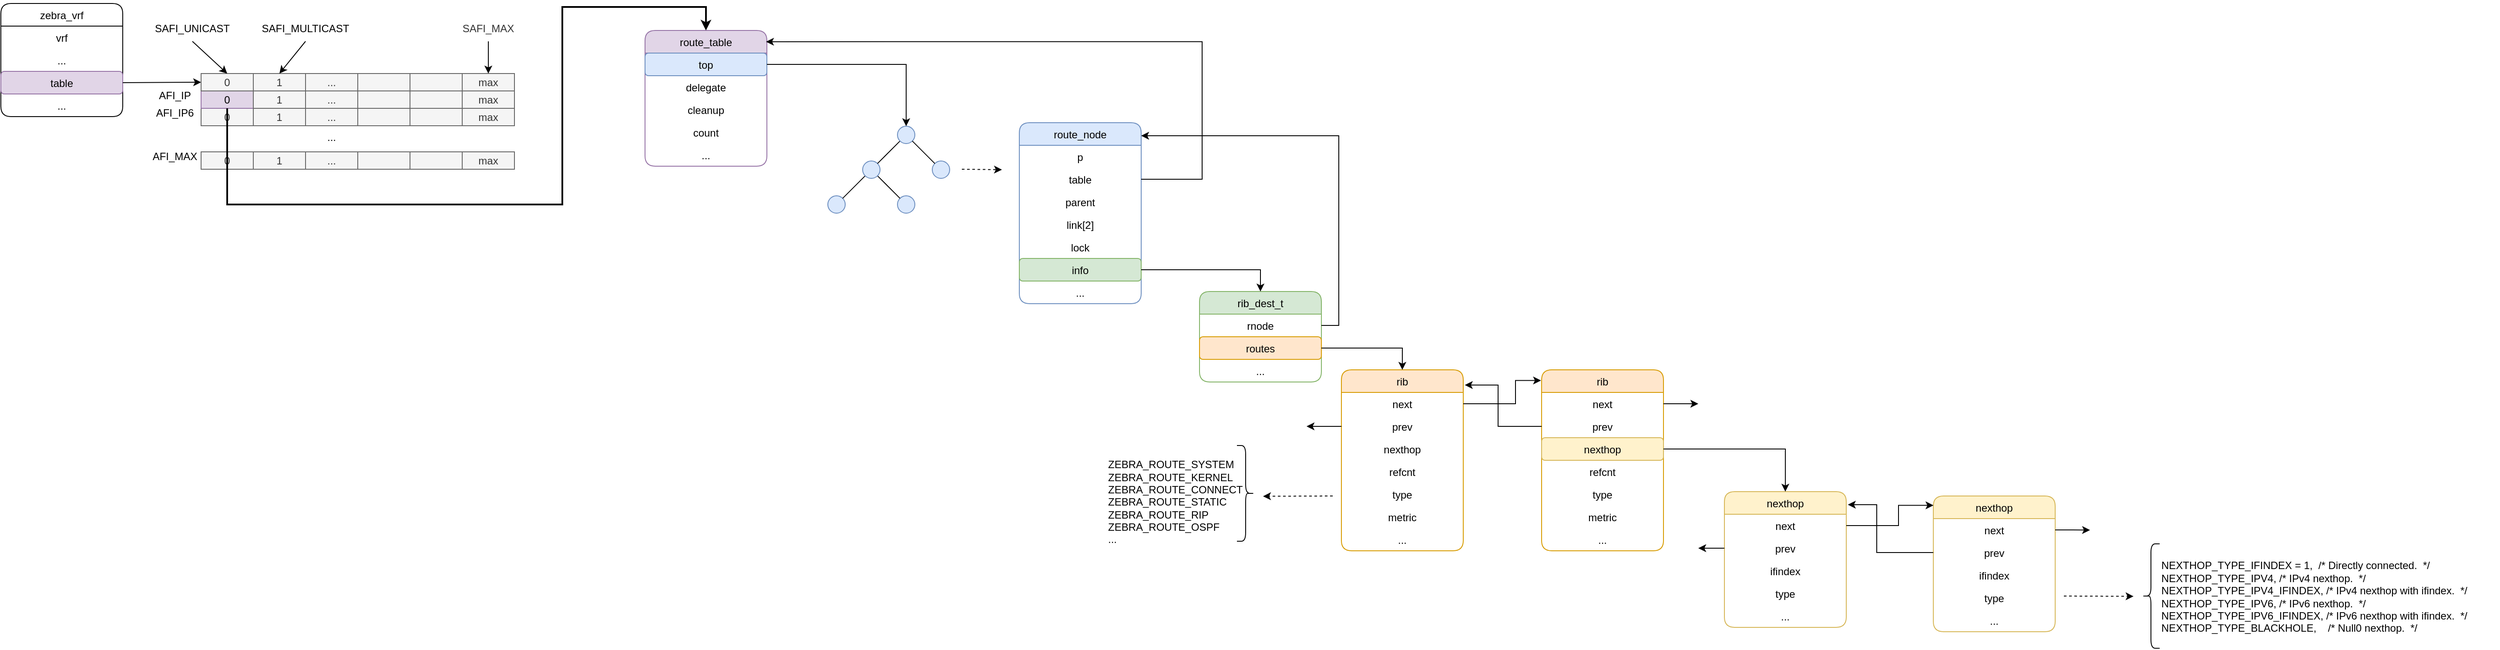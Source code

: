 <mxfile version="24.5.5" type="github" pages="9">
  <diagram id="iCEr_DysgvD3d78unO4U" name="frr_zebra_route">
    <mxGraphModel dx="1471" dy="791" grid="1" gridSize="10" guides="1" tooltips="1" connect="1" arrows="1" fold="1" page="1" pageScale="1" pageWidth="1169" pageHeight="827" math="0" shadow="0">
      <root>
        <mxCell id="0" />
        <mxCell id="1" parent="0" />
        <mxCell id="lkx8eFtlR6Kz7IfJMC2J-2" value="route_table" style="swimlane;fontStyle=0;childLayout=stackLayout;horizontal=1;startSize=26;fillColor=#e1d5e7;horizontalStack=0;resizeParent=1;resizeParentMax=0;resizeLast=0;collapsible=1;marginBottom=0;rounded=1;shadow=0;glass=0;labelBackgroundColor=none;sketch=0;fontFamily=Helvetica;fontSize=12;strokeColor=#9673a6;" parent="1" vertex="1">
          <mxGeometry x="940" y="70" width="140" height="156" as="geometry" />
        </mxCell>
        <mxCell id="lkx8eFtlR6Kz7IfJMC2J-3" value="top" style="text;align=center;verticalAlign=top;spacingLeft=4;spacingRight=4;overflow=hidden;rotatable=0;points=[[0,0.5],[1,0.5]];portConstraint=eastwest;rounded=1;shadow=0;glass=0;labelBackgroundColor=none;sketch=0;fontFamily=Helvetica;fontSize=12;fillColor=#dae8fc;strokeColor=#6c8ebf;" parent="lkx8eFtlR6Kz7IfJMC2J-2" vertex="1">
          <mxGeometry y="26" width="140" height="26" as="geometry" />
        </mxCell>
        <mxCell id="lkx8eFtlR6Kz7IfJMC2J-4" value="delegate" style="text;align=center;verticalAlign=top;spacingLeft=4;spacingRight=4;overflow=hidden;rotatable=0;points=[[0,0.5],[1,0.5]];portConstraint=eastwest;rounded=1;shadow=0;glass=0;labelBackgroundColor=none;sketch=0;fontFamily=Helvetica;fontSize=12;" parent="lkx8eFtlR6Kz7IfJMC2J-2" vertex="1">
          <mxGeometry y="52" width="140" height="26" as="geometry" />
        </mxCell>
        <mxCell id="lkx8eFtlR6Kz7IfJMC2J-7" value="cleanup" style="text;align=center;verticalAlign=top;spacingLeft=4;spacingRight=4;overflow=hidden;rotatable=0;points=[[0,0.5],[1,0.5]];portConstraint=eastwest;rounded=1;shadow=0;glass=0;labelBackgroundColor=none;sketch=0;fontFamily=Helvetica;fontSize=12;" parent="lkx8eFtlR6Kz7IfJMC2J-2" vertex="1">
          <mxGeometry y="78" width="140" height="26" as="geometry" />
        </mxCell>
        <mxCell id="lkx8eFtlR6Kz7IfJMC2J-8" value="count" style="text;align=center;verticalAlign=top;spacingLeft=4;spacingRight=4;overflow=hidden;rotatable=0;points=[[0,0.5],[1,0.5]];portConstraint=eastwest;rounded=1;shadow=0;glass=0;labelBackgroundColor=none;sketch=0;fontFamily=Helvetica;fontSize=12;" parent="lkx8eFtlR6Kz7IfJMC2J-2" vertex="1">
          <mxGeometry y="104" width="140" height="26" as="geometry" />
        </mxCell>
        <mxCell id="lkx8eFtlR6Kz7IfJMC2J-5" value="..." style="text;strokeColor=none;fillColor=none;align=center;verticalAlign=top;spacingLeft=4;spacingRight=4;overflow=hidden;rotatable=0;points=[[0,0.5],[1,0.5]];portConstraint=eastwest;rounded=1;shadow=0;glass=0;labelBackgroundColor=none;sketch=0;fontFamily=Helvetica;fontSize=12;fontColor=default;" parent="lkx8eFtlR6Kz7IfJMC2J-2" vertex="1">
          <mxGeometry y="130" width="140" height="26" as="geometry" />
        </mxCell>
        <mxCell id="nCbr9B6uwtE0vHydfb-X-23" value="" style="group" parent="1" vertex="1" connectable="0">
          <mxGeometry x="1150" y="180" width="140" height="100" as="geometry" />
        </mxCell>
        <mxCell id="nCbr9B6uwtE0vHydfb-X-24" value="" style="ellipse;whiteSpace=wrap;html=1;aspect=fixed;shadow=0;fillColor=#dae8fc;strokeColor=#6c8ebf;" parent="nCbr9B6uwtE0vHydfb-X-23" vertex="1">
          <mxGeometry y="80" width="20" height="20" as="geometry" />
        </mxCell>
        <mxCell id="nCbr9B6uwtE0vHydfb-X-25" value="" style="ellipse;whiteSpace=wrap;html=1;aspect=fixed;shadow=0;fillColor=#dae8fc;strokeColor=#6c8ebf;" parent="nCbr9B6uwtE0vHydfb-X-23" vertex="1">
          <mxGeometry x="80" y="80" width="20" height="20" as="geometry" />
        </mxCell>
        <mxCell id="nCbr9B6uwtE0vHydfb-X-26" style="edgeStyle=none;rounded=0;orthogonalLoop=1;jettySize=auto;html=1;exitX=0;exitY=1;exitDx=0;exitDy=0;entryX=1;entryY=0;entryDx=0;entryDy=0;endArrow=none;endFill=0;" parent="nCbr9B6uwtE0vHydfb-X-23" source="nCbr9B6uwtE0vHydfb-X-28" target="nCbr9B6uwtE0vHydfb-X-24" edge="1">
          <mxGeometry relative="1" as="geometry" />
        </mxCell>
        <mxCell id="nCbr9B6uwtE0vHydfb-X-27" style="edgeStyle=none;rounded=0;orthogonalLoop=1;jettySize=auto;html=1;exitX=1;exitY=1;exitDx=0;exitDy=0;entryX=0;entryY=0;entryDx=0;entryDy=0;endArrow=none;endFill=0;" parent="nCbr9B6uwtE0vHydfb-X-23" source="nCbr9B6uwtE0vHydfb-X-28" target="nCbr9B6uwtE0vHydfb-X-25" edge="1">
          <mxGeometry relative="1" as="geometry" />
        </mxCell>
        <mxCell id="nCbr9B6uwtE0vHydfb-X-28" value="" style="ellipse;whiteSpace=wrap;html=1;aspect=fixed;shadow=0;fillColor=#dae8fc;strokeColor=#6c8ebf;" parent="nCbr9B6uwtE0vHydfb-X-23" vertex="1">
          <mxGeometry x="40" y="40" width="20" height="20" as="geometry" />
        </mxCell>
        <mxCell id="nCbr9B6uwtE0vHydfb-X-29" style="edgeStyle=none;rounded=0;orthogonalLoop=1;jettySize=auto;html=1;exitX=0;exitY=1;exitDx=0;exitDy=0;entryX=1;entryY=0;entryDx=0;entryDy=0;endArrow=none;endFill=0;" parent="nCbr9B6uwtE0vHydfb-X-23" source="nCbr9B6uwtE0vHydfb-X-30" target="nCbr9B6uwtE0vHydfb-X-28" edge="1">
          <mxGeometry relative="1" as="geometry" />
        </mxCell>
        <mxCell id="nCbr9B6uwtE0vHydfb-X-30" value="" style="ellipse;whiteSpace=wrap;html=1;aspect=fixed;shadow=0;fillColor=#dae8fc;strokeColor=#6c8ebf;" parent="nCbr9B6uwtE0vHydfb-X-23" vertex="1">
          <mxGeometry x="80" width="20" height="20" as="geometry" />
        </mxCell>
        <mxCell id="nCbr9B6uwtE0vHydfb-X-31" value="" style="ellipse;whiteSpace=wrap;html=1;aspect=fixed;shadow=0;fillColor=#dae8fc;strokeColor=#6c8ebf;" parent="nCbr9B6uwtE0vHydfb-X-23" vertex="1">
          <mxGeometry x="120" y="40" width="20" height="20" as="geometry" />
        </mxCell>
        <mxCell id="nCbr9B6uwtE0vHydfb-X-32" style="edgeStyle=none;rounded=0;orthogonalLoop=1;jettySize=auto;html=1;exitX=1;exitY=1;exitDx=0;exitDy=0;entryX=0;entryY=0;entryDx=0;entryDy=0;endArrow=none;endFill=0;" parent="nCbr9B6uwtE0vHydfb-X-23" source="nCbr9B6uwtE0vHydfb-X-30" target="nCbr9B6uwtE0vHydfb-X-31" edge="1">
          <mxGeometry relative="1" as="geometry" />
        </mxCell>
        <mxCell id="nCbr9B6uwtE0vHydfb-X-34" style="edgeStyle=orthogonalEdgeStyle;rounded=0;orthogonalLoop=1;jettySize=auto;html=1;exitX=1;exitY=0.5;exitDx=0;exitDy=0;entryX=0.5;entryY=0;entryDx=0;entryDy=0;startArrow=none;startFill=0;endArrow=classic;endFill=1;" parent="1" source="lkx8eFtlR6Kz7IfJMC2J-3" target="nCbr9B6uwtE0vHydfb-X-30" edge="1">
          <mxGeometry relative="1" as="geometry" />
        </mxCell>
        <mxCell id="nCbr9B6uwtE0vHydfb-X-38" value="route_node" style="swimlane;fontStyle=0;childLayout=stackLayout;horizontal=1;startSize=26;fillColor=#dae8fc;horizontalStack=0;resizeParent=1;resizeParentMax=0;resizeLast=0;collapsible=1;marginBottom=0;rounded=1;shadow=0;glass=0;labelBackgroundColor=none;sketch=0;fontFamily=Helvetica;fontSize=12;strokeColor=#6c8ebf;" parent="1" vertex="1">
          <mxGeometry x="1370" y="176" width="140" height="208" as="geometry" />
        </mxCell>
        <mxCell id="nCbr9B6uwtE0vHydfb-X-39" value="p" style="text;align=center;verticalAlign=top;spacingLeft=4;spacingRight=4;overflow=hidden;rotatable=0;points=[[0,0.5],[1,0.5]];portConstraint=eastwest;rounded=1;shadow=0;glass=0;labelBackgroundColor=none;sketch=0;fontFamily=Helvetica;fontSize=12;" parent="nCbr9B6uwtE0vHydfb-X-38" vertex="1">
          <mxGeometry y="26" width="140" height="26" as="geometry" />
        </mxCell>
        <mxCell id="nCbr9B6uwtE0vHydfb-X-40" value="table" style="text;align=center;verticalAlign=top;spacingLeft=4;spacingRight=4;overflow=hidden;rotatable=0;points=[[0,0.5],[1,0.5]];portConstraint=eastwest;rounded=1;shadow=0;glass=0;labelBackgroundColor=none;sketch=0;fontFamily=Helvetica;fontSize=12;" parent="nCbr9B6uwtE0vHydfb-X-38" vertex="1">
          <mxGeometry y="52" width="140" height="26" as="geometry" />
        </mxCell>
        <mxCell id="nCbr9B6uwtE0vHydfb-X-44" value="parent" style="text;align=center;verticalAlign=top;spacingLeft=4;spacingRight=4;overflow=hidden;rotatable=0;points=[[0,0.5],[1,0.5]];portConstraint=eastwest;rounded=1;shadow=0;glass=0;labelBackgroundColor=none;sketch=0;fontFamily=Helvetica;fontSize=12;" parent="nCbr9B6uwtE0vHydfb-X-38" vertex="1">
          <mxGeometry y="78" width="140" height="26" as="geometry" />
        </mxCell>
        <mxCell id="nCbr9B6uwtE0vHydfb-X-45" value="link[2]" style="text;align=center;verticalAlign=top;spacingLeft=4;spacingRight=4;overflow=hidden;rotatable=0;points=[[0,0.5],[1,0.5]];portConstraint=eastwest;rounded=1;shadow=0;glass=0;labelBackgroundColor=none;sketch=0;fontFamily=Helvetica;fontSize=12;" parent="nCbr9B6uwtE0vHydfb-X-38" vertex="1">
          <mxGeometry y="104" width="140" height="26" as="geometry" />
        </mxCell>
        <mxCell id="nCbr9B6uwtE0vHydfb-X-46" value="lock" style="text;align=center;verticalAlign=top;spacingLeft=4;spacingRight=4;overflow=hidden;rotatable=0;points=[[0,0.5],[1,0.5]];portConstraint=eastwest;rounded=1;shadow=0;glass=0;labelBackgroundColor=none;sketch=0;fontFamily=Helvetica;fontSize=12;" parent="nCbr9B6uwtE0vHydfb-X-38" vertex="1">
          <mxGeometry y="130" width="140" height="26" as="geometry" />
        </mxCell>
        <mxCell id="nCbr9B6uwtE0vHydfb-X-47" value="info" style="text;align=center;verticalAlign=top;spacingLeft=4;spacingRight=4;overflow=hidden;rotatable=0;points=[[0,0.5],[1,0.5]];portConstraint=eastwest;rounded=1;shadow=0;glass=0;labelBackgroundColor=none;sketch=0;fontFamily=Helvetica;fontSize=12;fillColor=#d5e8d4;strokeColor=#82b366;" parent="nCbr9B6uwtE0vHydfb-X-38" vertex="1">
          <mxGeometry y="156" width="140" height="26" as="geometry" />
        </mxCell>
        <mxCell id="nCbr9B6uwtE0vHydfb-X-41" value="..." style="text;strokeColor=none;fillColor=none;align=center;verticalAlign=top;spacingLeft=4;spacingRight=4;overflow=hidden;rotatable=0;points=[[0,0.5],[1,0.5]];portConstraint=eastwest;rounded=1;shadow=0;glass=0;labelBackgroundColor=none;sketch=0;fontFamily=Helvetica;fontSize=12;fontColor=default;" parent="nCbr9B6uwtE0vHydfb-X-38" vertex="1">
          <mxGeometry y="182" width="140" height="26" as="geometry" />
        </mxCell>
        <mxCell id="nCbr9B6uwtE0vHydfb-X-43" value="" style="endArrow=classic;html=1;rounded=0;dashed=1;" parent="1" edge="1">
          <mxGeometry width="50" height="50" relative="1" as="geometry">
            <mxPoint x="1304" y="229.5" as="sourcePoint" />
            <mxPoint x="1350" y="230" as="targetPoint" />
          </mxGeometry>
        </mxCell>
        <mxCell id="nCbr9B6uwtE0vHydfb-X-50" value="rib_dest_t" style="swimlane;fontStyle=0;childLayout=stackLayout;horizontal=1;startSize=26;fillColor=#d5e8d4;horizontalStack=0;resizeParent=1;resizeParentMax=0;resizeLast=0;collapsible=1;marginBottom=0;rounded=1;shadow=0;glass=0;labelBackgroundColor=none;sketch=0;fontFamily=Helvetica;fontSize=12;strokeColor=#82b366;" parent="1" vertex="1">
          <mxGeometry x="1577" y="370" width="140" height="104" as="geometry" />
        </mxCell>
        <mxCell id="nCbr9B6uwtE0vHydfb-X-51" value="rnode" style="text;align=center;verticalAlign=top;spacingLeft=4;spacingRight=4;overflow=hidden;rotatable=0;points=[[0,0.5],[1,0.5]];portConstraint=eastwest;rounded=1;shadow=0;glass=0;labelBackgroundColor=none;sketch=0;fontFamily=Helvetica;fontSize=12;" parent="nCbr9B6uwtE0vHydfb-X-50" vertex="1">
          <mxGeometry y="26" width="140" height="26" as="geometry" />
        </mxCell>
        <mxCell id="nCbr9B6uwtE0vHydfb-X-52" value="routes" style="text;align=center;verticalAlign=top;spacingLeft=4;spacingRight=4;overflow=hidden;rotatable=0;points=[[0,0.5],[1,0.5]];portConstraint=eastwest;rounded=1;shadow=0;glass=0;labelBackgroundColor=none;sketch=0;fontFamily=Helvetica;fontSize=12;fillColor=#ffe6cc;strokeColor=#d79b00;" parent="nCbr9B6uwtE0vHydfb-X-50" vertex="1">
          <mxGeometry y="52" width="140" height="26" as="geometry" />
        </mxCell>
        <mxCell id="nCbr9B6uwtE0vHydfb-X-53" value="..." style="text;strokeColor=none;fillColor=none;align=center;verticalAlign=top;spacingLeft=4;spacingRight=4;overflow=hidden;rotatable=0;points=[[0,0.5],[1,0.5]];portConstraint=eastwest;rounded=1;shadow=0;glass=0;labelBackgroundColor=none;sketch=0;fontFamily=Helvetica;fontSize=12;fontColor=default;" parent="nCbr9B6uwtE0vHydfb-X-50" vertex="1">
          <mxGeometry y="78" width="140" height="26" as="geometry" />
        </mxCell>
        <mxCell id="nCbr9B6uwtE0vHydfb-X-55" style="edgeStyle=orthogonalEdgeStyle;rounded=0;orthogonalLoop=1;jettySize=auto;html=1;exitX=1;exitY=0.5;exitDx=0;exitDy=0;entryX=1;entryY=0.072;entryDx=0;entryDy=0;entryPerimeter=0;startArrow=none;startFill=0;endArrow=classic;endFill=1;" parent="1" source="nCbr9B6uwtE0vHydfb-X-51" target="nCbr9B6uwtE0vHydfb-X-38" edge="1">
          <mxGeometry relative="1" as="geometry" />
        </mxCell>
        <mxCell id="nCbr9B6uwtE0vHydfb-X-56" style="edgeStyle=orthogonalEdgeStyle;rounded=0;orthogonalLoop=1;jettySize=auto;html=1;exitX=1;exitY=0.5;exitDx=0;exitDy=0;entryX=0.993;entryY=0.083;entryDx=0;entryDy=0;entryPerimeter=0;startArrow=none;startFill=0;endArrow=classic;endFill=1;" parent="1" source="nCbr9B6uwtE0vHydfb-X-40" target="lkx8eFtlR6Kz7IfJMC2J-2" edge="1">
          <mxGeometry relative="1" as="geometry">
            <Array as="points">
              <mxPoint x="1580" y="241" />
              <mxPoint x="1580" y="83" />
            </Array>
          </mxGeometry>
        </mxCell>
        <mxCell id="nCbr9B6uwtE0vHydfb-X-61" value="rib" style="swimlane;fontStyle=0;childLayout=stackLayout;horizontal=1;startSize=26;fillColor=#ffe6cc;horizontalStack=0;resizeParent=1;resizeParentMax=0;resizeLast=0;collapsible=1;marginBottom=0;rounded=1;shadow=0;glass=0;labelBackgroundColor=none;sketch=0;fontFamily=Helvetica;fontSize=12;strokeColor=#d79b00;" parent="1" vertex="1">
          <mxGeometry x="1740" y="460" width="140" height="208" as="geometry" />
        </mxCell>
        <mxCell id="nCbr9B6uwtE0vHydfb-X-62" value="next" style="text;align=center;verticalAlign=top;spacingLeft=4;spacingRight=4;overflow=hidden;rotatable=0;points=[[0,0.5],[1,0.5]];portConstraint=eastwest;rounded=1;shadow=0;glass=0;labelBackgroundColor=none;sketch=0;fontFamily=Helvetica;fontSize=12;" parent="nCbr9B6uwtE0vHydfb-X-61" vertex="1">
          <mxGeometry y="26" width="140" height="26" as="geometry" />
        </mxCell>
        <mxCell id="nCbr9B6uwtE0vHydfb-X-63" value="prev" style="text;align=center;verticalAlign=top;spacingLeft=4;spacingRight=4;overflow=hidden;rotatable=0;points=[[0,0.5],[1,0.5]];portConstraint=eastwest;rounded=1;shadow=0;glass=0;labelBackgroundColor=none;sketch=0;fontFamily=Helvetica;fontSize=12;" parent="nCbr9B6uwtE0vHydfb-X-61" vertex="1">
          <mxGeometry y="52" width="140" height="26" as="geometry" />
        </mxCell>
        <mxCell id="nCbr9B6uwtE0vHydfb-X-67" value="nexthop" style="text;align=center;verticalAlign=top;spacingLeft=4;spacingRight=4;overflow=hidden;rotatable=0;points=[[0,0.5],[1,0.5]];portConstraint=eastwest;rounded=1;shadow=0;glass=0;labelBackgroundColor=none;sketch=0;fontFamily=Helvetica;fontSize=12;" parent="nCbr9B6uwtE0vHydfb-X-61" vertex="1">
          <mxGeometry y="78" width="140" height="26" as="geometry" />
        </mxCell>
        <mxCell id="nCbr9B6uwtE0vHydfb-X-68" value="refcnt" style="text;align=center;verticalAlign=top;spacingLeft=4;spacingRight=4;overflow=hidden;rotatable=0;points=[[0,0.5],[1,0.5]];portConstraint=eastwest;rounded=1;shadow=0;glass=0;labelBackgroundColor=none;sketch=0;fontFamily=Helvetica;fontSize=12;" parent="nCbr9B6uwtE0vHydfb-X-61" vertex="1">
          <mxGeometry y="104" width="140" height="26" as="geometry" />
        </mxCell>
        <mxCell id="nCbr9B6uwtE0vHydfb-X-64" value="type" style="text;strokeColor=none;fillColor=none;align=center;verticalAlign=top;spacingLeft=4;spacingRight=4;overflow=hidden;rotatable=0;points=[[0,0.5],[1,0.5]];portConstraint=eastwest;rounded=1;shadow=0;glass=0;labelBackgroundColor=none;sketch=0;fontFamily=Helvetica;fontSize=12;fontColor=default;" parent="nCbr9B6uwtE0vHydfb-X-61" vertex="1">
          <mxGeometry y="130" width="140" height="26" as="geometry" />
        </mxCell>
        <mxCell id="nCbr9B6uwtE0vHydfb-X-69" value="metric" style="text;strokeColor=none;fillColor=none;align=center;verticalAlign=top;spacingLeft=4;spacingRight=4;overflow=hidden;rotatable=0;points=[[0,0.5],[1,0.5]];portConstraint=eastwest;rounded=1;shadow=0;glass=0;labelBackgroundColor=none;sketch=0;fontFamily=Helvetica;fontSize=12;fontColor=default;" parent="nCbr9B6uwtE0vHydfb-X-61" vertex="1">
          <mxGeometry y="156" width="140" height="26" as="geometry" />
        </mxCell>
        <mxCell id="nCbr9B6uwtE0vHydfb-X-70" value="..." style="text;strokeColor=none;fillColor=none;align=center;verticalAlign=top;spacingLeft=4;spacingRight=4;overflow=hidden;rotatable=0;points=[[0,0.5],[1,0.5]];portConstraint=eastwest;rounded=1;shadow=0;glass=0;labelBackgroundColor=none;sketch=0;fontFamily=Helvetica;fontSize=12;fontColor=default;" parent="nCbr9B6uwtE0vHydfb-X-61" vertex="1">
          <mxGeometry y="182" width="140" height="26" as="geometry" />
        </mxCell>
        <mxCell id="nCbr9B6uwtE0vHydfb-X-65" style="edgeStyle=orthogonalEdgeStyle;rounded=0;orthogonalLoop=1;jettySize=auto;html=1;exitX=1;exitY=0.5;exitDx=0;exitDy=0;entryX=0.5;entryY=0;entryDx=0;entryDy=0;startArrow=none;startFill=0;endArrow=classic;endFill=1;" parent="1" source="nCbr9B6uwtE0vHydfb-X-52" target="nCbr9B6uwtE0vHydfb-X-61" edge="1">
          <mxGeometry relative="1" as="geometry" />
        </mxCell>
        <mxCell id="nCbr9B6uwtE0vHydfb-X-66" style="edgeStyle=orthogonalEdgeStyle;rounded=0;orthogonalLoop=1;jettySize=auto;html=1;exitX=1;exitY=0.5;exitDx=0;exitDy=0;entryX=0.5;entryY=0;entryDx=0;entryDy=0;startArrow=none;startFill=0;endArrow=classic;endFill=1;" parent="1" source="nCbr9B6uwtE0vHydfb-X-47" target="nCbr9B6uwtE0vHydfb-X-50" edge="1">
          <mxGeometry relative="1" as="geometry" />
        </mxCell>
        <mxCell id="nCbr9B6uwtE0vHydfb-X-71" style="edgeStyle=orthogonalEdgeStyle;rounded=0;orthogonalLoop=1;jettySize=auto;html=1;exitX=0;exitY=0.5;exitDx=0;exitDy=0;startArrow=none;startFill=0;endArrow=classic;endFill=1;" parent="1" source="nCbr9B6uwtE0vHydfb-X-63" edge="1">
          <mxGeometry relative="1" as="geometry">
            <mxPoint x="1700.0" y="525" as="targetPoint" />
          </mxGeometry>
        </mxCell>
        <mxCell id="nCbr9B6uwtE0vHydfb-X-72" value="rib" style="swimlane;fontStyle=0;childLayout=stackLayout;horizontal=1;startSize=26;fillColor=#ffe6cc;horizontalStack=0;resizeParent=1;resizeParentMax=0;resizeLast=0;collapsible=1;marginBottom=0;rounded=1;shadow=0;glass=0;labelBackgroundColor=none;sketch=0;fontFamily=Helvetica;fontSize=12;strokeColor=#d79b00;" parent="1" vertex="1">
          <mxGeometry x="1970" y="460" width="140" height="208" as="geometry" />
        </mxCell>
        <mxCell id="nCbr9B6uwtE0vHydfb-X-73" value="next" style="text;align=center;verticalAlign=top;spacingLeft=4;spacingRight=4;overflow=hidden;rotatable=0;points=[[0,0.5],[1,0.5]];portConstraint=eastwest;rounded=1;shadow=0;glass=0;labelBackgroundColor=none;sketch=0;fontFamily=Helvetica;fontSize=12;" parent="nCbr9B6uwtE0vHydfb-X-72" vertex="1">
          <mxGeometry y="26" width="140" height="26" as="geometry" />
        </mxCell>
        <mxCell id="nCbr9B6uwtE0vHydfb-X-74" value="prev" style="text;align=center;verticalAlign=top;spacingLeft=4;spacingRight=4;overflow=hidden;rotatable=0;points=[[0,0.5],[1,0.5]];portConstraint=eastwest;rounded=1;shadow=0;glass=0;labelBackgroundColor=none;sketch=0;fontFamily=Helvetica;fontSize=12;" parent="nCbr9B6uwtE0vHydfb-X-72" vertex="1">
          <mxGeometry y="52" width="140" height="26" as="geometry" />
        </mxCell>
        <mxCell id="nCbr9B6uwtE0vHydfb-X-75" value="nexthop" style="text;align=center;verticalAlign=top;spacingLeft=4;spacingRight=4;overflow=hidden;rotatable=0;points=[[0,0.5],[1,0.5]];portConstraint=eastwest;rounded=1;shadow=0;glass=0;labelBackgroundColor=none;sketch=0;fontFamily=Helvetica;fontSize=12;fillColor=#fff2cc;strokeColor=#d6b656;" parent="nCbr9B6uwtE0vHydfb-X-72" vertex="1">
          <mxGeometry y="78" width="140" height="26" as="geometry" />
        </mxCell>
        <mxCell id="nCbr9B6uwtE0vHydfb-X-76" value="refcnt" style="text;align=center;verticalAlign=top;spacingLeft=4;spacingRight=4;overflow=hidden;rotatable=0;points=[[0,0.5],[1,0.5]];portConstraint=eastwest;rounded=1;shadow=0;glass=0;labelBackgroundColor=none;sketch=0;fontFamily=Helvetica;fontSize=12;" parent="nCbr9B6uwtE0vHydfb-X-72" vertex="1">
          <mxGeometry y="104" width="140" height="26" as="geometry" />
        </mxCell>
        <mxCell id="nCbr9B6uwtE0vHydfb-X-77" value="type" style="text;strokeColor=none;fillColor=none;align=center;verticalAlign=top;spacingLeft=4;spacingRight=4;overflow=hidden;rotatable=0;points=[[0,0.5],[1,0.5]];portConstraint=eastwest;rounded=1;shadow=0;glass=0;labelBackgroundColor=none;sketch=0;fontFamily=Helvetica;fontSize=12;fontColor=default;" parent="nCbr9B6uwtE0vHydfb-X-72" vertex="1">
          <mxGeometry y="130" width="140" height="26" as="geometry" />
        </mxCell>
        <mxCell id="nCbr9B6uwtE0vHydfb-X-78" value="metric" style="text;strokeColor=none;fillColor=none;align=center;verticalAlign=top;spacingLeft=4;spacingRight=4;overflow=hidden;rotatable=0;points=[[0,0.5],[1,0.5]];portConstraint=eastwest;rounded=1;shadow=0;glass=0;labelBackgroundColor=none;sketch=0;fontFamily=Helvetica;fontSize=12;fontColor=default;" parent="nCbr9B6uwtE0vHydfb-X-72" vertex="1">
          <mxGeometry y="156" width="140" height="26" as="geometry" />
        </mxCell>
        <mxCell id="nCbr9B6uwtE0vHydfb-X-79" value="..." style="text;strokeColor=none;fillColor=none;align=center;verticalAlign=top;spacingLeft=4;spacingRight=4;overflow=hidden;rotatable=0;points=[[0,0.5],[1,0.5]];portConstraint=eastwest;rounded=1;shadow=0;glass=0;labelBackgroundColor=none;sketch=0;fontFamily=Helvetica;fontSize=12;fontColor=default;" parent="nCbr9B6uwtE0vHydfb-X-72" vertex="1">
          <mxGeometry y="182" width="140" height="26" as="geometry" />
        </mxCell>
        <mxCell id="nCbr9B6uwtE0vHydfb-X-80" style="edgeStyle=orthogonalEdgeStyle;rounded=0;orthogonalLoop=1;jettySize=auto;html=1;exitX=1;exitY=0.5;exitDx=0;exitDy=0;entryX=-0.005;entryY=0.059;entryDx=0;entryDy=0;entryPerimeter=0;startArrow=none;startFill=0;endArrow=classic;endFill=1;" parent="1" source="nCbr9B6uwtE0vHydfb-X-62" target="nCbr9B6uwtE0vHydfb-X-72" edge="1">
          <mxGeometry relative="1" as="geometry">
            <Array as="points">
              <mxPoint x="1940" y="499" />
              <mxPoint x="1940" y="472" />
            </Array>
          </mxGeometry>
        </mxCell>
        <mxCell id="nCbr9B6uwtE0vHydfb-X-89" style="edgeStyle=orthogonalEdgeStyle;rounded=0;orthogonalLoop=1;jettySize=auto;html=1;exitX=0;exitY=0.5;exitDx=0;exitDy=0;entryX=1.013;entryY=0.084;entryDx=0;entryDy=0;entryPerimeter=0;startArrow=none;startFill=0;endArrow=classic;endFill=1;" parent="1" source="nCbr9B6uwtE0vHydfb-X-74" target="nCbr9B6uwtE0vHydfb-X-61" edge="1">
          <mxGeometry relative="1" as="geometry">
            <Array as="points">
              <mxPoint x="1920" y="525" />
              <mxPoint x="1920" y="478" />
            </Array>
          </mxGeometry>
        </mxCell>
        <mxCell id="nCbr9B6uwtE0vHydfb-X-98" value="" style="endArrow=classic;html=1;rounded=0;dashed=1;" parent="1" edge="1">
          <mxGeometry width="50" height="50" relative="1" as="geometry">
            <mxPoint x="1730" y="605.0" as="sourcePoint" />
            <mxPoint x="1650" y="605.34" as="targetPoint" />
          </mxGeometry>
        </mxCell>
        <mxCell id="nCbr9B6uwtE0vHydfb-X-100" value="" style="group" parent="1" vertex="1" connectable="0">
          <mxGeometry x="1470" y="547" width="170" height="115.5" as="geometry" />
        </mxCell>
        <mxCell id="nCbr9B6uwtE0vHydfb-X-95" value="" style="shape=curlyBracket;whiteSpace=wrap;html=1;rounded=1;flipH=1;" parent="nCbr9B6uwtE0vHydfb-X-100" vertex="1">
          <mxGeometry x="150" width="20" height="110" as="geometry" />
        </mxCell>
        <mxCell id="nCbr9B6uwtE0vHydfb-X-96" value="&lt;div&gt;ZEBRA_ROUTE_SYSTEM&amp;nbsp;&amp;nbsp;&lt;/div&gt;&lt;div&gt;ZEBRA_ROUTE_KERNEL&amp;nbsp;&amp;nbsp;&lt;/div&gt;&lt;div&gt;ZEBRA_ROUTE_CONNECT&amp;nbsp;&lt;/div&gt;&lt;div&gt;ZEBRA_ROUTE_STATIC&amp;nbsp;&amp;nbsp;&lt;/div&gt;&lt;div&gt;&lt;span style=&quot;background-color: initial;&quot;&gt;ZEBRA_ROUTE_RIP&amp;nbsp; &amp;nbsp; &amp;nbsp;&lt;/span&gt;&lt;span style=&quot;background-color: initial;&quot;&gt;&amp;nbsp;&amp;nbsp;&lt;/span&gt;&lt;/div&gt;&lt;div&gt;ZEBRA_ROUTE_OSPF&lt;/div&gt;&lt;div&gt;...&amp;nbsp; &amp;nbsp;&amp;nbsp;&lt;/div&gt;" style="text;html=1;strokeColor=none;fillColor=none;align=left;verticalAlign=middle;whiteSpace=wrap;rounded=0;" parent="nCbr9B6uwtE0vHydfb-X-100" vertex="1">
          <mxGeometry y="14.5" width="160" height="101" as="geometry" />
        </mxCell>
        <mxCell id="nCbr9B6uwtE0vHydfb-X-102" value="nexthop" style="swimlane;fontStyle=0;childLayout=stackLayout;horizontal=1;startSize=26;fillColor=#fff2cc;horizontalStack=0;resizeParent=1;resizeParentMax=0;resizeLast=0;collapsible=1;marginBottom=0;rounded=1;shadow=0;glass=0;labelBackgroundColor=none;sketch=0;fontFamily=Helvetica;fontSize=12;strokeColor=#d6b656;" parent="1" vertex="1">
          <mxGeometry x="2180" y="600" width="140" height="156" as="geometry" />
        </mxCell>
        <mxCell id="nCbr9B6uwtE0vHydfb-X-103" value="next" style="text;align=center;verticalAlign=top;spacingLeft=4;spacingRight=4;overflow=hidden;rotatable=0;points=[[0,0.5],[1,0.5]];portConstraint=eastwest;rounded=1;shadow=0;glass=0;labelBackgroundColor=none;sketch=0;fontFamily=Helvetica;fontSize=12;" parent="nCbr9B6uwtE0vHydfb-X-102" vertex="1">
          <mxGeometry y="26" width="140" height="26" as="geometry" />
        </mxCell>
        <mxCell id="nCbr9B6uwtE0vHydfb-X-104" value="prev" style="text;align=center;verticalAlign=top;spacingLeft=4;spacingRight=4;overflow=hidden;rotatable=0;points=[[0,0.5],[1,0.5]];portConstraint=eastwest;rounded=1;shadow=0;glass=0;labelBackgroundColor=none;sketch=0;fontFamily=Helvetica;fontSize=12;" parent="nCbr9B6uwtE0vHydfb-X-102" vertex="1">
          <mxGeometry y="52" width="140" height="26" as="geometry" />
        </mxCell>
        <mxCell id="nCbr9B6uwtE0vHydfb-X-105" value="ifindex" style="text;align=center;verticalAlign=top;spacingLeft=4;spacingRight=4;overflow=hidden;rotatable=0;points=[[0,0.5],[1,0.5]];portConstraint=eastwest;rounded=1;shadow=0;glass=0;labelBackgroundColor=none;sketch=0;fontFamily=Helvetica;fontSize=12;" parent="nCbr9B6uwtE0vHydfb-X-102" vertex="1">
          <mxGeometry y="78" width="140" height="26" as="geometry" />
        </mxCell>
        <mxCell id="nCbr9B6uwtE0vHydfb-X-106" value="type" style="text;align=center;verticalAlign=top;spacingLeft=4;spacingRight=4;overflow=hidden;rotatable=0;points=[[0,0.5],[1,0.5]];portConstraint=eastwest;rounded=1;shadow=0;glass=0;labelBackgroundColor=none;sketch=0;fontFamily=Helvetica;fontSize=12;" parent="nCbr9B6uwtE0vHydfb-X-102" vertex="1">
          <mxGeometry y="104" width="140" height="26" as="geometry" />
        </mxCell>
        <mxCell id="nCbr9B6uwtE0vHydfb-X-109" value="..." style="text;strokeColor=none;fillColor=none;align=center;verticalAlign=top;spacingLeft=4;spacingRight=4;overflow=hidden;rotatable=0;points=[[0,0.5],[1,0.5]];portConstraint=eastwest;rounded=1;shadow=0;glass=0;labelBackgroundColor=none;sketch=0;fontFamily=Helvetica;fontSize=12;fontColor=default;" parent="nCbr9B6uwtE0vHydfb-X-102" vertex="1">
          <mxGeometry y="130" width="140" height="26" as="geometry" />
        </mxCell>
        <mxCell id="nCbr9B6uwtE0vHydfb-X-111" style="edgeStyle=orthogonalEdgeStyle;rounded=0;orthogonalLoop=1;jettySize=auto;html=1;exitX=1;exitY=0.5;exitDx=0;exitDy=0;entryX=0.5;entryY=0;entryDx=0;entryDy=0;startArrow=none;startFill=0;endArrow=classic;endFill=1;" parent="1" source="nCbr9B6uwtE0vHydfb-X-75" target="nCbr9B6uwtE0vHydfb-X-102" edge="1">
          <mxGeometry relative="1" as="geometry" />
        </mxCell>
        <mxCell id="nCbr9B6uwtE0vHydfb-X-112" style="edgeStyle=orthogonalEdgeStyle;rounded=0;orthogonalLoop=1;jettySize=auto;html=1;exitX=0;exitY=0.5;exitDx=0;exitDy=0;startArrow=none;startFill=0;endArrow=classic;endFill=1;" parent="1" source="nCbr9B6uwtE0vHydfb-X-104" edge="1">
          <mxGeometry relative="1" as="geometry">
            <mxPoint x="2150" y="665" as="targetPoint" />
          </mxGeometry>
        </mxCell>
        <mxCell id="nCbr9B6uwtE0vHydfb-X-113" value="nexthop" style="swimlane;fontStyle=0;childLayout=stackLayout;horizontal=1;startSize=26;fillColor=#fff2cc;horizontalStack=0;resizeParent=1;resizeParentMax=0;resizeLast=0;collapsible=1;marginBottom=0;rounded=1;shadow=0;glass=0;labelBackgroundColor=none;sketch=0;fontFamily=Helvetica;fontSize=12;strokeColor=#d6b656;" parent="1" vertex="1">
          <mxGeometry x="2420" y="605" width="140" height="156" as="geometry" />
        </mxCell>
        <mxCell id="nCbr9B6uwtE0vHydfb-X-114" value="next" style="text;align=center;verticalAlign=top;spacingLeft=4;spacingRight=4;overflow=hidden;rotatable=0;points=[[0,0.5],[1,0.5]];portConstraint=eastwest;rounded=1;shadow=0;glass=0;labelBackgroundColor=none;sketch=0;fontFamily=Helvetica;fontSize=12;" parent="nCbr9B6uwtE0vHydfb-X-113" vertex="1">
          <mxGeometry y="26" width="140" height="26" as="geometry" />
        </mxCell>
        <mxCell id="nCbr9B6uwtE0vHydfb-X-115" value="prev" style="text;align=center;verticalAlign=top;spacingLeft=4;spacingRight=4;overflow=hidden;rotatable=0;points=[[0,0.5],[1,0.5]];portConstraint=eastwest;rounded=1;shadow=0;glass=0;labelBackgroundColor=none;sketch=0;fontFamily=Helvetica;fontSize=12;" parent="nCbr9B6uwtE0vHydfb-X-113" vertex="1">
          <mxGeometry y="52" width="140" height="26" as="geometry" />
        </mxCell>
        <mxCell id="nCbr9B6uwtE0vHydfb-X-116" value="ifindex" style="text;align=center;verticalAlign=top;spacingLeft=4;spacingRight=4;overflow=hidden;rotatable=0;points=[[0,0.5],[1,0.5]];portConstraint=eastwest;rounded=1;shadow=0;glass=0;labelBackgroundColor=none;sketch=0;fontFamily=Helvetica;fontSize=12;" parent="nCbr9B6uwtE0vHydfb-X-113" vertex="1">
          <mxGeometry y="78" width="140" height="26" as="geometry" />
        </mxCell>
        <mxCell id="nCbr9B6uwtE0vHydfb-X-117" value="type" style="text;align=center;verticalAlign=top;spacingLeft=4;spacingRight=4;overflow=hidden;rotatable=0;points=[[0,0.5],[1,0.5]];portConstraint=eastwest;rounded=1;shadow=0;glass=0;labelBackgroundColor=none;sketch=0;fontFamily=Helvetica;fontSize=12;" parent="nCbr9B6uwtE0vHydfb-X-113" vertex="1">
          <mxGeometry y="104" width="140" height="26" as="geometry" />
        </mxCell>
        <mxCell id="nCbr9B6uwtE0vHydfb-X-118" value="..." style="text;strokeColor=none;fillColor=none;align=center;verticalAlign=top;spacingLeft=4;spacingRight=4;overflow=hidden;rotatable=0;points=[[0,0.5],[1,0.5]];portConstraint=eastwest;rounded=1;shadow=0;glass=0;labelBackgroundColor=none;sketch=0;fontFamily=Helvetica;fontSize=12;fontColor=default;" parent="nCbr9B6uwtE0vHydfb-X-113" vertex="1">
          <mxGeometry y="130" width="140" height="26" as="geometry" />
        </mxCell>
        <mxCell id="nCbr9B6uwtE0vHydfb-X-119" style="edgeStyle=orthogonalEdgeStyle;rounded=0;orthogonalLoop=1;jettySize=auto;html=1;exitX=1;exitY=0.5;exitDx=0;exitDy=0;entryX=0.001;entryY=0.069;entryDx=0;entryDy=0;entryPerimeter=0;startArrow=none;startFill=0;endArrow=classic;endFill=1;" parent="1" source="nCbr9B6uwtE0vHydfb-X-103" target="nCbr9B6uwtE0vHydfb-X-113" edge="1">
          <mxGeometry relative="1" as="geometry">
            <Array as="points">
              <mxPoint x="2380" y="639" />
              <mxPoint x="2380" y="616" />
            </Array>
          </mxGeometry>
        </mxCell>
        <mxCell id="nCbr9B6uwtE0vHydfb-X-120" style="edgeStyle=orthogonalEdgeStyle;rounded=0;orthogonalLoop=1;jettySize=auto;html=1;exitX=0;exitY=0.5;exitDx=0;exitDy=0;entryX=1.013;entryY=0.096;entryDx=0;entryDy=0;entryPerimeter=0;startArrow=none;startFill=0;endArrow=classic;endFill=1;" parent="1" source="nCbr9B6uwtE0vHydfb-X-115" target="nCbr9B6uwtE0vHydfb-X-102" edge="1">
          <mxGeometry relative="1" as="geometry">
            <Array as="points">
              <mxPoint x="2355" y="670" />
              <mxPoint x="2355" y="615" />
            </Array>
          </mxGeometry>
        </mxCell>
        <mxCell id="nCbr9B6uwtE0vHydfb-X-123" style="edgeStyle=orthogonalEdgeStyle;rounded=0;orthogonalLoop=1;jettySize=auto;html=1;exitX=1;exitY=0.5;exitDx=0;exitDy=0;startArrow=none;startFill=0;endArrow=classic;endFill=1;" parent="1" source="nCbr9B6uwtE0vHydfb-X-114" edge="1">
          <mxGeometry relative="1" as="geometry">
            <mxPoint x="2600" y="644.167" as="targetPoint" />
          </mxGeometry>
        </mxCell>
        <mxCell id="nCbr9B6uwtE0vHydfb-X-124" style="edgeStyle=orthogonalEdgeStyle;rounded=0;orthogonalLoop=1;jettySize=auto;html=1;exitX=1;exitY=0.5;exitDx=0;exitDy=0;startArrow=none;startFill=0;endArrow=classic;endFill=1;" parent="1" source="nCbr9B6uwtE0vHydfb-X-73" edge="1">
          <mxGeometry relative="1" as="geometry">
            <mxPoint x="2150" y="499.053" as="targetPoint" />
          </mxGeometry>
        </mxCell>
        <mxCell id="nCbr9B6uwtE0vHydfb-X-127" value="" style="group" parent="1" vertex="1" connectable="0">
          <mxGeometry x="2660" y="660" width="410" height="121" as="geometry" />
        </mxCell>
        <mxCell id="nCbr9B6uwtE0vHydfb-X-125" value="&lt;div&gt;NEXTHOP_TYPE_IFINDEX = 1,&amp;nbsp; /* Directly connected.&amp;nbsp; */&lt;/div&gt;&lt;div&gt;NEXTHOP_TYPE_IPV4,&lt;span style=&quot;&quot;&gt;&#x9;&lt;/span&gt; /* IPv4 nexthop.&amp;nbsp; */&lt;/div&gt;&lt;div&gt;NEXTHOP_TYPE_IPV4_IFINDEX, /* IPv4 nexthop with ifindex.&amp;nbsp; */&lt;/div&gt;&lt;div&gt;NEXTHOP_TYPE_IPV6,&lt;span style=&quot;&quot;&gt;&#x9;&lt;/span&gt; /* IPv6 nexthop.&amp;nbsp; */&lt;/div&gt;&lt;div&gt;NEXTHOP_TYPE_IPV6_IFINDEX, /* IPv6 nexthop with ifindex.&amp;nbsp; */&lt;/div&gt;&lt;div&gt;NEXTHOP_TYPE_BLACKHOLE,&amp;nbsp; &amp;nbsp; /* Null0 nexthop.&amp;nbsp; */&lt;/div&gt;" style="text;html=1;strokeColor=none;fillColor=none;align=left;verticalAlign=middle;whiteSpace=wrap;rounded=0;" parent="nCbr9B6uwtE0vHydfb-X-127" vertex="1">
          <mxGeometry x="20" width="390" height="121" as="geometry" />
        </mxCell>
        <mxCell id="nCbr9B6uwtE0vHydfb-X-126" value="" style="shape=curlyBracket;whiteSpace=wrap;html=1;rounded=1;" parent="nCbr9B6uwtE0vHydfb-X-127" vertex="1">
          <mxGeometry width="20" height="120" as="geometry" />
        </mxCell>
        <mxCell id="nCbr9B6uwtE0vHydfb-X-128" value="" style="endArrow=classic;html=1;rounded=0;dashed=1;" parent="1" edge="1">
          <mxGeometry width="50" height="50" relative="1" as="geometry">
            <mxPoint x="2570" y="720" as="sourcePoint" />
            <mxPoint x="2650" y="720.34" as="targetPoint" />
          </mxGeometry>
        </mxCell>
        <mxCell id="oDDbGFVcZEoDDCUJ7Opw-1" value="zebra_vrf" style="swimlane;fontStyle=0;childLayout=stackLayout;horizontal=1;startSize=26;fillColor=none;horizontalStack=0;resizeParent=1;resizeParentMax=0;resizeLast=0;collapsible=1;marginBottom=0;rounded=1;shadow=0;glass=0;labelBackgroundColor=none;sketch=0;fontFamily=Helvetica;fontSize=12;fontColor=default;strokeColor=default;" parent="1" vertex="1">
          <mxGeometry x="200" y="39" width="140" height="130" as="geometry" />
        </mxCell>
        <mxCell id="oDDbGFVcZEoDDCUJ7Opw-2" value="vrf" style="text;align=center;verticalAlign=top;spacingLeft=4;spacingRight=4;overflow=hidden;rotatable=0;points=[[0,0.5],[1,0.5]];portConstraint=eastwest;rounded=1;shadow=0;glass=0;labelBackgroundColor=none;sketch=0;fontFamily=Helvetica;fontSize=12;" parent="oDDbGFVcZEoDDCUJ7Opw-1" vertex="1">
          <mxGeometry y="26" width="140" height="26" as="geometry" />
        </mxCell>
        <mxCell id="oDDbGFVcZEoDDCUJ7Opw-3" value="..." style="text;align=center;verticalAlign=top;spacingLeft=4;spacingRight=4;overflow=hidden;rotatable=0;points=[[0,0.5],[1,0.5]];portConstraint=eastwest;rounded=1;shadow=0;glass=0;labelBackgroundColor=none;sketch=0;fontFamily=Helvetica;fontSize=12;" parent="oDDbGFVcZEoDDCUJ7Opw-1" vertex="1">
          <mxGeometry y="52" width="140" height="26" as="geometry" />
        </mxCell>
        <mxCell id="oDDbGFVcZEoDDCUJ7Opw-5" value="table" style="text;align=center;verticalAlign=top;spacingLeft=4;spacingRight=4;overflow=hidden;rotatable=0;points=[[0,0.5],[1,0.5]];portConstraint=eastwest;rounded=1;shadow=0;glass=0;labelBackgroundColor=none;sketch=0;fontFamily=Helvetica;fontSize=12;fillColor=#e1d5e7;strokeColor=#9673a6;" parent="oDDbGFVcZEoDDCUJ7Opw-1" vertex="1">
          <mxGeometry y="78" width="140" height="26" as="geometry" />
        </mxCell>
        <mxCell id="oDDbGFVcZEoDDCUJ7Opw-4" value="..." style="text;strokeColor=none;fillColor=none;align=center;verticalAlign=top;spacingLeft=4;spacingRight=4;overflow=hidden;rotatable=0;points=[[0,0.5],[1,0.5]];portConstraint=eastwest;rounded=1;shadow=0;glass=0;labelBackgroundColor=none;sketch=0;fontFamily=Helvetica;fontSize=12;fontColor=default;" parent="oDDbGFVcZEoDDCUJ7Opw-1" vertex="1">
          <mxGeometry y="104" width="140" height="26" as="geometry" />
        </mxCell>
        <mxCell id="oDDbGFVcZEoDDCUJ7Opw-48" value="" style="endArrow=classic;html=1;rounded=0;exitX=1;exitY=0.5;exitDx=0;exitDy=0;entryX=0;entryY=0.5;entryDx=0;entryDy=0;" parent="1" source="oDDbGFVcZEoDDCUJ7Opw-5" target="oDDbGFVcZEoDDCUJ7Opw-7" edge="1">
          <mxGeometry width="50" height="50" relative="1" as="geometry">
            <mxPoint x="350" y="120" as="sourcePoint" />
            <mxPoint x="410" y="120" as="targetPoint" />
          </mxGeometry>
        </mxCell>
        <mxCell id="oDDbGFVcZEoDDCUJ7Opw-67" value="" style="group" parent="1" vertex="1" connectable="0">
          <mxGeometry x="370" y="130" width="420" height="100" as="geometry" />
        </mxCell>
        <mxCell id="oDDbGFVcZEoDDCUJ7Opw-65" value="" style="group" parent="oDDbGFVcZEoDDCUJ7Opw-67" vertex="1" connectable="0">
          <mxGeometry y="43" width="420" height="57" as="geometry" />
        </mxCell>
        <mxCell id="oDDbGFVcZEoDDCUJ7Opw-58" value="" style="group" parent="oDDbGFVcZEoDDCUJ7Opw-65" vertex="1" connectable="0">
          <mxGeometry y="27" width="420" height="30" as="geometry" />
        </mxCell>
        <mxCell id="oDDbGFVcZEoDDCUJ7Opw-43" value="AFI_MAX" style="text;html=1;strokeColor=none;fillColor=none;align=center;verticalAlign=middle;whiteSpace=wrap;rounded=0;" parent="oDDbGFVcZEoDDCUJ7Opw-58" vertex="1">
          <mxGeometry width="60" height="30" as="geometry" />
        </mxCell>
        <mxCell id="oDDbGFVcZEoDDCUJ7Opw-66" value="" style="group" parent="oDDbGFVcZEoDDCUJ7Opw-67" vertex="1" connectable="0">
          <mxGeometry width="420" height="50" as="geometry" />
        </mxCell>
        <mxCell id="oDDbGFVcZEoDDCUJ7Opw-60" value="" style="group" parent="oDDbGFVcZEoDDCUJ7Opw-66" vertex="1" connectable="0">
          <mxGeometry y="20" width="420" height="30" as="geometry" />
        </mxCell>
        <mxCell id="oDDbGFVcZEoDDCUJ7Opw-14" value="AFI_IP6" style="text;html=1;strokeColor=none;fillColor=none;align=center;verticalAlign=middle;whiteSpace=wrap;rounded=0;" parent="oDDbGFVcZEoDDCUJ7Opw-60" vertex="1">
          <mxGeometry width="60" height="30" as="geometry" />
        </mxCell>
        <mxCell id="oDDbGFVcZEoDDCUJ7Opw-64" value="" style="group" parent="oDDbGFVcZEoDDCUJ7Opw-66" vertex="1" connectable="0">
          <mxGeometry width="420" height="30" as="geometry" />
        </mxCell>
        <mxCell id="oDDbGFVcZEoDDCUJ7Opw-13" value="AFI_IP" style="text;html=1;strokeColor=none;fillColor=none;align=center;verticalAlign=middle;whiteSpace=wrap;rounded=0;" parent="oDDbGFVcZEoDDCUJ7Opw-64" vertex="1">
          <mxGeometry width="60" height="30" as="geometry" />
        </mxCell>
        <mxCell id="oDDbGFVcZEoDDCUJ7Opw-44" value="..." style="text;html=1;strokeColor=none;fillColor=none;align=center;verticalAlign=middle;whiteSpace=wrap;rounded=0;" parent="1" vertex="1">
          <mxGeometry x="550" y="177.5" width="60" height="30" as="geometry" />
        </mxCell>
        <mxCell id="oDDbGFVcZEoDDCUJ7Opw-36" value="" style="group;rounded=1;shadow=0;glass=0;labelBackgroundColor=none;sketch=0;strokeColor=#666666;fillColor=#f5f5f5;gradientDirection=radial;fontFamily=Helvetica;fontSize=12;fontColor=#333333;" parent="1" vertex="1" connectable="0">
          <mxGeometry x="430" y="209.5" width="360" height="20" as="geometry" />
        </mxCell>
        <mxCell id="oDDbGFVcZEoDDCUJ7Opw-37" value="0" style="rounded=0;whiteSpace=wrap;html=1;shadow=0;glass=0;sketch=0;labelBackgroundColor=none;strokeColor=#666666;fontFamily=Helvetica;fontSize=12;fontColor=#333333;fillColor=#f5f5f5;" parent="oDDbGFVcZEoDDCUJ7Opw-36" vertex="1">
          <mxGeometry width="60" height="20" as="geometry" />
        </mxCell>
        <mxCell id="oDDbGFVcZEoDDCUJ7Opw-38" value="1" style="rounded=0;whiteSpace=wrap;html=1;shadow=0;glass=0;sketch=0;labelBackgroundColor=none;strokeColor=#666666;fontFamily=Helvetica;fontSize=12;fontColor=#333333;fillColor=#f5f5f5;" parent="oDDbGFVcZEoDDCUJ7Opw-36" vertex="1">
          <mxGeometry x="60" width="60" height="20" as="geometry" />
        </mxCell>
        <mxCell id="oDDbGFVcZEoDDCUJ7Opw-39" value="..." style="rounded=0;whiteSpace=wrap;html=1;shadow=0;glass=0;sketch=0;labelBackgroundColor=none;strokeColor=#666666;fontFamily=Helvetica;fontSize=12;fontColor=#333333;fillColor=#f5f5f5;" parent="oDDbGFVcZEoDDCUJ7Opw-36" vertex="1">
          <mxGeometry x="120" width="60" height="20" as="geometry" />
        </mxCell>
        <mxCell id="oDDbGFVcZEoDDCUJ7Opw-40" value="" style="rounded=0;whiteSpace=wrap;html=1;shadow=0;glass=0;sketch=0;labelBackgroundColor=none;strokeColor=#666666;fontFamily=Helvetica;fontSize=12;fontColor=#333333;fillColor=#f5f5f5;" parent="oDDbGFVcZEoDDCUJ7Opw-36" vertex="1">
          <mxGeometry x="180" width="60" height="20" as="geometry" />
        </mxCell>
        <mxCell id="oDDbGFVcZEoDDCUJ7Opw-41" value="" style="rounded=0;whiteSpace=wrap;html=1;shadow=0;glass=0;sketch=0;labelBackgroundColor=none;strokeColor=#666666;fontFamily=Helvetica;fontSize=12;fontColor=#333333;fillColor=#f5f5f5;" parent="oDDbGFVcZEoDDCUJ7Opw-36" vertex="1">
          <mxGeometry x="240" width="60" height="20" as="geometry" />
        </mxCell>
        <mxCell id="oDDbGFVcZEoDDCUJ7Opw-42" value="max" style="rounded=0;whiteSpace=wrap;html=1;shadow=0;glass=0;sketch=0;labelBackgroundColor=none;strokeColor=#666666;fontFamily=Helvetica;fontSize=12;fontColor=#333333;fillColor=#f5f5f5;" parent="oDDbGFVcZEoDDCUJ7Opw-36" vertex="1">
          <mxGeometry x="300" width="60" height="20" as="geometry" />
        </mxCell>
        <mxCell id="oDDbGFVcZEoDDCUJ7Opw-51" value="" style="group;rounded=1;shadow=0;glass=0;labelBackgroundColor=none;sketch=0;strokeColor=#666666;fillColor=#f5f5f5;gradientDirection=radial;fontFamily=Helvetica;fontSize=12;fontColor=#333333;" parent="1" vertex="1" connectable="0">
          <mxGeometry x="430" y="159.5" width="360" height="20" as="geometry" />
        </mxCell>
        <mxCell id="oDDbGFVcZEoDDCUJ7Opw-52" value="0" style="rounded=0;whiteSpace=wrap;html=1;shadow=0;glass=0;sketch=0;labelBackgroundColor=none;strokeColor=#666666;fontFamily=Helvetica;fontSize=12;fontColor=#333333;fillColor=#f5f5f5;" parent="oDDbGFVcZEoDDCUJ7Opw-51" vertex="1">
          <mxGeometry width="60" height="20" as="geometry" />
        </mxCell>
        <mxCell id="oDDbGFVcZEoDDCUJ7Opw-53" value="1" style="rounded=0;whiteSpace=wrap;html=1;shadow=0;glass=0;sketch=0;labelBackgroundColor=none;strokeColor=#666666;fontFamily=Helvetica;fontSize=12;fontColor=#333333;fillColor=#f5f5f5;" parent="oDDbGFVcZEoDDCUJ7Opw-51" vertex="1">
          <mxGeometry x="60" width="60" height="20" as="geometry" />
        </mxCell>
        <mxCell id="oDDbGFVcZEoDDCUJ7Opw-54" value="..." style="rounded=0;whiteSpace=wrap;html=1;shadow=0;glass=0;sketch=0;labelBackgroundColor=none;strokeColor=#666666;fontFamily=Helvetica;fontSize=12;fontColor=#333333;fillColor=#f5f5f5;" parent="oDDbGFVcZEoDDCUJ7Opw-51" vertex="1">
          <mxGeometry x="120" width="60" height="20" as="geometry" />
        </mxCell>
        <mxCell id="oDDbGFVcZEoDDCUJ7Opw-55" value="" style="rounded=0;whiteSpace=wrap;html=1;shadow=0;glass=0;sketch=0;labelBackgroundColor=none;strokeColor=#666666;fontFamily=Helvetica;fontSize=12;fontColor=#333333;fillColor=#f5f5f5;" parent="oDDbGFVcZEoDDCUJ7Opw-51" vertex="1">
          <mxGeometry x="180" width="60" height="20" as="geometry" />
        </mxCell>
        <mxCell id="oDDbGFVcZEoDDCUJ7Opw-56" value="" style="rounded=0;whiteSpace=wrap;html=1;shadow=0;glass=0;sketch=0;labelBackgroundColor=none;strokeColor=#666666;fontFamily=Helvetica;fontSize=12;fontColor=#333333;fillColor=#f5f5f5;" parent="oDDbGFVcZEoDDCUJ7Opw-51" vertex="1">
          <mxGeometry x="240" width="60" height="20" as="geometry" />
        </mxCell>
        <mxCell id="oDDbGFVcZEoDDCUJ7Opw-57" value="max" style="rounded=0;whiteSpace=wrap;html=1;shadow=0;glass=0;sketch=0;labelBackgroundColor=none;strokeColor=#666666;fontFamily=Helvetica;fontSize=12;fontColor=#333333;fillColor=#f5f5f5;" parent="oDDbGFVcZEoDDCUJ7Opw-51" vertex="1">
          <mxGeometry x="300" width="60" height="20" as="geometry" />
        </mxCell>
        <mxCell id="oDDbGFVcZEoDDCUJ7Opw-16" value="" style="group;rounded=1;shadow=0;glass=0;labelBackgroundColor=none;sketch=0;strokeColor=#666666;fillColor=#f5f5f5;gradientDirection=radial;fontFamily=Helvetica;fontSize=12;fontColor=#333333;" parent="1" vertex="1" connectable="0">
          <mxGeometry x="430" y="139.5" width="360" height="20" as="geometry" />
        </mxCell>
        <mxCell id="oDDbGFVcZEoDDCUJ7Opw-17" value="0" style="rounded=0;whiteSpace=wrap;html=1;shadow=0;glass=0;sketch=0;labelBackgroundColor=none;strokeColor=#9673a6;fontFamily=Helvetica;fontSize=12;fillColor=#e1d5e7;" parent="oDDbGFVcZEoDDCUJ7Opw-16" vertex="1">
          <mxGeometry width="60" height="20" as="geometry" />
        </mxCell>
        <mxCell id="oDDbGFVcZEoDDCUJ7Opw-18" value="1" style="rounded=0;whiteSpace=wrap;html=1;shadow=0;glass=0;sketch=0;labelBackgroundColor=none;strokeColor=#666666;fontFamily=Helvetica;fontSize=12;fontColor=#333333;fillColor=#f5f5f5;" parent="oDDbGFVcZEoDDCUJ7Opw-16" vertex="1">
          <mxGeometry x="60" width="60" height="20" as="geometry" />
        </mxCell>
        <mxCell id="oDDbGFVcZEoDDCUJ7Opw-19" value="..." style="rounded=0;whiteSpace=wrap;html=1;shadow=0;glass=0;sketch=0;labelBackgroundColor=none;strokeColor=#666666;fontFamily=Helvetica;fontSize=12;fontColor=#333333;fillColor=#f5f5f5;" parent="oDDbGFVcZEoDDCUJ7Opw-16" vertex="1">
          <mxGeometry x="120" width="60" height="20" as="geometry" />
        </mxCell>
        <mxCell id="oDDbGFVcZEoDDCUJ7Opw-20" value="" style="rounded=0;whiteSpace=wrap;html=1;shadow=0;glass=0;sketch=0;labelBackgroundColor=none;strokeColor=#666666;fontFamily=Helvetica;fontSize=12;fontColor=#333333;fillColor=#f5f5f5;" parent="oDDbGFVcZEoDDCUJ7Opw-16" vertex="1">
          <mxGeometry x="180" width="60" height="20" as="geometry" />
        </mxCell>
        <mxCell id="oDDbGFVcZEoDDCUJ7Opw-21" value="" style="rounded=0;whiteSpace=wrap;html=1;shadow=0;glass=0;sketch=0;labelBackgroundColor=none;strokeColor=#666666;fontFamily=Helvetica;fontSize=12;fontColor=#333333;fillColor=#f5f5f5;" parent="oDDbGFVcZEoDDCUJ7Opw-16" vertex="1">
          <mxGeometry x="240" width="60" height="20" as="geometry" />
        </mxCell>
        <mxCell id="oDDbGFVcZEoDDCUJ7Opw-22" value="max" style="rounded=0;whiteSpace=wrap;html=1;shadow=0;glass=0;sketch=0;labelBackgroundColor=none;strokeColor=#666666;fontFamily=Helvetica;fontSize=12;fontColor=#333333;fillColor=#f5f5f5;" parent="oDDbGFVcZEoDDCUJ7Opw-16" vertex="1">
          <mxGeometry x="300" width="60" height="20" as="geometry" />
        </mxCell>
        <mxCell id="oDDbGFVcZEoDDCUJ7Opw-63" value="" style="group" parent="1" vertex="1" connectable="0">
          <mxGeometry x="390" y="52.5" width="400" height="87" as="geometry" />
        </mxCell>
        <mxCell id="oDDbGFVcZEoDDCUJ7Opw-6" value="" style="group;rounded=1;shadow=0;glass=0;labelBackgroundColor=none;sketch=0;strokeColor=#666666;fillColor=#f5f5f5;gradientDirection=radial;fontFamily=Helvetica;fontSize=12;fontColor=#333333;" parent="oDDbGFVcZEoDDCUJ7Opw-63" vertex="1" connectable="0">
          <mxGeometry x="40" y="67" width="360" height="20" as="geometry" />
        </mxCell>
        <mxCell id="oDDbGFVcZEoDDCUJ7Opw-7" value="0" style="rounded=0;whiteSpace=wrap;html=1;shadow=0;glass=0;sketch=0;labelBackgroundColor=none;strokeColor=#666666;fontFamily=Helvetica;fontSize=12;fontColor=#333333;fillColor=#f5f5f5;" parent="oDDbGFVcZEoDDCUJ7Opw-6" vertex="1">
          <mxGeometry width="60" height="20" as="geometry" />
        </mxCell>
        <mxCell id="oDDbGFVcZEoDDCUJ7Opw-8" value="1" style="rounded=0;whiteSpace=wrap;html=1;shadow=0;glass=0;sketch=0;labelBackgroundColor=none;strokeColor=#666666;fontFamily=Helvetica;fontSize=12;fontColor=#333333;fillColor=#f5f5f5;" parent="oDDbGFVcZEoDDCUJ7Opw-6" vertex="1">
          <mxGeometry x="60" width="60" height="20" as="geometry" />
        </mxCell>
        <mxCell id="oDDbGFVcZEoDDCUJ7Opw-9" value="..." style="rounded=0;whiteSpace=wrap;html=1;shadow=0;glass=0;sketch=0;labelBackgroundColor=none;strokeColor=#666666;fontFamily=Helvetica;fontSize=12;fontColor=#333333;fillColor=#f5f5f5;" parent="oDDbGFVcZEoDDCUJ7Opw-6" vertex="1">
          <mxGeometry x="120" width="60" height="20" as="geometry" />
        </mxCell>
        <mxCell id="oDDbGFVcZEoDDCUJ7Opw-10" value="" style="rounded=0;whiteSpace=wrap;html=1;shadow=0;glass=0;sketch=0;labelBackgroundColor=none;strokeColor=#666666;fontFamily=Helvetica;fontSize=12;fontColor=#333333;fillColor=#f5f5f5;" parent="oDDbGFVcZEoDDCUJ7Opw-6" vertex="1">
          <mxGeometry x="180" width="60" height="20" as="geometry" />
        </mxCell>
        <mxCell id="oDDbGFVcZEoDDCUJ7Opw-11" value="" style="rounded=0;whiteSpace=wrap;html=1;shadow=0;glass=0;sketch=0;labelBackgroundColor=none;strokeColor=#666666;fontFamily=Helvetica;fontSize=12;fontColor=#333333;fillColor=#f5f5f5;" parent="oDDbGFVcZEoDDCUJ7Opw-6" vertex="1">
          <mxGeometry x="240" width="60" height="20" as="geometry" />
        </mxCell>
        <mxCell id="oDDbGFVcZEoDDCUJ7Opw-12" value="max" style="rounded=0;whiteSpace=wrap;html=1;shadow=0;glass=0;sketch=0;labelBackgroundColor=none;strokeColor=#666666;fontFamily=Helvetica;fontSize=12;fontColor=#333333;fillColor=#f5f5f5;" parent="oDDbGFVcZEoDDCUJ7Opw-6" vertex="1">
          <mxGeometry x="300" width="60" height="20" as="geometry" />
        </mxCell>
        <mxCell id="oDDbGFVcZEoDDCUJ7Opw-30" value="SAFI_UNICAST" style="text;html=1;strokeColor=none;fillColor=none;align=center;verticalAlign=middle;whiteSpace=wrap;rounded=0;" parent="oDDbGFVcZEoDDCUJ7Opw-63" vertex="1">
          <mxGeometry width="60" height="30" as="geometry" />
        </mxCell>
        <mxCell id="oDDbGFVcZEoDDCUJ7Opw-31" value="SAFI_MULTICAST" style="text;html=1;strokeColor=none;fillColor=none;align=center;verticalAlign=middle;whiteSpace=wrap;rounded=0;" parent="oDDbGFVcZEoDDCUJ7Opw-63" vertex="1">
          <mxGeometry x="130" width="60" height="30" as="geometry" />
        </mxCell>
        <mxCell id="oDDbGFVcZEoDDCUJ7Opw-33" value="" style="endArrow=classic;html=1;rounded=0;exitX=0.5;exitY=1;exitDx=0;exitDy=0;entryX=0.5;entryY=0;entryDx=0;entryDy=0;" parent="oDDbGFVcZEoDDCUJ7Opw-63" source="oDDbGFVcZEoDDCUJ7Opw-30" target="oDDbGFVcZEoDDCUJ7Opw-7" edge="1">
          <mxGeometry width="50" height="50" relative="1" as="geometry">
            <mxPoint x="-70" y="87" as="sourcePoint" />
            <mxPoint x="-20" y="37" as="targetPoint" />
          </mxGeometry>
        </mxCell>
        <mxCell id="oDDbGFVcZEoDDCUJ7Opw-34" value="" style="endArrow=classic;html=1;rounded=0;exitX=0.5;exitY=1;exitDx=0;exitDy=0;entryX=0.5;entryY=0;entryDx=0;entryDy=0;" parent="oDDbGFVcZEoDDCUJ7Opw-63" source="oDDbGFVcZEoDDCUJ7Opw-31" target="oDDbGFVcZEoDDCUJ7Opw-8" edge="1">
          <mxGeometry width="50" height="50" relative="1" as="geometry">
            <mxPoint x="-100" y="117" as="sourcePoint" />
            <mxPoint x="-50" y="67" as="targetPoint" />
          </mxGeometry>
        </mxCell>
        <mxCell id="oDDbGFVcZEoDDCUJ7Opw-46" value="&lt;span style=&quot;color: rgb(51, 51, 51);&quot;&gt;SAFI_MAX&lt;/span&gt;" style="text;html=1;strokeColor=none;fillColor=none;align=center;verticalAlign=middle;whiteSpace=wrap;rounded=0;" parent="oDDbGFVcZEoDDCUJ7Opw-63" vertex="1">
          <mxGeometry x="340" width="60" height="30" as="geometry" />
        </mxCell>
        <mxCell id="oDDbGFVcZEoDDCUJ7Opw-47" value="" style="endArrow=classic;html=1;rounded=0;exitX=0.5;exitY=1;exitDx=0;exitDy=0;entryX=0.5;entryY=0;entryDx=0;entryDy=0;" parent="oDDbGFVcZEoDDCUJ7Opw-63" source="oDDbGFVcZEoDDCUJ7Opw-46" target="oDDbGFVcZEoDDCUJ7Opw-12" edge="1">
          <mxGeometry width="50" height="50" relative="1" as="geometry">
            <mxPoint x="320" y="67" as="sourcePoint" />
            <mxPoint x="370" y="17" as="targetPoint" />
          </mxGeometry>
        </mxCell>
        <mxCell id="oDDbGFVcZEoDDCUJ7Opw-68" style="edgeStyle=orthogonalEdgeStyle;rounded=0;orthogonalLoop=1;jettySize=auto;html=1;entryX=0.5;entryY=0;entryDx=0;entryDy=0;strokeWidth=2;" parent="1" source="oDDbGFVcZEoDDCUJ7Opw-17" target="lkx8eFtlR6Kz7IfJMC2J-2" edge="1">
          <mxGeometry relative="1" as="geometry">
            <Array as="points">
              <mxPoint x="460" y="270" />
              <mxPoint x="845" y="270" />
              <mxPoint x="845" y="43" />
              <mxPoint x="1010" y="43" />
            </Array>
          </mxGeometry>
        </mxCell>
      </root>
    </mxGraphModel>
  </diagram>
  <diagram id="orfVKd7YfplOtsJ5CHBf" name="forwading">
    <mxGraphModel dx="3412" dy="2700" grid="1" gridSize="10" guides="1" tooltips="1" connect="1" arrows="1" fold="1" page="1" pageScale="1" pageWidth="827" pageHeight="1169" math="0" shadow="0">
      <root>
        <mxCell id="0" />
        <mxCell id="1" parent="0" />
        <mxCell id="O3zdaV0d-nXpAqh2SapG-9" value="&lt;font style=&quot;font-size: 20px;&quot;&gt;Routed&lt;/font&gt;" style="verticalAlign=top;align=left;spacingTop=8;spacingLeft=2;spacingRight=12;shape=cube;size=10;direction=south;fontStyle=4;html=1;fillColor=none;" parent="1" vertex="1">
          <mxGeometry x="-320.75" y="-30" width="1573.5" height="530" as="geometry" />
        </mxCell>
        <mxCell id="O3zdaV0d-nXpAqh2SapG-8" value="&lt;font style=&quot;font-size: 20px;&quot;&gt;Fea&lt;/font&gt;" style="verticalAlign=top;align=left;spacingTop=8;spacingLeft=2;spacingRight=12;shape=cube;size=10;direction=south;fontStyle=4;html=1;fillColor=none;" parent="1" vertex="1">
          <mxGeometry x="200" y="580" width="430" height="300" as="geometry" />
        </mxCell>
        <mxCell id="O3zdaV0d-nXpAqh2SapG-3" value="TBL_IPROUTE_NODE" style="swimlane;fontStyle=0;childLayout=stackLayout;horizontal=1;startSize=26;fillColor=none;horizontalStack=0;resizeParent=1;resizeParentMax=0;resizeLast=0;collapsible=1;marginBottom=0;" parent="1" vertex="1">
          <mxGeometry x="329" y="625" width="140" height="104" as="geometry" />
        </mxCell>
        <mxCell id="O3zdaV0d-nXpAqh2SapG-4" value="route entry 1" style="text;strokeColor=none;fillColor=none;align=left;verticalAlign=top;spacingLeft=4;spacingRight=4;overflow=hidden;rotatable=0;points=[[0,0.5],[1,0.5]];portConstraint=eastwest;" parent="O3zdaV0d-nXpAqh2SapG-3" vertex="1">
          <mxGeometry y="26" width="140" height="26" as="geometry" />
        </mxCell>
        <mxCell id="O3zdaV0d-nXpAqh2SapG-5" value="route entry 2" style="text;strokeColor=none;fillColor=none;align=left;verticalAlign=top;spacingLeft=4;spacingRight=4;overflow=hidden;rotatable=0;points=[[0,0.5],[1,0.5]];portConstraint=eastwest;" parent="O3zdaV0d-nXpAqh2SapG-3" vertex="1">
          <mxGeometry y="52" width="140" height="26" as="geometry" />
        </mxCell>
        <mxCell id="O3zdaV0d-nXpAqh2SapG-6" value="..." style="text;strokeColor=none;fillColor=none;align=left;verticalAlign=top;spacingLeft=4;spacingRight=4;overflow=hidden;rotatable=0;points=[[0,0.5],[1,0.5]];portConstraint=eastwest;" parent="O3zdaV0d-nXpAqh2SapG-3" vertex="1">
          <mxGeometry y="78" width="140" height="26" as="geometry" />
        </mxCell>
        <mxCell id="O3zdaV0d-nXpAqh2SapG-10" value="TBL_IPROUTE_NODE" style="swimlane;fontStyle=0;childLayout=stackLayout;horizontal=1;startSize=26;fillColor=none;horizontalStack=0;resizeParent=1;resizeParentMax=0;resizeLast=0;collapsible=1;marginBottom=0;" parent="1" vertex="1">
          <mxGeometry x="319" y="380" width="140" height="104" as="geometry" />
        </mxCell>
        <mxCell id="O3zdaV0d-nXpAqh2SapG-11" value="route entry 1" style="text;strokeColor=none;fillColor=none;align=left;verticalAlign=top;spacingLeft=4;spacingRight=4;overflow=hidden;rotatable=0;points=[[0,0.5],[1,0.5]];portConstraint=eastwest;" parent="O3zdaV0d-nXpAqh2SapG-10" vertex="1">
          <mxGeometry y="26" width="140" height="26" as="geometry" />
        </mxCell>
        <mxCell id="O3zdaV0d-nXpAqh2SapG-12" value="route entry 2" style="text;strokeColor=none;fillColor=none;align=left;verticalAlign=top;spacingLeft=4;spacingRight=4;overflow=hidden;rotatable=0;points=[[0,0.5],[1,0.5]];portConstraint=eastwest;" parent="O3zdaV0d-nXpAqh2SapG-10" vertex="1">
          <mxGeometry y="52" width="140" height="26" as="geometry" />
        </mxCell>
        <mxCell id="O3zdaV0d-nXpAqh2SapG-13" value="..." style="text;strokeColor=none;fillColor=none;align=left;verticalAlign=top;spacingLeft=4;spacingRight=4;overflow=hidden;rotatable=0;points=[[0,0.5],[1,0.5]];portConstraint=eastwest;" parent="O3zdaV0d-nXpAqh2SapG-10" vertex="1">
          <mxGeometry y="78" width="140" height="26" as="geometry" />
        </mxCell>
        <mxCell id="O3zdaV0d-nXpAqh2SapG-17" value="cds同步cdb数据" style="endArrow=open;endSize=12;dashed=1;html=1;rounded=0;entryX=0.453;entryY=0.008;entryDx=0;entryDy=0;entryPerimeter=0;" parent="1" source="O3zdaV0d-nXpAqh2SapG-13" target="O3zdaV0d-nXpAqh2SapG-3" edge="1">
          <mxGeometry width="160" relative="1" as="geometry">
            <mxPoint x="189" y="445" as="sourcePoint" />
            <mxPoint x="375" y="610" as="targetPoint" />
          </mxGeometry>
        </mxCell>
        <mxCell id="O3zdaV0d-nXpAqh2SapG-18" value="下芯片" style="ellipse;whiteSpace=wrap;html=1;fillColor=none;" parent="1" vertex="1">
          <mxGeometry x="344" y="820" width="110" height="50" as="geometry" />
        </mxCell>
        <mxCell id="O3zdaV0d-nXpAqh2SapG-19" value="&lt;font style=&quot;font-size: 20px;&quot;&gt;Zebrad&lt;/font&gt;" style="verticalAlign=top;align=left;spacingTop=8;spacingLeft=2;spacingRight=12;shape=cube;size=10;direction=south;fontStyle=4;html=1;fillColor=none;" parent="1" vertex="1">
          <mxGeometry x="830" y="-396" width="280" height="230" as="geometry" />
        </mxCell>
        <mxCell id="O3zdaV0d-nXpAqh2SapG-20" value="&lt;font style=&quot;font-size: 20px;&quot;&gt;Ospfd&lt;/font&gt;" style="verticalAlign=top;align=left;spacingTop=8;spacingLeft=2;spacingRight=12;shape=cube;size=10;direction=south;fontStyle=4;html=1;fillColor=none;" parent="1" vertex="1">
          <mxGeometry x="680" y="-750" width="430" height="234" as="geometry" />
        </mxCell>
        <mxCell id="O3zdaV0d-nXpAqh2SapG-27" value="" style="shape=flexArrow;endArrow=classic;html=1;rounded=0;" parent="1" edge="1">
          <mxGeometry width="50" height="50" relative="1" as="geometry">
            <mxPoint x="870" y="-640.5" as="sourcePoint" />
            <mxPoint x="920" y="-640" as="targetPoint" />
          </mxGeometry>
        </mxCell>
        <mxCell id="O3zdaV0d-nXpAqh2SapG-39" value="" style="shape=flexArrow;endArrow=classic;html=1;rounded=0;fillColor=default;entryX=1;entryY=0.5;entryDx=0;entryDy=0;exitX=-0.008;exitY=0.675;exitDx=0;exitDy=0;exitPerimeter=0;" parent="1" source="O3zdaV0d-nXpAqh2SapG-57" target="O3zdaV0d-nXpAqh2SapG-40" edge="1">
          <mxGeometry width="50" height="50" relative="1" as="geometry">
            <mxPoint x="1080" y="-296" as="sourcePoint" />
            <mxPoint x="1220" y="-297.71" as="targetPoint" />
          </mxGeometry>
        </mxCell>
        <mxCell id="zLIOFt6h95aGlbvzzrwS-6" value="&lt;b&gt;NETLINK&lt;/b&gt;" style="edgeLabel;html=1;align=center;verticalAlign=middle;resizable=0;points=[];" parent="O3zdaV0d-nXpAqh2SapG-39" vertex="1" connectable="0">
          <mxGeometry x="-0.19" y="-5" relative="1" as="geometry">
            <mxPoint as="offset" />
          </mxGeometry>
        </mxCell>
        <mxCell id="O3zdaV0d-nXpAqh2SapG-40" value="下内核" style="ellipse;whiteSpace=wrap;html=1;fillColor=#ffe6cc;strokeColor=#d79b00;" parent="1" vertex="1">
          <mxGeometry x="680" y="-337" width="120" height="80" as="geometry" />
        </mxCell>
        <mxCell id="O3zdaV0d-nXpAqh2SapG-43" value="FPM" style="endArrow=open;endSize=12;dashed=1;html=1;rounded=0;fillColor=default;entryX=1;entryY=0;entryDx=0;entryDy=0;" parent="1" source="O3zdaV0d-nXpAqh2SapG-58" target="O3zdaV0d-nXpAqh2SapG-44" edge="1">
          <mxGeometry width="160" relative="1" as="geometry">
            <mxPoint x="1024" y="-82" as="sourcePoint" />
            <mxPoint x="990" y="60" as="targetPoint" />
          </mxGeometry>
        </mxCell>
        <mxCell id="O3zdaV0d-nXpAqh2SapG-44" value="netlink_route_process" style="ellipse;whiteSpace=wrap;html=1;fillColor=none;" parent="1" vertex="1">
          <mxGeometry x="420" y="250" width="120" height="80" as="geometry" />
        </mxCell>
        <mxCell id="O3zdaV0d-nXpAqh2SapG-45" value="" style="endArrow=classic;html=1;rounded=0;fillColor=default;entryX=0.5;entryY=0;entryDx=0;entryDy=0;" parent="1" source="O3zdaV0d-nXpAqh2SapG-44" target="O3zdaV0d-nXpAqh2SapG-10" edge="1">
          <mxGeometry width="50" height="50" relative="1" as="geometry">
            <mxPoint x="212" y="380" as="sourcePoint" />
            <mxPoint x="262" y="330" as="targetPoint" />
          </mxGeometry>
        </mxCell>
        <mxCell id="O3zdaV0d-nXpAqh2SapG-47" value="&lt;font style=&quot;font-size: 20px;&quot;&gt;Klish&lt;/font&gt;" style="verticalAlign=top;align=left;spacingTop=8;spacingLeft=2;spacingRight=12;shape=cube;size=10;direction=south;fontStyle=4;html=1;fillColor=none;" parent="1" vertex="1">
          <mxGeometry x="-660" y="-736" width="580" height="236" as="geometry" />
        </mxCell>
        <mxCell id="O3zdaV0d-nXpAqh2SapG-49" value="&lt;font style=&quot;font-size: 15px;&quot;&gt;配置接口ip地址&lt;br&gt;100.1.1.0/24&lt;/font&gt;" style="ellipse;whiteSpace=wrap;html=1;fillColor=none;" parent="1" vertex="1">
          <mxGeometry x="-440" y="-669" width="120" height="76" as="geometry" />
        </mxCell>
        <mxCell id="O3zdaV0d-nXpAqh2SapG-50" value="&lt;font style=&quot;font-size: 15px;&quot;&gt;配置静态路由&lt;br&gt;1.2.3.4/32&lt;/font&gt;" style="ellipse;whiteSpace=wrap;html=1;fillColor=none;" parent="1" vertex="1">
          <mxGeometry x="-270" y="-666" width="120" height="80" as="geometry" />
        </mxCell>
        <mxCell id="O3zdaV0d-nXpAqh2SapG-51" value="Rib Entry" style="swimlane;fontStyle=0;childLayout=stackLayout;horizontal=1;startSize=26;fillColor=none;horizontalStack=0;resizeParent=1;resizeParentMax=0;resizeLast=0;collapsible=1;marginBottom=0;strokeColor=default;" parent="1" vertex="1">
          <mxGeometry x="940" y="-366" width="140" height="156" as="geometry" />
        </mxCell>
        <mxCell id="O3zdaV0d-nXpAqh2SapG-41" value="socket" style="endArrow=open;endSize=12;dashed=1;html=1;rounded=0;fillColor=default;entryX=0.5;entryY=0;entryDx=0;entryDy=0;" parent="O3zdaV0d-nXpAqh2SapG-51" source="O3zdaV0d-nXpAqh2SapG-66" edge="1">
          <mxGeometry width="160" relative="1" as="geometry">
            <mxPoint x="67.04" y="-216.57" as="sourcePoint" />
            <mxPoint x="72.96" as="targetPoint" />
          </mxGeometry>
        </mxCell>
        <mxCell id="O3zdaV0d-nXpAqh2SapG-54" value="ospf:10.1.1.0/24" style="text;strokeColor=none;fillColor=none;align=left;verticalAlign=top;spacingLeft=4;spacingRight=4;overflow=hidden;rotatable=0;points=[[0,0.5],[1,0.5]];portConstraint=eastwest;" parent="O3zdaV0d-nXpAqh2SapG-51" vertex="1">
          <mxGeometry y="26" width="140" height="26" as="geometry" />
        </mxCell>
        <mxCell id="O3zdaV0d-nXpAqh2SapG-57" value="ospf:1.1.1.1/32" style="text;strokeColor=none;fillColor=none;align=left;verticalAlign=top;spacingLeft=4;spacingRight=4;overflow=hidden;rotatable=0;points=[[0,0.5],[1,0.5]];portConstraint=eastwest;" parent="O3zdaV0d-nXpAqh2SapG-51" vertex="1">
          <mxGeometry y="52" width="140" height="26" as="geometry" />
        </mxCell>
        <mxCell id="O3zdaV0d-nXpAqh2SapG-52" value="connect:100.1.1.0/24" style="text;strokeColor=none;fillColor=none;align=left;verticalAlign=top;spacingLeft=4;spacingRight=4;overflow=hidden;rotatable=0;points=[[0,0.5],[1,0.5]];portConstraint=eastwest;" parent="O3zdaV0d-nXpAqh2SapG-51" vertex="1">
          <mxGeometry y="78" width="140" height="26" as="geometry" />
        </mxCell>
        <mxCell id="O3zdaV0d-nXpAqh2SapG-53" value="static:1.2.3.4/32" style="text;strokeColor=none;fillColor=none;align=left;verticalAlign=top;spacingLeft=4;spacingRight=4;overflow=hidden;rotatable=0;points=[[0,0.5],[1,0.5]];portConstraint=eastwest;" parent="O3zdaV0d-nXpAqh2SapG-51" vertex="1">
          <mxGeometry y="104" width="140" height="26" as="geometry" />
        </mxCell>
        <mxCell id="O3zdaV0d-nXpAqh2SapG-58" value="..." style="text;strokeColor=none;fillColor=none;align=left;verticalAlign=top;spacingLeft=4;spacingRight=4;overflow=hidden;rotatable=0;points=[[0,0.5],[1,0.5]];portConstraint=eastwest;" parent="O3zdaV0d-nXpAqh2SapG-51" vertex="1">
          <mxGeometry y="130" width="140" height="26" as="geometry" />
        </mxCell>
        <mxCell id="O3zdaV0d-nXpAqh2SapG-59" value="LSDB" style="swimlane;fontStyle=0;childLayout=stackLayout;horizontal=1;startSize=26;fillColor=none;horizontalStack=0;resizeParent=1;resizeParentMax=0;resizeLast=0;collapsible=1;marginBottom=0;strokeColor=default;" parent="1" vertex="1">
          <mxGeometry x="710" y="-688" width="140" height="104" as="geometry" />
        </mxCell>
        <mxCell id="O3zdaV0d-nXpAqh2SapG-60" value="Type1 LSA" style="text;strokeColor=none;fillColor=none;align=left;verticalAlign=top;spacingLeft=4;spacingRight=4;overflow=hidden;rotatable=0;points=[[0,0.5],[1,0.5]];portConstraint=eastwest;" parent="O3zdaV0d-nXpAqh2SapG-59" vertex="1">
          <mxGeometry y="26" width="140" height="26" as="geometry" />
        </mxCell>
        <mxCell id="O3zdaV0d-nXpAqh2SapG-61" value="Type3 LSA" style="text;strokeColor=none;fillColor=none;align=left;verticalAlign=top;spacingLeft=4;spacingRight=4;overflow=hidden;rotatable=0;points=[[0,0.5],[1,0.5]];portConstraint=eastwest;" parent="O3zdaV0d-nXpAqh2SapG-59" vertex="1">
          <mxGeometry y="52" width="140" height="26" as="geometry" />
        </mxCell>
        <mxCell id="O3zdaV0d-nXpAqh2SapG-62" value="..." style="text;strokeColor=none;fillColor=none;align=left;verticalAlign=top;spacingLeft=4;spacingRight=4;overflow=hidden;rotatable=0;points=[[0,0.5],[1,0.5]];portConstraint=eastwest;" parent="O3zdaV0d-nXpAqh2SapG-59" vertex="1">
          <mxGeometry y="78" width="140" height="26" as="geometry" />
        </mxCell>
        <mxCell id="O3zdaV0d-nXpAqh2SapG-63" value="OSPF Routing Table" style="swimlane;fontStyle=0;childLayout=stackLayout;horizontal=1;startSize=26;fillColor=none;horizontalStack=0;resizeParent=1;resizeParentMax=0;resizeLast=0;collapsible=1;marginBottom=0;strokeColor=default;" parent="1" vertex="1">
          <mxGeometry x="940" y="-692" width="140" height="104" as="geometry" />
        </mxCell>
        <mxCell id="O3zdaV0d-nXpAqh2SapG-64" value="10.1.1.0/24" style="text;strokeColor=none;fillColor=none;align=left;verticalAlign=top;spacingLeft=4;spacingRight=4;overflow=hidden;rotatable=0;points=[[0,0.5],[1,0.5]];portConstraint=eastwest;" parent="O3zdaV0d-nXpAqh2SapG-63" vertex="1">
          <mxGeometry y="26" width="140" height="26" as="geometry" />
        </mxCell>
        <mxCell id="O3zdaV0d-nXpAqh2SapG-65" value="1.1.1.1/32" style="text;strokeColor=none;fillColor=none;align=left;verticalAlign=top;spacingLeft=4;spacingRight=4;overflow=hidden;rotatable=0;points=[[0,0.5],[1,0.5]];portConstraint=eastwest;" parent="O3zdaV0d-nXpAqh2SapG-63" vertex="1">
          <mxGeometry y="52" width="140" height="26" as="geometry" />
        </mxCell>
        <mxCell id="O3zdaV0d-nXpAqh2SapG-66" value="..." style="text;strokeColor=none;fillColor=none;align=left;verticalAlign=top;spacingLeft=4;spacingRight=4;overflow=hidden;rotatable=0;points=[[0,0.5],[1,0.5]];portConstraint=eastwest;" parent="O3zdaV0d-nXpAqh2SapG-63" vertex="1">
          <mxGeometry y="78" width="140" height="26" as="geometry" />
        </mxCell>
        <mxCell id="O3zdaV0d-nXpAqh2SapG-69" value="rt_fea_ipv4_add_route_nl          普通路由下发&#xa;rt_fea_ipv4_add_route_multi_nl 等价路由下发&#xa;" style="text;strokeColor=none;fillColor=default;align=left;verticalAlign=top;spacingLeft=4;spacingRight=4;overflow=hidden;rotatable=0;points=[[0,0.5],[1,0.5]];portConstraint=eastwest;" parent="1" vertex="1">
          <mxGeometry x="570" y="270" width="297" height="50" as="geometry" />
        </mxCell>
        <mxCell id="O3zdaV0d-nXpAqh2SapG-70" value="" style="shape=curlyBracket;whiteSpace=wrap;html=1;rounded=1;strokeColor=default;fillColor=default;" parent="1" vertex="1">
          <mxGeometry x="550" y="270" width="20" height="40" as="geometry" />
        </mxCell>
        <mxCell id="O3zdaV0d-nXpAqh2SapG-72" value="&lt;font style=&quot;font-size: 15px;&quot;&gt;静态路由处理&lt;/font&gt;" style="ellipse;whiteSpace=wrap;html=1;fillStyle=auto;strokeColor=#000000;fillColor=default;" parent="1" vertex="1">
          <mxGeometry x="406" y="50" width="120" height="80" as="geometry" />
        </mxCell>
        <mxCell id="O3zdaV0d-nXpAqh2SapG-73" value="cdbctl" style="endArrow=open;endSize=12;dashed=1;html=1;rounded=0;fillColor=default;exitX=0.5;exitY=1;exitDx=0;exitDy=0;entryX=0.5;entryY=0;entryDx=0;entryDy=0;" parent="1" source="O3zdaV0d-nXpAqh2SapG-50" target="O3zdaV0d-nXpAqh2SapG-72" edge="1">
          <mxGeometry width="160" relative="1" as="geometry">
            <mxPoint x="1100" y="-360" as="sourcePoint" />
            <mxPoint x="1260" y="-360" as="targetPoint" />
          </mxGeometry>
        </mxCell>
        <mxCell id="O3zdaV0d-nXpAqh2SapG-74" value="vtysh" style="endArrow=open;endSize=12;dashed=1;html=1;rounded=0;fillColor=default;exitX=0.5;exitY=0;exitDx=0;exitDy=0;entryX=0.282;entryY=1.073;entryDx=0;entryDy=0;entryPerimeter=0;" parent="1" source="O3zdaV0d-nXpAqh2SapG-72" target="O3zdaV0d-nXpAqh2SapG-58" edge="1">
          <mxGeometry width="160" relative="1" as="geometry">
            <mxPoint x="930" y="-150" as="sourcePoint" />
            <mxPoint x="1090" y="-150" as="targetPoint" />
          </mxGeometry>
        </mxCell>
        <mxCell id="O3zdaV0d-nXpAqh2SapG-76" value="&lt;font style=&quot;font-size: 15px;&quot;&gt;下发前检查current_remote_routes，&lt;br&gt;超规格则&lt;font color=&quot;#3399ff&quot;&gt;记录失败的前缀&lt;/font&gt;，否则&lt;br&gt;current_remote_routes&lt;br&gt;计数加&lt;b&gt;&lt;font color=&quot;#66b2ff&quot;&gt;1&lt;/font&gt;&lt;/b&gt;&lt;/font&gt;" style="whiteSpace=wrap;html=1;shape=mxgraph.basic.cloud_callout;fillStyle=auto;strokeColor=#000000;fillColor=default;flipH=0;flipV=1;" parent="1" vertex="1">
          <mxGeometry x="540" y="330" width="451" height="158" as="geometry" />
        </mxCell>
        <mxCell id="O3zdaV0d-nXpAqh2SapG-78" value="接口路由处理" style="ellipse;whiteSpace=wrap;html=1;fillStyle=auto;fontSize=15;strokeColor=#000000;fillColor=default;" parent="1" vertex="1">
          <mxGeometry x="200" y="50" width="120" height="80" as="geometry" />
        </mxCell>
        <mxCell id="O3zdaV0d-nXpAqh2SapG-81" value="vtysh" style="endArrow=open;endSize=12;dashed=1;html=1;rounded=0;fillColor=default;exitX=0.5;exitY=0;exitDx=0;exitDy=0;entryX=0.164;entryY=1.126;entryDx=0;entryDy=0;entryPerimeter=0;" parent="1" source="O3zdaV0d-nXpAqh2SapG-78" target="O3zdaV0d-nXpAqh2SapG-58" edge="1">
          <mxGeometry width="160" relative="1" as="geometry">
            <mxPoint x="1170" y="91.65" as="sourcePoint" />
            <mxPoint x="990" y="-210" as="targetPoint" />
          </mxGeometry>
        </mxCell>
        <mxCell id="O3zdaV0d-nXpAqh2SapG-93" value="&lt;span style=&quot;font-size: 15px;&quot;&gt;只有激活的路由会通过fpm发给routed，例如&lt;br&gt;没up的路由口，未激活的静态路由就&lt;font color=&quot;#ff3333&quot;&gt;不会下发&lt;/font&gt;&lt;br&gt;&lt;/span&gt;" style="whiteSpace=wrap;html=1;shape=mxgraph.basic.cloud_callout;fillStyle=auto;strokeColor=#000000;fillColor=default;flipH=0;" parent="1" vertex="1">
          <mxGeometry x="1090" y="-530" width="410" height="220" as="geometry" />
        </mxCell>
        <mxCell id="O3zdaV0d-nXpAqh2SapG-94" value="接口up相应处理" style="ellipse;whiteSpace=wrap;html=1;fillStyle=auto;fontSize=15;strokeColor=#000000;fillColor=default;" parent="1" vertex="1">
          <mxGeometry x="70" y="150" width="120" height="80" as="geometry" />
        </mxCell>
        <mxCell id="O3zdaV0d-nXpAqh2SapG-104" value="" style="ellipse;whiteSpace=wrap;html=1;fillStyle=auto;fontSize=15;strokeColor=#000000;fillColor=default;" parent="1" vertex="1">
          <mxGeometry x="450" y="-10" width="50" height="20" as="geometry" />
        </mxCell>
        <mxCell id="O3zdaV0d-nXpAqh2SapG-105" value="" style="ellipse;whiteSpace=wrap;html=1;fillStyle=auto;fontSize=15;strokeColor=#000000;fillColor=default;" parent="1" vertex="1">
          <mxGeometry x="440" y="-80" width="70" height="20" as="geometry" />
        </mxCell>
        <mxCell id="O3zdaV0d-nXpAqh2SapG-106" value="" style="ellipse;whiteSpace=wrap;html=1;fillStyle=auto;fontSize=15;strokeColor=#000000;fillColor=default;" parent="1" vertex="1">
          <mxGeometry x="430" y="-130" width="90" height="30" as="geometry" />
        </mxCell>
        <mxCell id="O3zdaV0d-nXpAqh2SapG-107" value="TBL_INTERFACE" style="swimlane;fontStyle=0;childLayout=stackLayout;horizontal=1;startSize=26;fillColor=none;horizontalStack=0;resizeParent=1;resizeParentMax=0;resizeLast=0;collapsible=1;marginBottom=0;fillStyle=auto;fontSize=15;strokeColor=#000000;" parent="1" vertex="1">
          <mxGeometry x="-80" width="140" height="104" as="geometry" />
        </mxCell>
        <mxCell id="O3zdaV0d-nXpAqh2SapG-108" value="intf entry 1" style="text;strokeColor=none;fillColor=none;align=left;verticalAlign=top;spacingLeft=4;spacingRight=4;overflow=hidden;rotatable=0;points=[[0,0.5],[1,0.5]];portConstraint=eastwest;fillStyle=auto;fontSize=15;" parent="O3zdaV0d-nXpAqh2SapG-107" vertex="1">
          <mxGeometry y="26" width="140" height="26" as="geometry" />
        </mxCell>
        <mxCell id="O3zdaV0d-nXpAqh2SapG-109" value="intf entry 2" style="text;strokeColor=none;fillColor=none;align=left;verticalAlign=top;spacingLeft=4;spacingRight=4;overflow=hidden;rotatable=0;points=[[0,0.5],[1,0.5]];portConstraint=eastwest;fillStyle=auto;fontSize=15;" parent="O3zdaV0d-nXpAqh2SapG-107" vertex="1">
          <mxGeometry y="52" width="140" height="26" as="geometry" />
        </mxCell>
        <mxCell id="O3zdaV0d-nXpAqh2SapG-110" value="..." style="text;strokeColor=none;fillColor=none;align=left;verticalAlign=top;spacingLeft=4;spacingRight=4;overflow=hidden;rotatable=0;points=[[0,0.5],[1,0.5]];portConstraint=eastwest;fillStyle=auto;fontSize=15;" parent="O3zdaV0d-nXpAqh2SapG-107" vertex="1">
          <mxGeometry y="78" width="140" height="26" as="geometry" />
        </mxCell>
        <mxCell id="O3zdaV0d-nXpAqh2SapG-112" value="&lt;font style=&quot;font-size: 20px;&quot;&gt;Switchd&lt;/font&gt;" style="verticalAlign=top;align=left;spacingTop=8;spacingLeft=2;spacingRight=12;shape=cube;size=10;direction=south;fontStyle=4;html=1;fillStyle=auto;fontSize=15;strokeColor=#000000;fillColor=default;" parent="1" vertex="1">
          <mxGeometry x="-450" y="-330" width="300" height="200" as="geometry" />
        </mxCell>
        <mxCell id="O3zdaV0d-nXpAqh2SapG-113" value="TBL_INTERFACE" style="swimlane;fontStyle=0;childLayout=stackLayout;horizontal=1;startSize=26;fillColor=none;horizontalStack=0;resizeParent=1;resizeParentMax=0;resizeLast=0;collapsible=1;marginBottom=0;fillStyle=auto;fontSize=15;strokeColor=#000000;" parent="1" vertex="1">
          <mxGeometry x="-320" y="-270" width="140" height="104" as="geometry" />
        </mxCell>
        <mxCell id="O3zdaV0d-nXpAqh2SapG-114" value="intf entry 1" style="text;strokeColor=none;fillColor=none;align=left;verticalAlign=top;spacingLeft=4;spacingRight=4;overflow=hidden;rotatable=0;points=[[0,0.5],[1,0.5]];portConstraint=eastwest;fillStyle=auto;fontSize=15;" parent="O3zdaV0d-nXpAqh2SapG-113" vertex="1">
          <mxGeometry y="26" width="140" height="26" as="geometry" />
        </mxCell>
        <mxCell id="O3zdaV0d-nXpAqh2SapG-115" value="intf entry 2" style="text;strokeColor=none;fillColor=none;align=left;verticalAlign=top;spacingLeft=4;spacingRight=4;overflow=hidden;rotatable=0;points=[[0,0.5],[1,0.5]];portConstraint=eastwest;fillStyle=auto;fontSize=15;" parent="O3zdaV0d-nXpAqh2SapG-113" vertex="1">
          <mxGeometry y="52" width="140" height="26" as="geometry" />
        </mxCell>
        <mxCell id="O3zdaV0d-nXpAqh2SapG-116" value="..." style="text;strokeColor=none;fillColor=none;align=left;verticalAlign=top;spacingLeft=4;spacingRight=4;overflow=hidden;rotatable=0;points=[[0,0.5],[1,0.5]];portConstraint=eastwest;fillStyle=auto;fontSize=15;" parent="O3zdaV0d-nXpAqh2SapG-113" vertex="1">
          <mxGeometry y="78" width="140" height="26" as="geometry" />
        </mxCell>
        <mxCell id="O3zdaV0d-nXpAqh2SapG-117" value="cds同步cdb数据" style="endArrow=open;endSize=12;dashed=1;html=1;rounded=0;entryX=0.25;entryY=0;entryDx=0;entryDy=0;" parent="1" target="O3zdaV0d-nXpAqh2SapG-107" edge="1">
          <mxGeometry width="160" relative="1" as="geometry">
            <mxPoint x="-200" y="-170" as="sourcePoint" />
            <mxPoint x="346" y="-334" as="targetPoint" />
          </mxGeometry>
        </mxCell>
        <mxCell id="O3zdaV0d-nXpAqh2SapG-118" value="创建接口" style="ellipse;whiteSpace=wrap;html=1;fillStyle=auto;fontSize=15;strokeColor=#000000;fillColor=default;" parent="1" vertex="1">
          <mxGeometry x="-610" y="-675" width="120" height="80" as="geometry" />
        </mxCell>
        <mxCell id="O3zdaV0d-nXpAqh2SapG-119" value="cdbctl" style="endArrow=open;endSize=12;dashed=1;html=1;rounded=0;fillColor=default;exitX=0.5;exitY=1;exitDx=0;exitDy=0;" parent="1" source="O3zdaV0d-nXpAqh2SapG-118" edge="1">
          <mxGeometry width="160" relative="1" as="geometry">
            <mxPoint x="-536.0" y="-586.0" as="sourcePoint" />
            <mxPoint x="-260" y="-270" as="targetPoint" />
          </mxGeometry>
        </mxCell>
        <mxCell id="O3zdaV0d-nXpAqh2SapG-79" value="cdbctl" style="endArrow=open;endSize=12;dashed=1;html=1;rounded=0;fillColor=default;exitX=0.5;exitY=1;exitDx=0;exitDy=0;entryX=0.5;entryY=0;entryDx=0;entryDy=0;" parent="1" source="O3zdaV0d-nXpAqh2SapG-49" target="O3zdaV0d-nXpAqh2SapG-78" edge="1">
          <mxGeometry width="160" relative="1" as="geometry">
            <mxPoint x="1004" y="-488" as="sourcePoint" />
            <mxPoint x="1044" y="5" as="targetPoint" />
          </mxGeometry>
        </mxCell>
        <mxCell id="O3zdaV0d-nXpAqh2SapG-120" value="下发前使用current_indirect_ipv4_route_num+frr_ospf_route_num&lt;br&gt;-route_add_fail_count计算是否超规格，超规格则返回，不添加,否则current_indirect_ipv4_route_num计数加x&lt;br&gt;(静态路由和loopback口为&lt;font color=&quot;#3399ff&quot;&gt;1&lt;/font&gt;，普通接口为&lt;font color=&quot;#3399ff&quot;&gt;2&lt;/font&gt;(主机与网段路由))" style="ellipse;shape=cloud;whiteSpace=wrap;html=1;fillStyle=auto;fontSize=15;strokeColor=#000000;fillColor=default;" parent="1" vertex="1">
          <mxGeometry x="160" y="-416" width="490" height="270" as="geometry" />
        </mxCell>
        <mxCell id="O3zdaV0d-nXpAqh2SapG-124" value="" style="ellipse;whiteSpace=wrap;html=1;fillStyle=auto;fontSize=15;strokeColor=#000000;fillColor=default;rotation=20;" parent="1" vertex="1">
          <mxGeometry x="250" y="10" width="50" height="20" as="geometry" />
        </mxCell>
        <mxCell id="O3zdaV0d-nXpAqh2SapG-125" value="" style="ellipse;whiteSpace=wrap;html=1;fillStyle=auto;fontSize=15;strokeColor=#000000;fillColor=default;rotation=15;" parent="1" vertex="1">
          <mxGeometry x="250" y="-50" width="70" height="20" as="geometry" />
        </mxCell>
        <mxCell id="O3zdaV0d-nXpAqh2SapG-126" value="" style="ellipse;whiteSpace=wrap;html=1;fillStyle=auto;fontSize=15;strokeColor=#000000;fillColor=default;rotation=15;" parent="1" vertex="1">
          <mxGeometry x="250" y="-120" width="90" height="30" as="geometry" />
        </mxCell>
        <mxCell id="O3zdaV0d-nXpAqh2SapG-127" value="" style="shape=flexArrow;endArrow=classic;html=1;rounded=0;fontSize=15;fillColor=default;exitX=0.49;exitY=0.957;exitDx=0;exitDy=0;exitPerimeter=0;entryX=0.5;entryY=0;entryDx=0;entryDy=0;" parent="1" source="O3zdaV0d-nXpAqh2SapG-6" target="O3zdaV0d-nXpAqh2SapG-18" edge="1">
          <mxGeometry width="50" height="50" relative="1" as="geometry">
            <mxPoint x="392.68" y="730" as="sourcePoint" />
            <mxPoint x="392.68" y="810" as="targetPoint" />
          </mxGeometry>
        </mxCell>
        <mxCell id="O3zdaV0d-nXpAqh2SapG-129" value="cdb表同步时" style="edgeLabel;html=1;align=center;verticalAlign=middle;resizable=0;points=[];fontSize=15;" parent="O3zdaV0d-nXpAqh2SapG-127" vertex="1" connectable="0">
          <mxGeometry x="-0.203" relative="1" as="geometry">
            <mxPoint as="offset" />
          </mxGeometry>
        </mxCell>
        <mxCell id="O3zdaV0d-nXpAqh2SapG-132" value="" style="shape=flexArrow;endArrow=classic;html=1;rounded=0;fontSize=15;fillColor=default;exitX=0.683;exitY=1.192;exitDx=0;exitDy=0;exitPerimeter=0;entryX=0;entryY=0;entryDx=0;entryDy=0;" parent="1" source="O3zdaV0d-nXpAqh2SapG-110" target="O3zdaV0d-nXpAqh2SapG-94" edge="1">
          <mxGeometry width="50" height="50" relative="1" as="geometry">
            <mxPoint x="-10" y="230" as="sourcePoint" />
            <mxPoint x="70" y="210" as="targetPoint" />
          </mxGeometry>
        </mxCell>
        <mxCell id="O3zdaV0d-nXpAqh2SapG-133" value="接口数据同步时" style="edgeLabel;html=1;align=center;verticalAlign=middle;resizable=0;points=[];fontSize=15;" parent="O3zdaV0d-nXpAqh2SapG-132" vertex="1" connectable="0">
          <mxGeometry x="-0.09" y="-1" relative="1" as="geometry">
            <mxPoint as="offset" />
          </mxGeometry>
        </mxCell>
        <mxCell id="6UkIGuDytQPbyHAvKS03-1" value="rt_fib_connected_update_ipv4" style="ellipse;whiteSpace=wrap;html=1;" parent="1" vertex="1">
          <mxGeometry x="209" y="250" width="120" height="80" as="geometry" />
        </mxCell>
        <mxCell id="6UkIGuDytQPbyHAvKS03-2" value="" style="shape=flexArrow;endArrow=classic;html=1;rounded=0;entryX=0;entryY=0;entryDx=0;entryDy=0;exitX=1;exitY=1;exitDx=0;exitDy=0;" parent="1" source="O3zdaV0d-nXpAqh2SapG-94" target="6UkIGuDytQPbyHAvKS03-1" edge="1">
          <mxGeometry width="50" height="50" relative="1" as="geometry">
            <mxPoint x="-90" y="290" as="sourcePoint" />
            <mxPoint x="-40" y="240" as="targetPoint" />
          </mxGeometry>
        </mxCell>
        <mxCell id="6UkIGuDytQPbyHAvKS03-3" value="" style="endArrow=classic;html=1;rounded=0;fillColor=default;exitX=1;exitY=1;exitDx=0;exitDy=0;" parent="1" source="6UkIGuDytQPbyHAvKS03-1" target="O3zdaV0d-nXpAqh2SapG-10" edge="1">
          <mxGeometry width="50" height="50" relative="1" as="geometry">
            <mxPoint x="563.485" y="296.063" as="sourcePoint" />
            <mxPoint x="399" y="390" as="targetPoint" />
            <Array as="points">
              <mxPoint x="390" y="380" />
            </Array>
          </mxGeometry>
        </mxCell>
        <mxCell id="6UkIGuDytQPbyHAvKS03-4" value="&lt;font style=&quot;font-size: 15px;&quot;&gt;下发前检查current_remote_routes，&lt;br&gt;超规格则直接返回，&lt;b&gt;&lt;font color=&quot;#ff3333&quot;&gt;未记录失败的前缀&lt;/font&gt;&lt;/b&gt;，否则&lt;br&gt;current_remote_routes&lt;br&gt;计数加&lt;b&gt;&lt;font color=&quot;#66b2ff&quot;&gt;1或2&lt;/font&gt;&lt;/b&gt;&lt;/font&gt;" style="whiteSpace=wrap;html=1;shape=mxgraph.basic.cloud_callout;fillStyle=auto;strokeColor=#000000;fillColor=default;flipH=1;flipV=1;" parent="1" vertex="1">
          <mxGeometry x="-120" y="320" width="339" height="160" as="geometry" />
        </mxCell>
        <mxCell id="zLIOFt6h95aGlbvzzrwS-2" value="" style="shape=flexArrow;endArrow=classic;html=1;rounded=0;exitX=0;exitY=0.5;exitDx=0;exitDy=0;entryX=1;entryY=0.5;entryDx=0;entryDy=0;" parent="1" source="O3zdaV0d-nXpAqh2SapG-94" target="zLIOFt6h95aGlbvzzrwS-3" edge="1">
          <mxGeometry width="50" height="50" relative="1" as="geometry">
            <mxPoint x="60" y="189.67" as="sourcePoint" />
            <mxPoint x="20" y="190" as="targetPoint" />
          </mxGeometry>
        </mxCell>
        <mxCell id="zLIOFt6h95aGlbvzzrwS-5" value="NETLINK" style="edgeLabel;html=1;align=center;verticalAlign=middle;resizable=0;points=[];fontStyle=1" parent="zLIOFt6h95aGlbvzzrwS-2" vertex="1" connectable="0">
          <mxGeometry x="-0.267" y="-4" relative="1" as="geometry">
            <mxPoint as="offset" />
          </mxGeometry>
        </mxCell>
        <mxCell id="zLIOFt6h95aGlbvzzrwS-3" value="下内核" style="ellipse;whiteSpace=wrap;html=1;fillColor=#ffe6cc;strokeColor=#d79b00;" parent="1" vertex="1">
          <mxGeometry x="-160" y="150" width="120" height="80" as="geometry" />
        </mxCell>
        <mxCell id="erYvhO-ZJQ2hF82QauyC-1" value="" style="shape=flexArrow;endArrow=classic;html=1;rounded=0;exitX=0.114;exitY=0.809;exitDx=0;exitDy=0;exitPerimeter=0;" parent="1" source="O3zdaV0d-nXpAqh2SapG-78" target="O3zdaV0d-nXpAqh2SapG-94" edge="1">
          <mxGeometry width="50" height="50" relative="1" as="geometry">
            <mxPoint x="200" y="130" as="sourcePoint" />
            <mxPoint x="170" y="160" as="targetPoint" />
          </mxGeometry>
        </mxCell>
        <mxCell id="erYvhO-ZJQ2hF82QauyC-2" value="&lt;font style=&quot;font-size: 15px;&quot;&gt;如果接口已up&lt;/font&gt;" style="edgeLabel;html=1;align=center;verticalAlign=middle;resizable=0;points=[];" parent="erYvhO-ZJQ2hF82QauyC-1" vertex="1" connectable="0">
          <mxGeometry x="-0.287" y="1" relative="1" as="geometry">
            <mxPoint as="offset" />
          </mxGeometry>
        </mxCell>
      </root>
    </mxGraphModel>
  </diagram>
  <diagram id="UjdXjjImvA1fkPSeAT7e" name="cnos_cli">
    <mxGraphModel dx="2031" dy="2372" grid="1" gridSize="10" guides="1" tooltips="1" connect="1" arrows="1" fold="1" page="1" pageScale="1" pageWidth="827" pageHeight="1169" math="0" shadow="0">
      <root>
        <mxCell id="0" />
        <mxCell id="1" parent="0" />
        <mxCell id="Bffj5NfU3P7kdD9HMT4D-2" value="klish" style="shape=umlLifeline;perimeter=lifelinePerimeter;whiteSpace=wrap;html=1;container=1;collapsible=0;recursiveResize=0;outlineConnect=0;" parent="1" vertex="1">
          <mxGeometry x="355" y="200" width="100" height="700" as="geometry" />
        </mxCell>
        <mxCell id="PRYqM2Xp7dDHrqeH0lNr-45" value="A2:校验线索后下发" style="html=1;verticalAlign=bottom;endArrow=block;rounded=0;elbow=vertical;" parent="Bffj5NfU3P7kdD9HMT4D-2" target="Bffj5NfU3P7kdD9HMT4D-56" edge="1">
          <mxGeometry width="80" relative="1" as="geometry">
            <mxPoint x="55" y="150" as="sourcePoint" />
            <mxPoint x="125" y="150" as="targetPoint" />
          </mxGeometry>
        </mxCell>
        <mxCell id="Bffj5NfU3P7kdD9HMT4D-9" value="PM" style="shape=umlLifeline;perimeter=lifelinePerimeter;whiteSpace=wrap;html=1;container=1;collapsible=0;recursiveResize=0;outlineConnect=0;" parent="1" vertex="1">
          <mxGeometry x="880" y="200" width="100" height="700" as="geometry" />
        </mxCell>
        <mxCell id="PRYqM2Xp7dDHrqeH0lNr-56" value="A5b:下发frr命令" style="html=1;verticalAlign=bottom;endArrow=block;rounded=0;elbow=vertical;" parent="Bffj5NfU3P7kdD9HMT4D-9" target="Bffj5NfU3P7kdD9HMT4D-38" edge="1">
          <mxGeometry width="80" relative="1" as="geometry">
            <mxPoint x="50" y="420" as="sourcePoint" />
            <mxPoint x="130" y="420" as="targetPoint" />
          </mxGeometry>
        </mxCell>
        <mxCell id="Bffj5NfU3P7kdD9HMT4D-30" value="ccs" style="shape=umlLifeline;perimeter=lifelinePerimeter;whiteSpace=wrap;html=1;container=1;collapsible=0;recursiveResize=0;outlineConnect=0;" parent="1" vertex="1">
          <mxGeometry x="715" y="200" width="100" height="700" as="geometry" />
        </mxCell>
        <mxCell id="PRYqM2Xp7dDHrqeH0lNr-48" value="A4:校验后下发到对应PM" style="html=1;verticalAlign=bottom;endArrow=block;rounded=0;elbow=vertical;" parent="Bffj5NfU3P7kdD9HMT4D-30" target="Bffj5NfU3P7kdD9HMT4D-9" edge="1">
          <mxGeometry width="80" relative="1" as="geometry">
            <mxPoint x="55" y="220" as="sourcePoint" />
            <mxPoint x="135" y="220" as="targetPoint" />
          </mxGeometry>
        </mxCell>
        <mxCell id="Bffj5NfU3P7kdD9HMT4D-38" value="frr pm" style="shape=umlLifeline;perimeter=lifelinePerimeter;whiteSpace=wrap;html=1;container=1;collapsible=0;recursiveResize=0;outlineConnect=0;" parent="1" vertex="1">
          <mxGeometry x="1360" y="200" width="100" height="710" as="geometry" />
        </mxCell>
        <mxCell id="Bffj5NfU3P7kdD9HMT4D-56" value="cdbctl" style="shape=umlLifeline;perimeter=lifelinePerimeter;whiteSpace=wrap;html=1;container=1;collapsible=0;recursiveResize=0;outlineConnect=0;" parent="1" vertex="1">
          <mxGeometry x="525" y="200" width="100" height="700" as="geometry" />
        </mxCell>
        <mxCell id="PRYqM2Xp7dDHrqeH0lNr-47" value="A3:转换为cdb消息下发" style="html=1;verticalAlign=bottom;endArrow=block;rounded=0;elbow=vertical;" parent="Bffj5NfU3P7kdD9HMT4D-56" target="Bffj5NfU3P7kdD9HMT4D-30" edge="1">
          <mxGeometry width="80" relative="1" as="geometry">
            <mxPoint x="55" y="190" as="sourcePoint" />
            <mxPoint x="135" y="190" as="targetPoint" />
          </mxGeometry>
        </mxCell>
        <mxCell id="Bffj5NfU3P7kdD9HMT4D-87" value="cds" style="shape=umlLifeline;perimeter=lifelinePerimeter;whiteSpace=wrap;html=1;container=1;collapsible=0;recursiveResize=0;outlineConnect=0;" parent="1" vertex="1">
          <mxGeometry x="1050" y="200" width="100" height="700" as="geometry" />
        </mxCell>
        <mxCell id="Bffj5NfU3P7kdD9HMT4D-94" value="subscriber PMs" style="shape=umlLifeline;perimeter=lifelinePerimeter;whiteSpace=wrap;html=1;container=1;collapsible=0;recursiveResize=0;outlineConnect=0;" parent="1" vertex="1">
          <mxGeometry x="1199" y="200" width="100" height="700" as="geometry" />
        </mxCell>
        <mxCell id="PRYqM2Xp7dDHrqeH0lNr-43" value="" style="shape=umlLifeline;participant=umlActor;perimeter=lifelinePerimeter;whiteSpace=wrap;html=1;container=1;collapsible=0;recursiveResize=0;verticalAlign=top;spacingTop=36;outlineConnect=0;" parent="1" vertex="1">
          <mxGeometry x="250" y="205" width="20" height="690" as="geometry" />
        </mxCell>
        <mxCell id="PRYqM2Xp7dDHrqeH0lNr-44" value="A1:下发配置命令" style="html=1;verticalAlign=bottom;endArrow=block;rounded=0;elbow=vertical;" parent="PRYqM2Xp7dDHrqeH0lNr-43" target="Bffj5NfU3P7kdD9HMT4D-2" edge="1">
          <mxGeometry width="80" relative="1" as="geometry">
            <mxPoint x="10" y="105" as="sourcePoint" />
            <mxPoint x="90" y="105" as="targetPoint" />
          </mxGeometry>
        </mxCell>
        <mxCell id="PRYqM2Xp7dDHrqeH0lNr-50" value="A6:发送回复消息" style="html=1;verticalAlign=bottom;endArrow=block;rounded=0;elbow=vertical;exitX=0.53;exitY=0.827;exitDx=0;exitDy=0;exitPerimeter=0;" parent="1" source="Bffj5NfU3P7kdD9HMT4D-30" target="Bffj5NfU3P7kdD9HMT4D-56" edge="1">
          <mxGeometry width="80" relative="1" as="geometry">
            <mxPoint x="765.5" y="580" as="sourcePoint" />
            <mxPoint x="600" y="580" as="targetPoint" />
          </mxGeometry>
        </mxCell>
        <mxCell id="PRYqM2Xp7dDHrqeH0lNr-51" value="&lt;span style=&quot;font-size: 12px; background-color: rgb(248, 249, 250);&quot;&gt;A7：显示返回的消息&lt;/span&gt;" style="html=1;verticalAlign=bottom;endArrow=block;rounded=0;elbow=vertical;" parent="1" target="PRYqM2Xp7dDHrqeH0lNr-43" edge="1">
          <mxGeometry x="0.417" y="-640" width="80" relative="1" as="geometry">
            <mxPoint x="570" y="820" as="sourcePoint" />
            <mxPoint x="410" y="660" as="targetPoint" />
            <mxPoint as="offset" />
          </mxGeometry>
        </mxCell>
        <mxCell id="PRYqM2Xp7dDHrqeH0lNr-54" value="A5a.1a:同步cdb数据&lt;br&gt;给订阅的进程" style="html=1;verticalAlign=bottom;endArrow=block;rounded=0;elbow=vertical;exitX=0.49;exitY=0.757;exitDx=0;exitDy=0;exitPerimeter=0;" parent="1" source="Bffj5NfU3P7kdD9HMT4D-87" target="Bffj5NfU3P7kdD9HMT4D-94" edge="1">
          <mxGeometry width="80" relative="1" as="geometry">
            <mxPoint x="1110" y="640" as="sourcePoint" />
            <mxPoint x="1180" y="640" as="targetPoint" />
          </mxGeometry>
        </mxCell>
        <mxCell id="PRYqM2Xp7dDHrqeH0lNr-53" value="A5a：同步cdb数据变更" style="html=1;verticalAlign=bottom;endArrow=block;rounded=0;elbow=vertical;" parent="1" source="Bffj5NfU3P7kdD9HMT4D-9" target="Bffj5NfU3P7kdD9HMT4D-87" edge="1">
          <mxGeometry width="80" relative="1" as="geometry">
            <mxPoint x="930" y="580" as="sourcePoint" />
            <mxPoint x="1010" y="580" as="targetPoint" />
          </mxGeometry>
        </mxCell>
        <mxCell id="PRYqM2Xp7dDHrqeH0lNr-55" value="A5a.1:同步cdb数据给ccs" style="html=1;verticalAlign=bottom;endArrow=block;rounded=0;elbow=vertical;exitX=0.52;exitY=0.691;exitDx=0;exitDy=0;exitPerimeter=0;" parent="1" source="Bffj5NfU3P7kdD9HMT4D-87" target="Bffj5NfU3P7kdD9HMT4D-30" edge="1">
          <mxGeometry width="80" relative="1" as="geometry">
            <mxPoint x="1095.5" y="590" as="sourcePoint" />
            <mxPoint x="930" y="590" as="targetPoint" />
          </mxGeometry>
        </mxCell>
        <mxCell id="PRYqM2Xp7dDHrqeH0lNr-49" value="A5:PM处理完毕后回复消息" style="html=1;verticalAlign=bottom;endArrow=block;rounded=0;elbow=vertical;exitX=0.49;exitY=0.427;exitDx=0;exitDy=0;exitPerimeter=0;" parent="1" source="Bffj5NfU3P7kdD9HMT4D-9" target="Bffj5NfU3P7kdD9HMT4D-30" edge="1">
          <mxGeometry width="80" relative="1" as="geometry">
            <mxPoint x="930" y="520" as="sourcePoint" />
            <mxPoint x="850" y="520" as="targetPoint" />
          </mxGeometry>
        </mxCell>
        <mxCell id="PRYqM2Xp7dDHrqeH0lNr-57" style="edgeStyle=orthogonalEdgeStyle;rounded=0;orthogonalLoop=1;jettySize=auto;html=1;exitX=1;exitY=0.5;exitDx=0;exitDy=0;entryX=0;entryY=0.5;entryDx=0;entryDy=0;endArrow=none;endFill=0;" parent="1" source="PRYqM2Xp7dDHrqeH0lNr-58" target="PRYqM2Xp7dDHrqeH0lNr-63" edge="1">
          <mxGeometry relative="1" as="geometry" />
        </mxCell>
        <mxCell id="_v5K3uwpxvz4fkOcTJjJ-1" style="edgeStyle=orthogonalEdgeStyle;rounded=0;orthogonalLoop=1;jettySize=auto;html=1;exitX=0.5;exitY=0;exitDx=0;exitDy=0;endArrow=none;endFill=0;" parent="1" source="PRYqM2Xp7dDHrqeH0lNr-58" edge="1">
          <mxGeometry relative="1" as="geometry">
            <mxPoint x="585" y="-390" as="targetPoint" />
          </mxGeometry>
        </mxCell>
        <mxCell id="PRYqM2Xp7dDHrqeH0lNr-58" value="klish" style="html=1;" parent="1" vertex="1">
          <mxGeometry x="530" y="-315" width="110" height="50" as="geometry" />
        </mxCell>
        <mxCell id="PRYqM2Xp7dDHrqeH0lNr-59" value="Actor" style="shape=umlActor;verticalLabelPosition=bottom;verticalAlign=top;html=1;" parent="1" vertex="1">
          <mxGeometry x="570" y="-480" width="30" height="60" as="geometry" />
        </mxCell>
        <mxCell id="PRYqM2Xp7dDHrqeH0lNr-61" style="edgeStyle=orthogonalEdgeStyle;rounded=0;orthogonalLoop=1;jettySize=auto;html=1;exitX=1;exitY=0.5;exitDx=0;exitDy=0;entryX=0;entryY=0.5;entryDx=0;entryDy=0;endArrow=none;endFill=0;" parent="1" source="PRYqM2Xp7dDHrqeH0lNr-63" target="PRYqM2Xp7dDHrqeH0lNr-67" edge="1">
          <mxGeometry relative="1" as="geometry" />
        </mxCell>
        <mxCell id="_v5K3uwpxvz4fkOcTJjJ-3" style="edgeStyle=orthogonalEdgeStyle;rounded=0;orthogonalLoop=1;jettySize=auto;html=1;exitX=0.5;exitY=0;exitDx=0;exitDy=0;endArrow=none;endFill=0;" parent="1" source="PRYqM2Xp7dDHrqeH0lNr-63" edge="1">
          <mxGeometry relative="1" as="geometry">
            <mxPoint x="610" y="-440" as="targetPoint" />
            <Array as="points">
              <mxPoint x="815" y="-440" />
              <mxPoint x="630" y="-440" />
            </Array>
          </mxGeometry>
        </mxCell>
        <mxCell id="PRYqM2Xp7dDHrqeH0lNr-63" value="cdbctl" style="html=1;" parent="1" vertex="1">
          <mxGeometry x="760" y="-315" width="110" height="50" as="geometry" />
        </mxCell>
        <mxCell id="PRYqM2Xp7dDHrqeH0lNr-64" value="A1:下发配置命令" style="html=1;verticalAlign=bottom;endArrow=block;rounded=0;" parent="1" edge="1">
          <mxGeometry x="-0.169" y="50" width="80" relative="1" as="geometry">
            <mxPoint x="600" y="-380" as="sourcePoint" />
            <mxPoint x="600" y="-325" as="targetPoint" />
            <mxPoint as="offset" />
          </mxGeometry>
        </mxCell>
        <mxCell id="PRYqM2Xp7dDHrqeH0lNr-65" value="A2:校验线索后下发" style="html=1;verticalAlign=bottom;endArrow=block;rounded=0;" parent="1" edge="1">
          <mxGeometry width="80" relative="1" as="geometry">
            <mxPoint x="660" y="-303" as="sourcePoint" />
            <mxPoint x="740" y="-303" as="targetPoint" />
          </mxGeometry>
        </mxCell>
        <mxCell id="PRYqM2Xp7dDHrqeH0lNr-66" style="edgeStyle=orthogonalEdgeStyle;rounded=0;orthogonalLoop=1;jettySize=auto;html=1;exitX=0.5;exitY=1;exitDx=0;exitDy=0;endArrow=none;endFill=0;" parent="1" source="PRYqM2Xp7dDHrqeH0lNr-67" target="PRYqM2Xp7dDHrqeH0lNr-71" edge="1">
          <mxGeometry relative="1" as="geometry" />
        </mxCell>
        <mxCell id="PRYqM2Xp7dDHrqeH0lNr-67" value="ccs" style="html=1;" parent="1" vertex="1">
          <mxGeometry x="1030" y="-315" width="110" height="50" as="geometry" />
        </mxCell>
        <mxCell id="PRYqM2Xp7dDHrqeH0lNr-68" value="A3:转换为cdb消息下发" style="html=1;verticalAlign=bottom;endArrow=block;rounded=0;" parent="1" edge="1">
          <mxGeometry width="80" relative="1" as="geometry">
            <mxPoint x="910" y="-303" as="sourcePoint" />
            <mxPoint x="990" y="-303" as="targetPoint" />
          </mxGeometry>
        </mxCell>
        <mxCell id="PRYqM2Xp7dDHrqeH0lNr-69" style="edgeStyle=orthogonalEdgeStyle;rounded=0;orthogonalLoop=1;jettySize=auto;html=1;exitX=0;exitY=0.5;exitDx=0;exitDy=0;endArrow=none;endFill=0;" parent="1" source="PRYqM2Xp7dDHrqeH0lNr-71" target="PRYqM2Xp7dDHrqeH0lNr-75" edge="1">
          <mxGeometry relative="1" as="geometry" />
        </mxCell>
        <mxCell id="PRYqM2Xp7dDHrqeH0lNr-70" style="edgeStyle=orthogonalEdgeStyle;rounded=0;orthogonalLoop=1;jettySize=auto;html=1;exitX=0.5;exitY=1;exitDx=0;exitDy=0;entryX=0.5;entryY=0;entryDx=0;entryDy=0;endArrow=none;endFill=0;elbow=vertical;" parent="1" source="PRYqM2Xp7dDHrqeH0lNr-71" target="PRYqM2Xp7dDHrqeH0lNr-83" edge="1">
          <mxGeometry relative="1" as="geometry" />
        </mxCell>
        <mxCell id="PRYqM2Xp7dDHrqeH0lNr-71" value="PM" style="html=1;" parent="1" vertex="1">
          <mxGeometry x="1030" y="-133" width="110" height="50" as="geometry" />
        </mxCell>
        <mxCell id="PRYqM2Xp7dDHrqeH0lNr-72" value="A4:校验后下发到对应PM" style="html=1;verticalAlign=middle;endArrow=block;rounded=0;horizontal=1;labelPosition=center;verticalLabelPosition=middle;align=center;" parent="1" edge="1">
          <mxGeometry x="0.429" y="70" width="80" relative="1" as="geometry">
            <mxPoint x="1100" y="-223" as="sourcePoint" />
            <mxPoint x="1100" y="-153" as="targetPoint" />
            <mxPoint as="offset" />
          </mxGeometry>
        </mxCell>
        <mxCell id="PRYqM2Xp7dDHrqeH0lNr-73" style="edgeStyle=orthogonalEdgeStyle;rounded=0;orthogonalLoop=1;jettySize=auto;html=1;exitX=0;exitY=0.5;exitDx=0;exitDy=0;endArrow=none;endFill=0;" parent="1" source="PRYqM2Xp7dDHrqeH0lNr-75" target="PRYqM2Xp7dDHrqeH0lNr-78" edge="1">
          <mxGeometry relative="1" as="geometry" />
        </mxCell>
        <mxCell id="PRYqM2Xp7dDHrqeH0lNr-74" style="rounded=0;orthogonalLoop=1;jettySize=auto;html=1;exitX=0.5;exitY=0;exitDx=0;exitDy=0;entryX=0;entryY=1;entryDx=0;entryDy=0;endArrow=none;endFill=0;" parent="1" source="PRYqM2Xp7dDHrqeH0lNr-75" target="PRYqM2Xp7dDHrqeH0lNr-67" edge="1">
          <mxGeometry relative="1" as="geometry" />
        </mxCell>
        <mxCell id="PRYqM2Xp7dDHrqeH0lNr-75" value="cds" style="html=1;" parent="1" vertex="1">
          <mxGeometry x="760" y="-133" width="110" height="50" as="geometry" />
        </mxCell>
        <mxCell id="PRYqM2Xp7dDHrqeH0lNr-76" value="A5a：同步cdb数据变更" style="html=1;verticalAlign=bottom;endArrow=block;rounded=0;" parent="1" edge="1">
          <mxGeometry width="80" relative="1" as="geometry">
            <mxPoint x="1000" y="-123" as="sourcePoint" />
            <mxPoint x="920" y="-123" as="targetPoint" />
          </mxGeometry>
        </mxCell>
        <mxCell id="PRYqM2Xp7dDHrqeH0lNr-77" value="A5:PM处理完毕后回复消息" style="html=1;verticalAlign=bottom;endArrow=block;rounded=0;" parent="1" edge="1">
          <mxGeometry x="-0.75" y="70" width="80" relative="1" as="geometry">
            <mxPoint x="1069.5" y="-153" as="sourcePoint" />
            <mxPoint x="1069.5" y="-233" as="targetPoint" />
            <mxPoint x="1" as="offset" />
          </mxGeometry>
        </mxCell>
        <mxCell id="PRYqM2Xp7dDHrqeH0lNr-78" value="&lt;span style=&quot;&quot;&gt;subscriber PMs&lt;/span&gt;" style="html=1;" parent="1" vertex="1">
          <mxGeometry x="530" y="-133" width="110" height="50" as="geometry" />
        </mxCell>
        <mxCell id="PRYqM2Xp7dDHrqeH0lNr-79" value="A5a.1:同步cdb数据给ccs" style="html=1;verticalAlign=bottom;endArrow=block;rounded=0;" parent="1" edge="1">
          <mxGeometry x="-0.846" y="31" width="80" relative="1" as="geometry">
            <mxPoint x="870" y="-193" as="sourcePoint" />
            <mxPoint x="940" y="-233" as="targetPoint" />
            <mxPoint as="offset" />
          </mxGeometry>
        </mxCell>
        <mxCell id="PRYqM2Xp7dDHrqeH0lNr-80" value="A5a.1a:同步cdb数据&lt;br&gt;给订阅的进程" style="html=1;verticalAlign=bottom;endArrow=block;rounded=0;" parent="1" edge="1">
          <mxGeometry width="80" relative="1" as="geometry">
            <mxPoint x="740" y="-123" as="sourcePoint" />
            <mxPoint x="660" y="-123" as="targetPoint" />
          </mxGeometry>
        </mxCell>
        <mxCell id="PRYqM2Xp7dDHrqeH0lNr-81" value="A6:发送回复消息" style="html=1;verticalAlign=top;endArrow=block;rounded=0;" parent="1" edge="1">
          <mxGeometry width="80" relative="1" as="geometry">
            <mxPoint x="990" y="-273" as="sourcePoint" />
            <mxPoint x="910" y="-273" as="targetPoint" />
          </mxGeometry>
        </mxCell>
        <mxCell id="PRYqM2Xp7dDHrqeH0lNr-82" value="&lt;span style=&quot;font-size: 12px; background-color: rgb(248, 249, 250);&quot;&gt;A7：显示返回的消息&lt;/span&gt;" style="html=1;verticalAlign=top;endArrow=block;rounded=0;elbow=vertical;" parent="1" edge="1">
          <mxGeometry x="0.575" y="-63" width="80" relative="1" as="geometry">
            <mxPoint x="827" y="-340" as="sourcePoint" />
            <mxPoint x="827" y="-410" as="targetPoint" />
            <mxPoint as="offset" />
          </mxGeometry>
        </mxCell>
        <mxCell id="PRYqM2Xp7dDHrqeH0lNr-83" value="frr pm" style="html=1;" parent="1" vertex="1">
          <mxGeometry x="1030" y="47" width="110" height="50" as="geometry" />
        </mxCell>
        <mxCell id="PRYqM2Xp7dDHrqeH0lNr-84" value="A5b:下发frr命令" style="html=1;verticalAlign=middle;endArrow=block;rounded=0;horizontal=1;labelPosition=center;verticalLabelPosition=middle;align=center;" parent="1" edge="1">
          <mxGeometry x="0.429" y="70" width="80" relative="1" as="geometry">
            <mxPoint x="1100" y="-53" as="sourcePoint" />
            <mxPoint x="1100" y="17" as="targetPoint" />
            <mxPoint as="offset" />
          </mxGeometry>
        </mxCell>
        <mxCell id="NmnQnJMoFqkOGx36V-o3-1" style="edgeStyle=orthogonalEdgeStyle;rounded=0;orthogonalLoop=1;jettySize=auto;html=1;exitX=0.25;exitY=1;exitDx=0;exitDy=0;entryX=0.25;entryY=0;entryDx=0;entryDy=0;fillColor=#d5e8d4;strokeColor=#82b366;" parent="1" source="NmnQnJMoFqkOGx36V-o3-2" target="NmnQnJMoFqkOGx36V-o3-5" edge="1">
          <mxGeometry relative="1" as="geometry" />
        </mxCell>
        <mxCell id="NmnQnJMoFqkOGx36V-o3-2" value="cdbctrl" style="rounded=0;whiteSpace=wrap;html=1;" parent="1" vertex="1">
          <mxGeometry x="550" y="-1000" width="120" height="60" as="geometry" />
        </mxCell>
        <mxCell id="NmnQnJMoFqkOGx36V-o3-3" style="edgeStyle=orthogonalEdgeStyle;rounded=0;orthogonalLoop=1;jettySize=auto;html=1;exitX=0.25;exitY=1;exitDx=0;exitDy=0;entryX=0.25;entryY=0;entryDx=0;entryDy=0;fillColor=#d5e8d4;strokeColor=#82b366;" parent="1" source="NmnQnJMoFqkOGx36V-o3-5" target="NmnQnJMoFqkOGx36V-o3-7" edge="1">
          <mxGeometry relative="1" as="geometry" />
        </mxCell>
        <mxCell id="NmnQnJMoFqkOGx36V-o3-4" style="edgeStyle=orthogonalEdgeStyle;rounded=0;orthogonalLoop=1;jettySize=auto;html=1;exitX=0.75;exitY=0;exitDx=0;exitDy=0;entryX=0.75;entryY=1;entryDx=0;entryDy=0;fillColor=#ffe6cc;strokeColor=#d79b00;" parent="1" source="NmnQnJMoFqkOGx36V-o3-5" target="NmnQnJMoFqkOGx36V-o3-2" edge="1">
          <mxGeometry relative="1" as="geometry" />
        </mxCell>
        <mxCell id="NmnQnJMoFqkOGx36V-o3-5" value="ccs" style="rounded=0;whiteSpace=wrap;html=1;" parent="1" vertex="1">
          <mxGeometry x="550" y="-820" width="120" height="60" as="geometry" />
        </mxCell>
        <mxCell id="NmnQnJMoFqkOGx36V-o3-7" value="PM" style="rounded=0;whiteSpace=wrap;html=1;" parent="1" vertex="1">
          <mxGeometry x="550" y="-630" width="120" height="60" as="geometry" />
        </mxCell>
        <mxCell id="NmnQnJMoFqkOGx36V-o3-8" value="" style="endArrow=classic;html=1;rounded=0;fillColor=#d5e8d4;strokeColor=#82b366;" parent="1" edge="1">
          <mxGeometry width="50" height="50" relative="1" as="geometry">
            <mxPoint x="910" y="-1070" as="sourcePoint" />
            <mxPoint x="980" y="-1070" as="targetPoint" />
          </mxGeometry>
        </mxCell>
        <mxCell id="NmnQnJMoFqkOGx36V-o3-9" value="" style="endArrow=classic;html=1;rounded=0;fillColor=#dae8fc;strokeColor=#6c8ebf;" parent="1" edge="1">
          <mxGeometry width="50" height="50" relative="1" as="geometry">
            <mxPoint x="910" y="-1010" as="sourcePoint" />
            <mxPoint x="980" y="-1010" as="targetPoint" />
          </mxGeometry>
        </mxCell>
        <mxCell id="NmnQnJMoFqkOGx36V-o3-10" value="配置" style="text;html=1;resizable=0;autosize=1;align=center;verticalAlign=middle;points=[];fillColor=none;strokeColor=none;rounded=0;" parent="1" vertex="1">
          <mxGeometry x="995" y="-1085" width="50" height="30" as="geometry" />
        </mxCell>
        <mxCell id="NmnQnJMoFqkOGx36V-o3-11" value="数据" style="text;html=1;resizable=0;autosize=1;align=center;verticalAlign=middle;points=[];fillColor=none;strokeColor=none;rounded=0;" parent="1" vertex="1">
          <mxGeometry x="995" y="-1025" width="50" height="30" as="geometry" />
        </mxCell>
        <mxCell id="NmnQnJMoFqkOGx36V-o3-12" value="&lt;span lang=&quot;EN-US&quot;&gt;MSG_OPER_CFG&lt;/span&gt;" style="text;html=1;resizable=0;autosize=1;align=center;verticalAlign=middle;points=[];fillColor=none;strokeColor=none;rounded=0;" parent="1" vertex="1">
          <mxGeometry x="560" y="-890" width="120" height="20" as="geometry" />
        </mxCell>
        <mxCell id="NmnQnJMoFqkOGx36V-o3-13" value="&lt;span lang=&quot;EN-US&quot;&gt;MSG_OPER_CFG&lt;/span&gt;" style="text;html=1;resizable=0;autosize=1;align=center;verticalAlign=middle;points=[];fillColor=none;strokeColor=none;rounded=0;" parent="1" vertex="1">
          <mxGeometry x="560" y="-700" width="120" height="20" as="geometry" />
        </mxCell>
        <mxCell id="NmnQnJMoFqkOGx36V-o3-14" value="shell" style="endArrow=classic;html=1;rounded=0;entryX=0.5;entryY=0;entryDx=0;entryDy=0;exitX=0.5;exitY=1;exitDx=0;exitDy=0;" parent="1" source="NmnQnJMoFqkOGx36V-o3-20" target="NmnQnJMoFqkOGx36V-o3-2" edge="1">
          <mxGeometry width="50" height="50" relative="1" as="geometry">
            <mxPoint x="610" y="-1050" as="sourcePoint" />
            <mxPoint x="630" y="-1090" as="targetPoint" />
          </mxGeometry>
        </mxCell>
        <mxCell id="NmnQnJMoFqkOGx36V-o3-15" style="edgeStyle=orthogonalEdgeStyle;rounded=0;orthogonalLoop=1;jettySize=auto;html=1;exitX=0.5;exitY=0;exitDx=0;exitDy=0;entryX=1;entryY=0.5;entryDx=0;entryDy=0;fillColor=#dae8fc;strokeColor=#6c8ebf;" parent="1" source="NmnQnJMoFqkOGx36V-o3-17" target="NmnQnJMoFqkOGx36V-o3-5" edge="1">
          <mxGeometry relative="1" as="geometry" />
        </mxCell>
        <mxCell id="NmnQnJMoFqkOGx36V-o3-16" value="MSG_OPER_DATA" style="edgeStyle=orthogonalEdgeStyle;rounded=0;orthogonalLoop=1;jettySize=auto;html=1;exitX=1;exitY=0.5;exitDx=0;exitDy=0;entryX=0;entryY=0.5;entryDx=0;entryDy=0;startArrow=none;startFill=0;fillColor=#dae8fc;strokeColor=#6c8ebf;" parent="1" source="NmnQnJMoFqkOGx36V-o3-17" target="NmnQnJMoFqkOGx36V-o3-19" edge="1">
          <mxGeometry x="-0.091" y="10" relative="1" as="geometry">
            <mxPoint as="offset" />
          </mxGeometry>
        </mxCell>
        <mxCell id="NmnQnJMoFqkOGx36V-o3-17" value="cds" style="rounded=0;whiteSpace=wrap;html=1;" parent="1" vertex="1">
          <mxGeometry x="785" y="-630" width="120" height="60" as="geometry" />
        </mxCell>
        <mxCell id="NmnQnJMoFqkOGx36V-o3-18" value="&lt;span lang=&quot;EN-US&quot;&gt;MSG_OPER_DATA&lt;/span&gt;" style="text;html=1;resizable=0;autosize=1;align=center;verticalAlign=middle;points=[];fillColor=none;strokeColor=none;rounded=0;" parent="1" vertex="1">
          <mxGeometry x="770" y="-705" width="130" height="30" as="geometry" />
        </mxCell>
        <mxCell id="NmnQnJMoFqkOGx36V-o3-19" value="other process" style="rounded=0;whiteSpace=wrap;html=1;" parent="1" vertex="1">
          <mxGeometry x="1015" y="-630" width="120" height="60" as="geometry" />
        </mxCell>
        <mxCell id="NmnQnJMoFqkOGx36V-o3-20" value="xml" style="ellipse;whiteSpace=wrap;html=1;" parent="1" vertex="1">
          <mxGeometry x="565" y="-1100" width="90" height="50" as="geometry" />
        </mxCell>
        <mxCell id="NmnQnJMoFqkOGx36V-o3-21" style="edgeStyle=orthogonalEdgeStyle;rounded=0;orthogonalLoop=1;jettySize=auto;html=1;exitX=0.75;exitY=0;exitDx=0;exitDy=0;entryX=0.75;entryY=1;entryDx=0;entryDy=0;fillColor=#ffe6cc;strokeColor=#d79b00;" parent="1" source="NmnQnJMoFqkOGx36V-o3-7" target="NmnQnJMoFqkOGx36V-o3-5" edge="1">
          <mxGeometry relative="1" as="geometry">
            <mxPoint x="630" y="-630" as="sourcePoint" />
            <mxPoint x="630" y="-760" as="targetPoint" />
          </mxGeometry>
        </mxCell>
        <mxCell id="NmnQnJMoFqkOGx36V-o3-22" value="" style="endArrow=classic;html=1;rounded=0;fillColor=#ffe6cc;strokeColor=#d79b00;" parent="1" edge="1">
          <mxGeometry width="50" height="50" relative="1" as="geometry">
            <mxPoint x="910" y="-1040" as="sourcePoint" />
            <mxPoint x="980" y="-1040" as="targetPoint" />
          </mxGeometry>
        </mxCell>
        <mxCell id="NmnQnJMoFqkOGx36V-o3-23" value="回复" style="text;html=1;resizable=0;autosize=1;align=center;verticalAlign=middle;points=[];fillColor=none;strokeColor=none;rounded=0;" parent="1" vertex="1">
          <mxGeometry x="995" y="-1055" width="50" height="30" as="geometry" />
        </mxCell>
        <mxCell id="xH367MppmqKFYX5TxbsF-3" value="MSG_OPER_DATA" style="edgeStyle=orthogonalEdgeStyle;rounded=0;orthogonalLoop=1;jettySize=auto;html=1;exitX=1;exitY=0.5;exitDx=0;exitDy=0;startArrow=none;startFill=0;fillColor=#dae8fc;strokeColor=#6c8ebf;entryX=0;entryY=0.5;entryDx=0;entryDy=0;" parent="1" source="NmnQnJMoFqkOGx36V-o3-7" target="NmnQnJMoFqkOGx36V-o3-17" edge="1">
          <mxGeometry x="-0.091" y="10" relative="1" as="geometry">
            <mxPoint as="offset" />
            <mxPoint x="675" y="-600.42" as="sourcePoint" />
            <mxPoint x="760" y="-600" as="targetPoint" />
          </mxGeometry>
        </mxCell>
      </root>
    </mxGraphModel>
  </diagram>
  <diagram id="wCDejmZ4Ctr0j6-2gwwY" name="arch">
    <mxGraphModel dx="2585" dy="1531" grid="1" gridSize="10" guides="1" tooltips="1" connect="1" arrows="1" fold="1" page="1" pageScale="1" pageWidth="827" pageHeight="1169" background="none" math="0" shadow="0">
      <root>
        <mxCell id="0" />
        <mxCell id="1" parent="0" />
        <mxCell id="N0maU_lCzf-9x-Tcqvzj-26" value="" style="rounded=0;whiteSpace=wrap;html=1;" parent="1" vertex="1">
          <mxGeometry x="175" y="1080" width="1145" height="490" as="geometry" />
        </mxCell>
        <mxCell id="moXAwQ6BOska9M4r0Psz-3" value="" style="rounded=1;whiteSpace=wrap;html=1;labelBackgroundColor=none;fontSize=12;fillColor=#f8cecc;strokeColor=#b85450;container=0;" parent="1" vertex="1">
          <mxGeometry x="170" y="870" width="1100" height="100" as="geometry" />
        </mxCell>
        <mxCell id="ChtEPuX9E6UMAyR319zt-20" value="" style="rounded=1;whiteSpace=wrap;html=1;labelBackgroundColor=none;fontSize=20;fillColor=#fff2cc;strokeColor=#d6b656;container=0;" parent="1" vertex="1">
          <mxGeometry x="170" y="560" width="1110" height="290" as="geometry" />
        </mxCell>
        <mxCell id="ChtEPuX9E6UMAyR319zt-17" value="" style="rounded=1;whiteSpace=wrap;html=1;fillColor=#ffe6cc;strokeColor=#d79b00;container=0;" parent="1" vertex="1">
          <mxGeometry x="170" y="60" width="1090" height="490.0" as="geometry" />
        </mxCell>
        <mxCell id="5zyBQFWU-b_zbtGu-eP--3" value="" style="rounded=0;whiteSpace=wrap;html=1;strokeColor=#b85450;fillColor=none;movable=1;resizable=1;rotatable=1;deletable=1;editable=1;connectable=1;container=0;" parent="1" vertex="1">
          <mxGeometry x="2010.62" y="60" width="210" height="482" as="geometry" />
        </mxCell>
        <mxCell id="5zyBQFWU-b_zbtGu-eP--2" value="" style="rounded=0;whiteSpace=wrap;html=1;fillColor=none;strokeColor=#82b366;movable=1;resizable=1;rotatable=1;deletable=1;editable=1;connectable=1;container=0;" parent="1" vertex="1">
          <mxGeometry x="1570" y="320" width="440.12" height="222" as="geometry" />
        </mxCell>
        <mxCell id="5zyBQFWU-b_zbtGu-eP--1" value="" style="rounded=0;whiteSpace=wrap;html=1;fillColor=none;strokeColor=#6c8ebf;movable=1;resizable=1;rotatable=1;deletable=1;editable=1;connectable=1;container=0;" parent="1" vertex="1">
          <mxGeometry x="1570" y="60" width="440.12" height="260" as="geometry" />
        </mxCell>
        <mxCell id="jNfJeur-hFM6ZzLFBMSM-11" value="ospf" style="html=1;movable=1;resizable=1;rotatable=1;deletable=1;editable=1;connectable=1;container=0;" parent="1" vertex="1">
          <mxGeometry x="1813.62" y="355" width="110" height="50" as="geometry" />
        </mxCell>
        <mxCell id="jNfJeur-hFM6ZzLFBMSM-18" style="edgeStyle=none;rounded=0;orthogonalLoop=1;jettySize=auto;html=1;exitX=0.5;exitY=1;exitDx=0;exitDy=0;entryX=0.5;entryY=0;entryDx=0;entryDy=0;movable=1;resizable=1;rotatable=1;deletable=1;editable=1;connectable=1;" parent="1" source="jNfJeur-hFM6ZzLFBMSM-12" target="jNfJeur-hFM6ZzLFBMSM-11" edge="1">
          <mxGeometry relative="1" as="geometry" />
        </mxCell>
        <mxCell id="jNfJeur-hFM6ZzLFBMSM-22" value="AF_UNIX" style="edgeLabel;html=1;align=center;verticalAlign=middle;resizable=1;points=[];movable=1;rotatable=1;deletable=1;editable=1;connectable=1;container=0;" parent="jNfJeur-hFM6ZzLFBMSM-18" vertex="1" connectable="0">
          <mxGeometry x="-0.345" y="-2" relative="1" as="geometry">
            <mxPoint x="1" y="8" as="offset" />
          </mxGeometry>
        </mxCell>
        <mxCell id="jNfJeur-hFM6ZzLFBMSM-12" value="routed" style="html=1;movable=1;resizable=1;rotatable=1;deletable=1;editable=1;connectable=1;container=0;" parent="1" vertex="1">
          <mxGeometry x="1738.12" y="210" width="110" height="50" as="geometry" />
        </mxCell>
        <mxCell id="jNfJeur-hFM6ZzLFBMSM-17" style="rounded=0;orthogonalLoop=1;jettySize=auto;html=1;exitX=1;exitY=0.5;exitDx=0;exitDy=0;entryX=0;entryY=0.5;entryDx=0;entryDy=0;movable=1;resizable=1;rotatable=1;deletable=1;editable=1;connectable=1;" parent="1" source="jNfJeur-hFM6ZzLFBMSM-13" target="jNfJeur-hFM6ZzLFBMSM-11" edge="1">
          <mxGeometry relative="1" as="geometry" />
        </mxCell>
        <mxCell id="jNfJeur-hFM6ZzLFBMSM-21" value="AF_UNIX" style="edgeLabel;html=1;align=center;verticalAlign=middle;resizable=1;points=[];movable=1;rotatable=1;deletable=1;editable=1;connectable=1;container=0;" parent="jNfJeur-hFM6ZzLFBMSM-17" vertex="1" connectable="0">
          <mxGeometry x="-0.326" y="-1" relative="1" as="geometry">
            <mxPoint x="18" y="-1" as="offset" />
          </mxGeometry>
        </mxCell>
        <mxCell id="jNfJeur-hFM6ZzLFBMSM-13" value="vtysh" style="html=1;movable=1;resizable=1;rotatable=1;deletable=1;editable=1;connectable=1;container=0;" parent="1" vertex="1">
          <mxGeometry x="1585.37" y="355" width="110" height="50" as="geometry" />
        </mxCell>
        <mxCell id="jNfJeur-hFM6ZzLFBMSM-19" style="edgeStyle=none;rounded=0;orthogonalLoop=1;jettySize=auto;html=1;exitX=0.5;exitY=1;exitDx=0;exitDy=0;entryX=0.5;entryY=0;entryDx=0;entryDy=0;movable=1;resizable=1;rotatable=1;deletable=1;editable=1;connectable=1;" parent="1" source="jNfJeur-hFM6ZzLFBMSM-14" target="jNfJeur-hFM6ZzLFBMSM-11" edge="1">
          <mxGeometry relative="1" as="geometry" />
        </mxCell>
        <mxCell id="jNfJeur-hFM6ZzLFBMSM-23" value="AF_UNIX" style="edgeLabel;html=1;align=center;verticalAlign=middle;resizable=1;points=[];movable=1;rotatable=1;deletable=1;editable=1;connectable=1;container=0;" parent="jNfJeur-hFM6ZzLFBMSM-19" vertex="1" connectable="0">
          <mxGeometry x="-0.289" y="-1" relative="1" as="geometry">
            <mxPoint x="-7" y="8" as="offset" />
          </mxGeometry>
        </mxCell>
        <mxCell id="jNfJeur-hFM6ZzLFBMSM-14" value="switchd" style="html=1;movable=1;resizable=1;rotatable=1;deletable=1;editable=1;connectable=1;container=0;" parent="1" vertex="1">
          <mxGeometry x="1890.12" y="210" width="110" height="50" as="geometry" />
        </mxCell>
        <mxCell id="jNfJeur-hFM6ZzLFBMSM-15" value="zebra" style="html=1;movable=1;resizable=1;rotatable=1;deletable=1;editable=1;connectable=1;container=0;" parent="1" vertex="1">
          <mxGeometry x="1815.12" y="475" width="110" height="50" as="geometry" />
        </mxCell>
        <mxCell id="5zyBQFWU-b_zbtGu-eP--4" value="CNOS" style="text;html=1;strokeColor=none;fillColor=none;align=center;verticalAlign=middle;whiteSpace=wrap;rounded=0;fontSize=20;movable=1;resizable=1;rotatable=1;deletable=1;editable=1;connectable=1;container=0;" parent="1" vertex="1">
          <mxGeometry x="1591.12" y="80" width="60" height="30" as="geometry" />
        </mxCell>
        <mxCell id="5zyBQFWU-b_zbtGu-eP--5" value="FRR" style="text;html=1;strokeColor=none;fillColor=none;align=center;verticalAlign=middle;whiteSpace=wrap;rounded=0;fontSize=20;movable=1;resizable=1;rotatable=1;deletable=1;editable=1;connectable=1;container=0;" parent="1" vertex="1">
          <mxGeometry x="1585.12" y="500" width="60" height="30" as="geometry" />
        </mxCell>
        <mxCell id="5zyBQFWU-b_zbtGu-eP--6" value="KERNEL" style="text;html=1;strokeColor=none;fillColor=none;align=center;verticalAlign=middle;whiteSpace=wrap;rounded=0;fontSize=20;movable=1;resizable=1;rotatable=1;deletable=1;editable=1;connectable=1;container=0;" parent="1" vertex="1">
          <mxGeometry x="2072.62" y="300" width="77.5" height="30" as="geometry" />
        </mxCell>
        <mxCell id="cL_tUUqERGf_yKeIkJ8p-2" value="shell" style="rounded=0;orthogonalLoop=1;jettySize=auto;html=1;exitX=0.5;exitY=1;exitDx=0;exitDy=0;entryX=0.5;entryY=0;entryDx=0;entryDy=0;fontSize=12;dashed=1;startArrow=classic;startFill=1;movable=1;resizable=1;rotatable=1;deletable=1;editable=1;connectable=1;" parent="1" source="cL_tUUqERGf_yKeIkJ8p-1" target="jNfJeur-hFM6ZzLFBMSM-12" edge="1">
          <mxGeometry relative="1" as="geometry" />
        </mxCell>
        <mxCell id="cL_tUUqERGf_yKeIkJ8p-3" value="shell" style="edgeStyle=none;rounded=0;orthogonalLoop=1;jettySize=auto;html=1;exitX=0.5;exitY=1;exitDx=0;exitDy=0;entryX=0.5;entryY=0;entryDx=0;entryDy=0;dashed=1;fontSize=12;startArrow=classic;startFill=1;movable=1;resizable=1;rotatable=1;deletable=1;editable=1;connectable=1;" parent="1" source="cL_tUUqERGf_yKeIkJ8p-1" target="jNfJeur-hFM6ZzLFBMSM-14" edge="1">
          <mxGeometry relative="1" as="geometry" />
        </mxCell>
        <mxCell id="cL_tUUqERGf_yKeIkJ8p-1" value="Klish" style="html=1;fontSize=12;movable=1;resizable=1;rotatable=1;deletable=1;editable=1;connectable=1;container=0;" parent="1" vertex="1">
          <mxGeometry x="1813.62" y="100" width="110" height="50" as="geometry" />
        </mxCell>
        <mxCell id="cL_tUUqERGf_yKeIkJ8p-5" value="AF_NETLINK" style="shape=flexArrow;endArrow=classic;startArrow=classic;html=1;rounded=0;fontSize=12;exitX=1;exitY=0.5;exitDx=0;exitDy=0;entryX=0.379;entryY=0.913;entryDx=0;entryDy=0;entryPerimeter=0;movable=1;resizable=1;rotatable=1;deletable=1;editable=1;connectable=1;" parent="1" source="jNfJeur-hFM6ZzLFBMSM-15" target="5zyBQFWU-b_zbtGu-eP--3" edge="1">
          <mxGeometry width="100" height="100" relative="1" as="geometry">
            <mxPoint x="1950.12" y="510" as="sourcePoint" />
            <mxPoint x="2050.12" y="410" as="targetPoint" />
          </mxGeometry>
        </mxCell>
        <mxCell id="jNfJeur-hFM6ZzLFBMSM-24" value="TCP" style="edgeStyle=none;rounded=0;orthogonalLoop=1;jettySize=auto;html=1;exitX=0.5;exitY=1;exitDx=0;exitDy=0;entryX=0.5;entryY=0;entryDx=0;entryDy=0;startArrow=classic;startFill=1;movable=1;resizable=1;rotatable=1;deletable=1;editable=1;connectable=1;" parent="1" source="jNfJeur-hFM6ZzLFBMSM-11" target="jNfJeur-hFM6ZzLFBMSM-15" edge="1">
          <mxGeometry relative="1" as="geometry" />
        </mxCell>
        <mxCell id="cL_tUUqERGf_yKeIkJ8p-6" value="" style="shape=flexArrow;endArrow=classic;startArrow=classic;html=1;rounded=0;fontSize=12;exitX=1;exitY=0.5;exitDx=0;exitDy=0;entryX=0.379;entryY=0.664;entryDx=0;entryDy=0;entryPerimeter=0;movable=1;resizable=1;rotatable=1;deletable=1;editable=1;connectable=1;" parent="1" source="jNfJeur-hFM6ZzLFBMSM-11" target="5zyBQFWU-b_zbtGu-eP--3" edge="1">
          <mxGeometry width="100" height="100" relative="1" as="geometry">
            <mxPoint x="1950.12" y="450" as="sourcePoint" />
            <mxPoint x="2050.12" y="350" as="targetPoint" />
          </mxGeometry>
        </mxCell>
        <mxCell id="cL_tUUqERGf_yKeIkJ8p-7" value="AF_INET" style="edgeLabel;html=1;align=center;verticalAlign=middle;resizable=1;points=[];fontSize=12;movable=1;rotatable=1;deletable=1;editable=1;connectable=1;container=0;" parent="cL_tUUqERGf_yKeIkJ8p-6" vertex="1" connectable="0">
          <mxGeometry x="-0.139" relative="1" as="geometry">
            <mxPoint x="15" as="offset" />
          </mxGeometry>
        </mxCell>
        <mxCell id="ChtEPuX9E6UMAyR319zt-11" value="" style="rounded=1;whiteSpace=wrap;html=1;fillColor=#dae8fc;strokeColor=#6c8ebf;container=0;" parent="1" vertex="1">
          <mxGeometry x="220" y="110" width="960" height="100" as="geometry" />
        </mxCell>
        <mxCell id="ChtEPuX9E6UMAyR319zt-3" value="" style="rounded=1;whiteSpace=wrap;html=1;fillColor=#d5e8d4;strokeColor=#82b366;container=0;" parent="1" vertex="1">
          <mxGeometry x="220" y="230" width="960" height="300" as="geometry" />
        </mxCell>
        <mxCell id="P2fwodNtxDBm5opF2Nsc-1" style="edgeStyle=none;rounded=0;orthogonalLoop=1;jettySize=auto;html=1;startArrow=classic;startFill=1;entryX=0.5;entryY=0;entryDx=0;entryDy=0;" parent="1" target="ChtEPuX9E6UMAyR319zt-9" edge="1">
          <mxGeometry relative="1" as="geometry">
            <mxPoint x="670" y="190" as="sourcePoint" />
          </mxGeometry>
        </mxCell>
        <mxCell id="ChtEPuX9E6UMAyR319zt-1" value="vtysh" style="rounded=0;whiteSpace=wrap;html=1;container=0;" parent="1" vertex="1">
          <mxGeometry x="610" y="130" width="120" height="60" as="geometry" />
        </mxCell>
        <mxCell id="ChtEPuX9E6UMAyR319zt-2" value="ospf" style="rounded=0;whiteSpace=wrap;html=1;container=0;" parent="1" vertex="1">
          <mxGeometry x="710" y="280" width="120" height="60" as="geometry" />
        </mxCell>
        <mxCell id="PmLDlWSmu5oLVpDvL6BN-2" style="edgeStyle=none;rounded=0;orthogonalLoop=1;jettySize=auto;html=1;exitX=0.5;exitY=1;exitDx=0;exitDy=0;entryX=0.5;entryY=0;entryDx=0;entryDy=0;fontSize=12;fontColor=#000000;startArrow=classic;startFill=1;endArrow=classic;endFill=1;" parent="1" source="ChtEPuX9E6UMAyR319zt-1" target="ChtEPuX9E6UMAyR319zt-2" edge="1">
          <mxGeometry relative="1" as="geometry" />
        </mxCell>
        <mxCell id="ChtEPuX9E6UMAyR319zt-4" value="protocol" style="text;html=1;strokeColor=none;fillColor=none;align=center;verticalAlign=middle;whiteSpace=wrap;rounded=0;fontSize=20;container=0;" parent="1" vertex="1">
          <mxGeometry x="1090" y="250" width="60" height="30" as="geometry" />
        </mxCell>
        <mxCell id="ChtEPuX9E6UMAyR319zt-6" value="rip" style="rounded=0;whiteSpace=wrap;html=1;container=0;" parent="1" vertex="1">
          <mxGeometry x="320" y="280" width="120" height="60" as="geometry" />
        </mxCell>
        <mxCell id="PmLDlWSmu5oLVpDvL6BN-1" style="edgeStyle=none;rounded=0;orthogonalLoop=1;jettySize=auto;html=1;exitX=0.5;exitY=1;exitDx=0;exitDy=0;entryX=0.5;entryY=0;entryDx=0;entryDy=0;fontSize=12;fontColor=#000000;startArrow=classic;startFill=1;endArrow=classic;endFill=1;" parent="1" source="ChtEPuX9E6UMAyR319zt-1" target="ChtEPuX9E6UMAyR319zt-6" edge="1">
          <mxGeometry relative="1" as="geometry" />
        </mxCell>
        <mxCell id="ChtEPuX9E6UMAyR319zt-7" value="isis" style="rounded=0;whiteSpace=wrap;html=1;container=0;" parent="1" vertex="1">
          <mxGeometry x="510" y="280" width="120" height="60" as="geometry" />
        </mxCell>
        <mxCell id="PmLDlWSmu5oLVpDvL6BN-4" style="edgeStyle=none;rounded=0;orthogonalLoop=1;jettySize=auto;html=1;exitX=0.5;exitY=1;exitDx=0;exitDy=0;entryX=0.5;entryY=0;entryDx=0;entryDy=0;fontSize=12;fontColor=#000000;startArrow=classic;startFill=1;endArrow=classic;endFill=1;" parent="1" source="ChtEPuX9E6UMAyR319zt-1" target="ChtEPuX9E6UMAyR319zt-7" edge="1">
          <mxGeometry relative="1" as="geometry" />
        </mxCell>
        <mxCell id="ChtEPuX9E6UMAyR319zt-8" value="bgp,pim..." style="rounded=0;whiteSpace=wrap;html=1;container=0;" parent="1" vertex="1">
          <mxGeometry x="920" y="280" width="120" height="60" as="geometry" />
        </mxCell>
        <mxCell id="PmLDlWSmu5oLVpDvL6BN-3" style="edgeStyle=none;rounded=0;orthogonalLoop=1;jettySize=auto;html=1;exitX=0.5;exitY=1;exitDx=0;exitDy=0;entryX=0.5;entryY=0;entryDx=0;entryDy=0;fontSize=12;fontColor=#000000;startArrow=classic;startFill=1;endArrow=classic;endFill=1;" parent="1" source="ChtEPuX9E6UMAyR319zt-1" target="ChtEPuX9E6UMAyR319zt-8" edge="1">
          <mxGeometry relative="1" as="geometry" />
        </mxCell>
        <mxCell id="PmLDlWSmu5oLVpDvL6BN-5" value="&lt;font style=&quot;font-size: 15px;&quot;&gt;FPM&lt;/font&gt;" style="edgeStyle=none;rounded=0;orthogonalLoop=1;jettySize=auto;html=1;exitX=0.5;exitY=1;exitDx=0;exitDy=0;entryX=0.5;entryY=0;entryDx=0;entryDy=0;fontSize=12;fontColor=#000000;startArrow=none;startFill=0;endArrow=classic;endFill=1;labelBackgroundColor=none;" parent="1" source="ChtEPuX9E6UMAyR319zt-9" target="ChtEPuX9E6UMAyR319zt-22" edge="1">
          <mxGeometry x="0.064" y="20" relative="1" as="geometry">
            <mxPoint as="offset" />
          </mxGeometry>
        </mxCell>
        <mxCell id="ChtEPuX9E6UMAyR319zt-9" value="zebra" style="rounded=0;whiteSpace=wrap;html=1;container=0;" parent="1" vertex="1">
          <mxGeometry x="620" y="434.5" width="120" height="60" as="geometry" />
        </mxCell>
        <mxCell id="ChtEPuX9E6UMAyR319zt-15" style="edgeStyle=none;rounded=0;orthogonalLoop=1;jettySize=auto;html=1;exitX=0.5;exitY=1;exitDx=0;exitDy=0;startArrow=classic;startFill=1;entryX=0.5;entryY=0;entryDx=0;entryDy=0;" parent="1" source="ChtEPuX9E6UMAyR319zt-2" target="ChtEPuX9E6UMAyR319zt-9" edge="1">
          <mxGeometry relative="1" as="geometry">
            <mxPoint x="680" y="430" as="targetPoint" />
          </mxGeometry>
        </mxCell>
        <mxCell id="ChtEPuX9E6UMAyR319zt-12" style="rounded=0;orthogonalLoop=1;jettySize=auto;html=1;exitX=0.5;exitY=1;exitDx=0;exitDy=0;entryX=0.5;entryY=0;entryDx=0;entryDy=0;startArrow=classic;startFill=1;" parent="1" source="ChtEPuX9E6UMAyR319zt-6" target="ChtEPuX9E6UMAyR319zt-9" edge="1">
          <mxGeometry relative="1" as="geometry" />
        </mxCell>
        <mxCell id="ChtEPuX9E6UMAyR319zt-14" style="edgeStyle=none;rounded=0;orthogonalLoop=1;jettySize=auto;html=1;exitX=0.5;exitY=1;exitDx=0;exitDy=0;entryX=0.5;entryY=0;entryDx=0;entryDy=0;startArrow=classic;startFill=1;" parent="1" source="ChtEPuX9E6UMAyR319zt-7" target="ChtEPuX9E6UMAyR319zt-9" edge="1">
          <mxGeometry relative="1" as="geometry" />
        </mxCell>
        <mxCell id="ChtEPuX9E6UMAyR319zt-19" value="user interface" style="text;html=1;strokeColor=none;fillColor=none;align=center;verticalAlign=middle;whiteSpace=wrap;rounded=0;labelBackgroundColor=none;fontSize=20;fontColor=#000000;container=0;" parent="1" vertex="1">
          <mxGeometry x="1020" y="120" width="180" height="30" as="geometry" />
        </mxCell>
        <mxCell id="ChtEPuX9E6UMAyR319zt-16" style="edgeStyle=none;rounded=0;orthogonalLoop=1;jettySize=auto;html=1;exitX=0.5;exitY=1;exitDx=0;exitDy=0;entryX=0.5;entryY=0;entryDx=0;entryDy=0;startArrow=classic;startFill=1;endArrow=classic;endFill=1;" parent="1" source="ChtEPuX9E6UMAyR319zt-8" target="ChtEPuX9E6UMAyR319zt-9" edge="1">
          <mxGeometry relative="1" as="geometry" />
        </mxCell>
        <mxCell id="PmLDlWSmu5oLVpDvL6BN-14" value="" style="html=1;shadow=0;dashed=0;align=center;verticalAlign=middle;shape=mxgraph.arrows2.jumpInArrow;dy=15;dx=38;arrowHead=55;rounded=0;labelBackgroundColor=none;fontSize=15;flipH=0;flipV=1;rotation=-30;container=0;" parent="1" vertex="1">
          <mxGeometry x="770" y="430" width="100" height="100" as="geometry" />
        </mxCell>
        <mxCell id="PmLDlWSmu5oLVpDvL6BN-15" value="kernel" style="ellipse;whiteSpace=wrap;html=1;aspect=fixed;rounded=0;labelBackgroundColor=none;fontSize=15;container=0;" parent="1" vertex="1">
          <mxGeometry x="870" y="400" width="80" height="80" as="geometry" />
        </mxCell>
        <mxCell id="ChtEPuX9E6UMAyR319zt-21" value="&lt;h1 style=&quot;font-family: Montserrat, sans-serif; font-size: 30px; margin: 0px; text-align: justify;&quot;&gt;CNOS&lt;/h1&gt;" style="text;html=1;align=center;verticalAlign=middle;whiteSpace=wrap;rounded=0;labelBackgroundColor=none;fontColor=#000000;fontStyle=1;container=0;" parent="1" vertex="1">
          <mxGeometry x="1100" y="570" width="150" height="30" as="geometry" />
        </mxCell>
        <mxCell id="ChtEPuX9E6UMAyR319zt-22" value="route" style="rounded=0;whiteSpace=wrap;html=1;labelBackgroundColor=none;fontSize=12;container=0;" parent="1" vertex="1">
          <mxGeometry x="620" y="580" width="120" height="60" as="geometry" />
        </mxCell>
        <mxCell id="moXAwQ6BOska9M4r0Psz-1" value="cds" style="rounded=0;whiteSpace=wrap;html=1;labelBackgroundColor=none;fontSize=12;container=0;" parent="1" vertex="1">
          <mxGeometry x="620" y="675" width="120" height="60" as="geometry" />
        </mxCell>
        <mxCell id="PmLDlWSmu5oLVpDvL6BN-6" style="edgeStyle=none;rounded=0;orthogonalLoop=1;jettySize=auto;html=1;exitX=0.5;exitY=1;exitDx=0;exitDy=0;entryX=0.5;entryY=0;entryDx=0;entryDy=0;fontSize=12;fontColor=#000000;startArrow=classic;startFill=1;endArrow=classic;endFill=1;" parent="1" source="ChtEPuX9E6UMAyR319zt-22" target="moXAwQ6BOska9M4r0Psz-1" edge="1">
          <mxGeometry relative="1" as="geometry" />
        </mxCell>
        <mxCell id="moXAwQ6BOska9M4r0Psz-2" value="fea" style="rounded=0;whiteSpace=wrap;html=1;labelBackgroundColor=none;fontSize=12;container=0;" parent="1" vertex="1">
          <mxGeometry x="620" y="770" width="120" height="60" as="geometry" />
        </mxCell>
        <mxCell id="PmLDlWSmu5oLVpDvL6BN-7" style="edgeStyle=none;rounded=0;orthogonalLoop=1;jettySize=auto;html=1;exitX=0.5;exitY=1;exitDx=0;exitDy=0;entryX=0.5;entryY=0;entryDx=0;entryDy=0;fontSize=12;fontColor=#000000;startArrow=classic;startFill=1;endArrow=classic;endFill=1;" parent="1" source="moXAwQ6BOska9M4r0Psz-1" target="moXAwQ6BOska9M4r0Psz-2" edge="1">
          <mxGeometry relative="1" as="geometry" />
        </mxCell>
        <mxCell id="lV1vxqkCLu2rsHFwY5NW-2" style="rounded=0;orthogonalLoop=1;jettySize=auto;html=1;exitX=1;exitY=0.5;exitDx=0;exitDy=0;entryX=0;entryY=0.5;entryDx=0;entryDy=0;startArrow=classic;startFill=1;" parent="1" source="lV1vxqkCLu2rsHFwY5NW-1" target="moXAwQ6BOska9M4r0Psz-1" edge="1">
          <mxGeometry relative="1" as="geometry" />
        </mxCell>
        <mxCell id="lV1vxqkCLu2rsHFwY5NW-1" value="ccs" style="rounded=0;whiteSpace=wrap;html=1;container=0;" parent="1" vertex="1">
          <mxGeometry x="420" y="675" width="120" height="60" as="geometry" />
        </mxCell>
        <mxCell id="ChtEPuX9E6UMAyR319zt-18" value="&lt;h1 style=&quot;font-family: Montserrat, sans-serif; font-size: 30px; margin: 0px; text-align: justify;&quot;&gt;FRRouting&lt;/h1&gt;" style="text;html=1;align=center;verticalAlign=middle;whiteSpace=wrap;rounded=0;labelBackgroundColor=none;fontColor=#000000;fontStyle=1;container=0;" parent="1" vertex="1">
          <mxGeometry x="1060" y="68.909" width="150" height="26.727" as="geometry" />
        </mxCell>
        <mxCell id="moXAwQ6BOska9M4r0Psz-4" value="&lt;h1 style=&quot;font-family: Montserrat, sans-serif; font-size: 30px; margin: 0px; text-align: justify;&quot;&gt;hardware&lt;/h1&gt;" style="text;html=1;align=center;verticalAlign=middle;whiteSpace=wrap;rounded=0;labelBackgroundColor=none;fontColor=#000000;fontStyle=1;container=0;" parent="1" vertex="1">
          <mxGeometry x="1110" y="880" width="150" height="30" as="geometry" />
        </mxCell>
        <mxCell id="PmLDlWSmu5oLVpDvL6BN-8" value="switch chip" style="rounded=0;whiteSpace=wrap;html=1;labelBackgroundColor=none;fontSize=12;container=0;" parent="1" vertex="1">
          <mxGeometry x="620" y="890" width="120" height="60" as="geometry" />
        </mxCell>
        <mxCell id="9Iye6_Te_TEtwRjbFqXP-22" value="" style="html=1;container=0;" parent="1" vertex="1">
          <mxGeometry x="1741.25" y="785" width="103.5" height="65" as="geometry" />
        </mxCell>
        <mxCell id="9Iye6_Te_TEtwRjbFqXP-26" value="routed" style="html=1;container=0;" parent="1" vertex="1">
          <mxGeometry x="1738" y="650" width="110" height="50" as="geometry" />
        </mxCell>
        <mxCell id="9Iye6_Te_TEtwRjbFqXP-29" value="vtysh" style="html=1;container=0;" parent="1" vertex="1">
          <mxGeometry x="1587" y="650" width="110" height="50" as="geometry" />
        </mxCell>
        <mxCell id="9Iye6_Te_TEtwRjbFqXP-32" value="switchd" style="html=1;container=0;" parent="1" vertex="1">
          <mxGeometry x="1894.53" y="650" width="110" height="50" as="geometry" />
        </mxCell>
        <mxCell id="9Iye6_Te_TEtwRjbFqXP-33" value="zebra" style="html=1;container=0;" parent="1" vertex="1">
          <mxGeometry x="1740.72" y="915" width="110" height="50" as="geometry" />
        </mxCell>
        <mxCell id="9Iye6_Te_TEtwRjbFqXP-34" value="" style="rounded=0;whiteSpace=wrap;html=1;strokeColor=#6c8ebf;fontSize=12;fillColor=#dae8fc;container=0;" parent="1" vertex="1">
          <mxGeometry x="1772.44" y="685" width="46.56" height="15" as="geometry" />
        </mxCell>
        <mxCell id="9Iye6_Te_TEtwRjbFqXP-35" value="" style="rounded=0;whiteSpace=wrap;html=1;strokeColor=#6c8ebf;fontSize=12;fillColor=#dae8fc;container=0;" parent="1" vertex="1">
          <mxGeometry x="1923.72" y="685" width="46.56" height="15" as="geometry" />
        </mxCell>
        <mxCell id="9Iye6_Te_TEtwRjbFqXP-36" value="" style="rounded=0;whiteSpace=wrap;html=1;strokeColor=#6c8ebf;fontSize=12;fillColor=#dae8fc;container=0;" parent="1" vertex="1">
          <mxGeometry x="1618.72" y="685" width="46.56" height="15" as="geometry" />
        </mxCell>
        <mxCell id="9Iye6_Te_TEtwRjbFqXP-37" value="" style="rounded=0;whiteSpace=wrap;html=1;strokeColor=#b85450;fontSize=12;fillColor=#f8cecc;container=0;" parent="1" vertex="1">
          <mxGeometry x="1772.44" y="798" width="46.56" height="40" as="geometry" />
        </mxCell>
        <mxCell id="9Iye6_Te_TEtwRjbFqXP-24" style="edgeStyle=none;rounded=0;orthogonalLoop=1;jettySize=auto;html=1;exitX=0.5;exitY=1;exitDx=0;exitDy=0;entryX=0.5;entryY=0;entryDx=0;entryDy=0;fillColor=#d5e8d4;strokeColor=#82b366;" parent="1" source="9Iye6_Te_TEtwRjbFqXP-26" target="9Iye6_Te_TEtwRjbFqXP-37" edge="1">
          <mxGeometry relative="1" as="geometry" />
        </mxCell>
        <mxCell id="9Iye6_Te_TEtwRjbFqXP-25" value="AF_UNIX" style="edgeLabel;html=1;align=center;verticalAlign=middle;resizable=0;points=[];container=0;" parent="9Iye6_Te_TEtwRjbFqXP-24" vertex="1" connectable="0">
          <mxGeometry x="-0.345" y="-2" relative="1" as="geometry">
            <mxPoint x="1" y="14" as="offset" />
          </mxGeometry>
        </mxCell>
        <mxCell id="9Iye6_Te_TEtwRjbFqXP-27" style="rounded=0;orthogonalLoop=1;jettySize=auto;html=1;exitX=0.5;exitY=1;exitDx=0;exitDy=0;entryX=0.5;entryY=0;entryDx=0;entryDy=0;fillColor=#d5e8d4;strokeColor=#82b366;" parent="1" source="9Iye6_Te_TEtwRjbFqXP-29" target="9Iye6_Te_TEtwRjbFqXP-37" edge="1">
          <mxGeometry relative="1" as="geometry" />
        </mxCell>
        <mxCell id="9Iye6_Te_TEtwRjbFqXP-28" value="AF_UNIX" style="edgeLabel;html=1;align=center;verticalAlign=middle;resizable=0;points=[];container=0;" parent="9Iye6_Te_TEtwRjbFqXP-27" vertex="1" connectable="0">
          <mxGeometry x="-0.326" y="-1" relative="1" as="geometry">
            <mxPoint x="14" y="12" as="offset" />
          </mxGeometry>
        </mxCell>
        <mxCell id="9Iye6_Te_TEtwRjbFqXP-30" style="edgeStyle=none;rounded=0;orthogonalLoop=1;jettySize=auto;html=1;exitX=0.5;exitY=1;exitDx=0;exitDy=0;entryX=0.5;entryY=0;entryDx=0;entryDy=0;fillColor=#d5e8d4;strokeColor=#82b366;" parent="1" source="9Iye6_Te_TEtwRjbFqXP-32" target="9Iye6_Te_TEtwRjbFqXP-37" edge="1">
          <mxGeometry relative="1" as="geometry" />
        </mxCell>
        <mxCell id="9Iye6_Te_TEtwRjbFqXP-31" value="AF_UNIX" style="edgeLabel;html=1;align=center;verticalAlign=middle;resizable=0;points=[];container=0;" parent="9Iye6_Te_TEtwRjbFqXP-30" vertex="1" connectable="0">
          <mxGeometry x="-0.289" y="-1" relative="1" as="geometry">
            <mxPoint x="-17" y="12" as="offset" />
          </mxGeometry>
        </mxCell>
        <mxCell id="9Iye6_Te_TEtwRjbFqXP-23" value="TCP" style="edgeStyle=none;rounded=0;orthogonalLoop=1;jettySize=auto;html=1;exitX=0.5;exitY=1;exitDx=0;exitDy=0;entryX=0.5;entryY=0;entryDx=0;entryDy=0;startArrow=classic;startFill=1;fillColor=#fff2cc;strokeColor=#d6b656;" parent="1" source="9Iye6_Te_TEtwRjbFqXP-37" target="9Iye6_Te_TEtwRjbFqXP-33" edge="1">
          <mxGeometry relative="1" as="geometry" />
        </mxCell>
        <mxCell id="9Iye6_Te_TEtwRjbFqXP-38" value="&lt;span lang=&quot;EN-US&quot;&gt;libvtyclt.a&lt;/span&gt;" style="text;html=1;strokeColor=none;fillColor=none;align=center;verticalAlign=middle;whiteSpace=wrap;rounded=0;fontSize=12;container=0;" parent="1" vertex="1">
          <mxGeometry x="2070.5" y="650" width="76" height="20" as="geometry" />
        </mxCell>
        <mxCell id="9Iye6_Te_TEtwRjbFqXP-39" value="" style="rounded=0;whiteSpace=wrap;html=1;strokeColor=#6c8ebf;fontSize=12;fillColor=#dae8fc;container=0;" parent="1" vertex="1">
          <mxGeometry x="2138.5" y="652.5" width="46.56" height="15" as="geometry" />
        </mxCell>
        <mxCell id="9Iye6_Te_TEtwRjbFqXP-40" value="&lt;span lang=&quot;EN-US&quot;&gt;libzebra.a&lt;/span&gt;" style="text;html=1;strokeColor=none;fillColor=none;align=center;verticalAlign=middle;whiteSpace=wrap;rounded=0;fontSize=12;container=0;" parent="1" vertex="1">
          <mxGeometry x="2070.5" y="682.5" width="76" height="20" as="geometry" />
        </mxCell>
        <mxCell id="9Iye6_Te_TEtwRjbFqXP-41" value="" style="rounded=0;whiteSpace=wrap;html=1;strokeColor=#b85450;fontSize=12;fillColor=#f8cecc;container=0;" parent="1" vertex="1">
          <mxGeometry x="2138.5" y="685" width="46.56" height="15" as="geometry" />
        </mxCell>
        <mxCell id="9Iye6_Te_TEtwRjbFqXP-42" value="ospfd" style="text;html=1;strokeColor=none;fillColor=none;align=center;verticalAlign=middle;whiteSpace=wrap;rounded=0;fontSize=20;container=0;" parent="1" vertex="1">
          <mxGeometry x="1845" y="803" width="60" height="30" as="geometry" />
        </mxCell>
        <mxCell id="9Iye6_Te_TEtwRjbFqXP-43" value="" style="endArrow=none;dashed=1;html=1;dashPattern=1 3;strokeWidth=2;rounded=0;fontSize=12;" parent="1" edge="1">
          <mxGeometry width="50" height="50" relative="1" as="geometry">
            <mxPoint x="1577" y="820" as="sourcePoint" />
            <mxPoint x="2137" y="820" as="targetPoint" />
          </mxGeometry>
        </mxCell>
        <mxCell id="9Iye6_Te_TEtwRjbFqXP-44" value="配置" style="text;html=1;align=center;verticalAlign=middle;whiteSpace=wrap;rounded=0;fontSize=15;fontStyle=1;container=0;" parent="1" vertex="1">
          <mxGeometry x="1570" y="785" width="60" height="30" as="geometry" />
        </mxCell>
        <mxCell id="9Iye6_Te_TEtwRjbFqXP-45" value="外部事件" style="text;html=1;strokeColor=none;fillColor=none;align=center;verticalAlign=middle;whiteSpace=wrap;rounded=0;fontSize=14;fontStyle=1;container=0;" parent="1" vertex="1">
          <mxGeometry x="1575.38" y="820" width="60" height="30" as="geometry" />
        </mxCell>
        <mxCell id="N0maU_lCzf-9x-Tcqvzj-1" value="bgpd" style="rounded=0;whiteSpace=wrap;html=1;fillColor=#fff2cc;strokeColor=#d6b656;" parent="1" vertex="1">
          <mxGeometry x="285" y="1310" width="120" height="60" as="geometry" />
        </mxCell>
        <mxCell id="N0maU_lCzf-9x-Tcqvzj-2" value="ripd" style="rounded=0;whiteSpace=wrap;html=1;fillColor=#fff2cc;strokeColor=#d6b656;" parent="1" vertex="1">
          <mxGeometry x="475" y="1310" width="120" height="60" as="geometry" />
        </mxCell>
        <mxCell id="N0maU_lCzf-9x-Tcqvzj-3" value="ospfd" style="rounded=0;whiteSpace=wrap;html=1;fillColor=#fff2cc;strokeColor=#d6b656;" parent="1" vertex="1">
          <mxGeometry x="665" y="1310" width="120" height="60" as="geometry" />
        </mxCell>
        <mxCell id="N0maU_lCzf-9x-Tcqvzj-4" value="pimd" style="rounded=0;whiteSpace=wrap;html=1;fillColor=#fff2cc;strokeColor=#d6b656;" parent="1" vertex="1">
          <mxGeometry x="855" y="1310" width="120" height="60" as="geometry" />
        </mxCell>
        <mxCell id="N0maU_lCzf-9x-Tcqvzj-5" value="..." style="rounded=0;whiteSpace=wrap;html=1;fillColor=#fff2cc;strokeColor=#d6b656;" parent="1" vertex="1">
          <mxGeometry x="1045" y="1310" width="120" height="60" as="geometry" />
        </mxCell>
        <mxCell id="N0maU_lCzf-9x-Tcqvzj-6" value="zebra" style="rounded=0;whiteSpace=wrap;html=1;fillColor=#ffe6cc;strokeColor=#d79b00;" parent="1" vertex="1">
          <mxGeometry x="285" y="1450" width="880" height="90" as="geometry" />
        </mxCell>
        <mxCell id="N0maU_lCzf-9x-Tcqvzj-7" value="&lt;table class=&quot;NormalTable&quot;&gt;&lt;tbody&gt;&lt;tr&gt;&lt;td width=&quot;95&quot;&gt;&lt;span class=&quot;fontstyle0&quot;&gt;*&lt;/span&gt;&lt;span class=&quot;fontstyle0&quot;&gt;NIX Kernel&lt;/span&gt;&lt;/td&gt;&lt;/tr&gt;&lt;/tbody&gt;&lt;/table&gt;" style="rounded=0;whiteSpace=wrap;html=1;fillColor=#d5e8d4;strokeColor=#82b366;" parent="1" vertex="1">
          <mxGeometry x="285" y="1600" width="160" height="80" as="geometry" />
        </mxCell>
        <mxCell id="N0maU_lCzf-9x-Tcqvzj-8" value="Remote dataplane" style="rounded=0;whiteSpace=wrap;html=1;fillColor=#e1d5e7;strokeColor=#9673a6;" parent="1" vertex="1">
          <mxGeometry x="642" y="1600" width="166" height="80" as="geometry" />
        </mxCell>
        <mxCell id="N0maU_lCzf-9x-Tcqvzj-9" value="......" style="rounded=0;whiteSpace=wrap;html=1;" parent="1" vertex="1">
          <mxGeometry x="999" y="1600" width="166" height="80" as="geometry" />
        </mxCell>
        <mxCell id="N0maU_lCzf-9x-Tcqvzj-10" value="" style="endArrow=classic;html=1;rounded=0;entryX=0.5;entryY=0;entryDx=0;entryDy=0;exitX=0.09;exitY=1.01;exitDx=0;exitDy=0;exitPerimeter=0;startArrow=classic;startFill=1;" parent="1" source="N0maU_lCzf-9x-Tcqvzj-6" target="N0maU_lCzf-9x-Tcqvzj-7" edge="1">
          <mxGeometry width="50" height="50" relative="1" as="geometry">
            <mxPoint x="145" y="1650" as="sourcePoint" />
            <mxPoint x="195" y="1600" as="targetPoint" />
          </mxGeometry>
        </mxCell>
        <mxCell id="N0maU_lCzf-9x-Tcqvzj-11" value="" style="endArrow=classic;html=1;rounded=0;entryX=0.5;entryY=0;entryDx=0;entryDy=0;exitX=0.09;exitY=1.01;exitDx=0;exitDy=0;exitPerimeter=0;startArrow=classic;startFill=1;" parent="1" edge="1">
          <mxGeometry width="50" height="50" relative="1" as="geometry">
            <mxPoint x="724.41" y="1540.9" as="sourcePoint" />
            <mxPoint x="725.21" y="1600" as="targetPoint" />
          </mxGeometry>
        </mxCell>
        <mxCell id="N0maU_lCzf-9x-Tcqvzj-12" value="" style="endArrow=classic;html=1;rounded=0;entryX=0.5;entryY=0;entryDx=0;entryDy=0;exitX=0.09;exitY=1.01;exitDx=0;exitDy=0;exitPerimeter=0;startArrow=classic;startFill=1;" parent="1" edge="1">
          <mxGeometry width="50" height="50" relative="1" as="geometry">
            <mxPoint x="1085.0" y="1540.9" as="sourcePoint" />
            <mxPoint x="1085.8" y="1600" as="targetPoint" />
          </mxGeometry>
        </mxCell>
        <mxCell id="N0maU_lCzf-9x-Tcqvzj-15" value="" style="endArrow=classic;html=1;rounded=0;exitX=0.5;exitY=1;exitDx=0;exitDy=0;startArrow=classic;startFill=1;" parent="1" edge="1">
          <mxGeometry width="50" height="50" relative="1" as="geometry">
            <mxPoint x="535" y="1370" as="sourcePoint" />
            <mxPoint x="534.41" y="1450" as="targetPoint" />
          </mxGeometry>
        </mxCell>
        <mxCell id="N0maU_lCzf-9x-Tcqvzj-16" value="" style="endArrow=classic;html=1;rounded=0;exitX=0.5;exitY=1;exitDx=0;exitDy=0;startArrow=classic;startFill=1;" parent="1" edge="1">
          <mxGeometry width="50" height="50" relative="1" as="geometry">
            <mxPoint x="725" y="1370" as="sourcePoint" />
            <mxPoint x="724.41" y="1450" as="targetPoint" />
          </mxGeometry>
        </mxCell>
        <mxCell id="N0maU_lCzf-9x-Tcqvzj-17" value="" style="endArrow=classic;html=1;rounded=0;exitX=0.5;exitY=1;exitDx=0;exitDy=0;startArrow=classic;startFill=1;" parent="1" edge="1">
          <mxGeometry width="50" height="50" relative="1" as="geometry">
            <mxPoint x="915" y="1370" as="sourcePoint" />
            <mxPoint x="914.41" y="1450" as="targetPoint" />
          </mxGeometry>
        </mxCell>
        <mxCell id="N0maU_lCzf-9x-Tcqvzj-18" value="" style="endArrow=classic;html=1;rounded=0;exitX=0.5;exitY=1;exitDx=0;exitDy=0;startArrow=classic;startFill=1;" parent="1" edge="1">
          <mxGeometry width="50" height="50" relative="1" as="geometry">
            <mxPoint x="1105" y="1370" as="sourcePoint" />
            <mxPoint x="1104.41" y="1450" as="targetPoint" />
          </mxGeometry>
        </mxCell>
        <mxCell id="PmLDlWSmu5oLVpDvL6BN-9" style="edgeStyle=none;rounded=0;orthogonalLoop=1;jettySize=auto;html=1;exitX=0.5;exitY=1;exitDx=0;exitDy=0;entryX=0.5;entryY=0;entryDx=0;entryDy=0;fontSize=12;fontColor=#000000;startArrow=classic;startFill=1;endArrow=classic;endFill=1;" parent="1" source="moXAwQ6BOska9M4r0Psz-2" target="PmLDlWSmu5oLVpDvL6BN-8" edge="1">
          <mxGeometry relative="1" as="geometry" />
        </mxCell>
        <mxCell id="N0maU_lCzf-9x-Tcqvzj-29" style="rounded=0;orthogonalLoop=1;jettySize=auto;html=1;exitX=0.5;exitY=1;exitDx=0;exitDy=0;entryX=0.5;entryY=0;entryDx=0;entryDy=0;startArrow=classic;startFill=1;elbow=vertical;" parent="1" source="N0maU_lCzf-9x-Tcqvzj-20" target="N0maU_lCzf-9x-Tcqvzj-1" edge="1">
          <mxGeometry relative="1" as="geometry" />
        </mxCell>
        <mxCell id="N0maU_lCzf-9x-Tcqvzj-30" style="edgeStyle=none;rounded=0;orthogonalLoop=1;jettySize=auto;html=1;exitX=0.5;exitY=1;exitDx=0;exitDy=0;entryX=0.5;entryY=0;entryDx=0;entryDy=0;startArrow=classic;startFill=1;elbow=vertical;" parent="1" source="N0maU_lCzf-9x-Tcqvzj-20" target="N0maU_lCzf-9x-Tcqvzj-2" edge="1">
          <mxGeometry relative="1" as="geometry" />
        </mxCell>
        <mxCell id="N0maU_lCzf-9x-Tcqvzj-31" style="edgeStyle=none;rounded=0;orthogonalLoop=1;jettySize=auto;html=1;exitX=0.5;exitY=1;exitDx=0;exitDy=0;entryX=0.5;entryY=0;entryDx=0;entryDy=0;startArrow=classic;startFill=1;elbow=vertical;" parent="1" source="N0maU_lCzf-9x-Tcqvzj-20" target="N0maU_lCzf-9x-Tcqvzj-3" edge="1">
          <mxGeometry relative="1" as="geometry" />
        </mxCell>
        <mxCell id="N0maU_lCzf-9x-Tcqvzj-32" style="edgeStyle=none;rounded=0;orthogonalLoop=1;jettySize=auto;html=1;exitX=0.5;exitY=1;exitDx=0;exitDy=0;entryX=0.5;entryY=0;entryDx=0;entryDy=0;startArrow=classic;startFill=1;elbow=vertical;" parent="1" source="N0maU_lCzf-9x-Tcqvzj-20" target="N0maU_lCzf-9x-Tcqvzj-4" edge="1">
          <mxGeometry relative="1" as="geometry" />
        </mxCell>
        <mxCell id="N0maU_lCzf-9x-Tcqvzj-33" style="edgeStyle=none;rounded=0;orthogonalLoop=1;jettySize=auto;html=1;exitX=0.5;exitY=1;exitDx=0;exitDy=0;entryX=0.5;entryY=0;entryDx=0;entryDy=0;startArrow=classic;startFill=1;elbow=vertical;" parent="1" source="N0maU_lCzf-9x-Tcqvzj-20" target="N0maU_lCzf-9x-Tcqvzj-5" edge="1">
          <mxGeometry relative="1" as="geometry" />
        </mxCell>
        <mxCell id="N0maU_lCzf-9x-Tcqvzj-20" value="vtysh" style="rounded=0;whiteSpace=wrap;html=1;fillColor=#dae8fc;strokeColor=#6c8ebf;" parent="1" vertex="1">
          <mxGeometry x="285" y="1120" width="160" height="80" as="geometry" />
        </mxCell>
        <mxCell id="N0maU_lCzf-9x-Tcqvzj-34" style="edgeStyle=none;rounded=0;orthogonalLoop=1;jettySize=auto;html=1;exitX=0.5;exitY=1;exitDx=0;exitDy=0;entryX=0.5;entryY=0;entryDx=0;entryDy=0;startArrow=classic;startFill=1;elbow=vertical;" parent="1" source="N0maU_lCzf-9x-Tcqvzj-22" target="N0maU_lCzf-9x-Tcqvzj-1" edge="1">
          <mxGeometry relative="1" as="geometry" />
        </mxCell>
        <mxCell id="N0maU_lCzf-9x-Tcqvzj-35" style="edgeStyle=none;rounded=0;orthogonalLoop=1;jettySize=auto;html=1;exitX=0.5;exitY=1;exitDx=0;exitDy=0;entryX=0.5;entryY=0;entryDx=0;entryDy=0;startArrow=classic;startFill=1;elbow=vertical;" parent="1" source="N0maU_lCzf-9x-Tcqvzj-22" target="N0maU_lCzf-9x-Tcqvzj-2" edge="1">
          <mxGeometry relative="1" as="geometry" />
        </mxCell>
        <mxCell id="N0maU_lCzf-9x-Tcqvzj-36" style="edgeStyle=none;rounded=0;orthogonalLoop=1;jettySize=auto;html=1;exitX=0.5;exitY=1;exitDx=0;exitDy=0;startArrow=classic;startFill=1;elbow=vertical;" parent="1" source="N0maU_lCzf-9x-Tcqvzj-22" target="N0maU_lCzf-9x-Tcqvzj-3" edge="1">
          <mxGeometry relative="1" as="geometry" />
        </mxCell>
        <mxCell id="N0maU_lCzf-9x-Tcqvzj-37" style="edgeStyle=none;rounded=0;orthogonalLoop=1;jettySize=auto;html=1;exitX=0.5;exitY=1;exitDx=0;exitDy=0;entryX=0.5;entryY=0;entryDx=0;entryDy=0;startArrow=classic;startFill=1;elbow=vertical;" parent="1" source="N0maU_lCzf-9x-Tcqvzj-22" target="N0maU_lCzf-9x-Tcqvzj-4" edge="1">
          <mxGeometry relative="1" as="geometry" />
        </mxCell>
        <mxCell id="N0maU_lCzf-9x-Tcqvzj-38" style="edgeStyle=none;rounded=0;orthogonalLoop=1;jettySize=auto;html=1;exitX=0.5;exitY=1;exitDx=0;exitDy=0;entryX=0.5;entryY=0;entryDx=0;entryDy=0;startArrow=classic;startFill=1;elbow=vertical;" parent="1" source="N0maU_lCzf-9x-Tcqvzj-22" target="N0maU_lCzf-9x-Tcqvzj-5" edge="1">
          <mxGeometry relative="1" as="geometry" />
        </mxCell>
        <mxCell id="N0maU_lCzf-9x-Tcqvzj-22" value="snmp" style="rounded=0;whiteSpace=wrap;html=1;fillColor=#dae8fc;strokeColor=#6c8ebf;" parent="1" vertex="1">
          <mxGeometry x="642" y="1120" width="160" height="80" as="geometry" />
        </mxCell>
        <mxCell id="N0maU_lCzf-9x-Tcqvzj-39" style="edgeStyle=none;rounded=0;orthogonalLoop=1;jettySize=auto;html=1;exitX=0.5;exitY=1;exitDx=0;exitDy=0;entryX=0.5;entryY=0;entryDx=0;entryDy=0;startArrow=classic;startFill=1;elbow=vertical;" parent="1" source="N0maU_lCzf-9x-Tcqvzj-24" target="N0maU_lCzf-9x-Tcqvzj-5" edge="1">
          <mxGeometry relative="1" as="geometry" />
        </mxCell>
        <mxCell id="N0maU_lCzf-9x-Tcqvzj-40" style="edgeStyle=none;rounded=0;orthogonalLoop=1;jettySize=auto;html=1;exitX=0.5;exitY=1;exitDx=0;exitDy=0;entryX=0.5;entryY=0;entryDx=0;entryDy=0;startArrow=classic;startFill=1;elbow=vertical;" parent="1" source="N0maU_lCzf-9x-Tcqvzj-24" target="N0maU_lCzf-9x-Tcqvzj-4" edge="1">
          <mxGeometry relative="1" as="geometry" />
        </mxCell>
        <mxCell id="N0maU_lCzf-9x-Tcqvzj-41" style="edgeStyle=none;rounded=0;orthogonalLoop=1;jettySize=auto;html=1;exitX=0.5;exitY=1;exitDx=0;exitDy=0;entryX=0.5;entryY=0;entryDx=0;entryDy=0;startArrow=classic;startFill=1;elbow=vertical;" parent="1" source="N0maU_lCzf-9x-Tcqvzj-24" target="N0maU_lCzf-9x-Tcqvzj-3" edge="1">
          <mxGeometry relative="1" as="geometry" />
        </mxCell>
        <mxCell id="N0maU_lCzf-9x-Tcqvzj-42" style="edgeStyle=none;rounded=0;orthogonalLoop=1;jettySize=auto;html=1;exitX=0.5;exitY=1;exitDx=0;exitDy=0;entryX=0.5;entryY=0;entryDx=0;entryDy=0;startArrow=classic;startFill=1;elbow=vertical;" parent="1" source="N0maU_lCzf-9x-Tcqvzj-24" target="N0maU_lCzf-9x-Tcqvzj-2" edge="1">
          <mxGeometry relative="1" as="geometry" />
        </mxCell>
        <mxCell id="N0maU_lCzf-9x-Tcqvzj-43" style="edgeStyle=none;rounded=0;orthogonalLoop=1;jettySize=auto;html=1;exitX=0.5;exitY=1;exitDx=0;exitDy=0;entryX=0.5;entryY=0;entryDx=0;entryDy=0;startArrow=classic;startFill=1;elbow=vertical;" parent="1" source="N0maU_lCzf-9x-Tcqvzj-24" target="N0maU_lCzf-9x-Tcqvzj-1" edge="1">
          <mxGeometry relative="1" as="geometry" />
        </mxCell>
        <mxCell id="N0maU_lCzf-9x-Tcqvzj-24" value="......" style="rounded=0;whiteSpace=wrap;html=1;fillColor=#dae8fc;strokeColor=#6c8ebf;" parent="1" vertex="1">
          <mxGeometry x="1005" y="1120" width="160" height="80" as="geometry" />
        </mxCell>
        <mxCell id="N0maU_lCzf-9x-Tcqvzj-27" value="watchfrr" style="rounded=0;whiteSpace=wrap;html=1;fillColor=#bac8d3;strokeColor=#23445d;" parent="1" vertex="1">
          <mxGeometry x="1210" y="1120" width="70" height="420" as="geometry" />
        </mxCell>
        <mxCell id="N0maU_lCzf-9x-Tcqvzj-45" value="FRRouting" style="text;html=1;strokeColor=none;fillColor=none;align=center;verticalAlign=middle;whiteSpace=wrap;rounded=0;fontStyle=1;fontSize=20;" parent="1" vertex="1">
          <mxGeometry x="210" y="1090" width="60" height="30" as="geometry" />
        </mxCell>
        <mxCell id="z-t4dShX1tJRMEFsrVXe-1" value="" style="endArrow=classic;html=1;rounded=0;exitX=0.5;exitY=1;exitDx=0;exitDy=0;startArrow=classic;startFill=1;" parent="1" edge="1">
          <mxGeometry width="50" height="50" relative="1" as="geometry">
            <mxPoint x="345" y="1370" as="sourcePoint" />
            <mxPoint x="344.41" y="1450" as="targetPoint" />
          </mxGeometry>
        </mxCell>
      </root>
    </mxGraphModel>
  </diagram>
  <diagram id="6GqnVX1GjVLY8tHqP3oZ" name="module">
    <mxGraphModel dx="2402" dy="2807" grid="1" gridSize="10" guides="1" tooltips="1" connect="1" arrows="1" fold="1" page="1" pageScale="1" pageWidth="1169" pageHeight="827" math="0" shadow="0">
      <root>
        <mxCell id="0" />
        <mxCell id="1" parent="0" />
        <mxCell id="2bD_4pAA0h__WyAbajCt-1" value="zebra" style="shape=folder;fontStyle=0;spacingTop=10;tabWidth=40;tabHeight=14;tabPosition=left;html=1;fontSize=16;" parent="1" vertex="1">
          <mxGeometry x="3264.61" y="129.25" width="70" height="50" as="geometry" />
        </mxCell>
        <mxCell id="2bD_4pAA0h__WyAbajCt-2" style="rounded=0;orthogonalLoop=1;jettySize=auto;html=1;exitX=0.5;exitY=1;exitDx=0;exitDy=0;exitPerimeter=0;entryX=0;entryY=0;entryDx=20;entryDy=0;entryPerimeter=0;fontSize=16;dashed=1;" parent="1" source="2bD_4pAA0h__WyAbajCt-5" target="2bD_4pAA0h__WyAbajCt-18" edge="1">
          <mxGeometry relative="1" as="geometry">
            <mxPoint x="3511.64" y="389.25" as="targetPoint" />
          </mxGeometry>
        </mxCell>
        <mxCell id="2bD_4pAA0h__WyAbajCt-3" style="edgeStyle=none;rounded=0;orthogonalLoop=1;jettySize=auto;html=1;exitX=0.5;exitY=1;exitDx=0;exitDy=0;exitPerimeter=0;entryX=0;entryY=0;entryDx=20;entryDy=0;entryPerimeter=0;dashed=1;fontSize=16;" parent="1" source="2bD_4pAA0h__WyAbajCt-5" target="2bD_4pAA0h__WyAbajCt-19" edge="1">
          <mxGeometry relative="1" as="geometry">
            <mxPoint x="3621.64" y="389.25" as="targetPoint" />
          </mxGeometry>
        </mxCell>
        <mxCell id="2bD_4pAA0h__WyAbajCt-4" style="edgeStyle=none;rounded=0;orthogonalLoop=1;jettySize=auto;html=1;exitX=0.5;exitY=1;exitDx=0;exitDy=0;exitPerimeter=0;entryX=0;entryY=0;entryDx=20;entryDy=0;entryPerimeter=0;dashed=1;fontSize=16;" parent="1" source="2bD_4pAA0h__WyAbajCt-5" target="2bD_4pAA0h__WyAbajCt-39" edge="1">
          <mxGeometry relative="1" as="geometry" />
        </mxCell>
        <mxCell id="2bD_4pAA0h__WyAbajCt-5" value="externel" style="shape=folder;fontStyle=1;spacingTop=10;tabWidth=40;tabHeight=14;tabPosition=left;html=1;strokeColor=default;fontSize=12;fillColor=none;container=0;" parent="1" vertex="1">
          <mxGeometry x="3558.61" y="274.25" width="70" height="50" as="geometry" />
        </mxCell>
        <mxCell id="2bD_4pAA0h__WyAbajCt-6" style="edgeStyle=none;rounded=0;orthogonalLoop=1;jettySize=auto;html=1;exitX=0.5;exitY=1;exitDx=0;exitDy=0;exitPerimeter=0;entryX=0;entryY=0;entryDx=0;entryDy=0;entryPerimeter=0;dashed=1;fontSize=12;startArrow=none;startFill=0;" parent="1" source="2bD_4pAA0h__WyAbajCt-1" target="2bD_4pAA0h__WyAbajCt-5" edge="1">
          <mxGeometry relative="1" as="geometry">
            <mxPoint x="3296.51" y="226.75" as="sourcePoint" />
          </mxGeometry>
        </mxCell>
        <mxCell id="2bD_4pAA0h__WyAbajCt-7" style="edgeStyle=none;rounded=0;orthogonalLoop=1;jettySize=auto;html=1;exitX=0.5;exitY=1;exitDx=0;exitDy=0;exitPerimeter=0;entryX=0;entryY=0;entryDx=20;entryDy=0;entryPerimeter=0;dashed=1;fontSize=16;" parent="1" source="2bD_4pAA0h__WyAbajCt-9" target="2bD_4pAA0h__WyAbajCt-27" edge="1">
          <mxGeometry relative="1" as="geometry" />
        </mxCell>
        <mxCell id="2bD_4pAA0h__WyAbajCt-8" style="edgeStyle=none;rounded=0;orthogonalLoop=1;jettySize=auto;html=1;exitX=0.5;exitY=1;exitDx=0;exitDy=0;exitPerimeter=0;entryX=0;entryY=0;entryDx=20;entryDy=0;entryPerimeter=0;dashed=1;fontSize=16;" parent="1" source="2bD_4pAA0h__WyAbajCt-9" target="2bD_4pAA0h__WyAbajCt-16" edge="1">
          <mxGeometry relative="1" as="geometry" />
        </mxCell>
        <mxCell id="2bD_4pAA0h__WyAbajCt-9" value="internel" style="shape=folder;fontStyle=1;spacingTop=10;tabWidth=40;tabHeight=14;tabPosition=left;html=1;strokeColor=default;fontSize=12;fillColor=none;container=0;" parent="1" vertex="1">
          <mxGeometry x="3021.99" y="274.25" width="70" height="50" as="geometry" />
        </mxCell>
        <mxCell id="2bD_4pAA0h__WyAbajCt-10" style="edgeStyle=none;rounded=0;orthogonalLoop=1;jettySize=auto;html=1;exitX=0.5;exitY=1;exitDx=0;exitDy=0;exitPerimeter=0;entryX=0;entryY=0;entryDx=40;entryDy=0;entryPerimeter=0;dashed=1;fontSize=12;startArrow=none;startFill=0;" parent="1" source="2bD_4pAA0h__WyAbajCt-1" target="2bD_4pAA0h__WyAbajCt-9" edge="1">
          <mxGeometry relative="1" as="geometry">
            <mxPoint x="3296.51" y="226.75" as="sourcePoint" />
          </mxGeometry>
        </mxCell>
        <mxCell id="2bD_4pAA0h__WyAbajCt-11" style="edgeStyle=none;rounded=0;orthogonalLoop=1;jettySize=auto;html=1;exitX=0.5;exitY=1;exitDx=0;exitDy=0;exitPerimeter=0;entryX=0;entryY=0;entryDx=20;entryDy=0;entryPerimeter=0;dashed=1;fontSize=16;" parent="1" source="2bD_4pAA0h__WyAbajCt-13" target="2bD_4pAA0h__WyAbajCt-17" edge="1">
          <mxGeometry relative="1" as="geometry" />
        </mxCell>
        <mxCell id="2bD_4pAA0h__WyAbajCt-12" style="edgeStyle=none;rounded=0;orthogonalLoop=1;jettySize=auto;html=1;exitX=0.5;exitY=1;exitDx=0;exitDy=0;exitPerimeter=0;entryX=0;entryY=0;entryDx=20;entryDy=0;entryPerimeter=0;dashed=1;fontSize=16;" parent="1" source="2bD_4pAA0h__WyAbajCt-13" target="2bD_4pAA0h__WyAbajCt-37" edge="1">
          <mxGeometry relative="1" as="geometry" />
        </mxCell>
        <mxCell id="2bD_4pAA0h__WyAbajCt-13" value="zserv" style="shape=folder;fontStyle=1;spacingTop=10;tabWidth=40;tabHeight=14;tabPosition=left;html=1;strokeColor=default;fontSize=12;fillColor=none;container=0;" parent="1" vertex="1">
          <mxGeometry x="3242.75" y="540.75" width="70" height="50" as="geometry" />
        </mxCell>
        <mxCell id="2bD_4pAA0h__WyAbajCt-14" value="connected" style="shape=folder;fontStyle=1;spacingTop=10;tabWidth=40;tabHeight=14;tabPosition=left;html=1;strokeColor=default;fontSize=12;fillColor=none;container=0;" parent="1" vertex="1">
          <mxGeometry x="3015.75" y="620.75" width="70" height="50" as="geometry" />
        </mxCell>
        <mxCell id="2bD_4pAA0h__WyAbajCt-15" style="edgeStyle=none;rounded=0;orthogonalLoop=1;jettySize=auto;html=1;exitX=0.5;exitY=1;exitDx=0;exitDy=0;exitPerimeter=0;entryX=0;entryY=0;entryDx=20;entryDy=0;entryPerimeter=0;dashed=1;fontSize=16;" parent="1" source="2bD_4pAA0h__WyAbajCt-16" target="2bD_4pAA0h__WyAbajCt-14" edge="1">
          <mxGeometry relative="1" as="geometry" />
        </mxCell>
        <mxCell id="2bD_4pAA0h__WyAbajCt-16" value="interface" style="shape=folder;fontStyle=1;spacingTop=10;tabWidth=40;tabHeight=14;tabPosition=left;html=1;strokeColor=default;fontSize=12;fillColor=none;container=0;" parent="1" vertex="1">
          <mxGeometry x="3001.25" y="537.75" width="70" height="50" as="geometry" />
        </mxCell>
        <mxCell id="2bD_4pAA0h__WyAbajCt-17" value="redistribute" style="shape=folder;fontStyle=1;spacingTop=10;tabWidth=40;tabHeight=14;tabPosition=left;html=1;strokeColor=default;fontSize=12;fillColor=none;container=0;" parent="1" vertex="1">
          <mxGeometry x="3312.75" y="620.75" width="70" height="50" as="geometry" />
        </mxCell>
        <mxCell id="2bD_4pAA0h__WyAbajCt-18" value="fliter&lt;br&gt;(access_list)" style="shape=folder;fontStyle=1;spacingTop=10;tabWidth=40;tabHeight=14;tabPosition=left;html=1;strokeColor=default;fontSize=12;fillColor=none;container=0;" parent="1" vertex="1">
          <mxGeometry x="3475.39" y="389.25" width="70" height="50" as="geometry" />
        </mxCell>
        <mxCell id="2bD_4pAA0h__WyAbajCt-19" value="plist&lt;br&gt;(prefix_list)" style="shape=folder;fontStyle=1;spacingTop=10;tabWidth=40;tabHeight=14;tabPosition=left;html=1;strokeColor=default;fontSize=12;fillColor=none;container=0;" parent="1" vertex="1">
          <mxGeometry x="3593.64" y="389.25" width="70" height="50" as="geometry" />
        </mxCell>
        <mxCell id="2bD_4pAA0h__WyAbajCt-20" style="edgeStyle=none;rounded=0;orthogonalLoop=1;jettySize=auto;html=1;exitX=0.5;exitY=1;exitDx=0;exitDy=0;exitPerimeter=0;entryX=0;entryY=0;entryDx=20;entryDy=0;entryPerimeter=0;dashed=1;fontSize=16;" parent="1" source="2bD_4pAA0h__WyAbajCt-9" target="2bD_4pAA0h__WyAbajCt-29" edge="1">
          <mxGeometry relative="1" as="geometry" />
        </mxCell>
        <mxCell id="2bD_4pAA0h__WyAbajCt-21" style="edgeStyle=none;rounded=0;orthogonalLoop=1;jettySize=auto;html=1;exitX=0.5;exitY=1;exitDx=0;exitDy=0;exitPerimeter=0;entryX=0;entryY=0;entryDx=20;entryDy=0;entryPerimeter=0;dashed=1;fontSize=16;" parent="1" source="2bD_4pAA0h__WyAbajCt-9" target="2bD_4pAA0h__WyAbajCt-32" edge="1">
          <mxGeometry relative="1" as="geometry" />
        </mxCell>
        <mxCell id="2bD_4pAA0h__WyAbajCt-22" style="edgeStyle=none;rounded=0;orthogonalLoop=1;jettySize=auto;html=1;exitX=0.5;exitY=1;exitDx=0;exitDy=0;exitPerimeter=0;entryX=0;entryY=0;entryDx=20;entryDy=0;entryPerimeter=0;dashed=1;fontSize=16;" parent="1" source="2bD_4pAA0h__WyAbajCt-9" target="2bD_4pAA0h__WyAbajCt-31" edge="1">
          <mxGeometry relative="1" as="geometry" />
        </mxCell>
        <mxCell id="2bD_4pAA0h__WyAbajCt-23" style="edgeStyle=none;rounded=0;orthogonalLoop=1;jettySize=auto;html=1;exitX=0.5;exitY=1;exitDx=0;exitDy=0;exitPerimeter=0;entryX=0;entryY=0;entryDx=20;entryDy=0;entryPerimeter=0;dashed=1;fontSize=16;" parent="1" source="2bD_4pAA0h__WyAbajCt-9" target="2bD_4pAA0h__WyAbajCt-13" edge="1">
          <mxGeometry relative="1" as="geometry" />
        </mxCell>
        <mxCell id="2bD_4pAA0h__WyAbajCt-24" style="edgeStyle=none;rounded=0;orthogonalLoop=1;jettySize=auto;html=1;exitX=0.5;exitY=1;exitDx=0;exitDy=0;exitPerimeter=0;entryX=0;entryY=0;entryDx=20;entryDy=0;entryPerimeter=0;dashed=1;fontSize=16;" parent="1" source="2bD_4pAA0h__WyAbajCt-9" target="2bD_4pAA0h__WyAbajCt-33" edge="1">
          <mxGeometry relative="1" as="geometry" />
        </mxCell>
        <mxCell id="2bD_4pAA0h__WyAbajCt-25" style="edgeStyle=none;rounded=0;orthogonalLoop=1;jettySize=auto;html=1;exitX=0.5;exitY=1;exitDx=0;exitDy=0;exitPerimeter=0;entryX=0;entryY=0;entryDx=20;entryDy=0;entryPerimeter=0;dashed=1;fontSize=16;" parent="1" source="2bD_4pAA0h__WyAbajCt-9" target="2bD_4pAA0h__WyAbajCt-28" edge="1">
          <mxGeometry relative="1" as="geometry" />
        </mxCell>
        <mxCell id="2bD_4pAA0h__WyAbajCt-26" style="edgeStyle=none;rounded=0;orthogonalLoop=1;jettySize=auto;html=1;exitX=0.5;exitY=1;exitDx=0;exitDy=0;exitPerimeter=0;entryX=0;entryY=0;entryDx=20;entryDy=0;entryPerimeter=0;dashed=1;fontSize=16;" parent="1" source="2bD_4pAA0h__WyAbajCt-9" target="2bD_4pAA0h__WyAbajCt-38" edge="1">
          <mxGeometry relative="1" as="geometry" />
        </mxCell>
        <mxCell id="2bD_4pAA0h__WyAbajCt-27" value="zebra_fpm" style="shape=folder;fontStyle=1;spacingTop=10;tabWidth=40;tabHeight=14;tabPosition=left;html=1;strokeColor=default;fontSize=12;fillColor=none;container=0;" parent="1" vertex="1">
          <mxGeometry x="3374.97" y="540.75" width="70" height="50" as="geometry" />
        </mxCell>
        <mxCell id="2bD_4pAA0h__WyAbajCt-28" value="&lt;span lang=&quot;EN-US&quot;&gt;zebra_rnh&lt;/span&gt;" style="shape=folder;fontStyle=1;spacingTop=10;tabWidth=40;tabHeight=14;tabPosition=left;html=1;strokeColor=default;fontSize=12;fillColor=none;container=0;" parent="1" vertex="1">
          <mxGeometry x="3624.78" y="540.75" width="70" height="50" as="geometry" />
        </mxCell>
        <mxCell id="2bD_4pAA0h__WyAbajCt-29" value="&lt;span style=&quot;font-size:10.5pt;mso-bidi-font-size:&lt;br/&gt;11.0pt;font-family:等线;mso-ascii-theme-font:minor-latin;mso-fareast-theme-font:&lt;br/&gt;minor-fareast;mso-hansi-theme-font:minor-latin;mso-bidi-font-family:&amp;quot;Times New Roman&amp;quot;;&lt;br/&gt;mso-bidi-theme-font:minor-bidi;mso-ansi-language:EN-US;mso-fareast-language:&lt;br/&gt;ZH-CN;mso-bidi-language:AR-SA&quot; lang=&quot;EN-US&quot;&gt;zebra_vty&lt;/span&gt;" style="shape=folder;fontStyle=1;spacingTop=10;tabWidth=40;tabHeight=14;tabPosition=left;html=1;strokeColor=default;fontSize=12;fillColor=none;container=0;" parent="1" vertex="1">
          <mxGeometry x="2790" y="537.75" width="70" height="50" as="geometry" />
        </mxCell>
        <mxCell id="2bD_4pAA0h__WyAbajCt-30" style="edgeStyle=none;rounded=0;orthogonalLoop=1;jettySize=auto;html=1;exitX=0.5;exitY=1;exitDx=0;exitDy=0;exitPerimeter=0;entryX=0;entryY=0;entryDx=20;entryDy=0;entryPerimeter=0;dashed=1;fontSize=16;" parent="1" source="2bD_4pAA0h__WyAbajCt-31" target="2bD_4pAA0h__WyAbajCt-34" edge="1">
          <mxGeometry relative="1" as="geometry" />
        </mxCell>
        <mxCell id="2bD_4pAA0h__WyAbajCt-31" value="&lt;span style=&quot;font-size:10.5pt;mso-bidi-font-size:&lt;br/&gt;11.0pt;font-family:等线;mso-ascii-theme-font:minor-latin;mso-fareast-theme-font:&lt;br/&gt;minor-fareast;mso-hansi-theme-font:minor-latin;mso-bidi-font-family:&amp;quot;Times New Roman&amp;quot;;&lt;br/&gt;mso-bidi-theme-font:minor-bidi;mso-ansi-language:EN-US;mso-fareast-language:&lt;br/&gt;ZH-CN;mso-bidi-language:AR-SA&quot; lang=&quot;EN-US&quot;&gt;zebra_ns&lt;/span&gt;" style="shape=folder;fontStyle=1;spacingTop=10;tabWidth=40;tabHeight=14;tabPosition=left;html=1;strokeColor=default;fontSize=12;fillColor=none;container=0;" parent="1" vertex="1">
          <mxGeometry x="3108" y="540.75" width="70" height="50" as="geometry" />
        </mxCell>
        <mxCell id="2bD_4pAA0h__WyAbajCt-32" value="&lt;span style=&quot;font-size:10.5pt;mso-bidi-font-size:&lt;br/&gt;11.0pt;font-family:等线;mso-ascii-theme-font:minor-latin;mso-fareast-theme-font:&lt;br/&gt;minor-fareast;mso-hansi-theme-font:minor-latin;mso-bidi-font-family:&amp;quot;Times New Roman&amp;quot;;&lt;br/&gt;mso-bidi-theme-font:minor-bidi;mso-ansi-language:EN-US;mso-fareast-language:&lt;br/&gt;ZH-CN;mso-bidi-language:AR-SA&quot; lang=&quot;EN-US&quot;&gt;zebra_vrf&lt;/span&gt;" style="shape=folder;fontStyle=1;spacingTop=10;tabWidth=40;tabHeight=14;tabPosition=left;html=1;strokeColor=default;fontSize=12;fillColor=none;container=0;" parent="1" vertex="1">
          <mxGeometry x="2891.75" y="537.75" width="70" height="50" as="geometry" />
        </mxCell>
        <mxCell id="2bD_4pAA0h__WyAbajCt-33" value="&lt;span lang=&quot;EN-US&quot;&gt;zebra_rib&lt;/span&gt;" style="shape=folder;fontStyle=1;spacingTop=10;tabWidth=40;tabHeight=14;tabPosition=left;html=1;strokeColor=default;fontSize=12;fillColor=none;container=0;" parent="1" vertex="1">
          <mxGeometry x="3507.25" y="540.75" width="70" height="50" as="geometry" />
        </mxCell>
        <mxCell id="2bD_4pAA0h__WyAbajCt-34" value="&lt;span style=&quot;font-size:10.5pt;mso-bidi-font-size:&lt;br/&gt;11.0pt;font-family:等线;mso-ascii-theme-font:minor-latin;mso-fareast-theme-font:&lt;br/&gt;minor-fareast;mso-hansi-theme-font:minor-latin;mso-bidi-font-family:&amp;quot;Times New Roman&amp;quot;;&lt;br/&gt;mso-bidi-theme-font:minor-bidi;mso-ansi-language:EN-US;mso-fareast-language:&lt;br/&gt;ZH-CN;mso-bidi-language:AR-SA&quot; lang=&quot;EN-US&quot;&gt;kernel_netlink&lt;/span&gt;" style="shape=folder;fontStyle=1;spacingTop=10;tabWidth=40;tabHeight=14;tabPosition=left;html=1;strokeColor=default;fontSize=12;fillColor=none;container=0;" parent="1" vertex="1">
          <mxGeometry x="3122" y="620.75" width="70" height="50" as="geometry" />
        </mxCell>
        <mxCell id="2bD_4pAA0h__WyAbajCt-35" value="&lt;span style=&quot;font-size:10.5pt;mso-bidi-font-size:&lt;br/&gt;11.0pt;font-family:等线;mso-ascii-theme-font:minor-latin;mso-fareast-theme-font:&lt;br/&gt;minor-fareast;mso-hansi-theme-font:minor-latin;mso-bidi-font-family:&amp;quot;Times New Roman&amp;quot;;&lt;br/&gt;mso-bidi-theme-font:minor-bidi;mso-ansi-language:EN-US;mso-fareast-language:&lt;br/&gt;ZH-CN;mso-bidi-language:AR-SA&quot; lang=&quot;EN-US&quot;&gt;zebra_fpm&lt;/span&gt;" style="shape=folder;fontStyle=1;spacingTop=10;tabWidth=40;tabHeight=14;tabPosition=left;html=1;strokeColor=default;fontSize=12;fillColor=none;container=0;" parent="1" vertex="1">
          <mxGeometry x="3227.25" y="700.75" width="70" height="50" as="geometry" />
        </mxCell>
        <mxCell id="2bD_4pAA0h__WyAbajCt-36" style="edgeStyle=none;rounded=0;orthogonalLoop=1;jettySize=auto;html=1;exitX=0.5;exitY=1;exitDx=0;exitDy=0;exitPerimeter=0;entryX=0;entryY=0;entryDx=20;entryDy=0;entryPerimeter=0;dashed=1;fontSize=16;" parent="1" source="2bD_4pAA0h__WyAbajCt-37" target="2bD_4pAA0h__WyAbajCt-35" edge="1">
          <mxGeometry relative="1" as="geometry" />
        </mxCell>
        <mxCell id="2bD_4pAA0h__WyAbajCt-37" value="&lt;span lang=&quot;EN-US&quot;&gt;zebra_rib&lt;/span&gt;" style="shape=folder;fontStyle=1;spacingTop=10;tabWidth=40;tabHeight=14;tabPosition=left;html=1;strokeColor=default;fontSize=12;fillColor=none;container=0;" parent="1" vertex="1">
          <mxGeometry x="3213.25" y="620.75" width="70" height="50" as="geometry" />
        </mxCell>
        <mxCell id="2bD_4pAA0h__WyAbajCt-38" value="..." style="shape=folder;fontStyle=1;spacingTop=10;tabWidth=40;tabHeight=14;tabPosition=left;html=1;strokeColor=default;fontSize=12;fillColor=none;container=0;" parent="1" vertex="1">
          <mxGeometry x="3741.28" y="540.75" width="70" height="50" as="geometry" />
        </mxCell>
        <mxCell id="2bD_4pAA0h__WyAbajCt-39" value="..." style="shape=folder;fontStyle=1;spacingTop=10;tabWidth=40;tabHeight=14;tabPosition=left;html=1;strokeColor=default;fontSize=12;fillColor=none;container=0;" parent="1" vertex="1">
          <mxGeometry x="3727.99" y="389.25" width="70" height="50" as="geometry" />
        </mxCell>
        <mxCell id="2bD_4pAA0h__WyAbajCt-40" value="externel" style="shape=folder;fontStyle=1;spacingTop=10;tabWidth=40;tabHeight=14;tabPosition=left;html=1;strokeColor=default;fontSize=12;fillColor=none;container=0;" parent="1" vertex="1">
          <mxGeometry x="5228.62" y="265" width="70" height="50" as="geometry" />
        </mxCell>
        <mxCell id="2bD_4pAA0h__WyAbajCt-41" value="fliter&lt;br&gt;(access_list)" style="shape=folder;fontStyle=1;spacingTop=10;tabWidth=40;tabHeight=14;tabPosition=left;html=1;strokeColor=default;fontSize=12;fillColor=none;container=0;" parent="1" vertex="1">
          <mxGeometry x="5384.37" y="435" width="70" height="50" as="geometry" />
        </mxCell>
        <mxCell id="2bD_4pAA0h__WyAbajCt-42" style="edgeStyle=none;rounded=0;orthogonalLoop=1;jettySize=auto;html=1;exitX=0.5;exitY=1;exitDx=0;exitDy=0;exitPerimeter=0;entryX=0;entryY=0;entryDx=40;entryDy=0;entryPerimeter=0;dashed=1;fontSize=12;startArrow=none;startFill=0;" parent="1" source="2bD_4pAA0h__WyAbajCt-40" target="2bD_4pAA0h__WyAbajCt-41" edge="1">
          <mxGeometry relative="1" as="geometry" />
        </mxCell>
        <mxCell id="2bD_4pAA0h__WyAbajCt-43" value="plist&lt;br&gt;(prefix_list)" style="shape=folder;fontStyle=1;spacingTop=10;tabWidth=40;tabHeight=14;tabPosition=left;html=1;strokeColor=default;fontSize=12;fillColor=none;container=0;" parent="1" vertex="1">
          <mxGeometry x="5494.37" y="435" width="70" height="50" as="geometry" />
        </mxCell>
        <mxCell id="2bD_4pAA0h__WyAbajCt-44" style="edgeStyle=none;rounded=0;orthogonalLoop=1;jettySize=auto;html=1;exitX=0.5;exitY=1;exitDx=0;exitDy=0;exitPerimeter=0;entryX=0;entryY=0;entryDx=40;entryDy=0;entryPerimeter=0;dashed=1;fontSize=12;startArrow=none;startFill=0;" parent="1" source="2bD_4pAA0h__WyAbajCt-40" target="2bD_4pAA0h__WyAbajCt-43" edge="1">
          <mxGeometry relative="1" as="geometry" />
        </mxCell>
        <mxCell id="2bD_4pAA0h__WyAbajCt-45" style="edgeStyle=none;rounded=0;orthogonalLoop=1;jettySize=auto;html=1;exitX=0.5;exitY=1;exitDx=0;exitDy=0;exitPerimeter=0;entryX=0;entryY=0;entryDx=20;entryDy=0;entryPerimeter=0;dashed=1;fontSize=12;startArrow=none;startFill=0;" parent="1" source="2bD_4pAA0h__WyAbajCt-40" target="2bD_4pAA0h__WyAbajCt-81" edge="1">
          <mxGeometry relative="1" as="geometry">
            <mxPoint x="5586.62" y="435" as="targetPoint" />
          </mxGeometry>
        </mxCell>
        <mxCell id="2bD_4pAA0h__WyAbajCt-46" value="libfrr" style="shape=folder;fontStyle=1;spacingTop=10;tabWidth=40;tabHeight=14;tabPosition=left;html=1;strokeColor=default;fontSize=12;fillColor=none;container=0;" parent="1" vertex="1">
          <mxGeometry x="5176.62" y="438.5" width="70" height="50" as="geometry" />
        </mxCell>
        <mxCell id="2bD_4pAA0h__WyAbajCt-47" style="edgeStyle=none;rounded=0;orthogonalLoop=1;jettySize=auto;html=1;exitX=0.5;exitY=1;exitDx=0;exitDy=0;exitPerimeter=0;entryX=0;entryY=0;entryDx=40;entryDy=0;entryPerimeter=0;fontSize=12;startArrow=none;startFill=0;dashed=1;" parent="1" source="2bD_4pAA0h__WyAbajCt-40" target="2bD_4pAA0h__WyAbajCt-46" edge="1">
          <mxGeometry relative="1" as="geometry" />
        </mxCell>
        <mxCell id="2bD_4pAA0h__WyAbajCt-48" value="zclient" style="shape=folder;fontStyle=1;spacingTop=10;tabWidth=40;tabHeight=14;tabPosition=left;html=1;strokeColor=default;fontSize=12;fillColor=none;container=0;" parent="1" vertex="1">
          <mxGeometry x="5274.12" y="435" width="70" height="50" as="geometry" />
        </mxCell>
        <mxCell id="2bD_4pAA0h__WyAbajCt-49" style="edgeStyle=none;rounded=0;orthogonalLoop=1;jettySize=auto;html=1;exitX=0.5;exitY=1;exitDx=0;exitDy=0;exitPerimeter=0;entryX=0;entryY=0;entryDx=40;entryDy=0;entryPerimeter=0;dashed=1;fontSize=12;startArrow=none;startFill=0;" parent="1" source="2bD_4pAA0h__WyAbajCt-40" target="2bD_4pAA0h__WyAbajCt-48" edge="1">
          <mxGeometry relative="1" as="geometry" />
        </mxCell>
        <mxCell id="2bD_4pAA0h__WyAbajCt-50" style="edgeStyle=none;rounded=0;orthogonalLoop=1;jettySize=auto;html=1;exitX=0.5;exitY=1;exitDx=0;exitDy=0;exitPerimeter=0;entryX=0;entryY=0;entryDx=0;entryDy=0;entryPerimeter=0;dashed=1;fontSize=12;startArrow=none;startFill=0;" parent="1" source="2bD_4pAA0h__WyAbajCt-51" target="2bD_4pAA0h__WyAbajCt-40" edge="1">
          <mxGeometry relative="1" as="geometry" />
        </mxCell>
        <mxCell id="2bD_4pAA0h__WyAbajCt-51" value="ospf" style="shape=folder;fontStyle=1;spacingTop=10;tabWidth=40;tabHeight=14;tabPosition=left;html=1;strokeColor=default;fontSize=12;fillColor=none;container=0;" parent="1" vertex="1">
          <mxGeometry x="4832.62" y="120" width="70" height="50" as="geometry" />
        </mxCell>
        <mxCell id="2bD_4pAA0h__WyAbajCt-52" style="edgeStyle=none;rounded=0;orthogonalLoop=1;jettySize=auto;html=1;exitX=0.5;exitY=1;exitDx=0;exitDy=0;exitPerimeter=0;entryX=0;entryY=0;entryDx=20;entryDy=0;entryPerimeter=0;dashed=1;fontSize=16;" parent="1" source="2bD_4pAA0h__WyAbajCt-60" target="2bD_4pAA0h__WyAbajCt-79" edge="1">
          <mxGeometry relative="1" as="geometry" />
        </mxCell>
        <mxCell id="2bD_4pAA0h__WyAbajCt-53" style="edgeStyle=none;rounded=0;orthogonalLoop=1;jettySize=auto;html=1;exitX=0.5;exitY=1;exitDx=0;exitDy=0;exitPerimeter=0;entryX=0;entryY=0;entryDx=20;entryDy=0;entryPerimeter=0;dashed=1;fontSize=16;" parent="1" source="2bD_4pAA0h__WyAbajCt-60" target="2bD_4pAA0h__WyAbajCt-71" edge="1">
          <mxGeometry relative="1" as="geometry" />
        </mxCell>
        <mxCell id="2bD_4pAA0h__WyAbajCt-54" style="edgeStyle=none;rounded=0;orthogonalLoop=1;jettySize=auto;html=1;exitX=0.5;exitY=1;exitDx=0;exitDy=0;exitPerimeter=0;entryX=0;entryY=0;entryDx=20;entryDy=0;entryPerimeter=0;dashed=1;fontSize=16;" parent="1" source="2bD_4pAA0h__WyAbajCt-60" target="2bD_4pAA0h__WyAbajCt-80" edge="1">
          <mxGeometry relative="1" as="geometry" />
        </mxCell>
        <mxCell id="2bD_4pAA0h__WyAbajCt-55" style="edgeStyle=none;rounded=0;orthogonalLoop=1;jettySize=auto;html=1;exitX=0.5;exitY=1;exitDx=0;exitDy=0;exitPerimeter=0;entryX=0;entryY=0;entryDx=20;entryDy=0;entryPerimeter=0;dashed=1;fontSize=16;" parent="1" source="2bD_4pAA0h__WyAbajCt-60" target="2bD_4pAA0h__WyAbajCt-87" edge="1">
          <mxGeometry relative="1" as="geometry" />
        </mxCell>
        <mxCell id="2bD_4pAA0h__WyAbajCt-56" style="edgeStyle=none;rounded=0;orthogonalLoop=1;jettySize=auto;html=1;exitX=0.5;exitY=1;exitDx=0;exitDy=0;exitPerimeter=0;entryX=0;entryY=0;entryDx=20;entryDy=0;entryPerimeter=0;dashed=1;fontSize=16;" parent="1" source="2bD_4pAA0h__WyAbajCt-60" target="2bD_4pAA0h__WyAbajCt-90" edge="1">
          <mxGeometry relative="1" as="geometry" />
        </mxCell>
        <mxCell id="2bD_4pAA0h__WyAbajCt-57" style="edgeStyle=none;rounded=0;orthogonalLoop=1;jettySize=auto;html=1;exitX=0.5;exitY=1;exitDx=0;exitDy=0;exitPerimeter=0;entryX=0;entryY=0;entryDx=20;entryDy=0;entryPerimeter=0;dashed=1;fontSize=16;" parent="1" source="2bD_4pAA0h__WyAbajCt-60" target="2bD_4pAA0h__WyAbajCt-89" edge="1">
          <mxGeometry relative="1" as="geometry" />
        </mxCell>
        <mxCell id="2bD_4pAA0h__WyAbajCt-58" style="edgeStyle=none;rounded=0;orthogonalLoop=1;jettySize=auto;html=1;exitX=0.5;exitY=1;exitDx=0;exitDy=0;exitPerimeter=0;entryX=0;entryY=0;entryDx=20;entryDy=0;entryPerimeter=0;dashed=1;fontSize=16;" parent="1" source="2bD_4pAA0h__WyAbajCt-60" target="2bD_4pAA0h__WyAbajCt-86" edge="1">
          <mxGeometry relative="1" as="geometry" />
        </mxCell>
        <mxCell id="2bD_4pAA0h__WyAbajCt-59" style="edgeStyle=none;rounded=0;orthogonalLoop=1;jettySize=auto;html=1;exitX=0.5;exitY=1;exitDx=0;exitDy=0;exitPerimeter=0;entryX=0;entryY=0;entryDx=20;entryDy=0;entryPerimeter=0;dashed=1;fontSize=16;" parent="1" source="2bD_4pAA0h__WyAbajCt-60" target="2bD_4pAA0h__WyAbajCt-88" edge="1">
          <mxGeometry relative="1" as="geometry" />
        </mxCell>
        <mxCell id="2bD_4pAA0h__WyAbajCt-60" value="internel" style="shape=folder;fontStyle=1;spacingTop=10;tabWidth=40;tabHeight=14;tabPosition=left;html=1;strokeColor=default;fontSize=12;fillColor=none;container=0;" parent="1" vertex="1">
          <mxGeometry x="4571.62" y="265" width="70" height="50" as="geometry" />
        </mxCell>
        <mxCell id="2bD_4pAA0h__WyAbajCt-61" style="edgeStyle=none;rounded=0;orthogonalLoop=1;jettySize=auto;html=1;exitX=0.5;exitY=1;exitDx=0;exitDy=0;exitPerimeter=0;entryX=0;entryY=0;entryDx=40;entryDy=0;entryPerimeter=0;dashed=1;fontSize=12;startArrow=none;startFill=0;" parent="1" source="2bD_4pAA0h__WyAbajCt-51" target="2bD_4pAA0h__WyAbajCt-60" edge="1">
          <mxGeometry relative="1" as="geometry" />
        </mxCell>
        <mxCell id="2bD_4pAA0h__WyAbajCt-62" value="ospf_abr" style="shape=folder;fontStyle=1;spacingTop=10;tabWidth=40;tabHeight=14;tabPosition=left;html=1;strokeColor=default;fontSize=12;fillColor=none;container=0;" parent="1" vertex="1">
          <mxGeometry x="4729.12" y="438.5" width="70" height="50" as="geometry" />
        </mxCell>
        <mxCell id="2bD_4pAA0h__WyAbajCt-63" style="edgeStyle=none;rounded=0;orthogonalLoop=1;jettySize=auto;html=1;exitX=0.5;exitY=1;exitDx=0;exitDy=0;exitPerimeter=0;entryX=0;entryY=0;entryDx=20;entryDy=0;entryPerimeter=0;dashed=1;fontSize=12;startArrow=none;startFill=0;" parent="1" source="2bD_4pAA0h__WyAbajCt-60" target="2bD_4pAA0h__WyAbajCt-62" edge="1">
          <mxGeometry relative="1" as="geometry" />
        </mxCell>
        <mxCell id="2bD_4pAA0h__WyAbajCt-64" value="ospf_asbr" style="shape=folder;fontStyle=1;spacingTop=10;tabWidth=40;tabHeight=14;tabPosition=left;html=1;strokeColor=default;fontSize=12;fillColor=none;container=0;" parent="1" vertex="1">
          <mxGeometry x="4814.12" y="438.5" width="70" height="50" as="geometry" />
        </mxCell>
        <mxCell id="2bD_4pAA0h__WyAbajCt-65" style="edgeStyle=none;rounded=0;orthogonalLoop=1;jettySize=auto;html=1;exitX=0.5;exitY=1;exitDx=0;exitDy=0;exitPerimeter=0;entryX=0;entryY=0;entryDx=40;entryDy=0;entryPerimeter=0;dashed=1;fontSize=12;startArrow=none;startFill=0;" parent="1" source="2bD_4pAA0h__WyAbajCt-60" target="2bD_4pAA0h__WyAbajCt-64" edge="1">
          <mxGeometry relative="1" as="geometry" />
        </mxCell>
        <mxCell id="2bD_4pAA0h__WyAbajCt-66" value="..." style="shape=folder;fontStyle=1;spacingTop=10;tabWidth=40;tabHeight=14;tabPosition=left;html=1;strokeColor=default;fontSize=12;fillColor=none;container=0;" parent="1" vertex="1">
          <mxGeometry x="5076.62" y="438.5" width="70" height="50" as="geometry" />
        </mxCell>
        <mxCell id="2bD_4pAA0h__WyAbajCt-67" style="edgeStyle=none;rounded=0;orthogonalLoop=1;jettySize=auto;html=1;exitX=0.5;exitY=1;exitDx=0;exitDy=0;exitPerimeter=0;entryX=0.463;entryY=0.027;entryDx=0;entryDy=0;entryPerimeter=0;dashed=1;fontSize=12;startArrow=none;startFill=0;" parent="1" source="2bD_4pAA0h__WyAbajCt-60" target="2bD_4pAA0h__WyAbajCt-66" edge="1">
          <mxGeometry relative="1" as="geometry" />
        </mxCell>
        <mxCell id="2bD_4pAA0h__WyAbajCt-68" style="edgeStyle=none;rounded=0;orthogonalLoop=1;jettySize=auto;html=1;exitX=0;exitY=0;exitDx=70;exitDy=32;exitPerimeter=0;entryX=0;entryY=0;entryDx=0;entryDy=32;entryPerimeter=0;dashed=1;fontSize=16;" parent="1" source="2bD_4pAA0h__WyAbajCt-69" target="2bD_4pAA0h__WyAbajCt-85" edge="1">
          <mxGeometry relative="1" as="geometry" />
        </mxCell>
        <mxCell id="2bD_4pAA0h__WyAbajCt-69" value="ospf_lsa" style="shape=folder;fontStyle=1;spacingTop=10;tabWidth=40;tabHeight=14;tabPosition=left;html=1;strokeColor=default;fontSize=12;fillColor=none;container=0;" parent="1" vertex="1">
          <mxGeometry x="4303.62" y="510" width="70" height="50" as="geometry" />
        </mxCell>
        <mxCell id="2bD_4pAA0h__WyAbajCt-70" style="edgeStyle=none;rounded=0;orthogonalLoop=1;jettySize=auto;html=1;exitX=0.5;exitY=1;exitDx=0;exitDy=0;exitPerimeter=0;entryX=0;entryY=0;entryDx=20;entryDy=0;entryPerimeter=0;dashed=1;fontSize=16;" parent="1" source="2bD_4pAA0h__WyAbajCt-71" target="2bD_4pAA0h__WyAbajCt-69" edge="1">
          <mxGeometry relative="1" as="geometry" />
        </mxCell>
        <mxCell id="2bD_4pAA0h__WyAbajCt-71" value="&lt;span style=&quot;font-size:10.5pt;mso-bidi-font-size:&lt;br/&gt;11.0pt;font-family:等线;mso-ascii-theme-font:minor-latin;mso-fareast-theme-font:&lt;br/&gt;minor-fareast;mso-hansi-theme-font:minor-latin;mso-bidi-font-family:&amp;quot;Times New Roman&amp;quot;;&lt;br/&gt;mso-bidi-theme-font:minor-bidi;mso-ansi-language:EN-US;mso-fareast-language:&lt;br/&gt;ZH-CN;mso-bidi-language:AR-SA&quot; lang=&quot;EN-US&quot;&gt;ospf_packet&lt;/span&gt;" style="shape=folder;fontStyle=1;spacingTop=10;tabWidth=40;tabHeight=14;tabPosition=left;html=1;strokeColor=default;fontSize=12;fillColor=none;container=0;" parent="1" vertex="1">
          <mxGeometry x="4287.62" y="435" width="70" height="50" as="geometry" />
        </mxCell>
        <mxCell id="2bD_4pAA0h__WyAbajCt-72" style="edgeStyle=none;rounded=0;orthogonalLoop=1;jettySize=auto;html=1;exitX=0.5;exitY=1;exitDx=0;exitDy=0;exitPerimeter=0;entryX=0;entryY=0;entryDx=20;entryDy=0;entryPerimeter=0;dashed=1;fontSize=16;" parent="1" source="2bD_4pAA0h__WyAbajCt-73" target="2bD_4pAA0h__WyAbajCt-74" edge="1">
          <mxGeometry relative="1" as="geometry" />
        </mxCell>
        <mxCell id="2bD_4pAA0h__WyAbajCt-73" value="ospf_ia" style="shape=folder;fontStyle=1;spacingTop=10;tabWidth=40;tabHeight=14;tabPosition=left;html=1;strokeColor=default;fontSize=12;fillColor=none;container=0;" parent="1" vertex="1">
          <mxGeometry x="4503.62" y="620" width="70" height="50" as="geometry" />
        </mxCell>
        <mxCell id="2bD_4pAA0h__WyAbajCt-74" value="&lt;span style=&quot;font-size:10.5pt;mso-bidi-font-size:&lt;br/&gt;11.0pt;font-family:等线;mso-ascii-theme-font:minor-latin;mso-fareast-theme-font:&lt;br/&gt;minor-fareast;mso-hansi-theme-font:minor-latin;mso-bidi-font-family:&amp;quot;Times New Roman&amp;quot;;&lt;br/&gt;mso-bidi-theme-font:minor-bidi;mso-ansi-language:EN-US;mso-fareast-language:&lt;br/&gt;ZH-CN;mso-bidi-language:AR-SA&quot; lang=&quot;EN-US&quot;&gt;ospf_route&lt;/span&gt;" style="shape=folder;fontStyle=1;spacingTop=10;tabWidth=40;tabHeight=14;tabPosition=left;html=1;strokeColor=default;fontSize=12;fillColor=none;container=0;" parent="1" vertex="1">
          <mxGeometry x="4581.12" y="707.5" width="70" height="50" as="geometry" />
        </mxCell>
        <mxCell id="2bD_4pAA0h__WyAbajCt-75" style="edgeStyle=none;rounded=0;orthogonalLoop=1;jettySize=auto;html=1;exitX=0.5;exitY=1;exitDx=0;exitDy=0;exitPerimeter=0;entryX=0;entryY=0;entryDx=20;entryDy=0;entryPerimeter=0;dashed=1;fontSize=16;" parent="1" source="2bD_4pAA0h__WyAbajCt-78" target="2bD_4pAA0h__WyAbajCt-73" edge="1">
          <mxGeometry relative="1" as="geometry" />
        </mxCell>
        <mxCell id="2bD_4pAA0h__WyAbajCt-76" style="edgeStyle=none;rounded=0;orthogonalLoop=1;jettySize=auto;html=1;exitX=0.5;exitY=1;exitDx=0;exitDy=0;exitPerimeter=0;entryX=0;entryY=0;entryDx=20;entryDy=0;entryPerimeter=0;dashed=1;fontSize=16;" parent="1" source="2bD_4pAA0h__WyAbajCt-78" target="2bD_4pAA0h__WyAbajCt-83" edge="1">
          <mxGeometry relative="1" as="geometry" />
        </mxCell>
        <mxCell id="2bD_4pAA0h__WyAbajCt-77" style="edgeStyle=none;rounded=0;orthogonalLoop=1;jettySize=auto;html=1;exitX=0.5;exitY=1;exitDx=0;exitDy=0;exitPerimeter=0;entryX=0;entryY=0;entryDx=20;entryDy=0;entryPerimeter=0;dashed=1;fontSize=16;" parent="1" source="2bD_4pAA0h__WyAbajCt-78" target="2bD_4pAA0h__WyAbajCt-74" edge="1">
          <mxGeometry relative="1" as="geometry" />
        </mxCell>
        <mxCell id="2bD_4pAA0h__WyAbajCt-78" value="&lt;span style=&quot;font-size:10.5pt;mso-bidi-font-size:&lt;br/&gt;11.0pt;font-family:等线;mso-ascii-theme-font:minor-latin;mso-fareast-theme-font:&lt;br/&gt;minor-fareast;mso-hansi-theme-font:minor-latin;mso-bidi-font-family:&amp;quot;Times New Roman&amp;quot;;&lt;br/&gt;mso-bidi-theme-font:minor-bidi;mso-ansi-language:EN-US;mso-fareast-language:&lt;br/&gt;ZH-CN;mso-bidi-language:AR-SA&quot; lang=&quot;EN-US&quot;&gt;ospf_spf&lt;/span&gt;" style="shape=folder;fontStyle=1;spacingTop=10;tabWidth=40;tabHeight=14;tabPosition=left;html=1;strokeColor=default;fontSize=12;fillColor=none;container=0;" parent="1" vertex="1">
          <mxGeometry x="4563.62" y="510" width="70" height="50" as="geometry" />
        </mxCell>
        <mxCell id="2bD_4pAA0h__WyAbajCt-79" value="&lt;span style=&quot;font-size:10.5pt;mso-bidi-font-size:&lt;br/&gt;11.0pt;font-family:等线;mso-ascii-theme-font:minor-latin;mso-fareast-theme-font:&lt;br/&gt;minor-fareast;mso-hansi-theme-font:minor-latin;mso-bidi-font-family:&amp;quot;Times New Roman&amp;quot;;&lt;br/&gt;mso-bidi-theme-font:minor-bidi;mso-ansi-language:EN-US;mso-fareast-language:&lt;br/&gt;ZH-CN;mso-bidi-language:AR-SA&quot; lang=&quot;EN-US&quot;&gt;ospf_vty&lt;/span&gt;" style="shape=folder;fontStyle=1;spacingTop=10;tabWidth=40;tabHeight=14;tabPosition=left;html=1;strokeColor=default;fontSize=12;fillColor=none;container=0;" parent="1" vertex="1">
          <mxGeometry x="4200" y="435" width="70" height="50" as="geometry" />
        </mxCell>
        <mxCell id="2bD_4pAA0h__WyAbajCt-80" value="&lt;span style=&quot;font-size:10.5pt;mso-bidi-font-size:&lt;br/&gt;11.0pt;font-family:等线;mso-ascii-theme-font:minor-latin;mso-fareast-theme-font:&lt;br/&gt;minor-fareast;mso-hansi-theme-font:minor-latin;mso-bidi-font-family:&amp;quot;Times New Roman&amp;quot;;&lt;br/&gt;mso-bidi-theme-font:minor-bidi;mso-ansi-language:EN-US;mso-fareast-language:&lt;br/&gt;ZH-CN;mso-bidi-language:AR-SA&quot; lang=&quot;EN-US&quot;&gt;ospf_zebra&lt;/span&gt;" style="shape=folder;fontStyle=1;spacingTop=10;tabWidth=40;tabHeight=14;tabPosition=left;html=1;strokeColor=default;fontSize=12;fillColor=none;container=0;" parent="1" vertex="1">
          <mxGeometry x="4988.12" y="438.5" width="70" height="50" as="geometry" />
        </mxCell>
        <mxCell id="2bD_4pAA0h__WyAbajCt-81" value="..." style="shape=folder;fontStyle=1;spacingTop=10;tabWidth=40;tabHeight=14;tabPosition=left;html=1;strokeColor=default;fontSize=12;fillColor=none;container=0;" parent="1" vertex="1">
          <mxGeometry x="5587.62" y="438.5" width="70" height="50" as="geometry" />
        </mxCell>
        <mxCell id="2bD_4pAA0h__WyAbajCt-82" style="edgeStyle=none;rounded=0;orthogonalLoop=1;jettySize=auto;html=1;exitX=0.5;exitY=1;exitDx=0;exitDy=0;exitPerimeter=0;entryX=0;entryY=0;entryDx=20;entryDy=0;entryPerimeter=0;dashed=1;fontSize=16;" parent="1" source="2bD_4pAA0h__WyAbajCt-83" target="2bD_4pAA0h__WyAbajCt-74" edge="1">
          <mxGeometry relative="1" as="geometry" />
        </mxCell>
        <mxCell id="2bD_4pAA0h__WyAbajCt-83" value="ospf_ase" style="shape=folder;fontStyle=1;spacingTop=10;tabWidth=40;tabHeight=14;tabPosition=left;html=1;strokeColor=default;fontSize=12;fillColor=none;container=0;" parent="1" vertex="1">
          <mxGeometry x="4641.62" y="620" width="70" height="50" as="geometry" />
        </mxCell>
        <mxCell id="2bD_4pAA0h__WyAbajCt-84" style="edgeStyle=none;rounded=0;orthogonalLoop=1;jettySize=auto;html=1;exitX=0;exitY=0;exitDx=70;exitDy=32;exitPerimeter=0;entryX=0;entryY=0;entryDx=0;entryDy=32;entryPerimeter=0;dashed=1;fontSize=16;" parent="1" source="2bD_4pAA0h__WyAbajCt-85" target="2bD_4pAA0h__WyAbajCt-78" edge="1">
          <mxGeometry relative="1" as="geometry">
            <mxPoint x="4504.12" y="540" as="sourcePoint" />
          </mxGeometry>
        </mxCell>
        <mxCell id="2bD_4pAA0h__WyAbajCt-85" value="&lt;span style=&quot;font-size:10.5pt;mso-bidi-font-size:&lt;br/&gt;11.0pt;font-family:等线;mso-ascii-theme-font:minor-latin;mso-fareast-theme-font:&lt;br/&gt;minor-fareast;mso-hansi-theme-font:minor-latin;mso-bidi-font-family:&amp;quot;Times New Roman&amp;quot;;&lt;br/&gt;mso-bidi-theme-font:minor-bidi;mso-ansi-language:EN-US;mso-fareast-language:&lt;br/&gt;ZH-CN;mso-bidi-language:AR-SA&quot; lang=&quot;EN-US&quot;&gt;ospf_flood&lt;/span&gt;" style="shape=folder;fontStyle=1;spacingTop=10;tabWidth=40;tabHeight=14;tabPosition=left;html=1;strokeColor=default;fontSize=12;fillColor=none;container=0;" parent="1" vertex="1">
          <mxGeometry x="4426.62" y="510" width="70" height="50" as="geometry" />
        </mxCell>
        <mxCell id="2bD_4pAA0h__WyAbajCt-86" value="ospf_nsm" style="shape=folder;fontStyle=1;spacingTop=10;tabWidth=40;tabHeight=14;tabPosition=left;html=1;strokeColor=default;fontSize=12;fillColor=none;container=0;" parent="1" vertex="1">
          <mxGeometry x="4553.62" y="438.5" width="70" height="50" as="geometry" />
        </mxCell>
        <mxCell id="2bD_4pAA0h__WyAbajCt-87" value="ospf_lsdb" style="shape=folder;fontStyle=1;spacingTop=10;tabWidth=40;tabHeight=14;tabPosition=left;html=1;strokeColor=default;fontSize=12;fillColor=none;container=0;" parent="1" vertex="1">
          <mxGeometry x="4903.12" y="438.5" width="70" height="50" as="geometry" />
        </mxCell>
        <mxCell id="2bD_4pAA0h__WyAbajCt-88" value="ospf_ism" style="shape=folder;fontStyle=1;spacingTop=10;tabWidth=40;tabHeight=14;tabPosition=left;html=1;strokeColor=default;fontSize=12;fillColor=none;container=0;" parent="1" vertex="1">
          <mxGeometry x="4639.62" y="438.5" width="70" height="50" as="geometry" />
        </mxCell>
        <mxCell id="2bD_4pAA0h__WyAbajCt-89" value="ospf_neighbor" style="shape=folder;fontStyle=1;spacingTop=10;tabWidth=40;tabHeight=14;tabPosition=left;html=1;strokeColor=default;fontSize=12;fillColor=none;container=0;" parent="1" vertex="1">
          <mxGeometry x="4467.62" y="438.5" width="70" height="50" as="geometry" />
        </mxCell>
        <mxCell id="2bD_4pAA0h__WyAbajCt-90" value="ospf_interface" style="shape=folder;fontStyle=1;spacingTop=10;tabWidth=40;tabHeight=14;tabPosition=left;html=1;strokeColor=default;fontSize=12;fillColor=none;container=0;" parent="1" vertex="1">
          <mxGeometry x="4378.25" y="438.5" width="70" height="50" as="geometry" />
        </mxCell>
        <mxCell id="WzLemB3zvNuhKgEW_BSg-1" value="netlink_information_fetch" style="rounded=0;whiteSpace=wrap;html=1;fontSize=16;container=0;" parent="1" vertex="1">
          <mxGeometry x="3105" y="1160" width="230" height="50" as="geometry" />
        </mxCell>
        <mxCell id="WzLemB3zvNuhKgEW_BSg-2" value="netlink_link_change" style="rounded=0;whiteSpace=wrap;html=1;fontSize=16;container=0;" parent="1" vertex="1">
          <mxGeometry x="3105" y="1260" width="230" height="50" as="geometry" />
        </mxCell>
        <mxCell id="WzLemB3zvNuhKgEW_BSg-3" style="edgeStyle=orthogonalEdgeStyle;curved=1;rounded=0;orthogonalLoop=1;jettySize=auto;html=1;exitX=0.5;exitY=1;exitDx=0;exitDy=0;entryX=0.5;entryY=0;entryDx=0;entryDy=0;fontSize=16;startArrow=none;startFill=0;" parent="1" source="WzLemB3zvNuhKgEW_BSg-1" target="WzLemB3zvNuhKgEW_BSg-2" edge="1">
          <mxGeometry relative="1" as="geometry" />
        </mxCell>
        <mxCell id="WzLemB3zvNuhKgEW_BSg-4" value="zebra_interface_add_update" style="rounded=0;whiteSpace=wrap;html=1;fontSize=16;container=0;" parent="1" vertex="1">
          <mxGeometry x="2985" y="1380" width="230" height="50" as="geometry" />
        </mxCell>
        <mxCell id="WzLemB3zvNuhKgEW_BSg-5" style="edgeStyle=orthogonalEdgeStyle;curved=1;rounded=0;orthogonalLoop=1;jettySize=auto;html=1;exitX=0.5;exitY=1;exitDx=0;exitDy=0;entryX=0.5;entryY=0;entryDx=0;entryDy=0;fontSize=16;startArrow=none;startFill=0;" parent="1" source="WzLemB3zvNuhKgEW_BSg-2" target="WzLemB3zvNuhKgEW_BSg-4" edge="1">
          <mxGeometry relative="1" as="geometry" />
        </mxCell>
        <mxCell id="WzLemB3zvNuhKgEW_BSg-6" style="edgeStyle=orthogonalEdgeStyle;curved=1;rounded=0;orthogonalLoop=1;jettySize=auto;html=1;exitX=0.5;exitY=1;exitDx=0;exitDy=0;fontSize=16;startArrow=none;startFill=0;" parent="1" source="WzLemB3zvNuhKgEW_BSg-7" target="WzLemB3zvNuhKgEW_BSg-1" edge="1">
          <mxGeometry relative="1" as="geometry" />
        </mxCell>
        <mxCell id="WzLemB3zvNuhKgEW_BSg-7" value="RTM_NEWLINK" style="text;html=1;strokeColor=none;fillColor=none;align=center;verticalAlign=middle;whiteSpace=wrap;rounded=0;fontSize=16;container=0;" parent="1" vertex="1">
          <mxGeometry x="3147.5" y="1090" width="145" height="30" as="geometry" />
        </mxCell>
        <mxCell id="WzLemB3zvNuhKgEW_BSg-8" value="zebra_interface_up_update" style="rounded=0;whiteSpace=wrap;html=1;fontSize=16;container=0;" parent="1" vertex="1">
          <mxGeometry x="3245" y="1380" width="230" height="50" as="geometry" />
        </mxCell>
        <mxCell id="WzLemB3zvNuhKgEW_BSg-9" style="edgeStyle=orthogonalEdgeStyle;curved=1;rounded=0;orthogonalLoop=1;jettySize=auto;html=1;exitX=0.5;exitY=1;exitDx=0;exitDy=0;entryX=0.5;entryY=0;entryDx=0;entryDy=0;fontSize=16;startArrow=none;startFill=0;" parent="1" source="WzLemB3zvNuhKgEW_BSg-2" target="WzLemB3zvNuhKgEW_BSg-8" edge="1">
          <mxGeometry relative="1" as="geometry" />
        </mxCell>
        <mxCell id="WzLemB3zvNuhKgEW_BSg-10" value="接口添加" style="text;html=1;strokeColor=none;fillColor=none;align=center;verticalAlign=middle;whiteSpace=wrap;rounded=0;fontSize=16;container=0;" parent="1" vertex="1">
          <mxGeometry x="3035" y="1450" width="95" height="30" as="geometry" />
        </mxCell>
        <mxCell id="WzLemB3zvNuhKgEW_BSg-11" value="接口up" style="text;html=1;strokeColor=none;fillColor=none;align=center;verticalAlign=middle;whiteSpace=wrap;rounded=0;fontSize=16;container=0;" parent="1" vertex="1">
          <mxGeometry x="3310" y="1450" width="95" height="30" as="geometry" />
        </mxCell>
        <mxCell id="WzLemB3zvNuhKgEW_BSg-12" value="netlink_address" style="rounded=0;whiteSpace=wrap;html=1;fontSize=16;container=0;" parent="1" vertex="1">
          <mxGeometry x="3949.5" y="1371" width="120" height="60" as="geometry" />
        </mxCell>
        <mxCell id="WzLemB3zvNuhKgEW_BSg-13" style="edgeStyle=orthogonalEdgeStyle;curved=1;rounded=0;orthogonalLoop=1;jettySize=auto;html=1;exitX=0.5;exitY=1;exitDx=0;exitDy=0;entryX=0.5;entryY=0;entryDx=0;entryDy=0;fontSize=16;startArrow=none;startFill=0;" parent="1" source="WzLemB3zvNuhKgEW_BSg-14" target="WzLemB3zvNuhKgEW_BSg-12" edge="1">
          <mxGeometry relative="1" as="geometry" />
        </mxCell>
        <mxCell id="WzLemB3zvNuhKgEW_BSg-14" value="kernel_address_add_ipv4" style="rounded=0;whiteSpace=wrap;html=1;fontSize=16;container=0;" parent="1" vertex="1">
          <mxGeometry x="3909" y="1259" width="201" height="62" as="geometry" />
        </mxCell>
        <mxCell id="WzLemB3zvNuhKgEW_BSg-15" style="edgeStyle=orthogonalEdgeStyle;curved=1;rounded=0;orthogonalLoop=1;jettySize=auto;html=1;exitX=0.5;exitY=1;exitDx=0;exitDy=0;entryX=0.5;entryY=0;entryDx=0;entryDy=0;fontSize=16;startArrow=none;startFill=0;" parent="1" source="WzLemB3zvNuhKgEW_BSg-16" target="WzLemB3zvNuhKgEW_BSg-14" edge="1">
          <mxGeometry relative="1" as="geometry" />
        </mxCell>
        <mxCell id="WzLemB3zvNuhKgEW_BSg-16" value="ip_address_install" style="rounded=0;whiteSpace=wrap;html=1;fontSize=16;container=0;" parent="1" vertex="1">
          <mxGeometry x="3929.5" y="1140" width="160" height="61" as="geometry" />
        </mxCell>
        <mxCell id="WzLemB3zvNuhKgEW_BSg-17" value="配置ip地址下内核" style="text;html=1;strokeColor=none;fillColor=none;align=center;verticalAlign=middle;whiteSpace=wrap;rounded=0;fontSize=16;container=0;" parent="1" vertex="1">
          <mxGeometry x="3933.5" y="1443" width="152" height="37" as="geometry" />
        </mxCell>
        <mxCell id="WzLemB3zvNuhKgEW_BSg-18" value="netlink_information_fetch" style="rounded=0;whiteSpace=wrap;html=1;fontSize=16;container=0;" parent="1" vertex="1">
          <mxGeometry x="4584" y="1210" width="230" height="50" as="geometry" />
        </mxCell>
        <mxCell id="WzLemB3zvNuhKgEW_BSg-19" value="netlink_interface_addr" style="rounded=0;whiteSpace=wrap;html=1;fontSize=16;container=0;" parent="1" vertex="1">
          <mxGeometry x="4584" y="1310" width="230" height="50" as="geometry" />
        </mxCell>
        <mxCell id="WzLemB3zvNuhKgEW_BSg-20" style="edgeStyle=orthogonalEdgeStyle;curved=1;rounded=0;orthogonalLoop=1;jettySize=auto;html=1;exitX=0.5;exitY=1;exitDx=0;exitDy=0;entryX=0.5;entryY=0;entryDx=0;entryDy=0;fontSize=16;startArrow=none;startFill=0;" parent="1" source="WzLemB3zvNuhKgEW_BSg-18" target="WzLemB3zvNuhKgEW_BSg-19" edge="1">
          <mxGeometry relative="1" as="geometry" />
        </mxCell>
        <mxCell id="WzLemB3zvNuhKgEW_BSg-21" value="zebra_interface_address_add_update" style="rounded=0;whiteSpace=wrap;html=1;fontSize=16;container=0;" parent="1" vertex="1">
          <mxGeometry x="4544" y="1430" width="310" height="50" as="geometry" />
        </mxCell>
        <mxCell id="WzLemB3zvNuhKgEW_BSg-22" style="edgeStyle=orthogonalEdgeStyle;curved=1;rounded=0;orthogonalLoop=1;jettySize=auto;html=1;exitX=0.5;exitY=1;exitDx=0;exitDy=0;entryX=0.5;entryY=0;entryDx=0;entryDy=0;fontSize=16;startArrow=none;startFill=0;" parent="1" source="WzLemB3zvNuhKgEW_BSg-19" target="WzLemB3zvNuhKgEW_BSg-21" edge="1">
          <mxGeometry relative="1" as="geometry" />
        </mxCell>
        <mxCell id="WzLemB3zvNuhKgEW_BSg-23" style="edgeStyle=orthogonalEdgeStyle;curved=1;rounded=0;orthogonalLoop=1;jettySize=auto;html=1;exitX=0.5;exitY=1;exitDx=0;exitDy=0;fontSize=16;startArrow=none;startFill=0;" parent="1" source="WzLemB3zvNuhKgEW_BSg-24" target="WzLemB3zvNuhKgEW_BSg-18" edge="1">
          <mxGeometry relative="1" as="geometry" />
        </mxCell>
        <mxCell id="WzLemB3zvNuhKgEW_BSg-24" value="RTM_NEWADDR" style="text;html=1;strokeColor=none;fillColor=none;align=center;verticalAlign=middle;whiteSpace=wrap;rounded=0;fontSize=16;container=0;" parent="1" vertex="1">
          <mxGeometry x="4626.5" y="1140" width="145" height="30" as="geometry" />
        </mxCell>
        <mxCell id="WzLemB3zvNuhKgEW_BSg-25" value="接口路由添加到zebra" style="text;html=1;strokeColor=none;fillColor=none;align=center;verticalAlign=middle;whiteSpace=wrap;rounded=0;fontSize=16;container=0;" parent="1" vertex="1">
          <mxGeometry x="4596.75" y="1500" width="198.25" height="30" as="geometry" />
        </mxCell>
        <mxCell id="WzLemB3zvNuhKgEW_BSg-26" value="ctc_ipuc_add" style="rounded=0;whiteSpace=wrap;html=1;fontSize=16;container=0;" parent="1" vertex="1">
          <mxGeometry x="4658" y="1913" width="120" height="60" as="geometry" />
        </mxCell>
        <mxCell id="WzLemB3zvNuhKgEW_BSg-27" style="edgeStyle=orthogonalEdgeStyle;curved=1;rounded=0;orthogonalLoop=1;jettySize=auto;html=1;exitX=0.5;exitY=1;exitDx=0;exitDy=0;fontSize=16;startArrow=none;startFill=0;" parent="1" source="WzLemB3zvNuhKgEW_BSg-28" target="WzLemB3zvNuhKgEW_BSg-26" edge="1">
          <mxGeometry relative="1" as="geometry" />
        </mxCell>
        <mxCell id="WzLemB3zvNuhKgEW_BSg-28" value="hsrv_route_create_rt_entry" style="rounded=0;whiteSpace=wrap;html=1;fontSize=16;container=0;" parent="1" vertex="1">
          <mxGeometry x="4604" y="1802" width="228" height="62" as="geometry" />
        </mxCell>
        <mxCell id="WzLemB3zvNuhKgEW_BSg-29" style="edgeStyle=orthogonalEdgeStyle;curved=1;rounded=0;orthogonalLoop=1;jettySize=auto;html=1;exitX=0.5;exitY=1;exitDx=0;exitDy=0;fontSize=16;startArrow=none;startFill=0;" parent="1" source="WzLemB3zvNuhKgEW_BSg-30" target="WzLemB3zvNuhKgEW_BSg-28" edge="1">
          <mxGeometry relative="1" as="geometry" />
        </mxCell>
        <mxCell id="WzLemB3zvNuhKgEW_BSg-30" value="hsrv_route_rt_sync" style="rounded=0;whiteSpace=wrap;html=1;fontSize=16;container=0;" parent="1" vertex="1">
          <mxGeometry x="4641" y="1689" width="154" height="59" as="geometry" />
        </mxCell>
        <mxCell id="WzLemB3zvNuhKgEW_BSg-31" value="fea同步cdb表下芯片" style="text;html=1;strokeColor=none;fillColor=none;align=center;verticalAlign=middle;whiteSpace=wrap;rounded=0;fontSize=16;container=0;" parent="1" vertex="1">
          <mxGeometry x="4638.5" y="1995" width="159" height="31" as="geometry" />
        </mxCell>
        <mxCell id="WzLemB3zvNuhKgEW_BSg-32" value="rt_if_cmd_process_route_if" style="rounded=0;whiteSpace=wrap;html=1;shadow=0;fontSize=16;container=0;" parent="1" vertex="1">
          <mxGeometry x="3906.5" y="1622" width="206" height="60" as="geometry" />
        </mxCell>
        <mxCell id="WzLemB3zvNuhKgEW_BSg-33" value="rt_if_add_ipv4" style="rounded=0;whiteSpace=wrap;html=1;shadow=0;fontSize=16;container=0;" parent="1" vertex="1">
          <mxGeometry x="3949.5" y="1742" width="120" height="60" as="geometry" />
        </mxCell>
        <mxCell id="WzLemB3zvNuhKgEW_BSg-34" style="edgeStyle=orthogonalEdgeStyle;curved=1;rounded=0;orthogonalLoop=1;jettySize=auto;html=1;exitX=0.5;exitY=1;exitDx=0;exitDy=0;entryX=0.5;entryY=0;entryDx=0;entryDy=0;fontSize=16;startArrow=none;startFill=0;" parent="1" source="WzLemB3zvNuhKgEW_BSg-32" target="WzLemB3zvNuhKgEW_BSg-33" edge="1">
          <mxGeometry relative="1" as="geometry" />
        </mxCell>
        <mxCell id="WzLemB3zvNuhKgEW_BSg-35" value="rt_fib_connected_update_ipv4" style="rounded=0;whiteSpace=wrap;html=1;shadow=0;fontSize=16;container=0;" parent="1" vertex="1">
          <mxGeometry x="3897.5" y="1839" width="224" height="60" as="geometry" />
        </mxCell>
        <mxCell id="WzLemB3zvNuhKgEW_BSg-36" style="edgeStyle=orthogonalEdgeStyle;curved=1;rounded=0;orthogonalLoop=1;jettySize=auto;html=1;exitX=0.5;exitY=1;exitDx=0;exitDy=0;entryX=0.5;entryY=0;entryDx=0;entryDy=0;fontSize=16;startArrow=none;startFill=0;" parent="1" source="WzLemB3zvNuhKgEW_BSg-33" target="WzLemB3zvNuhKgEW_BSg-35" edge="1">
          <mxGeometry relative="1" as="geometry" />
        </mxCell>
        <mxCell id="WzLemB3zvNuhKgEW_BSg-37" value="rt_fea_ipv4_add_connect_route_by_link" style="rounded=0;whiteSpace=wrap;html=1;shadow=0;fontSize=16;container=0;" parent="1" vertex="1">
          <mxGeometry x="3859.5" y="1952" width="300" height="60" as="geometry" />
        </mxCell>
        <mxCell id="WzLemB3zvNuhKgEW_BSg-38" style="edgeStyle=orthogonalEdgeStyle;curved=1;rounded=0;orthogonalLoop=1;jettySize=auto;html=1;exitX=0.5;exitY=1;exitDx=0;exitDy=0;entryX=0.5;entryY=0;entryDx=0;entryDy=0;fontSize=16;startArrow=none;startFill=0;" parent="1" source="WzLemB3zvNuhKgEW_BSg-35" target="WzLemB3zvNuhKgEW_BSg-37" edge="1">
          <mxGeometry relative="1" as="geometry" />
        </mxCell>
        <mxCell id="WzLemB3zvNuhKgEW_BSg-39" value="接口路由下芯片" style="text;html=1;strokeColor=none;fillColor=none;align=center;verticalAlign=middle;whiteSpace=wrap;rounded=0;shadow=0;fontSize=16;container=0;" parent="1" vertex="1">
          <mxGeometry x="3935.5" y="2025.5" width="163" height="33" as="geometry" />
        </mxCell>
        <mxCell id="WzLemB3zvNuhKgEW_BSg-40" value="zebra" style="rounded=1;whiteSpace=wrap;html=1;fontSize=16;fontStyle=1;shadow=1;container=0;" parent="1" vertex="1">
          <mxGeometry x="3161.5" y="1604" width="120" height="60" as="geometry" />
        </mxCell>
        <mxCell id="WzLemB3zvNuhKgEW_BSg-41" value="&#xa;&lt;span style=&quot;color: rgb(51, 51, 51); font-family: &amp;quot;Open Sans&amp;quot;, &amp;quot;Clear Sans&amp;quot;, &amp;quot;Helvetica Neue&amp;quot;, Helvetica, Arial, sans-serif; font-size: 16px; font-style: normal; font-variant-ligatures: normal; font-variant-caps: normal; font-weight: 400; letter-spacing: normal; orphans: 4; text-align: start; text-indent: 0px; text-transform: none; widows: 2; word-spacing: 0px; -webkit-text-stroke-width: 0px; background-color: rgb(255, 255, 255); text-decoration-style: initial; text-decoration-color: initial; float: none; display: inline !important;&quot;&gt;netlink_route_process&lt;/span&gt;&#xa;&#xa;" style="rounded=0;whiteSpace=wrap;html=1;fontSize=16;container=0;" parent="1" vertex="1">
          <mxGeometry x="3126" y="1839" width="191" height="60" as="geometry" />
        </mxCell>
        <mxCell id="WzLemB3zvNuhKgEW_BSg-42" value="&#xa;&lt;span style=&quot;color: rgb(51, 51, 51); font-family: &amp;quot;Open Sans&amp;quot;, &amp;quot;Clear Sans&amp;quot;, &amp;quot;Helvetica Neue&amp;quot;, Helvetica, Arial, sans-serif; font-size: 16px; font-style: normal; font-variant-ligatures: normal; font-variant-caps: normal; font-weight: 400; letter-spacing: normal; orphans: 4; text-align: start; text-indent: 0px; text-transform: none; widows: 2; word-spacing: 0px; -webkit-text-stroke-width: 0px; background-color: rgb(255, 255, 255); text-decoration-style: initial; text-decoration-color: initial; float: none; display: inline !important;&quot;&gt;rt_fea_ipv4_add_route_nl&lt;/span&gt;&#xa;&#xa;" style="rounded=0;whiteSpace=wrap;html=1;fontSize=16;container=0;" parent="1" vertex="1">
          <mxGeometry x="2867" y="1952" width="199" height="59" as="geometry" />
        </mxCell>
        <mxCell id="WzLemB3zvNuhKgEW_BSg-43" style="edgeStyle=orthogonalEdgeStyle;curved=1;rounded=0;orthogonalLoop=1;jettySize=auto;html=1;exitX=0.5;exitY=1;exitDx=0;exitDy=0;entryX=0.5;entryY=0;entryDx=0;entryDy=0;fontSize=16;startArrow=none;startFill=0;" parent="1" source="WzLemB3zvNuhKgEW_BSg-41" target="WzLemB3zvNuhKgEW_BSg-42" edge="1">
          <mxGeometry relative="1" as="geometry" />
        </mxCell>
        <mxCell id="WzLemB3zvNuhKgEW_BSg-44" value="&#xa;&lt;span style=&quot;color: rgb(51, 51, 51); font-family: &amp;quot;Open Sans&amp;quot;, &amp;quot;Clear Sans&amp;quot;, &amp;quot;Helvetica Neue&amp;quot;, Helvetica, Arial, sans-serif; font-size: 16px; font-style: normal; font-variant-ligatures: normal; font-variant-caps: normal; font-weight: 400; letter-spacing: normal; orphans: 4; text-align: start; text-indent: 0px; text-transform: none; widows: 2; word-spacing: 0px; -webkit-text-stroke-width: 0px; background-color: rgb(255, 255, 255); text-decoration-style: initial; text-decoration-color: initial; float: none; display: inline !important;&quot;&gt;rt_fea_ipv4_add_route_multi_nl&lt;/span&gt;&#xa;&#xa;" style="rounded=0;whiteSpace=wrap;html=1;fontSize=16;container=0;" parent="1" vertex="1">
          <mxGeometry x="3099" y="1951.5" width="245" height="59" as="geometry" />
        </mxCell>
        <mxCell id="WzLemB3zvNuhKgEW_BSg-45" style="edgeStyle=orthogonalEdgeStyle;curved=1;rounded=0;orthogonalLoop=1;jettySize=auto;html=1;exitX=0.5;exitY=1;exitDx=0;exitDy=0;fontSize=16;startArrow=none;startFill=0;" parent="1" source="WzLemB3zvNuhKgEW_BSg-41" target="WzLemB3zvNuhKgEW_BSg-44" edge="1">
          <mxGeometry relative="1" as="geometry" />
        </mxCell>
        <mxCell id="WzLemB3zvNuhKgEW_BSg-46" style="edgeStyle=none;rounded=0;orthogonalLoop=1;jettySize=auto;html=1;exitX=0.5;exitY=1;exitDx=0;exitDy=0;entryX=0.5;entryY=0;entryDx=0;entryDy=0;fontSize=16;startArrow=none;startFill=0;" parent="1" source="WzLemB3zvNuhKgEW_BSg-47" target="WzLemB3zvNuhKgEW_BSg-41" edge="1">
          <mxGeometry relative="1" as="geometry" />
        </mxCell>
        <mxCell id="WzLemB3zvNuhKgEW_BSg-47" value="rt_fpm_msg_handle" style="rounded=0;whiteSpace=wrap;html=1;shadow=0;fontSize=16;container=0;" parent="1" vertex="1">
          <mxGeometry x="3141" y="1736" width="159" height="60" as="geometry" />
        </mxCell>
        <mxCell id="WzLemB3zvNuhKgEW_BSg-48" value="fpm" style="rounded=0;orthogonalLoop=1;jettySize=auto;html=1;exitX=0.5;exitY=1;exitDx=0;exitDy=0;fontSize=16;startArrow=none;startFill=0;dashed=1;" parent="1" source="WzLemB3zvNuhKgEW_BSg-40" target="WzLemB3zvNuhKgEW_BSg-47" edge="1">
          <mxGeometry relative="1" as="geometry">
            <mxPoint x="3341" y="1794" as="targetPoint" />
          </mxGeometry>
        </mxCell>
        <mxCell id="WzLemB3zvNuhKgEW_BSg-49" value="rt_fea_ipv4_add_mroute_nl" style="rounded=0;whiteSpace=wrap;html=1;shadow=0;fontSize=16;container=0;" parent="1" vertex="1">
          <mxGeometry x="3377" y="1952" width="227" height="59" as="geometry" />
        </mxCell>
        <mxCell id="WzLemB3zvNuhKgEW_BSg-50" style="edgeStyle=orthogonalEdgeStyle;rounded=0;orthogonalLoop=1;jettySize=auto;html=1;exitX=0.5;exitY=1;exitDx=0;exitDy=0;entryX=0.5;entryY=0;entryDx=0;entryDy=0;fontSize=16;startArrow=none;startFill=0;curved=1;" parent="1" source="WzLemB3zvNuhKgEW_BSg-41" target="WzLemB3zvNuhKgEW_BSg-49" edge="1">
          <mxGeometry relative="1" as="geometry" />
        </mxCell>
        <mxCell id="WzLemB3zvNuhKgEW_BSg-51" value="普通路由下发" style="text;html=1;strokeColor=none;fillColor=none;align=center;verticalAlign=middle;whiteSpace=wrap;rounded=0;shadow=0;fontSize=16;container=0;" parent="1" vertex="1">
          <mxGeometry x="2913.5" y="2023" width="106" height="32" as="geometry" />
        </mxCell>
        <mxCell id="WzLemB3zvNuhKgEW_BSg-52" value="等价路由下发" style="text;html=1;strokeColor=none;fillColor=none;align=center;verticalAlign=middle;whiteSpace=wrap;rounded=0;shadow=0;fontSize=16;container=0;" parent="1" vertex="1">
          <mxGeometry x="3163.5" y="2026" width="118" height="26" as="geometry" />
        </mxCell>
        <mxCell id="WzLemB3zvNuhKgEW_BSg-53" value="组播路由下发" style="text;html=1;strokeColor=none;fillColor=none;align=center;verticalAlign=middle;whiteSpace=wrap;rounded=0;shadow=0;fontSize=16;container=0;" parent="1" vertex="1">
          <mxGeometry x="3433.5" y="2029" width="114" height="26" as="geometry" />
        </mxCell>
        <mxCell id="WzLemB3zvNuhKgEW_BSg-54" value="routed" style="rounded=0;whiteSpace=wrap;html=1;shadow=0;fontSize=16;container=0;" parent="1" vertex="1">
          <mxGeometry x="2960" y="2380" width="120" height="60" as="geometry" />
        </mxCell>
        <mxCell id="WzLemB3zvNuhKgEW_BSg-55" style="edgeStyle=orthogonalEdgeStyle;curved=1;rounded=0;orthogonalLoop=1;jettySize=auto;html=1;exitX=0.5;exitY=1;exitDx=0;exitDy=0;entryX=0.5;entryY=0;entryDx=0;entryDy=0;fontSize=16;startArrow=none;startFill=0;" parent="1" source="WzLemB3zvNuhKgEW_BSg-56" target="WzLemB3zvNuhKgEW_BSg-54" edge="1">
          <mxGeometry relative="1" as="geometry" />
        </mxCell>
        <mxCell id="WzLemB3zvNuhKgEW_BSg-56" value="klish" style="rounded=0;whiteSpace=wrap;html=1;shadow=0;fontSize=16;container=0;" parent="1" vertex="1">
          <mxGeometry x="2960" y="2250" width="120" height="60" as="geometry" />
        </mxCell>
        <mxCell id="WzLemB3zvNuhKgEW_BSg-57" style="edgeStyle=orthogonalEdgeStyle;curved=1;rounded=0;orthogonalLoop=1;jettySize=auto;html=1;fontSize=16;startArrow=none;startFill=0;" parent="1" source="WzLemB3zvNuhKgEW_BSg-58" target="WzLemB3zvNuhKgEW_BSg-56" edge="1">
          <mxGeometry relative="1" as="geometry" />
        </mxCell>
        <mxCell id="WzLemB3zvNuhKgEW_BSg-58" value="&lt;span class=&quot;fontstyle0&quot;&gt;Switch(config-if)#&lt;/span&gt;ip address 100.1.1.1/24" style="text;html=1;strokeColor=none;fillColor=none;align=center;verticalAlign=middle;whiteSpace=wrap;rounded=0;shadow=0;fontSize=16;container=0;" parent="1" vertex="1">
          <mxGeometry x="2872.38" y="2168" width="295.25" height="33" as="geometry" />
        </mxCell>
        <mxCell id="WzLemB3zvNuhKgEW_BSg-59" value="kernel" style="ellipse;whiteSpace=wrap;html=1;rounded=1;shadow=0;fontSize=16;container=0;" parent="1" vertex="1">
          <mxGeometry x="3198" y="2194" width="120" height="80" as="geometry" />
        </mxCell>
        <mxCell id="WzLemB3zvNuhKgEW_BSg-60" value="fpm" style="edgeStyle=orthogonalEdgeStyle;curved=1;rounded=0;orthogonalLoop=1;jettySize=auto;html=1;exitX=0;exitY=0.75;exitDx=0;exitDy=0;entryX=1;entryY=0.75;entryDx=0;entryDy=0;fontSize=16;startArrow=none;startFill=0;" parent="1" source="WzLemB3zvNuhKgEW_BSg-61" target="WzLemB3zvNuhKgEW_BSg-54" edge="1">
          <mxGeometry relative="1" as="geometry" />
        </mxCell>
        <mxCell id="WzLemB3zvNuhKgEW_BSg-61" value="zebra" style="rounded=0;whiteSpace=wrap;html=1;shadow=0;fontSize=16;container=0;" parent="1" vertex="1">
          <mxGeometry x="3197" y="2380" width="120" height="60" as="geometry" />
        </mxCell>
        <mxCell id="WzLemB3zvNuhKgEW_BSg-62" value="vtysh" style="edgeStyle=orthogonalEdgeStyle;curved=1;rounded=0;orthogonalLoop=1;jettySize=auto;html=1;exitX=1;exitY=0.25;exitDx=0;exitDy=0;entryX=0;entryY=0.25;entryDx=0;entryDy=0;fontSize=16;startArrow=none;startFill=0;" parent="1" source="WzLemB3zvNuhKgEW_BSg-54" target="WzLemB3zvNuhKgEW_BSg-61" edge="1">
          <mxGeometry relative="1" as="geometry" />
        </mxCell>
        <mxCell id="WzLemB3zvNuhKgEW_BSg-63" value="netlink" style="edgeStyle=none;rounded=0;orthogonalLoop=1;jettySize=auto;html=1;exitX=0.5;exitY=1;exitDx=0;exitDy=0;entryX=0.5;entryY=0;entryDx=0;entryDy=0;strokeWidth=1;fontSize=18;startArrow=classic;startFill=1;endArrow=classic;endFill=1;elbow=vertical;" parent="1" source="WzLemB3zvNuhKgEW_BSg-59" target="WzLemB3zvNuhKgEW_BSg-61" edge="1">
          <mxGeometry relative="1" as="geometry" />
        </mxCell>
        <mxCell id="WzLemB3zvNuhKgEW_BSg-64" value="fea" style="rounded=0;whiteSpace=wrap;html=1;shadow=0;fontSize=16;container=0;" parent="1" vertex="1">
          <mxGeometry x="2960" y="2520" width="120" height="60" as="geometry" />
        </mxCell>
        <mxCell id="WzLemB3zvNuhKgEW_BSg-65" style="edgeStyle=orthogonalEdgeStyle;curved=1;rounded=0;orthogonalLoop=1;jettySize=auto;html=1;exitX=0.5;exitY=1;exitDx=0;exitDy=0;entryX=0.5;entryY=0;entryDx=0;entryDy=0;fontSize=16;startArrow=none;startFill=0;" parent="1" source="WzLemB3zvNuhKgEW_BSg-54" target="WzLemB3zvNuhKgEW_BSg-64" edge="1">
          <mxGeometry relative="1" as="geometry" />
        </mxCell>
        <mxCell id="WzLemB3zvNuhKgEW_BSg-66" value="ripd" style="rounded=0;whiteSpace=wrap;html=1;shadow=0;fontSize=16;container=0;" parent="1" vertex="1">
          <mxGeometry x="3394" y="2260" width="120" height="60" as="geometry" />
        </mxCell>
        <mxCell id="WzLemB3zvNuhKgEW_BSg-67" style="edgeStyle=orthogonalEdgeStyle;curved=1;rounded=0;orthogonalLoop=1;jettySize=auto;html=1;exitX=1;exitY=0.5;exitDx=0;exitDy=0;entryX=0;entryY=0.5;entryDx=0;entryDy=0;fontSize=16;startArrow=none;startFill=0;" parent="1" source="WzLemB3zvNuhKgEW_BSg-61" target="WzLemB3zvNuhKgEW_BSg-66" edge="1">
          <mxGeometry relative="1" as="geometry" />
        </mxCell>
        <mxCell id="WzLemB3zvNuhKgEW_BSg-68" value="ospfd" style="rounded=0;whiteSpace=wrap;html=1;shadow=0;fontSize=16;container=0;" parent="1" vertex="1">
          <mxGeometry x="3394" y="2380" width="120" height="60" as="geometry" />
        </mxCell>
        <mxCell id="WzLemB3zvNuhKgEW_BSg-69" style="edgeStyle=orthogonalEdgeStyle;curved=1;rounded=0;orthogonalLoop=1;jettySize=auto;html=1;exitX=1;exitY=0.5;exitDx=0;exitDy=0;entryX=0;entryY=0.5;entryDx=0;entryDy=0;fontSize=16;startArrow=none;startFill=0;" parent="1" source="WzLemB3zvNuhKgEW_BSg-61" target="WzLemB3zvNuhKgEW_BSg-68" edge="1">
          <mxGeometry relative="1" as="geometry" />
        </mxCell>
        <mxCell id="WzLemB3zvNuhKgEW_BSg-70" value="..." style="rounded=0;whiteSpace=wrap;html=1;shadow=0;fontSize=16;container=0;" parent="1" vertex="1">
          <mxGeometry x="3394" y="2470" width="120" height="60" as="geometry" />
        </mxCell>
        <mxCell id="WzLemB3zvNuhKgEW_BSg-71" style="edgeStyle=orthogonalEdgeStyle;curved=1;rounded=0;orthogonalLoop=1;jettySize=auto;html=1;exitX=1;exitY=0.5;exitDx=0;exitDy=0;entryX=0;entryY=0.5;entryDx=0;entryDy=0;fontSize=16;startArrow=none;startFill=0;" parent="1" source="WzLemB3zvNuhKgEW_BSg-61" target="WzLemB3zvNuhKgEW_BSg-70" edge="1">
          <mxGeometry relative="1" as="geometry" />
        </mxCell>
        <mxCell id="WzLemB3zvNuhKgEW_BSg-72" value="chip" style="rounded=1;whiteSpace=wrap;html=1;shadow=0;fontSize=16;container=0;" parent="1" vertex="1">
          <mxGeometry x="2960" y="2640" width="120" height="60" as="geometry" />
        </mxCell>
        <mxCell id="WzLemB3zvNuhKgEW_BSg-73" style="edgeStyle=orthogonalEdgeStyle;curved=1;rounded=0;orthogonalLoop=1;jettySize=auto;html=1;exitX=0.5;exitY=1;exitDx=0;exitDy=0;entryX=0.5;entryY=0;entryDx=0;entryDy=0;fontSize=16;startArrow=none;startFill=0;" parent="1" source="WzLemB3zvNuhKgEW_BSg-64" target="WzLemB3zvNuhKgEW_BSg-72" edge="1">
          <mxGeometry relative="1" as="geometry" />
        </mxCell>
        <mxCell id="WzLemB3zvNuhKgEW_BSg-74" value="接口路由总体下发流程" style="text;html=1;strokeColor=none;fillColor=none;align=center;verticalAlign=middle;whiteSpace=wrap;rounded=0;shadow=0;fontSize=16;container=0;" parent="1" vertex="1">
          <mxGeometry x="3149" y="2689.5" width="228" height="32" as="geometry" />
        </mxCell>
        <mxCell id="WzLemB3zvNuhKgEW_BSg-75" value="" style="rounded=0;whiteSpace=wrap;html=1;dashed=1;dashPattern=1 4;container=0;" parent="1" vertex="1">
          <mxGeometry x="3854.5" y="2240" width="226" height="60" as="geometry" />
        </mxCell>
        <mxCell id="WzLemB3zvNuhKgEW_BSg-76" value="" style="rounded=0;whiteSpace=wrap;html=1;dashed=1;dashPattern=1 4;container=0;" parent="1" vertex="1">
          <mxGeometry x="4099.5" y="2240" width="127" height="105" as="geometry" />
        </mxCell>
        <mxCell id="WzLemB3zvNuhKgEW_BSg-77" value="arp" style="rounded=0;whiteSpace=wrap;html=1;container=0;" parent="1" vertex="1">
          <mxGeometry x="4393.25" y="2230" width="247" height="40" as="geometry" />
        </mxCell>
        <mxCell id="WzLemB3zvNuhKgEW_BSg-78" value="缓存" style="rounded=0;whiteSpace=wrap;html=1;container=0;" parent="1" vertex="1">
          <mxGeometry x="4706.25" y="2230" width="112" height="40" as="geometry" />
        </mxCell>
        <mxCell id="WzLemB3zvNuhKgEW_BSg-79" style="edgeStyle=none;rounded=0;orthogonalLoop=1;jettySize=auto;html=1;exitX=1;exitY=0.5;exitDx=0;exitDy=0;entryX=0;entryY=0.5;entryDx=0;entryDy=0;startArrow=classic;startFill=1;" parent="1" source="WzLemB3zvNuhKgEW_BSg-77" target="WzLemB3zvNuhKgEW_BSg-78" edge="1">
          <mxGeometry relative="1" as="geometry" />
        </mxCell>
        <mxCell id="WzLemB3zvNuhKgEW_BSg-80" value="" style="rounded=0;whiteSpace=wrap;html=1;container=0;" parent="1" vertex="1">
          <mxGeometry x="4393.25" y="2300" width="247" height="80" as="geometry" />
        </mxCell>
        <mxCell id="WzLemB3zvNuhKgEW_BSg-81" style="rounded=0;orthogonalLoop=1;jettySize=auto;html=1;exitX=0.5;exitY=1;exitDx=0;exitDy=0;entryX=0.5;entryY=0;entryDx=0;entryDy=0;startArrow=classic;startFill=1;" parent="1" source="WzLemB3zvNuhKgEW_BSg-77" target="WzLemB3zvNuhKgEW_BSg-80" edge="1">
          <mxGeometry relative="1" as="geometry" />
        </mxCell>
        <mxCell id="WzLemB3zvNuhKgEW_BSg-82" value="neigh_app_ns" style="rounded=0;whiteSpace=wrap;html=1;container=0;" parent="1" vertex="1">
          <mxGeometry x="4408.25" y="2330" width="92" height="40" as="geometry" />
        </mxCell>
        <mxCell id="WzLemB3zvNuhKgEW_BSg-83" value="netlink" style="rounded=0;whiteSpace=wrap;html=1;container=0;" parent="1" vertex="1">
          <mxGeometry x="4393.25" y="2420" width="247" height="50" as="geometry" />
        </mxCell>
        <mxCell id="WzLemB3zvNuhKgEW_BSg-84" style="edgeStyle=none;rounded=0;orthogonalLoop=1;jettySize=auto;html=1;exitX=0.5;exitY=1;exitDx=0;exitDy=0;entryX=0.5;entryY=0;entryDx=0;entryDy=0;startArrow=classic;startFill=1;" parent="1" source="WzLemB3zvNuhKgEW_BSg-80" target="WzLemB3zvNuhKgEW_BSg-83" edge="1">
          <mxGeometry relative="1" as="geometry" />
        </mxCell>
        <mxCell id="WzLemB3zvNuhKgEW_BSg-85" style="edgeStyle=none;rounded=0;orthogonalLoop=1;jettySize=auto;html=1;exitX=0.5;exitY=1;exitDx=0;exitDy=0;entryX=0.25;entryY=0;entryDx=0;entryDy=0;startArrow=none;startFill=0;" parent="1" source="WzLemB3zvNuhKgEW_BSg-82" target="WzLemB3zvNuhKgEW_BSg-83" edge="1">
          <mxGeometry relative="1" as="geometry" />
        </mxCell>
        <mxCell id="WzLemB3zvNuhKgEW_BSg-86" value="" style="endArrow=none;dashed=1;html=1;dashPattern=1 3;strokeWidth=2;rounded=0;entryX=0.865;entryY=-0.169;entryDx=0;entryDy=0;entryPerimeter=0;" parent="1" target="WzLemB3zvNuhKgEW_BSg-88" edge="1">
          <mxGeometry width="50" height="50" relative="1" as="geometry">
            <mxPoint x="4355.25" y="2449" as="sourcePoint" />
            <mxPoint x="4865.25" y="2449.33" as="targetPoint" />
          </mxGeometry>
        </mxCell>
        <mxCell id="WzLemB3zvNuhKgEW_BSg-87" value="kernel space" style="text;html=1;strokeColor=none;fillColor=none;align=center;verticalAlign=middle;whiteSpace=wrap;rounded=0;container=0;" parent="1" vertex="1">
          <mxGeometry x="4772.75" y="2420" width="94" height="30" as="geometry" />
        </mxCell>
        <mxCell id="WzLemB3zvNuhKgEW_BSg-88" value="user space" style="text;html=1;strokeColor=none;fillColor=none;align=center;verticalAlign=middle;whiteSpace=wrap;rounded=0;container=0;" parent="1" vertex="1">
          <mxGeometry x="4772.75" y="2450" width="94" height="30" as="geometry" />
        </mxCell>
        <mxCell id="WzLemB3zvNuhKgEW_BSg-89" value="user space arpd" style="rounded=0;whiteSpace=wrap;html=1;container=0;" parent="1" vertex="1">
          <mxGeometry x="4393.25" y="2500" width="247" height="40" as="geometry" />
        </mxCell>
        <mxCell id="WzLemB3zvNuhKgEW_BSg-90" style="edgeStyle=none;rounded=0;orthogonalLoop=1;jettySize=auto;html=1;exitX=0.5;exitY=1;exitDx=0;exitDy=0;entryX=0.5;entryY=0;entryDx=0;entryDy=0;startArrow=classic;startFill=1;" parent="1" source="WzLemB3zvNuhKgEW_BSg-83" target="WzLemB3zvNuhKgEW_BSg-89" edge="1">
          <mxGeometry relative="1" as="geometry" />
        </mxCell>
        <mxCell id="WzLemB3zvNuhKgEW_BSg-91" value="缓存" style="rounded=0;whiteSpace=wrap;html=1;container=0;" parent="1" vertex="1">
          <mxGeometry x="4706.25" y="2500" width="112" height="40" as="geometry" />
        </mxCell>
        <mxCell id="WzLemB3zvNuhKgEW_BSg-92" style="edgeStyle=none;rounded=0;orthogonalLoop=1;jettySize=auto;html=1;exitX=1;exitY=0.5;exitDx=0;exitDy=0;entryX=0;entryY=0.5;entryDx=0;entryDy=0;startArrow=classic;startFill=1;" parent="1" source="WzLemB3zvNuhKgEW_BSg-89" target="WzLemB3zvNuhKgEW_BSg-91" edge="1">
          <mxGeometry relative="1" as="geometry" />
        </mxCell>
        <mxCell id="WzLemB3zvNuhKgEW_BSg-93" value="邻居层" style="text;html=1;strokeColor=none;fillColor=none;align=center;verticalAlign=middle;whiteSpace=wrap;rounded=0;container=0;" parent="1" vertex="1">
          <mxGeometry x="4646.25" y="2300" width="60" height="30" as="geometry" />
        </mxCell>
        <mxCell id="WzLemB3zvNuhKgEW_BSg-94" value="RTM_GETNEIGH" style="text;html=1;strokeColor=none;fillColor=none;align=center;verticalAlign=middle;whiteSpace=wrap;rounded=0;container=0;" parent="1" vertex="1">
          <mxGeometry x="4357.75" y="2380" width="95" height="30" as="geometry" />
        </mxCell>
        <mxCell id="WzLemB3zvNuhKgEW_BSg-95" value="RTM_NEWNEIGH" style="text;html=1;strokeColor=none;fillColor=none;align=center;verticalAlign=middle;whiteSpace=wrap;rounded=0;container=0;" parent="1" vertex="1">
          <mxGeometry x="4580.25" y="2380" width="99" height="30" as="geometry" />
        </mxCell>
        <mxCell id="WzLemB3zvNuhKgEW_BSg-96" value="neigh_app_notify" style="rounded=0;whiteSpace=wrap;html=1;container=0;" parent="1" vertex="1">
          <mxGeometry x="4530.25" y="2330" width="92" height="40" as="geometry" />
        </mxCell>
        <mxCell id="WzLemB3zvNuhKgEW_BSg-97" style="edgeStyle=orthogonalEdgeStyle;curved=1;rounded=0;orthogonalLoop=1;jettySize=auto;html=1;exitX=0.75;exitY=0;exitDx=0;exitDy=0;entryX=0.524;entryY=1.004;entryDx=0;entryDy=0;entryPerimeter=0;strokeWidth=1;fontSize=18;startArrow=none;startFill=0;endArrow=classic;endFill=1;elbow=vertical;" parent="1" source="WzLemB3zvNuhKgEW_BSg-83" target="WzLemB3zvNuhKgEW_BSg-96" edge="1">
          <mxGeometry relative="1" as="geometry" />
        </mxCell>
        <mxCell id="WzLemB3zvNuhKgEW_BSg-98" value="IPv4" style="rounded=0;whiteSpace=wrap;html=1;container=0;" parent="1" vertex="1">
          <mxGeometry x="3869.5" y="2260" width="74" height="30" as="geometry" />
        </mxCell>
        <mxCell id="WzLemB3zvNuhKgEW_BSg-99" value="IPv6" style="rounded=0;whiteSpace=wrap;html=1;container=0;" parent="1" vertex="1">
          <mxGeometry x="3996.5" y="2260" width="74" height="30" as="geometry" />
        </mxCell>
        <mxCell id="WzLemB3zvNuhKgEW_BSg-100" style="edgeStyle=none;rounded=0;orthogonalLoop=1;jettySize=auto;html=1;exitX=0.5;exitY=1;exitDx=0;exitDy=0;entryX=0;entryY=0;entryDx=0;entryDy=0;startArrow=none;startFill=0;endArrow=classic;endFill=1;" parent="1" source="WzLemB3zvNuhKgEW_BSg-98" target="WzLemB3zvNuhKgEW_BSg-121" edge="1">
          <mxGeometry relative="1" as="geometry" />
        </mxCell>
        <mxCell id="WzLemB3zvNuhKgEW_BSg-101" style="edgeStyle=none;rounded=0;orthogonalLoop=1;jettySize=auto;html=1;exitX=0.5;exitY=1;exitDx=0;exitDy=0;entryX=1;entryY=0;entryDx=0;entryDy=0;startArrow=none;startFill=0;endArrow=classic;endFill=1;" parent="1" source="WzLemB3zvNuhKgEW_BSg-99" target="WzLemB3zvNuhKgEW_BSg-121" edge="1">
          <mxGeometry relative="1" as="geometry" />
        </mxCell>
        <mxCell id="WzLemB3zvNuhKgEW_BSg-102" style="edgeStyle=none;rounded=0;orthogonalLoop=1;jettySize=auto;html=1;exitX=0;exitY=0.5;exitDx=0;exitDy=0;entryX=1;entryY=0.5;entryDx=0;entryDy=0;startArrow=classic;startFill=1;endArrow=classic;endFill=1;" parent="1" source="WzLemB3zvNuhKgEW_BSg-103" target="WzLemB3zvNuhKgEW_BSg-99" edge="1">
          <mxGeometry relative="1" as="geometry" />
        </mxCell>
        <mxCell id="WzLemB3zvNuhKgEW_BSg-103" value="路由表" style="rounded=0;whiteSpace=wrap;html=1;container=0;" parent="1" vertex="1">
          <mxGeometry x="4120.5" y="2260" width="85" height="30" as="geometry" />
        </mxCell>
        <mxCell id="WzLemB3zvNuhKgEW_BSg-104" style="edgeStyle=none;rounded=0;orthogonalLoop=1;jettySize=auto;html=1;exitX=0;exitY=0.5;exitDx=0;exitDy=0;entryX=0.996;entryY=0.174;entryDx=0;entryDy=0;entryPerimeter=0;startArrow=classic;startFill=1;endArrow=classic;endFill=1;" parent="1" source="WzLemB3zvNuhKgEW_BSg-105" target="WzLemB3zvNuhKgEW_BSg-118" edge="1">
          <mxGeometry relative="1" as="geometry" />
        </mxCell>
        <mxCell id="WzLemB3zvNuhKgEW_BSg-105" value="路由缓存" style="rounded=0;whiteSpace=wrap;html=1;container=0;" parent="1" vertex="1">
          <mxGeometry x="4144.5" y="2310" width="30" height="30" as="geometry" />
        </mxCell>
        <mxCell id="WzLemB3zvNuhKgEW_BSg-106" style="edgeStyle=none;rounded=0;orthogonalLoop=1;jettySize=auto;html=1;exitX=0;exitY=0.5;exitDx=0;exitDy=0;entryX=1;entryY=0.835;entryDx=0;entryDy=0;entryPerimeter=0;startArrow=classic;startFill=1;endArrow=classic;endFill=1;" parent="1" source="WzLemB3zvNuhKgEW_BSg-107" target="WzLemB3zvNuhKgEW_BSg-118" edge="1">
          <mxGeometry relative="1" as="geometry" />
        </mxCell>
        <mxCell id="WzLemB3zvNuhKgEW_BSg-107" value="ND缓存" style="rounded=0;whiteSpace=wrap;html=1;container=0;" parent="1" vertex="1">
          <mxGeometry x="4120.5" y="2370" width="30" height="30" as="geometry" />
        </mxCell>
        <mxCell id="WzLemB3zvNuhKgEW_BSg-108" style="edgeStyle=none;rounded=0;orthogonalLoop=1;jettySize=auto;html=1;exitX=1;exitY=0.5;exitDx=0;exitDy=0;entryX=0.001;entryY=0.835;entryDx=0;entryDy=0;entryPerimeter=0;startArrow=classic;startFill=1;endArrow=classic;endFill=1;" parent="1" source="WzLemB3zvNuhKgEW_BSg-109" target="WzLemB3zvNuhKgEW_BSg-118" edge="1">
          <mxGeometry relative="1" as="geometry" />
        </mxCell>
        <mxCell id="WzLemB3zvNuhKgEW_BSg-109" value="ARP缓存" style="rounded=0;whiteSpace=wrap;html=1;container=0;" parent="1" vertex="1">
          <mxGeometry x="3790.5" y="2370" width="30" height="30" as="geometry" />
        </mxCell>
        <mxCell id="WzLemB3zvNuhKgEW_BSg-110" value="" style="rounded=0;whiteSpace=wrap;html=1;dashed=1;dashPattern=1 4;container=0;" parent="1" vertex="1">
          <mxGeometry x="3857.5" y="2440" width="223" height="85" as="geometry" />
        </mxCell>
        <mxCell id="WzLemB3zvNuhKgEW_BSg-111" value="流量控制(QoS)" style="rounded=0;whiteSpace=wrap;html=1;container=0;" parent="1" vertex="1">
          <mxGeometry x="3869.5" y="2445" width="201" height="20" as="geometry" />
        </mxCell>
        <mxCell id="WzLemB3zvNuhKgEW_BSg-112" value="设备驱动程序" style="rounded=0;whiteSpace=wrap;html=1;container=0;" parent="1" vertex="1">
          <mxGeometry x="3870.5" y="2490" width="201" height="20" as="geometry" />
        </mxCell>
        <mxCell id="WzLemB3zvNuhKgEW_BSg-113" style="edgeStyle=none;rounded=0;orthogonalLoop=1;jettySize=auto;html=1;exitX=0.5;exitY=1;exitDx=0;exitDy=0;startArrow=none;startFill=0;endArrow=classic;endFill=1;" parent="1" source="WzLemB3zvNuhKgEW_BSg-111" target="WzLemB3zvNuhKgEW_BSg-112" edge="1">
          <mxGeometry relative="1" as="geometry" />
        </mxCell>
        <mxCell id="WzLemB3zvNuhKgEW_BSg-114" style="edgeStyle=none;rounded=0;orthogonalLoop=1;jettySize=auto;html=1;exitX=0.5;exitY=1;exitDx=0;exitDy=0;entryX=0.5;entryY=0;entryDx=0;entryDy=0;startArrow=none;startFill=0;endArrow=classic;endFill=1;" parent="1" source="WzLemB3zvNuhKgEW_BSg-122" target="WzLemB3zvNuhKgEW_BSg-110" edge="1">
          <mxGeometry relative="1" as="geometry" />
        </mxCell>
        <mxCell id="WzLemB3zvNuhKgEW_BSg-115" style="edgeStyle=orthogonalEdgeStyle;rounded=0;orthogonalLoop=1;jettySize=auto;html=1;exitX=1;exitY=0.5;exitDx=0;exitDy=0;startArrow=none;startFill=0;endArrow=classic;endFill=1;curved=1;fillColor=#e51400;strokeColor=#B20000;" parent="1" source="WzLemB3zvNuhKgEW_BSg-116" edge="1">
          <mxGeometry relative="1" as="geometry">
            <mxPoint x="4360.5" y="2330" as="targetPoint" />
          </mxGeometry>
        </mxCell>
        <mxCell id="WzLemB3zvNuhKgEW_BSg-116" value="" style="ellipse;whiteSpace=wrap;html=1;fillColor=none;strokeColor=#B20000;fontColor=#ffffff;container=0;" parent="1" vertex="1">
          <mxGeometry x="3810.5" y="2300" width="320" height="110" as="geometry" />
        </mxCell>
        <mxCell id="WzLemB3zvNuhKgEW_BSg-117" value="邻居子系统在内核中的位置以及与用户态arpd的交互" style="text;html=1;strokeColor=none;fillColor=none;align=center;verticalAlign=middle;whiteSpace=wrap;rounded=0;fontSize=15;container=0;" parent="1" vertex="1">
          <mxGeometry x="4120.5" y="2570" width="374" height="40" as="geometry" />
        </mxCell>
        <mxCell id="WzLemB3zvNuhKgEW_BSg-118" value="" style="rounded=0;whiteSpace=wrap;html=1;container=0;" parent="1" vertex="1">
          <mxGeometry x="3870.5" y="2310" width="200" height="90" as="geometry" />
        </mxCell>
        <mxCell id="WzLemB3zvNuhKgEW_BSg-119" value="" style="rounded=0;whiteSpace=wrap;html=1;container=0;" parent="1" vertex="1">
          <mxGeometry x="3870.5" y="2332.5" width="101" height="45" as="geometry" />
        </mxCell>
        <mxCell id="WzLemB3zvNuhKgEW_BSg-120" value="" style="rounded=0;whiteSpace=wrap;html=1;container=0;" parent="1" vertex="1">
          <mxGeometry x="3970.5" y="2332.5" width="100" height="45" as="geometry" />
        </mxCell>
        <mxCell id="WzLemB3zvNuhKgEW_BSg-121" value="通用邻居接口(VFT)" style="text;html=1;strokeColor=none;fillColor=none;align=center;verticalAlign=middle;whiteSpace=wrap;rounded=0;container=0;" parent="1" vertex="1">
          <mxGeometry x="3907" y="2310" width="127" height="32.86" as="geometry" />
        </mxCell>
        <mxCell id="WzLemB3zvNuhKgEW_BSg-122" value="通用邻居接口" style="text;html=1;strokeColor=none;fillColor=none;align=center;verticalAlign=middle;whiteSpace=wrap;rounded=0;container=0;" parent="1" vertex="1">
          <mxGeometry x="3907" y="2377.5" width="123.5" height="22.5" as="geometry" />
        </mxCell>
        <mxCell id="WzLemB3zvNuhKgEW_BSg-123" value="ARP" style="text;html=1;strokeColor=none;fillColor=none;align=center;verticalAlign=middle;whiteSpace=wrap;rounded=0;container=0;" parent="1" vertex="1">
          <mxGeometry x="3892.5" y="2343" width="60" height="30" as="geometry" />
        </mxCell>
        <mxCell id="WzLemB3zvNuhKgEW_BSg-124" value="ND" style="text;html=1;strokeColor=none;fillColor=none;align=center;verticalAlign=middle;whiteSpace=wrap;rounded=0;container=0;" parent="1" vertex="1">
          <mxGeometry x="3996.5" y="2343" width="60" height="30" as="geometry" />
        </mxCell>
        <mxCell id="WzLemB3zvNuhKgEW_BSg-125" value="dev_queue_xmit" style="text;html=1;strokeColor=none;fillColor=none;align=center;verticalAlign=middle;whiteSpace=wrap;rounded=0;container=0;" parent="1" vertex="1">
          <mxGeometry x="3992.5" y="2420" width="56" height="10" as="geometry" />
        </mxCell>
        <mxCell id="WzLemB3zvNuhKgEW_BSg-126" value="arp_db_synch_hw_os" style="rounded=0;whiteSpace=wrap;html=1;fillColor=none;container=0;" parent="1" vertex="1">
          <mxGeometry x="3224" y="2843.5" width="160" height="60" as="geometry" />
        </mxCell>
        <mxCell id="WzLemB3zvNuhKgEW_BSg-127" value="_arp_api_synch_add_hw" style="rounded=0;whiteSpace=wrap;html=1;fillColor=none;container=0;" parent="1" vertex="1">
          <mxGeometry x="3098" y="2943.5" width="140" height="60" as="geometry" />
        </mxCell>
        <mxCell id="WzLemB3zvNuhKgEW_BSg-128" style="edgeStyle=orthogonalEdgeStyle;curved=1;rounded=0;orthogonalLoop=1;jettySize=auto;html=1;exitX=0.5;exitY=1;exitDx=0;exitDy=0;entryX=0.5;entryY=0;entryDx=0;entryDy=0;startArrow=none;startFill=0;endArrow=classic;endFill=1;" parent="1" source="WzLemB3zvNuhKgEW_BSg-126" target="WzLemB3zvNuhKgEW_BSg-127" edge="1">
          <mxGeometry relative="1" as="geometry" />
        </mxCell>
        <mxCell id="WzLemB3zvNuhKgEW_BSg-129" value="_arp_api_synch_add_os" style="rounded=0;whiteSpace=wrap;html=1;fillColor=none;container=0;" parent="1" vertex="1">
          <mxGeometry x="3374" y="2943.5" width="140" height="60" as="geometry" />
        </mxCell>
        <mxCell id="WzLemB3zvNuhKgEW_BSg-130" style="edgeStyle=orthogonalEdgeStyle;curved=1;rounded=0;orthogonalLoop=1;jettySize=auto;html=1;exitX=0.5;exitY=1;exitDx=0;exitDy=0;startArrow=none;startFill=0;endArrow=classic;endFill=1;" parent="1" source="WzLemB3zvNuhKgEW_BSg-126" target="WzLemB3zvNuhKgEW_BSg-129" edge="1">
          <mxGeometry relative="1" as="geometry" />
        </mxCell>
        <mxCell id="WzLemB3zvNuhKgEW_BSg-131" value="kernel" style="ellipse;whiteSpace=wrap;html=1;fillColor=none;container=0;" parent="1" vertex="1">
          <mxGeometry x="3384" y="3203.5" width="120" height="80" as="geometry" />
        </mxCell>
        <mxCell id="WzLemB3zvNuhKgEW_BSg-132" value="rt_fea_nexthop_ipv4_add" style="rounded=0;whiteSpace=wrap;html=1;fillColor=none;container=0;" parent="1" vertex="1">
          <mxGeometry x="3019" y="3043.5" width="139" height="60" as="geometry" />
        </mxCell>
        <mxCell id="WzLemB3zvNuhKgEW_BSg-133" style="edgeStyle=orthogonalEdgeStyle;curved=1;rounded=0;orthogonalLoop=1;jettySize=auto;html=1;exitX=0.5;exitY=1;exitDx=0;exitDy=0;entryX=0.5;entryY=0;entryDx=0;entryDy=0;startArrow=none;startFill=0;endArrow=classic;endFill=1;" parent="1" source="WzLemB3zvNuhKgEW_BSg-127" target="WzLemB3zvNuhKgEW_BSg-132" edge="1">
          <mxGeometry relative="1" as="geometry" />
        </mxCell>
        <mxCell id="WzLemB3zvNuhKgEW_BSg-134" value="tbl_arp_fib_add_arp_fib" style="rounded=0;whiteSpace=wrap;html=1;fillColor=none;container=0;" parent="1" vertex="1">
          <mxGeometry x="3204" y="3043.5" width="134" height="60" as="geometry" />
        </mxCell>
        <mxCell id="WzLemB3zvNuhKgEW_BSg-135" style="edgeStyle=orthogonalEdgeStyle;curved=1;rounded=0;orthogonalLoop=1;jettySize=auto;html=1;exitX=0.5;exitY=1;exitDx=0;exitDy=0;startArrow=none;startFill=0;endArrow=classic;endFill=1;" parent="1" source="WzLemB3zvNuhKgEW_BSg-127" target="WzLemB3zvNuhKgEW_BSg-134" edge="1">
          <mxGeometry relative="1" as="geometry" />
        </mxCell>
        <mxCell id="WzLemB3zvNuhKgEW_BSg-136" value="TBL_NEXTHOP" style="rounded=0;whiteSpace=wrap;html=1;fillColor=none;container=0;" parent="1" vertex="1">
          <mxGeometry x="3029" y="3173.5" width="120" height="60" as="geometry" />
        </mxCell>
        <mxCell id="WzLemB3zvNuhKgEW_BSg-137" style="edgeStyle=orthogonalEdgeStyle;curved=1;rounded=0;orthogonalLoop=1;jettySize=auto;html=1;exitX=0.5;exitY=1;exitDx=0;exitDy=0;entryX=0.5;entryY=0;entryDx=0;entryDy=0;startArrow=none;startFill=0;endArrow=classic;endFill=1;" parent="1" source="WzLemB3zvNuhKgEW_BSg-132" target="WzLemB3zvNuhKgEW_BSg-136" edge="1">
          <mxGeometry relative="1" as="geometry" />
        </mxCell>
        <mxCell id="WzLemB3zvNuhKgEW_BSg-138" value="TBL_ARP_FIB" style="rounded=0;whiteSpace=wrap;html=1;fillColor=none;container=0;" parent="1" vertex="1">
          <mxGeometry x="3211" y="3173.5" width="120" height="60" as="geometry" />
        </mxCell>
        <mxCell id="WzLemB3zvNuhKgEW_BSg-139" style="edgeStyle=orthogonalEdgeStyle;curved=1;rounded=0;orthogonalLoop=1;jettySize=auto;html=1;exitX=0.5;exitY=1;exitDx=0;exitDy=0;startArrow=none;startFill=0;endArrow=classic;endFill=1;" parent="1" source="WzLemB3zvNuhKgEW_BSg-134" target="WzLemB3zvNuhKgEW_BSg-138" edge="1">
          <mxGeometry relative="1" as="geometry" />
        </mxCell>
        <mxCell id="WzLemB3zvNuhKgEW_BSg-140" value="ARP表项下发内核流程" style="text;html=1;strokeColor=none;fillColor=none;align=center;verticalAlign=middle;whiteSpace=wrap;rounded=0;container=0;" parent="1" vertex="1">
          <mxGeometry x="3122" y="3253.5" width="144" height="29" as="geometry" />
        </mxCell>
        <mxCell id="WzLemB3zvNuhKgEW_BSg-141" value="TBL_FEA_NEXTHOP" style="rounded=0;whiteSpace=wrap;html=1;fillColor=none;container=0;" parent="1" vertex="1">
          <mxGeometry x="2865" y="3173.5" width="120" height="60" as="geometry" />
        </mxCell>
        <mxCell id="WzLemB3zvNuhKgEW_BSg-142" style="edgeStyle=none;rounded=0;orthogonalLoop=1;jettySize=auto;html=1;exitX=0;exitY=0.5;exitDx=0;exitDy=0;startArrow=none;startFill=0;endArrow=classic;endFill=1;dashed=1;" parent="1" source="WzLemB3zvNuhKgEW_BSg-136" target="WzLemB3zvNuhKgEW_BSg-141" edge="1">
          <mxGeometry relative="1" as="geometry" />
        </mxCell>
        <mxCell id="WzLemB3zvNuhKgEW_BSg-143" value="kernel_neigh_entry_add" style="rounded=0;whiteSpace=wrap;html=1;fillColor=none;container=0;" parent="1" vertex="1">
          <mxGeometry x="3384" y="3073.5" width="120" height="60" as="geometry" />
        </mxCell>
        <mxCell id="WzLemB3zvNuhKgEW_BSg-144" style="edgeStyle=none;rounded=0;orthogonalLoop=1;jettySize=auto;html=1;exitX=0.5;exitY=1;exitDx=0;exitDy=0;entryX=0.5;entryY=0;entryDx=0;entryDy=0;startArrow=none;startFill=0;endArrow=classic;endFill=1;" parent="1" source="WzLemB3zvNuhKgEW_BSg-129" target="WzLemB3zvNuhKgEW_BSg-143" edge="1">
          <mxGeometry relative="1" as="geometry" />
        </mxCell>
        <mxCell id="WzLemB3zvNuhKgEW_BSg-145" value="NETLINK：RTM_NEWNEIGH" style="edgeStyle=orthogonalEdgeStyle;curved=1;rounded=0;orthogonalLoop=1;jettySize=auto;html=1;startArrow=none;startFill=0;endArrow=classic;endFill=1;exitX=0.5;exitY=1;exitDx=0;exitDy=0;" parent="1" source="WzLemB3zvNuhKgEW_BSg-143" target="WzLemB3zvNuhKgEW_BSg-131" edge="1">
          <mxGeometry relative="1" as="geometry">
            <mxPoint x="3444" y="3163.5" as="sourcePoint" />
          </mxGeometry>
        </mxCell>
        <mxCell id="WzLemB3zvNuhKgEW_BSg-146" value="&#xa;&lt;span style=&quot;color: rgb(0, 0, 0); font-family: Helvetica; font-size: 12px; font-style: normal; font-variant-ligatures: normal; font-variant-caps: normal; font-weight: 400; letter-spacing: normal; orphans: 2; text-align: center; text-indent: 0px; text-transform: none; widows: 2; word-spacing: 0px; -webkit-text-stroke-width: 0px; background-color: rgb(248, 249, 250); text-decoration-thickness: initial; text-decoration-style: initial; text-decoration-color: initial; float: none; display: inline !important;&quot;&gt;TBL_NEXTHOP&lt;/span&gt;&#xa;&#xa;" style="rounded=0;whiteSpace=wrap;html=1;fillColor=none;container=0;" parent="1" vertex="1">
          <mxGeometry x="3810" y="3069" width="120" height="60" as="geometry" />
        </mxCell>
        <mxCell id="WzLemB3zvNuhKgEW_BSg-147" value="rt_fea_ipv4_add_nh" style="rounded=0;whiteSpace=wrap;html=1;fillColor=none;container=0;" parent="1" vertex="1">
          <mxGeometry x="3915" y="2879" width="120" height="60" as="geometry" />
        </mxCell>
        <mxCell id="WzLemB3zvNuhKgEW_BSg-148" style="rounded=0;orthogonalLoop=1;jettySize=auto;html=1;exitX=0.5;exitY=1;exitDx=0;exitDy=0;startArrow=none;startFill=0;endArrow=classic;endFill=1;entryX=0.5;entryY=0;entryDx=0;entryDy=0;" parent="1" source="WzLemB3zvNuhKgEW_BSg-149" target="WzLemB3zvNuhKgEW_BSg-147" edge="1">
          <mxGeometry relative="1" as="geometry" />
        </mxCell>
        <mxCell id="WzLemB3zvNuhKgEW_BSg-149" value="接口路由" style="rounded=0;whiteSpace=wrap;html=1;fillColor=none;container=0;" parent="1" vertex="1">
          <mxGeometry x="3779" y="2789" width="120" height="60" as="geometry" />
        </mxCell>
        <mxCell id="WzLemB3zvNuhKgEW_BSg-150" style="rounded=0;orthogonalLoop=1;jettySize=auto;html=1;exitX=0.5;exitY=1;exitDx=0;exitDy=0;entryX=0.5;entryY=0;entryDx=0;entryDy=0;startArrow=none;startFill=0;endArrow=classic;endFill=1;" parent="1" source="WzLemB3zvNuhKgEW_BSg-151" target="WzLemB3zvNuhKgEW_BSg-147" edge="1">
          <mxGeometry relative="1" as="geometry" />
        </mxCell>
        <mxCell id="WzLemB3zvNuhKgEW_BSg-151" value="动态路由" style="rounded=0;whiteSpace=wrap;html=1;fillColor=none;container=0;" parent="1" vertex="1">
          <mxGeometry x="4051" y="2789" width="120" height="60" as="geometry" />
        </mxCell>
        <mxCell id="WzLemB3zvNuhKgEW_BSg-152" style="edgeStyle=orthogonalEdgeStyle;curved=1;rounded=0;orthogonalLoop=1;jettySize=auto;html=1;exitX=0.5;exitY=1;exitDx=0;exitDy=0;entryX=0.5;entryY=0;entryDx=0;entryDy=0;startArrow=none;startFill=0;endArrow=classic;endFill=1;" parent="1" source="WzLemB3zvNuhKgEW_BSg-153" target="WzLemB3zvNuhKgEW_BSg-146" edge="1">
          <mxGeometry relative="1" as="geometry" />
        </mxCell>
        <mxCell id="WzLemB3zvNuhKgEW_BSg-153" value="rt_fea_nexthop_ipv4_add" style="rounded=0;whiteSpace=wrap;html=1;fillColor=none;container=0;" parent="1" vertex="1">
          <mxGeometry x="3788" y="2979" width="164" height="60" as="geometry" />
        </mxCell>
        <mxCell id="WzLemB3zvNuhKgEW_BSg-154" style="edgeStyle=orthogonalEdgeStyle;curved=1;rounded=0;orthogonalLoop=1;jettySize=auto;html=1;exitX=0.5;exitY=1;exitDx=0;exitDy=0;startArrow=none;startFill=0;endArrow=classic;endFill=1;" parent="1" source="WzLemB3zvNuhKgEW_BSg-147" target="WzLemB3zvNuhKgEW_BSg-153" edge="1">
          <mxGeometry relative="1" as="geometry" />
        </mxCell>
        <mxCell id="WzLemB3zvNuhKgEW_BSg-155" value="arp_api_route_add" style="rounded=0;whiteSpace=wrap;html=1;fillColor=none;container=0;" parent="1" vertex="1">
          <mxGeometry x="4066" y="2979" width="120" height="60" as="geometry" />
        </mxCell>
        <mxCell id="WzLemB3zvNuhKgEW_BSg-156" style="edgeStyle=orthogonalEdgeStyle;rounded=0;orthogonalLoop=1;jettySize=auto;html=1;exitX=0.5;exitY=1;exitDx=0;exitDy=0;entryX=0.5;entryY=0;entryDx=0;entryDy=0;startArrow=none;startFill=0;endArrow=classic;endFill=1;curved=1;" parent="1" source="WzLemB3zvNuhKgEW_BSg-147" target="WzLemB3zvNuhKgEW_BSg-155" edge="1">
          <mxGeometry relative="1" as="geometry" />
        </mxCell>
        <mxCell id="WzLemB3zvNuhKgEW_BSg-157" value="arp_db_entry_create" style="rounded=0;whiteSpace=wrap;html=1;fillColor=none;container=0;" parent="1" vertex="1">
          <mxGeometry x="3958.5" y="3089" width="139" height="60" as="geometry" />
        </mxCell>
        <mxCell id="WzLemB3zvNuhKgEW_BSg-158" style="edgeStyle=orthogonalEdgeStyle;curved=1;rounded=0;orthogonalLoop=1;jettySize=auto;html=1;exitX=0.5;exitY=1;exitDx=0;exitDy=0;entryX=0.5;entryY=0;entryDx=0;entryDy=0;startArrow=none;startFill=0;endArrow=classic;endFill=1;" parent="1" source="WzLemB3zvNuhKgEW_BSg-155" target="WzLemB3zvNuhKgEW_BSg-157" edge="1">
          <mxGeometry relative="1" as="geometry" />
        </mxCell>
        <mxCell id="WzLemB3zvNuhKgEW_BSg-159" style="rounded=0;orthogonalLoop=1;jettySize=auto;html=1;exitX=0.5;exitY=1;exitDx=0;exitDy=0;entryX=0.5;entryY=0;entryDx=0;entryDy=0;startArrow=none;startFill=0;endArrow=classic;endFill=1;" parent="1" source="WzLemB3zvNuhKgEW_BSg-160" target="WzLemB3zvNuhKgEW_BSg-147" edge="1">
          <mxGeometry relative="1" as="geometry" />
        </mxCell>
        <mxCell id="WzLemB3zvNuhKgEW_BSg-160" value="静态路由" style="rounded=0;whiteSpace=wrap;html=1;fillColor=none;container=0;" parent="1" vertex="1">
          <mxGeometry x="3915" y="2789" width="120" height="60" as="geometry" />
        </mxCell>
        <mxCell id="WzLemB3zvNuhKgEW_BSg-161" value="TBL_ARP" style="rounded=0;whiteSpace=wrap;html=1;fillColor=none;container=0;" parent="1" vertex="1">
          <mxGeometry x="3968" y="3179" width="120" height="60" as="geometry" />
        </mxCell>
        <mxCell id="WzLemB3zvNuhKgEW_BSg-162" style="rounded=0;orthogonalLoop=1;jettySize=auto;html=1;exitX=0.5;exitY=1;exitDx=0;exitDy=0;entryX=0.5;entryY=0;entryDx=0;entryDy=0;startArrow=none;startFill=0;endArrow=classic;endFill=1;edgeStyle=orthogonalEdgeStyle;curved=1;dashed=1;" parent="1" source="WzLemB3zvNuhKgEW_BSg-157" target="WzLemB3zvNuhKgEW_BSg-161" edge="1">
          <mxGeometry relative="1" as="geometry" />
        </mxCell>
        <mxCell id="WzLemB3zvNuhKgEW_BSg-163" value="nexthop表的其他创建流程以及arp表创建流程" style="text;html=1;strokeColor=none;fillColor=none;align=center;verticalAlign=middle;whiteSpace=wrap;rounded=0;fontSize=15;container=0;" parent="1" vertex="1">
          <mxGeometry x="3862" y="3261" width="332" height="40" as="geometry" />
        </mxCell>
        <mxCell id="WzLemB3zvNuhKgEW_BSg-164" value="TBL_ARP_FIB" style="rounded=0;whiteSpace=wrap;html=1;fillColor=none;container=0;" parent="1" vertex="1">
          <mxGeometry x="4171" y="3184" width="120" height="60" as="geometry" />
        </mxCell>
        <mxCell id="WzLemB3zvNuhKgEW_BSg-165" style="edgeStyle=orthogonalEdgeStyle;curved=1;rounded=0;orthogonalLoop=1;jettySize=auto;html=1;exitX=0.5;exitY=1;exitDx=0;exitDy=0;entryX=0.5;entryY=0;entryDx=0;entryDy=0;strokeWidth=1;fontSize=12;startArrow=none;startFill=0;endArrow=classic;endFill=1;elbow=vertical;dashed=1;" parent="1" source="WzLemB3zvNuhKgEW_BSg-166" target="WzLemB3zvNuhKgEW_BSg-164" edge="1">
          <mxGeometry relative="1" as="geometry" />
        </mxCell>
        <mxCell id="WzLemB3zvNuhKgEW_BSg-166" value="arp_sm" style="rounded=0;whiteSpace=wrap;html=1;strokeWidth=1;fontSize=12;fillColor=none;container=0;" parent="1" vertex="1">
          <mxGeometry x="4171" y="3089" width="120" height="60" as="geometry" />
        </mxCell>
        <mxCell id="WzLemB3zvNuhKgEW_BSg-167" style="edgeStyle=orthogonalEdgeStyle;curved=1;rounded=0;orthogonalLoop=1;jettySize=auto;html=1;exitX=0.5;exitY=1;exitDx=0;exitDy=0;entryX=0.5;entryY=0;entryDx=0;entryDy=0;strokeWidth=1;fontSize=12;startArrow=none;startFill=0;endArrow=classic;endFill=1;elbow=vertical;" parent="1" source="WzLemB3zvNuhKgEW_BSg-155" target="WzLemB3zvNuhKgEW_BSg-166" edge="1">
          <mxGeometry relative="1" as="geometry" />
        </mxCell>
        <mxCell id="WzLemB3zvNuhKgEW_BSg-168" value="_lib_netlink_dispatch" style="rounded=0;whiteSpace=wrap;html=1;fontSize=15;fillColor=none;container=0;" parent="1" vertex="1">
          <mxGeometry x="4763.65" y="2700" width="150" height="60" as="geometry" />
        </mxCell>
        <mxCell id="WzLemB3zvNuhKgEW_BSg-169" value="netlink_neigh_get_process" style="rounded=0;whiteSpace=wrap;html=1;fontSize=15;fillColor=none;container=0;" parent="1" vertex="1">
          <mxGeometry x="4743.65" y="2800" width="189" height="60" as="geometry" />
        </mxCell>
        <mxCell id="WzLemB3zvNuhKgEW_BSg-170" style="edgeStyle=none;rounded=0;orthogonalLoop=1;jettySize=auto;html=1;exitX=0.5;exitY=1;exitDx=0;exitDy=0;entryX=0.5;entryY=0;entryDx=0;entryDy=0;fontSize=15;startArrow=none;startFill=0;endArrow=classic;endFill=1;" parent="1" source="WzLemB3zvNuhKgEW_BSg-168" target="WzLemB3zvNuhKgEW_BSg-169" edge="1">
          <mxGeometry relative="1" as="geometry" />
        </mxCell>
        <mxCell id="WzLemB3zvNuhKgEW_BSg-171" value="内核RTM_GETNEIGH消息分发" style="text;html=1;strokeColor=none;fillColor=none;align=center;verticalAlign=middle;whiteSpace=wrap;rounded=0;fontSize=15;container=0;" parent="1" vertex="1">
          <mxGeometry x="4956.4" y="2720" width="211.75" height="20" as="geometry" />
        </mxCell>
        <mxCell id="WzLemB3zvNuhKgEW_BSg-172" value="arp_api_miss_trigger" style="rounded=0;whiteSpace=wrap;html=1;fontSize=15;fillColor=none;container=0;" parent="1" vertex="1">
          <mxGeometry x="4763.15" y="2890" width="150" height="60" as="geometry" />
        </mxCell>
        <mxCell id="WzLemB3zvNuhKgEW_BSg-173" style="edgeStyle=none;rounded=0;orthogonalLoop=1;jettySize=auto;html=1;exitX=0.5;exitY=1;exitDx=0;exitDy=0;entryX=0.5;entryY=0;entryDx=0;entryDy=0;fontSize=15;startArrow=none;startFill=0;endArrow=classic;endFill=1;dashed=1;" parent="1" source="WzLemB3zvNuhKgEW_BSg-169" target="WzLemB3zvNuhKgEW_BSg-172" edge="1">
          <mxGeometry relative="1" as="geometry" />
        </mxCell>
        <mxCell id="WzLemB3zvNuhKgEW_BSg-174" value="_arp_api_trigger_request" style="rounded=0;whiteSpace=wrap;html=1;fontSize=15;fillColor=none;container=0;" parent="1" vertex="1">
          <mxGeometry x="4746.15" y="2989" width="184" height="60" as="geometry" />
        </mxCell>
        <mxCell id="WzLemB3zvNuhKgEW_BSg-175" style="edgeStyle=orthogonalEdgeStyle;rounded=0;orthogonalLoop=1;jettySize=auto;html=1;exitX=0.5;exitY=1;exitDx=0;exitDy=0;entryX=0.5;entryY=0;entryDx=0;entryDy=0;fontSize=15;startArrow=none;startFill=0;endArrow=classic;endFill=1;curved=1;" parent="1" source="WzLemB3zvNuhKgEW_BSg-172" target="WzLemB3zvNuhKgEW_BSg-174" edge="1">
          <mxGeometry relative="1" as="geometry" />
        </mxCell>
        <mxCell id="WzLemB3zvNuhKgEW_BSg-176" value="RTM_GETNEIGH处理" style="text;html=1;strokeColor=none;fillColor=none;align=center;verticalAlign=middle;whiteSpace=wrap;rounded=0;fontSize=15;container=0;" parent="1" vertex="1">
          <mxGeometry x="4956.4" y="2815" width="158" height="30" as="geometry" />
        </mxCell>
        <mxCell id="WzLemB3zvNuhKgEW_BSg-177" value="真正调用的回调" style="text;html=1;strokeColor=none;fillColor=none;align=center;verticalAlign=middle;whiteSpace=wrap;rounded=0;fontSize=15;container=0;" parent="1" vertex="1">
          <mxGeometry x="4956.4" y="2905" width="108" height="30" as="geometry" />
        </mxCell>
        <mxCell id="WzLemB3zvNuhKgEW_BSg-178" value="出接口runing且up,非接口路由，触发request处理" style="text;html=1;strokeColor=none;fillColor=none;align=center;verticalAlign=middle;whiteSpace=wrap;rounded=0;fontSize=15;container=0;" parent="1" vertex="1">
          <mxGeometry x="4956.4" y="3007" width="118" height="25" as="geometry" />
        </mxCell>
        <mxCell id="WzLemB3zvNuhKgEW_BSg-179" value="arp_ether_packet_tx" style="rounded=0;whiteSpace=wrap;html=1;fontSize=15;fillColor=none;container=0;" parent="1" vertex="1">
          <mxGeometry x="4934.65" y="3282" width="142" height="60" as="geometry" />
        </mxCell>
        <mxCell id="WzLemB3zvNuhKgEW_BSg-180" value="发送arp报文" style="text;html=1;strokeColor=none;fillColor=none;align=center;verticalAlign=middle;whiteSpace=wrap;rounded=0;fontSize=15;container=0;" parent="1" vertex="1">
          <mxGeometry x="5123.65" y="3299.5" width="86" height="25" as="geometry" />
        </mxCell>
        <mxCell id="WzLemB3zvNuhKgEW_BSg-181" value="内核请求arp表项触发arp广播流程" style="text;html=1;strokeColor=none;fillColor=none;align=center;verticalAlign=middle;whiteSpace=wrap;rounded=0;fontSize=18;container=0;" parent="1" vertex="1">
          <mxGeometry x="4729.4" y="3367" width="284" height="20" as="geometry" />
        </mxCell>
        <mxCell id="WzLemB3zvNuhKgEW_BSg-182" value="event:AE_TX_ARP_REQ&lt;br&gt;state:&lt;span style=&quot;text-align: center;&quot;&gt;AS_INCOMPLETE&lt;/span&gt;" style="text;html=1;strokeColor=none;fillColor=none;align=left;verticalAlign=middle;whiteSpace=wrap;rounded=0;strokeWidth=1;fontSize=18;container=0;" parent="1" vertex="1">
          <mxGeometry x="5094.65" y="3112" width="223.5" height="50" as="geometry" />
        </mxCell>
        <mxCell id="WzLemB3zvNuhKgEW_BSg-183" value="arp_sm" style="rounded=0;whiteSpace=wrap;html=1;fontSize=15;fillColor=none;container=0;" parent="1" vertex="1">
          <mxGeometry x="4955.9" y="3102" width="120" height="60" as="geometry" />
        </mxCell>
        <mxCell id="WzLemB3zvNuhKgEW_BSg-184" style="edgeStyle=orthogonalEdgeStyle;rounded=0;orthogonalLoop=1;jettySize=auto;html=1;exitX=0.5;exitY=1;exitDx=0;exitDy=0;entryX=0.5;entryY=0;entryDx=0;entryDy=0;fontSize=15;startArrow=none;startFill=0;endArrow=classic;endFill=1;curved=1;" parent="1" source="WzLemB3zvNuhKgEW_BSg-174" target="WzLemB3zvNuhKgEW_BSg-183" edge="1">
          <mxGeometry relative="1" as="geometry">
            <mxPoint x="4986.65" y="3106" as="targetPoint" />
          </mxGeometry>
        </mxCell>
        <mxCell id="WzLemB3zvNuhKgEW_BSg-185" style="edgeStyle=orthogonalEdgeStyle;curved=1;rounded=0;orthogonalLoop=1;jettySize=auto;html=1;exitX=0.5;exitY=1;exitDx=0;exitDy=0;entryX=0.576;entryY=-0.005;entryDx=0;entryDy=0;entryPerimeter=0;strokeWidth=1;fontSize=18;startArrow=none;startFill=0;endArrow=classic;endFill=1;elbow=vertical;" parent="1" source="WzLemB3zvNuhKgEW_BSg-186" target="WzLemB3zvNuhKgEW_BSg-179" edge="1">
          <mxGeometry relative="1" as="geometry" />
        </mxCell>
        <mxCell id="WzLemB3zvNuhKgEW_BSg-186" value="arp_handle_arp_miss" style="rounded=0;whiteSpace=wrap;html=1;strokeWidth=1;fontSize=18;fillColor=none;container=0;" parent="1" vertex="1">
          <mxGeometry x="4923.4" y="3192" width="184" height="60" as="geometry" />
        </mxCell>
        <mxCell id="WzLemB3zvNuhKgEW_BSg-187" style="edgeStyle=orthogonalEdgeStyle;curved=1;rounded=0;orthogonalLoop=1;jettySize=auto;html=1;exitX=0.5;exitY=1;exitDx=0;exitDy=0;entryX=0.5;entryY=0;entryDx=0;entryDy=0;strokeWidth=1;fontSize=18;startArrow=none;startFill=0;endArrow=classic;endFill=1;elbow=vertical;" parent="1" source="WzLemB3zvNuhKgEW_BSg-183" target="WzLemB3zvNuhKgEW_BSg-186" edge="1">
          <mxGeometry relative="1" as="geometry" />
        </mxCell>
        <mxCell id="WzLemB3zvNuhKgEW_BSg-188" value="arp_db_entry_create" style="rounded=0;whiteSpace=wrap;html=1;strokeWidth=1;fontSize=12;fillColor=none;container=0;" parent="1" vertex="1">
          <mxGeometry x="4597.4" y="3101" width="120" height="60" as="geometry" />
        </mxCell>
        <mxCell id="WzLemB3zvNuhKgEW_BSg-189" style="edgeStyle=orthogonalEdgeStyle;curved=1;rounded=0;orthogonalLoop=1;jettySize=auto;html=1;exitX=0.5;exitY=1;exitDx=0;exitDy=0;entryX=0.5;entryY=0;entryDx=0;entryDy=0;strokeWidth=1;fontSize=12;startArrow=none;startFill=0;endArrow=classic;endFill=1;elbow=vertical;" parent="1" source="WzLemB3zvNuhKgEW_BSg-174" target="WzLemB3zvNuhKgEW_BSg-188" edge="1">
          <mxGeometry relative="1" as="geometry" />
        </mxCell>
        <mxCell id="WzLemB3zvNuhKgEW_BSg-190" value="arpresolve_add_blackhole" style="rounded=0;whiteSpace=wrap;html=1;strokeWidth=1;fontSize=12;fillColor=none;container=0;" parent="1" vertex="1">
          <mxGeometry x="4766.4" y="3101" width="142" height="60" as="geometry" />
        </mxCell>
        <mxCell id="WzLemB3zvNuhKgEW_BSg-191" style="edgeStyle=orthogonalEdgeStyle;curved=1;rounded=0;orthogonalLoop=1;jettySize=auto;html=1;exitX=0.5;exitY=1;exitDx=0;exitDy=0;entryX=0.5;entryY=0;entryDx=0;entryDy=0;strokeWidth=1;fontSize=12;startArrow=none;startFill=0;endArrow=classic;endFill=1;elbow=vertical;" parent="1" source="WzLemB3zvNuhKgEW_BSg-174" target="WzLemB3zvNuhKgEW_BSg-190" edge="1">
          <mxGeometry relative="1" as="geometry" />
        </mxCell>
        <mxCell id="WzLemB3zvNuhKgEW_BSg-192" value="TBL_ARP" style="rounded=0;whiteSpace=wrap;html=1;fillColor=none;container=0;" parent="1" vertex="1">
          <mxGeometry x="4597.4" y="3198" width="120" height="60" as="geometry" />
        </mxCell>
        <mxCell id="WzLemB3zvNuhKgEW_BSg-193" style="edgeStyle=orthogonalEdgeStyle;curved=1;rounded=0;orthogonalLoop=1;jettySize=auto;html=1;exitX=0.5;exitY=1;exitDx=0;exitDy=0;entryX=0.5;entryY=0;entryDx=0;entryDy=0;strokeWidth=1;fontSize=12;startArrow=none;startFill=0;endArrow=classic;endFill=1;elbow=vertical;" parent="1" source="WzLemB3zvNuhKgEW_BSg-188" target="WzLemB3zvNuhKgEW_BSg-192" edge="1">
          <mxGeometry relative="1" as="geometry" />
        </mxCell>
        <mxCell id="WzLemB3zvNuhKgEW_BSg-194" value="ip route A.B.C.D/xx null0&lt;br&gt;添加到null0口的静态路由" style="text;html=1;strokeColor=none;fillColor=none;align=center;verticalAlign=middle;whiteSpace=wrap;rounded=0;strokeWidth=1;fontSize=12;container=0;" parent="1" vertex="1">
          <mxGeometry x="4764.9" y="3210" width="145" height="32" as="geometry" />
        </mxCell>
        <mxCell id="WzLemB3zvNuhKgEW_BSg-195" style="edgeStyle=orthogonalEdgeStyle;curved=1;rounded=0;orthogonalLoop=1;jettySize=auto;html=1;exitX=0.5;exitY=1;exitDx=0;exitDy=0;entryX=0.5;entryY=0;entryDx=0;entryDy=0;strokeWidth=1;fontSize=12;startArrow=none;startFill=0;endArrow=classic;endFill=1;elbow=vertical;" parent="1" source="WzLemB3zvNuhKgEW_BSg-190" target="WzLemB3zvNuhKgEW_BSg-194" edge="1">
          <mxGeometry relative="1" as="geometry" />
        </mxCell>
        <mxCell id="WzLemB3zvNuhKgEW_BSg-196" value="arp_ether_packet_rx" style="rounded=0;whiteSpace=wrap;html=1;fontSize=15;fillColor=none;container=0;" parent="1" vertex="1">
          <mxGeometry x="3076" y="3520.5" width="150" height="57" as="geometry" />
        </mxCell>
        <mxCell id="WzLemB3zvNuhKgEW_BSg-197" style="edgeStyle=none;rounded=0;orthogonalLoop=1;jettySize=auto;html=1;exitX=0.5;exitY=1;exitDx=0;exitDy=0;entryX=0.5;entryY=0;entryDx=0;entryDy=0;fontSize=18;startArrow=none;startFill=0;endArrow=classic;endFill=1;" parent="1" source="WzLemB3zvNuhKgEW_BSg-198" target="WzLemB3zvNuhKgEW_BSg-196" edge="1">
          <mxGeometry relative="1" as="geometry" />
        </mxCell>
        <mxCell id="WzLemB3zvNuhKgEW_BSg-198" value="ipc_register_pkt_rx_fn" style="rounded=0;whiteSpace=wrap;html=1;fontSize=18;fillColor=none;container=0;" parent="1" vertex="1">
          <mxGeometry x="3058.5" y="3410" width="185" height="57" as="geometry" />
        </mxCell>
        <mxCell id="WzLemB3zvNuhKgEW_BSg-199" value="注册协议报文上送" style="text;html=1;strokeColor=none;fillColor=none;align=center;verticalAlign=middle;whiteSpace=wrap;rounded=0;fontSize=18;container=0;" parent="1" vertex="1">
          <mxGeometry x="3166" y="3482" width="170" height="20" as="geometry" />
        </mxCell>
        <mxCell id="WzLemB3zvNuhKgEW_BSg-200" value="arp inspection&amp;nbsp;&lt;br&gt;arp rate-limit&lt;br&gt;arp snooping" style="text;html=1;strokeColor=none;fillColor=none;align=left;verticalAlign=middle;whiteSpace=wrap;rounded=0;fontSize=18;container=0;" parent="1" vertex="1">
          <mxGeometry x="3263.5" y="3622" width="132.5" height="76" as="geometry" />
        </mxCell>
        <mxCell id="WzLemB3zvNuhKgEW_BSg-201" value="some process" style="rounded=0;whiteSpace=wrap;html=1;fontSize=18;fillColor=none;container=0;" parent="1" vertex="1">
          <mxGeometry x="3091" y="3630" width="120" height="60" as="geometry" />
        </mxCell>
        <mxCell id="WzLemB3zvNuhKgEW_BSg-202" style="edgeStyle=none;rounded=0;orthogonalLoop=1;jettySize=auto;html=1;exitX=0.5;exitY=1;exitDx=0;exitDy=0;entryX=0.5;entryY=0;entryDx=0;entryDy=0;fontSize=18;startArrow=none;startFill=0;endArrow=classic;endFill=1;" parent="1" source="WzLemB3zvNuhKgEW_BSg-196" target="WzLemB3zvNuhKgEW_BSg-201" edge="1">
          <mxGeometry relative="1" as="geometry">
            <mxPoint x="3151" y="3602" as="targetPoint" />
          </mxGeometry>
        </mxCell>
        <mxCell id="WzLemB3zvNuhKgEW_BSg-203" value="" style="shape=curlyBracket;whiteSpace=wrap;html=1;rounded=1;fontSize=18;fillColor=none;container=0;" parent="1" vertex="1">
          <mxGeometry x="3243.5" y="3616" width="20" height="88" as="geometry" />
        </mxCell>
        <mxCell id="WzLemB3zvNuhKgEW_BSg-204" value="接收arp reply处理流程" style="text;html=1;strokeColor=none;fillColor=none;align=center;verticalAlign=middle;whiteSpace=wrap;rounded=0;fontSize=18;container=0;" parent="1" vertex="1">
          <mxGeometry x="3130" y="4006" width="200" height="15" as="geometry" />
        </mxCell>
        <mxCell id="WzLemB3zvNuhKgEW_BSg-205" value="arp_sm" style="rounded=0;whiteSpace=wrap;html=1;fontSize=18;fillColor=none;container=0;" parent="1" vertex="1">
          <mxGeometry x="3091" y="3738" width="120" height="60" as="geometry" />
        </mxCell>
        <mxCell id="WzLemB3zvNuhKgEW_BSg-206" style="edgeStyle=none;rounded=0;orthogonalLoop=1;jettySize=auto;html=1;exitX=0.5;exitY=1;exitDx=0;exitDy=0;entryX=0.5;entryY=0;entryDx=0;entryDy=0;fontSize=18;startArrow=none;startFill=0;endArrow=classic;endFill=1;" parent="1" source="WzLemB3zvNuhKgEW_BSg-201" target="WzLemB3zvNuhKgEW_BSg-205" edge="1">
          <mxGeometry relative="1" as="geometry" />
        </mxCell>
        <mxCell id="WzLemB3zvNuhKgEW_BSg-207" value="arp_handle_response" style="rounded=0;whiteSpace=wrap;html=1;fontSize=18;fillColor=none;container=0;" parent="1" vertex="1">
          <mxGeometry x="3056" y="3838" width="190" height="60" as="geometry" />
        </mxCell>
        <mxCell id="WzLemB3zvNuhKgEW_BSg-208" style="edgeStyle=none;rounded=0;orthogonalLoop=1;jettySize=auto;html=1;exitX=0.5;exitY=1;exitDx=0;exitDy=0;entryX=0.5;entryY=0;entryDx=0;entryDy=0;fontSize=18;startArrow=none;startFill=0;endArrow=classic;endFill=1;" parent="1" source="WzLemB3zvNuhKgEW_BSg-205" target="WzLemB3zvNuhKgEW_BSg-207" edge="1">
          <mxGeometry relative="1" as="geometry" />
        </mxCell>
        <mxCell id="WzLemB3zvNuhKgEW_BSg-209" value="arp_db_synch_hw_os" style="rounded=0;whiteSpace=wrap;html=1;strokeWidth=1;fontSize=18;fillColor=none;container=0;" parent="1" vertex="1">
          <mxGeometry x="3058.5" y="3931" width="185" height="51" as="geometry" />
        </mxCell>
        <mxCell id="WzLemB3zvNuhKgEW_BSg-210" style="edgeStyle=orthogonalEdgeStyle;curved=1;rounded=0;orthogonalLoop=1;jettySize=auto;html=1;exitX=0.5;exitY=1;exitDx=0;exitDy=0;entryX=0.5;entryY=0;entryDx=0;entryDy=0;strokeWidth=1;fontSize=18;startArrow=none;startFill=0;endArrow=classic;endFill=1;elbow=vertical;" parent="1" source="WzLemB3zvNuhKgEW_BSg-207" target="WzLemB3zvNuhKgEW_BSg-209" edge="1">
          <mxGeometry relative="1" as="geometry" />
        </mxCell>
        <mxCell id="WzLemB3zvNuhKgEW_BSg-211" value="先删后加，更新表项mac" style="text;html=1;strokeColor=none;fillColor=none;align=center;verticalAlign=middle;whiteSpace=wrap;rounded=0;strokeWidth=1;fontSize=18;container=0;" parent="1" vertex="1">
          <mxGeometry x="3251" y="3948" width="199" height="29" as="geometry" />
        </mxCell>
        <mxCell id="WzLemB3zvNuhKgEW_BSg-212" value="event:AE_RX_ARP_RSP&lt;br&gt;state:AS_INCOMPLETE" style="text;html=1;strokeColor=none;fillColor=none;align=left;verticalAlign=middle;whiteSpace=wrap;rounded=0;strokeWidth=1;fontSize=18;container=0;" parent="1" vertex="1">
          <mxGeometry x="3226" y="3751.5" width="165" height="33" as="geometry" />
        </mxCell>
        <mxCell id="WzLemB3zvNuhKgEW_BSg-213" value="stete change to AS_REACHABLE" style="text;html=1;strokeColor=none;fillColor=none;align=center;verticalAlign=middle;whiteSpace=wrap;rounded=0;strokeWidth=1;fontSize=18;container=0;" parent="1" vertex="1">
          <mxGeometry x="3245" y="3856" width="280" height="26" as="geometry" />
        </mxCell>
        <mxCell id="WzLemB3zvNuhKgEW_BSg-214" value="main" style="rounded=0;whiteSpace=wrap;html=1;strokeWidth=1;fontSize=12;fillColor=none;container=0;" parent="1" vertex="1">
          <mxGeometry x="3950.25" y="3479.25" width="120" height="60" as="geometry" />
        </mxCell>
        <mxCell id="WzLemB3zvNuhKgEW_BSg-215" value="zebra_ns_enable" style="rounded=0;whiteSpace=wrap;html=1;strokeWidth=1;fontSize=12;fillColor=none;container=0;" parent="1" vertex="1">
          <mxGeometry x="3949.5" y="3558.75" width="120" height="60" as="geometry" />
        </mxCell>
        <mxCell id="WzLemB3zvNuhKgEW_BSg-216" style="edgeStyle=orthogonalEdgeStyle;curved=1;rounded=0;orthogonalLoop=1;jettySize=auto;html=1;exitX=0.5;exitY=1;exitDx=0;exitDy=0;entryX=0.5;entryY=0;entryDx=0;entryDy=0;strokeWidth=1;fontSize=12;startArrow=none;startFill=0;endArrow=classic;endFill=1;elbow=vertical;" parent="1" source="WzLemB3zvNuhKgEW_BSg-214" target="WzLemB3zvNuhKgEW_BSg-215" edge="1">
          <mxGeometry relative="1" as="geometry" />
        </mxCell>
        <mxCell id="WzLemB3zvNuhKgEW_BSg-217" value="kernel_init" style="rounded=0;whiteSpace=wrap;html=1;strokeWidth=1;fontSize=12;fillColor=none;container=0;" parent="1" vertex="1">
          <mxGeometry x="3776.25" y="3660" width="120" height="60" as="geometry" />
        </mxCell>
        <mxCell id="WzLemB3zvNuhKgEW_BSg-218" style="edgeStyle=orthogonalEdgeStyle;curved=1;rounded=0;orthogonalLoop=1;jettySize=auto;html=1;exitX=0.5;exitY=1;exitDx=0;exitDy=0;entryX=0.5;entryY=0;entryDx=0;entryDy=0;strokeWidth=1;fontSize=12;startArrow=none;startFill=0;endArrow=classic;endFill=1;elbow=vertical;" parent="1" source="WzLemB3zvNuhKgEW_BSg-215" target="WzLemB3zvNuhKgEW_BSg-217" edge="1">
          <mxGeometry relative="1" as="geometry" />
        </mxCell>
        <mxCell id="WzLemB3zvNuhKgEW_BSg-219" value="interface_list" style="rounded=0;whiteSpace=wrap;html=1;strokeWidth=1;fontSize=12;fillColor=none;container=0;" parent="1" vertex="1">
          <mxGeometry x="3950.25" y="3660" width="120" height="60" as="geometry" />
        </mxCell>
        <mxCell id="WzLemB3zvNuhKgEW_BSg-220" style="edgeStyle=orthogonalEdgeStyle;curved=1;rounded=0;orthogonalLoop=1;jettySize=auto;html=1;exitX=0.5;exitY=1;exitDx=0;exitDy=0;entryX=0.5;entryY=0;entryDx=0;entryDy=0;strokeWidth=1;fontSize=12;startArrow=none;startFill=0;endArrow=classic;endFill=1;elbow=vertical;" parent="1" source="WzLemB3zvNuhKgEW_BSg-215" target="WzLemB3zvNuhKgEW_BSg-219" edge="1">
          <mxGeometry relative="1" as="geometry" />
        </mxCell>
        <mxCell id="WzLemB3zvNuhKgEW_BSg-221" value="route_read" style="rounded=0;whiteSpace=wrap;html=1;strokeWidth=1;fontSize=12;fillColor=none;container=0;" parent="1" vertex="1">
          <mxGeometry x="4122.75" y="3660" width="120" height="60" as="geometry" />
        </mxCell>
        <mxCell id="WzLemB3zvNuhKgEW_BSg-222" style="edgeStyle=orthogonalEdgeStyle;curved=1;rounded=0;orthogonalLoop=1;jettySize=auto;html=1;exitX=0.5;exitY=1;exitDx=0;exitDy=0;entryX=0.5;entryY=0;entryDx=0;entryDy=0;strokeWidth=1;fontSize=12;startArrow=none;startFill=0;endArrow=classic;endFill=1;elbow=vertical;" parent="1" source="WzLemB3zvNuhKgEW_BSg-215" target="WzLemB3zvNuhKgEW_BSg-221" edge="1">
          <mxGeometry relative="1" as="geometry" />
        </mxCell>
        <mxCell id="WzLemB3zvNuhKgEW_BSg-223" value="netlink_socket" style="rounded=0;whiteSpace=wrap;html=1;strokeWidth=1;fontSize=12;fillColor=none;container=0;" parent="1" vertex="1">
          <mxGeometry x="3776.25" y="3750" width="120" height="60" as="geometry" />
        </mxCell>
        <mxCell id="WzLemB3zvNuhKgEW_BSg-224" style="edgeStyle=orthogonalEdgeStyle;curved=1;rounded=0;orthogonalLoop=1;jettySize=auto;html=1;exitX=0.5;exitY=1;exitDx=0;exitDy=0;strokeWidth=1;fontSize=12;startArrow=none;startFill=0;endArrow=classic;endFill=1;elbow=vertical;" parent="1" source="WzLemB3zvNuhKgEW_BSg-217" target="WzLemB3zvNuhKgEW_BSg-223" edge="1">
          <mxGeometry relative="1" as="geometry" />
        </mxCell>
        <mxCell id="WzLemB3zvNuhKgEW_BSg-225" value="netlink_install_filter" style="rounded=0;whiteSpace=wrap;html=1;strokeWidth=1;fontSize=12;fillColor=none;container=0;" parent="1" vertex="1">
          <mxGeometry x="3654" y="3922" width="120" height="60" as="geometry" />
        </mxCell>
        <mxCell id="WzLemB3zvNuhKgEW_BSg-226" value="kernel_read" style="rounded=0;whiteSpace=wrap;html=1;strokeWidth=1;fontSize=12;fillColor=none;container=0;" parent="1" vertex="1">
          <mxGeometry x="3790.5" y="3922" width="120" height="60" as="geometry" />
        </mxCell>
        <mxCell id="WzLemB3zvNuhKgEW_BSg-227" style="edgeStyle=orthogonalEdgeStyle;curved=1;rounded=0;orthogonalLoop=1;jettySize=auto;html=1;exitX=0.5;exitY=1;exitDx=0;exitDy=0;entryX=0.5;entryY=0;entryDx=0;entryDy=0;strokeWidth=1;fontSize=12;startArrow=none;startFill=0;endArrow=classic;endFill=1;elbow=vertical;dashed=1;" parent="1" source="WzLemB3zvNuhKgEW_BSg-229" target="WzLemB3zvNuhKgEW_BSg-225" edge="1">
          <mxGeometry relative="1" as="geometry" />
        </mxCell>
        <mxCell id="WzLemB3zvNuhKgEW_BSg-228" style="edgeStyle=orthogonalEdgeStyle;curved=1;rounded=0;orthogonalLoop=1;jettySize=auto;html=1;exitX=0.5;exitY=1;exitDx=0;exitDy=0;entryX=0.5;entryY=0;entryDx=0;entryDy=0;strokeWidth=1;fontSize=12;startArrow=none;startFill=0;endArrow=classic;endFill=1;elbow=vertical;dashed=1;" parent="1" source="WzLemB3zvNuhKgEW_BSg-229" target="WzLemB3zvNuhKgEW_BSg-226" edge="1">
          <mxGeometry relative="1" as="geometry" />
        </mxCell>
        <mxCell id="WzLemB3zvNuhKgEW_BSg-229" value="zns-&gt;netlink" style="text;html=1;strokeColor=none;fillColor=none;align=center;verticalAlign=middle;whiteSpace=wrap;rounded=0;strokeWidth=1;fontSize=12;container=0;" parent="1" vertex="1">
          <mxGeometry x="3746.5" y="3850" width="74" height="32" as="geometry" />
        </mxCell>
        <mxCell id="WzLemB3zvNuhKgEW_BSg-230" style="edgeStyle=orthogonalEdgeStyle;curved=1;rounded=0;orthogonalLoop=1;jettySize=auto;html=1;exitX=0.5;exitY=1;exitDx=0;exitDy=0;strokeWidth=1;fontSize=12;startArrow=none;startFill=0;endArrow=classic;endFill=1;elbow=vertical;" parent="1" source="WzLemB3zvNuhKgEW_BSg-223" target="WzLemB3zvNuhKgEW_BSg-229" edge="1">
          <mxGeometry relative="1" as="geometry" />
        </mxCell>
        <mxCell id="WzLemB3zvNuhKgEW_BSg-231" value="zns-&gt;netlink_cmd" style="text;html=1;strokeColor=none;fillColor=none;align=center;verticalAlign=middle;whiteSpace=wrap;rounded=0;strokeWidth=1;fontSize=12;container=0;" parent="1" vertex="1">
          <mxGeometry x="3839.5" y="3850" width="104" height="31" as="geometry" />
        </mxCell>
        <mxCell id="WzLemB3zvNuhKgEW_BSg-232" style="edgeStyle=orthogonalEdgeStyle;curved=1;rounded=0;orthogonalLoop=1;jettySize=auto;html=1;exitX=0.5;exitY=1;exitDx=0;exitDy=0;entryX=0.5;entryY=0;entryDx=0;entryDy=0;strokeWidth=1;fontSize=12;startArrow=none;startFill=0;endArrow=classic;endFill=1;elbow=vertical;" parent="1" source="WzLemB3zvNuhKgEW_BSg-223" target="WzLemB3zvNuhKgEW_BSg-231" edge="1">
          <mxGeometry relative="1" as="geometry" />
        </mxCell>
        <mxCell id="WzLemB3zvNuhKgEW_BSg-233" value="netlink_information_fetch" style="rounded=0;whiteSpace=wrap;html=1;strokeWidth=1;fontSize=12;fillColor=none;container=0;" parent="1" vertex="1">
          <mxGeometry x="3781" y="4006" width="139" height="64" as="geometry" />
        </mxCell>
        <mxCell id="WzLemB3zvNuhKgEW_BSg-234" style="edgeStyle=orthogonalEdgeStyle;curved=1;rounded=0;orthogonalLoop=1;jettySize=auto;html=1;exitX=0.5;exitY=1;exitDx=0;exitDy=0;entryX=0.5;entryY=0;entryDx=0;entryDy=0;strokeWidth=1;fontSize=12;startArrow=none;startFill=0;endArrow=classic;endFill=1;elbow=vertical;" parent="1" source="WzLemB3zvNuhKgEW_BSg-226" target="WzLemB3zvNuhKgEW_BSg-233" edge="1">
          <mxGeometry relative="1" as="geometry" />
        </mxCell>
        <mxCell id="WzLemB3zvNuhKgEW_BSg-235" value="netlink_route_read" style="rounded=0;whiteSpace=wrap;html=1;strokeWidth=1;fontSize=12;fillColor=none;container=0;" parent="1" vertex="1">
          <mxGeometry x="4123" y="3750" width="120" height="60" as="geometry" />
        </mxCell>
        <mxCell id="WzLemB3zvNuhKgEW_BSg-236" style="edgeStyle=orthogonalEdgeStyle;curved=1;rounded=0;orthogonalLoop=1;jettySize=auto;html=1;exitX=0.5;exitY=1;exitDx=0;exitDy=0;entryX=0.5;entryY=0;entryDx=0;entryDy=0;strokeWidth=1;fontSize=12;startArrow=none;startFill=0;endArrow=classic;endFill=1;elbow=vertical;" parent="1" source="WzLemB3zvNuhKgEW_BSg-221" target="WzLemB3zvNuhKgEW_BSg-235" edge="1">
          <mxGeometry relative="1" as="geometry" />
        </mxCell>
        <mxCell id="WzLemB3zvNuhKgEW_BSg-237" value="RTM_GETROUTE" style="text;html=1;strokeColor=none;fillColor=none;align=center;verticalAlign=middle;whiteSpace=wrap;rounded=0;strokeWidth=1;fontSize=12;container=0;" parent="1" vertex="1">
          <mxGeometry x="4133" y="3913" width="100" height="35" as="geometry" />
        </mxCell>
        <mxCell id="WzLemB3zvNuhKgEW_BSg-238" value="netlink_route_change_read_unicast" style="rounded=0;whiteSpace=wrap;html=1;strokeWidth=1;fontSize=12;fillColor=none;container=0;" parent="1" vertex="1">
          <mxGeometry x="4083" y="3848" width="200" height="62" as="geometry" />
        </mxCell>
        <mxCell id="WzLemB3zvNuhKgEW_BSg-239" style="edgeStyle=orthogonalEdgeStyle;curved=1;rounded=0;orthogonalLoop=1;jettySize=auto;html=1;exitX=0.5;exitY=1;exitDx=0;exitDy=0;entryX=0.5;entryY=0;entryDx=0;entryDy=0;strokeWidth=1;fontSize=12;startArrow=none;startFill=0;endArrow=classic;endFill=1;elbow=vertical;" parent="1" source="WzLemB3zvNuhKgEW_BSg-235" target="WzLemB3zvNuhKgEW_BSg-238" edge="1">
          <mxGeometry relative="1" as="geometry" />
        </mxCell>
        <mxCell id="WzLemB3zvNuhKgEW_BSg-240" value="interface_lookup_netlink" style="rounded=0;whiteSpace=wrap;html=1;strokeWidth=1;fontSize=12;fillColor=none;container=0;" parent="1" vertex="1">
          <mxGeometry x="3941.5" y="3751.5" width="136" height="60" as="geometry" />
        </mxCell>
        <mxCell id="WzLemB3zvNuhKgEW_BSg-241" style="edgeStyle=orthogonalEdgeStyle;curved=1;rounded=0;orthogonalLoop=1;jettySize=auto;html=1;exitX=0.5;exitY=1;exitDx=0;exitDy=0;entryX=0.5;entryY=0;entryDx=0;entryDy=0;strokeWidth=1;fontSize=12;startArrow=none;startFill=0;endArrow=classic;endFill=1;elbow=vertical;" parent="1" source="WzLemB3zvNuhKgEW_BSg-219" target="WzLemB3zvNuhKgEW_BSg-240" edge="1">
          <mxGeometry relative="1" as="geometry" />
        </mxCell>
        <mxCell id="WzLemB3zvNuhKgEW_BSg-242" value="RTM_GETLINK&lt;br&gt;RTM_GETADDR" style="text;html=1;strokeColor=none;fillColor=none;align=center;verticalAlign=middle;whiteSpace=wrap;rounded=0;strokeWidth=1;fontSize=12;container=0;" parent="1" vertex="1">
          <mxGeometry x="3961" y="3817" width="90" height="33" as="geometry" />
        </mxCell>
        <mxCell id="WzLemB3zvNuhKgEW_BSg-243" value="frr netlink涉及流程" style="text;html=1;strokeColor=none;fillColor=none;align=center;verticalAlign=middle;whiteSpace=wrap;rounded=0;strokeWidth=1;fontSize=12;container=0;" parent="1" vertex="1">
          <mxGeometry x="3941.5" y="4060" width="106" height="30" as="geometry" />
        </mxCell>
        <mxCell id="WzLemB3zvNuhKgEW_BSg-244" value="main" style="rounded=0;whiteSpace=wrap;html=1;strokeWidth=1;fontSize=12;fillColor=none;container=0;" parent="1" vertex="1">
          <mxGeometry x="4769" y="3508" width="120" height="60" as="geometry" />
        </mxCell>
        <mxCell id="WzLemB3zvNuhKgEW_BSg-245" value="route_init" style="rounded=0;whiteSpace=wrap;html=1;strokeWidth=1;fontSize=12;fillColor=none;container=0;" parent="1" vertex="1">
          <mxGeometry x="4768.75" y="3602" width="120" height="60" as="geometry" />
        </mxCell>
        <mxCell id="WzLemB3zvNuhKgEW_BSg-246" style="edgeStyle=orthogonalEdgeStyle;curved=1;rounded=0;orthogonalLoop=1;jettySize=auto;html=1;exitX=0.5;exitY=1;exitDx=0;exitDy=0;entryX=0.5;entryY=0;entryDx=0;entryDy=0;strokeWidth=1;fontSize=12;startArrow=none;startFill=0;endArrow=classic;endFill=1;elbow=vertical;" parent="1" source="WzLemB3zvNuhKgEW_BSg-244" target="WzLemB3zvNuhKgEW_BSg-245" edge="1">
          <mxGeometry relative="1" as="geometry" />
        </mxCell>
        <mxCell id="WzLemB3zvNuhKgEW_BSg-247" value="rt_fea_init" style="rounded=0;whiteSpace=wrap;html=1;strokeWidth=1;fontSize=12;fillColor=none;container=0;" parent="1" vertex="1">
          <mxGeometry x="4769.25" y="3698" width="120" height="60" as="geometry" />
        </mxCell>
        <mxCell id="WzLemB3zvNuhKgEW_BSg-248" style="edgeStyle=orthogonalEdgeStyle;curved=1;rounded=0;orthogonalLoop=1;jettySize=auto;html=1;exitX=0.5;exitY=1;exitDx=0;exitDy=0;entryX=0.5;entryY=0;entryDx=0;entryDy=0;strokeWidth=1;fontSize=12;startArrow=none;startFill=0;endArrow=classic;endFill=1;elbow=vertical;" parent="1" source="WzLemB3zvNuhKgEW_BSg-245" target="WzLemB3zvNuhKgEW_BSg-247" edge="1">
          <mxGeometry relative="1" as="geometry" />
        </mxCell>
        <mxCell id="WzLemB3zvNuhKgEW_BSg-249" value="lib_netlink_init" style="rounded=0;whiteSpace=wrap;html=1;strokeWidth=1;fontSize=12;fillColor=none;container=0;" parent="1" vertex="1">
          <mxGeometry x="4769" y="3794" width="120" height="60" as="geometry" />
        </mxCell>
        <mxCell id="WzLemB3zvNuhKgEW_BSg-250" style="edgeStyle=orthogonalEdgeStyle;curved=1;rounded=0;orthogonalLoop=1;jettySize=auto;html=1;exitX=0.5;exitY=1;exitDx=0;exitDy=0;entryX=0.5;entryY=0;entryDx=0;entryDy=0;strokeWidth=1;fontSize=12;startArrow=none;startFill=0;endArrow=classic;endFill=1;elbow=vertical;" parent="1" source="WzLemB3zvNuhKgEW_BSg-247" target="WzLemB3zvNuhKgEW_BSg-249" edge="1">
          <mxGeometry relative="1" as="geometry" />
        </mxCell>
        <mxCell id="WzLemB3zvNuhKgEW_BSg-251" value="lib_netlink_init_rt_arp" style="rounded=0;whiteSpace=wrap;html=1;strokeWidth=1;fontSize=12;fillColor=none;container=0;" parent="1" vertex="1">
          <mxGeometry x="4575" y="3899" width="120" height="60" as="geometry" />
        </mxCell>
        <mxCell id="WzLemB3zvNuhKgEW_BSg-252" style="edgeStyle=orthogonalEdgeStyle;curved=1;rounded=0;orthogonalLoop=1;jettySize=auto;html=1;exitX=0.5;exitY=1;exitDx=0;exitDy=0;entryX=0.5;entryY=0;entryDx=0;entryDy=0;strokeWidth=1;fontSize=12;startArrow=none;startFill=0;endArrow=classic;endFill=1;elbow=vertical;" parent="1" source="WzLemB3zvNuhKgEW_BSg-249" target="WzLemB3zvNuhKgEW_BSg-251" edge="1">
          <mxGeometry relative="1" as="geometry" />
        </mxCell>
        <mxCell id="WzLemB3zvNuhKgEW_BSg-253" value="lib_netlink_init_rt_cmd" style="rounded=0;whiteSpace=wrap;html=1;strokeWidth=1;fontSize=12;fillColor=none;container=0;" parent="1" vertex="1">
          <mxGeometry x="4763.75" y="3898" width="130" height="62" as="geometry" />
        </mxCell>
        <mxCell id="WzLemB3zvNuhKgEW_BSg-254" style="edgeStyle=orthogonalEdgeStyle;curved=1;rounded=0;orthogonalLoop=1;jettySize=auto;html=1;exitX=0.5;exitY=1;exitDx=0;exitDy=0;entryX=0.5;entryY=0;entryDx=0;entryDy=0;strokeWidth=1;fontSize=12;startArrow=none;startFill=0;endArrow=classic;endFill=1;elbow=vertical;" parent="1" source="WzLemB3zvNuhKgEW_BSg-249" target="WzLemB3zvNuhKgEW_BSg-253" edge="1">
          <mxGeometry relative="1" as="geometry" />
        </mxCell>
        <mxCell id="WzLemB3zvNuhKgEW_BSg-255" value="lib_netlink_init_rt_listen" style="rounded=0;whiteSpace=wrap;html=1;strokeWidth=1;fontSize=12;fillColor=none;container=0;" parent="1" vertex="1">
          <mxGeometry x="4962.75" y="3900.25" width="130.5" height="60.5" as="geometry" />
        </mxCell>
        <mxCell id="WzLemB3zvNuhKgEW_BSg-256" style="edgeStyle=orthogonalEdgeStyle;curved=1;rounded=0;orthogonalLoop=1;jettySize=auto;html=1;exitX=0.5;exitY=1;exitDx=0;exitDy=0;strokeWidth=1;fontSize=12;startArrow=none;startFill=0;endArrow=classic;endFill=1;elbow=vertical;" parent="1" source="WzLemB3zvNuhKgEW_BSg-249" target="WzLemB3zvNuhKgEW_BSg-255" edge="1">
          <mxGeometry relative="1" as="geometry" />
        </mxCell>
        <mxCell id="WzLemB3zvNuhKgEW_BSg-257" value="_lib_netlink_read" style="rounded=0;whiteSpace=wrap;html=1;strokeWidth=1;fontSize=12;fillColor=none;container=0;" parent="1" vertex="1">
          <mxGeometry x="4968" y="4050" width="120" height="60" as="geometry" />
        </mxCell>
        <mxCell id="WzLemB3zvNuhKgEW_BSg-258" value="g_nl_master-&gt;arp" style="text;html=1;strokeColor=none;fillColor=none;align=center;verticalAlign=middle;whiteSpace=wrap;rounded=0;strokeWidth=1;fontSize=12;container=0;" parent="1" vertex="1">
          <mxGeometry x="4581" y="3988" width="108" height="27" as="geometry" />
        </mxCell>
        <mxCell id="WzLemB3zvNuhKgEW_BSg-259" style="edgeStyle=orthogonalEdgeStyle;curved=1;rounded=0;orthogonalLoop=1;jettySize=auto;html=1;exitX=0.5;exitY=1;exitDx=0;exitDy=0;entryX=0.5;entryY=0;entryDx=0;entryDy=0;strokeWidth=1;fontSize=12;startArrow=none;startFill=0;endArrow=classic;endFill=1;elbow=vertical;" parent="1" source="WzLemB3zvNuhKgEW_BSg-251" target="WzLemB3zvNuhKgEW_BSg-258" edge="1">
          <mxGeometry relative="1" as="geometry" />
        </mxCell>
        <mxCell id="WzLemB3zvNuhKgEW_BSg-260" value="g_nl_master-&amp;gt;cmd" style="text;html=1;strokeColor=none;fillColor=none;align=center;verticalAlign=middle;whiteSpace=wrap;rounded=0;strokeWidth=1;fontSize=12;container=0;" parent="1" vertex="1">
          <mxGeometry x="4775.25" y="3988" width="108" height="27" as="geometry" />
        </mxCell>
        <mxCell id="WzLemB3zvNuhKgEW_BSg-261" style="edgeStyle=orthogonalEdgeStyle;curved=1;rounded=0;orthogonalLoop=1;jettySize=auto;html=1;exitX=0.5;exitY=1;exitDx=0;exitDy=0;strokeWidth=1;fontSize=12;startArrow=none;startFill=0;endArrow=classic;endFill=1;elbow=vertical;" parent="1" source="WzLemB3zvNuhKgEW_BSg-253" target="WzLemB3zvNuhKgEW_BSg-260" edge="1">
          <mxGeometry relative="1" as="geometry" />
        </mxCell>
        <mxCell id="WzLemB3zvNuhKgEW_BSg-262" style="edgeStyle=orthogonalEdgeStyle;curved=1;rounded=0;orthogonalLoop=1;jettySize=auto;html=1;exitX=0.5;exitY=1;exitDx=0;exitDy=0;entryX=0.5;entryY=0;entryDx=0;entryDy=0;dashed=1;strokeWidth=1;fontSize=12;startArrow=none;startFill=0;endArrow=classic;endFill=1;elbow=vertical;" parent="1" source="WzLemB3zvNuhKgEW_BSg-263" target="WzLemB3zvNuhKgEW_BSg-257" edge="1">
          <mxGeometry relative="1" as="geometry" />
        </mxCell>
        <mxCell id="WzLemB3zvNuhKgEW_BSg-263" value="g_nl_master-&amp;gt;listen" style="text;html=1;strokeColor=none;fillColor=none;align=center;verticalAlign=middle;whiteSpace=wrap;rounded=0;strokeWidth=1;fontSize=12;container=0;" parent="1" vertex="1">
          <mxGeometry x="4974" y="3988" width="108" height="27" as="geometry" />
        </mxCell>
        <mxCell id="WzLemB3zvNuhKgEW_BSg-264" style="edgeStyle=orthogonalEdgeStyle;curved=1;rounded=0;orthogonalLoop=1;jettySize=auto;html=1;exitX=0.5;exitY=1;exitDx=0;exitDy=0;entryX=0.5;entryY=0;entryDx=0;entryDy=0;strokeWidth=1;fontSize=12;startArrow=none;startFill=0;endArrow=classic;endFill=1;elbow=vertical;" parent="1" source="WzLemB3zvNuhKgEW_BSg-255" target="WzLemB3zvNuhKgEW_BSg-263" edge="1">
          <mxGeometry relative="1" as="geometry" />
        </mxCell>
        <mxCell id="WzLemB3zvNuhKgEW_BSg-265" value="routed netlink涉及流程" style="text;html=1;strokeColor=none;fillColor=none;align=center;verticalAlign=middle;whiteSpace=wrap;rounded=0;strokeWidth=1;fontSize=12;container=0;" parent="1" vertex="1">
          <mxGeometry x="4759" y="4110" width="134.75" height="27" as="geometry" />
        </mxCell>
        <mxCell id="WzLemB3zvNuhKgEW_BSg-266" style="edgeStyle=orthogonalEdgeStyle;rounded=0;orthogonalLoop=1;jettySize=auto;html=1;exitX=0.5;exitY=1;exitDx=0;exitDy=0;entryX=0.5;entryY=0;entryDx=0;entryDy=0;curved=1;" parent="1" source="WzLemB3zvNuhKgEW_BSg-267" target="WzLemB3zvNuhKgEW_BSg-275" edge="1">
          <mxGeometry relative="1" as="geometry" />
        </mxCell>
        <mxCell id="WzLemB3zvNuhKgEW_BSg-267" value="rt_if_cmd_process_route_if" style="rounded=0;whiteSpace=wrap;html=1;shadow=0;fontSize=16;container=0;" parent="1" vertex="1">
          <mxGeometry x="3106" y="4210" width="206" height="60" as="geometry" />
        </mxCell>
        <mxCell id="WzLemB3zvNuhKgEW_BSg-268" value="rt_if_add_ipv6" style="rounded=0;whiteSpace=wrap;html=1;shadow=0;fontSize=16;container=0;" parent="1" vertex="1">
          <mxGeometry x="3035" y="4320" width="120" height="60" as="geometry" />
        </mxCell>
        <mxCell id="WzLemB3zvNuhKgEW_BSg-269" style="edgeStyle=orthogonalEdgeStyle;curved=1;rounded=0;orthogonalLoop=1;jettySize=auto;html=1;exitX=0.5;exitY=1;exitDx=0;exitDy=0;entryX=0.5;entryY=0;entryDx=0;entryDy=0;fontSize=16;startArrow=none;startFill=0;" parent="1" source="WzLemB3zvNuhKgEW_BSg-267" target="WzLemB3zvNuhKgEW_BSg-268" edge="1">
          <mxGeometry relative="1" as="geometry" />
        </mxCell>
        <mxCell id="WzLemB3zvNuhKgEW_BSg-270" value="rt_fib_connected_update_ipv6" style="rounded=0;whiteSpace=wrap;html=1;shadow=0;fontSize=16;container=0;" parent="1" vertex="1">
          <mxGeometry x="3289" y="4550" width="224" height="60" as="geometry" />
        </mxCell>
        <mxCell id="WzLemB3zvNuhKgEW_BSg-271" value="rt_fea_ipv6_add_connect_route_by_link" style="rounded=0;whiteSpace=wrap;html=1;shadow=0;fontSize=16;container=0;" parent="1" vertex="1">
          <mxGeometry x="3251" y="4663" width="300" height="60" as="geometry" />
        </mxCell>
        <mxCell id="WzLemB3zvNuhKgEW_BSg-272" style="edgeStyle=orthogonalEdgeStyle;curved=1;rounded=0;orthogonalLoop=1;jettySize=auto;html=1;exitX=0.5;exitY=1;exitDx=0;exitDy=0;entryX=0.5;entryY=0;entryDx=0;entryDy=0;fontSize=16;startArrow=none;startFill=0;" parent="1" source="WzLemB3zvNuhKgEW_BSg-270" target="WzLemB3zvNuhKgEW_BSg-271" edge="1">
          <mxGeometry relative="1" as="geometry" />
        </mxCell>
        <mxCell id="WzLemB3zvNuhKgEW_BSg-273" value="ipv6地址配置处理" style="text;html=1;strokeColor=none;fillColor=none;align=center;verticalAlign=middle;whiteSpace=wrap;rounded=0;shadow=0;fontSize=16;container=0;" parent="1" vertex="1">
          <mxGeometry x="3116" y="4740" width="163" height="33" as="geometry" />
        </mxCell>
        <mxCell id="WzLemB3zvNuhKgEW_BSg-274" style="edgeStyle=orthogonalEdgeStyle;curved=1;rounded=0;orthogonalLoop=1;jettySize=auto;html=1;exitX=0.5;exitY=1;exitDx=0;exitDy=0;fontSize=16;" parent="1" source="WzLemB3zvNuhKgEW_BSg-275" target="WzLemB3zvNuhKgEW_BSg-278" edge="1">
          <mxGeometry relative="1" as="geometry" />
        </mxCell>
        <mxCell id="WzLemB3zvNuhKgEW_BSg-275" value="nd_address_install" style="rounded=0;whiteSpace=wrap;html=1;shadow=0;fontSize=16;container=0;" parent="1" vertex="1">
          <mxGeometry x="3238" y="4320" width="148" height="60" as="geometry" />
        </mxCell>
        <mxCell id="WzLemB3zvNuhKgEW_BSg-276" style="edgeStyle=orthogonalEdgeStyle;curved=1;rounded=0;orthogonalLoop=1;jettySize=auto;html=1;exitX=0.5;exitY=1;exitDx=0;exitDy=0;fontSize=16;" parent="1" source="WzLemB3zvNuhKgEW_BSg-278" target="WzLemB3zvNuhKgEW_BSg-270" edge="1">
          <mxGeometry relative="1" as="geometry" />
        </mxCell>
        <mxCell id="WzLemB3zvNuhKgEW_BSg-277" style="edgeStyle=orthogonalEdgeStyle;curved=1;rounded=0;orthogonalLoop=1;jettySize=auto;html=1;exitX=0.5;exitY=1;exitDx=0;exitDy=0;fontSize=16;" parent="1" source="WzLemB3zvNuhKgEW_BSg-278" target="WzLemB3zvNuhKgEW_BSg-279" edge="1">
          <mxGeometry relative="1" as="geometry" />
        </mxCell>
        <mxCell id="WzLemB3zvNuhKgEW_BSg-278" value="rt_if_connected_valid_ipv6" style="rounded=0;whiteSpace=wrap;html=1;fontSize=16;" parent="1" vertex="1">
          <mxGeometry x="3212.5" y="4441" width="199" height="60" as="geometry" />
        </mxCell>
        <mxCell id="WzLemB3zvNuhKgEW_BSg-279" value="rt_cmd_add_if_addr_v6_by_syscmd" style="rounded=0;whiteSpace=wrap;html=1;fontSize=16;" parent="1" vertex="1">
          <mxGeometry x="2976.5" y="4550" width="267" height="60" as="geometry" />
        </mxCell>
      </root>
    </mxGraphModel>
  </diagram>
  <diagram id="Qjf3A7CpED0cmGA71wnn" name="switchapp_frr">
    <mxGraphModel dx="1422" dy="842" grid="1" gridSize="10" guides="1" tooltips="1" connect="1" arrows="1" fold="1" page="1" pageScale="1" pageWidth="1169" pageHeight="827" math="0" shadow="0">
      <root>
        <mxCell id="0" />
        <mxCell id="1" parent="0" />
        <mxCell id="cbAM9wQyUg6FjZIT5lo_-15" value="" style="group;fillColor=default;fontSize=20;" parent="1" vertex="1" connectable="0">
          <mxGeometry x="210" y="40" width="650" height="600" as="geometry" />
        </mxCell>
        <mxCell id="cbAM9wQyUg6FjZIT5lo_-14" value="" style="rounded=0;whiteSpace=wrap;html=1;fillColor=#ffe6cc;strokeColor=#d79b00;" parent="cbAM9wQyUg6FjZIT5lo_-15" vertex="1">
          <mxGeometry x="325" width="325" height="600" as="geometry" />
        </mxCell>
        <mxCell id="cbAM9wQyUg6FjZIT5lo_-12" value="" style="rounded=0;whiteSpace=wrap;html=1;fillColor=#dae8fc;strokeColor=#6c8ebf;" parent="cbAM9wQyUg6FjZIT5lo_-15" vertex="1">
          <mxGeometry width="325" height="600" as="geometry" />
        </mxCell>
        <mxCell id="cbAM9wQyUg6FjZIT5lo_-10" value="user" style="text;html=1;strokeColor=none;fillColor=none;align=center;verticalAlign=middle;whiteSpace=wrap;rounded=0;fontSize=20;" parent="cbAM9wQyUg6FjZIT5lo_-15" vertex="1">
          <mxGeometry x="255.357" width="69.643" height="40.909" as="geometry" />
        </mxCell>
        <mxCell id="cbAM9wQyUg6FjZIT5lo_-11" value="kernel" style="text;html=1;strokeColor=none;fillColor=none;align=center;verticalAlign=middle;whiteSpace=wrap;rounded=0;fontSize=20;" parent="cbAM9wQyUg6FjZIT5lo_-15" vertex="1">
          <mxGeometry x="325" width="69.643" height="40.909" as="geometry" />
        </mxCell>
        <mxCell id="cbAM9wQyUg6FjZIT5lo_-1" value="web" style="rounded=0;whiteSpace=wrap;html=1;" parent="cbAM9wQyUg6FjZIT5lo_-15" vertex="1">
          <mxGeometry x="130" y="90" width="120" height="60" as="geometry" />
        </mxCell>
        <mxCell id="cbAM9wQyUg6FjZIT5lo_-16" style="edgeStyle=orthogonalEdgeStyle;curved=1;rounded=0;orthogonalLoop=1;jettySize=auto;html=1;exitX=1;exitY=0.5;exitDx=0;exitDy=0;entryX=1;entryY=0.5;entryDx=0;entryDy=0;dashed=1;startArrow=classic;startFill=1;" parent="cbAM9wQyUg6FjZIT5lo_-15" source="cbAM9wQyUg6FjZIT5lo_-2" target="cbAM9wQyUg6FjZIT5lo_-7" edge="1">
          <mxGeometry relative="1" as="geometry">
            <Array as="points">
              <mxPoint x="450" y="264" />
              <mxPoint x="450" y="404" />
            </Array>
          </mxGeometry>
        </mxCell>
        <mxCell id="cbAM9wQyUg6FjZIT5lo_-17" value="ioctl/netlink&lt;br&gt;LINK/ADDR/ROUTE" style="edgeLabel;html=1;align=center;verticalAlign=middle;resizable=0;points=[];fontSize=15;" parent="cbAM9wQyUg6FjZIT5lo_-16" vertex="1" connectable="0">
          <mxGeometry x="-0.004" y="-1" relative="1" as="geometry">
            <mxPoint as="offset" />
          </mxGeometry>
        </mxCell>
        <mxCell id="cbAM9wQyUg6FjZIT5lo_-2" value="switchapp" style="rounded=0;whiteSpace=wrap;html=1;" parent="cbAM9wQyUg6FjZIT5lo_-15" vertex="1">
          <mxGeometry x="130" y="234" width="120" height="60" as="geometry" />
        </mxCell>
        <mxCell id="cbAM9wQyUg6FjZIT5lo_-3" style="edgeStyle=orthogonalEdgeStyle;rounded=0;orthogonalLoop=1;jettySize=auto;html=1;exitX=0.5;exitY=1;exitDx=0;exitDy=0;entryX=0.5;entryY=0;entryDx=0;entryDy=0;startArrow=classic;startFill=1;" parent="cbAM9wQyUg6FjZIT5lo_-15" source="cbAM9wQyUg6FjZIT5lo_-1" target="cbAM9wQyUg6FjZIT5lo_-2" edge="1">
          <mxGeometry relative="1" as="geometry" />
        </mxCell>
        <mxCell id="cbAM9wQyUg6FjZIT5lo_-7" value="zebra" style="rounded=0;whiteSpace=wrap;html=1;" parent="cbAM9wQyUg6FjZIT5lo_-15" vertex="1">
          <mxGeometry x="130" y="374" width="120" height="60" as="geometry" />
        </mxCell>
        <mxCell id="cbAM9wQyUg6FjZIT5lo_-8" style="edgeStyle=orthogonalEdgeStyle;rounded=0;orthogonalLoop=1;jettySize=auto;html=1;exitX=0.5;exitY=1;exitDx=0;exitDy=0;entryX=0.5;entryY=0;entryDx=0;entryDy=0;startArrow=none;startFill=0;" parent="cbAM9wQyUg6FjZIT5lo_-15" source="cbAM9wQyUg6FjZIT5lo_-2" target="cbAM9wQyUg6FjZIT5lo_-7" edge="1">
          <mxGeometry relative="1" as="geometry" />
        </mxCell>
        <mxCell id="cbAM9wQyUg6FjZIT5lo_-18" value="vtysh" style="edgeLabel;html=1;align=center;verticalAlign=middle;resizable=0;points=[];fontSize=20;" parent="cbAM9wQyUg6FjZIT5lo_-8" vertex="1" connectable="0">
          <mxGeometry x="-0.025" y="-1" relative="1" as="geometry">
            <mxPoint as="offset" />
          </mxGeometry>
        </mxCell>
      </root>
    </mxGraphModel>
  </diagram>
  <diagram id="uaDfGL0VK1Qg2lyYYaC7" name="complie_depth">
    <mxGraphModel dx="2844" dy="1684" grid="1" gridSize="10" guides="1" tooltips="1" connect="1" arrows="1" fold="1" page="1" pageScale="1" pageWidth="1169" pageHeight="827" math="0" shadow="0">
      <root>
        <mxCell id="0" />
        <mxCell id="1" parent="0" />
        <mxCell id="YrQvguORxxP05W16oFei-55" value="" style="ellipse;whiteSpace=wrap;html=1;" parent="1" vertex="1">
          <mxGeometry x="1756.87" y="1060" width="535" height="320" as="geometry" />
        </mxCell>
        <mxCell id="YrQvguORxxP05W16oFei-36" value="" style="ellipse;whiteSpace=wrap;html=1;" parent="1" vertex="1">
          <mxGeometry x="1741.87" y="713.5" width="330.62" height="231" as="geometry" />
        </mxCell>
        <mxCell id="YrQvguORxxP05W16oFei-30" value="" style="ellipse;whiteSpace=wrap;html=1;" parent="1" vertex="1">
          <mxGeometry x="1590" y="449" width="341.24" height="220" as="geometry" />
        </mxCell>
        <mxCell id="YrQvguORxxP05W16oFei-21" value="" style="ellipse;whiteSpace=wrap;html=1;" parent="1" vertex="1">
          <mxGeometry x="1605.18" y="180" width="313.37" height="240" as="geometry" />
        </mxCell>
        <mxCell id="YrQvguORxxP05W16oFei-15" value="" style="ellipse;whiteSpace=wrap;html=1;" parent="1" vertex="1">
          <mxGeometry x="445" y="96.25" width="242.5" height="200" as="geometry" />
        </mxCell>
        <mxCell id="YrQvguORxxP05W16oFei-14" value="" style="ellipse;whiteSpace=wrap;html=1;" parent="1" vertex="1">
          <mxGeometry x="440.63" y="366.25" width="251.25" height="190" as="geometry" />
        </mxCell>
        <mxCell id="YrQvguORxxP05W16oFei-12" value="" style="ellipse;whiteSpace=wrap;html=1;" parent="1" vertex="1">
          <mxGeometry x="360" y="664.75" width="415" height="303" as="geometry" />
        </mxCell>
        <mxCell id="YrQvguORxxP05W16oFei-1" value="Makefile" style="rounded=0;whiteSpace=wrap;html=1;" parent="1" vertex="1">
          <mxGeometry x="507.5" y="126.25" width="120" height="60" as="geometry" />
        </mxCell>
        <mxCell id="YrQvguORxxP05W16oFei-2" value="productList.mk" style="rounded=0;whiteSpace=wrap;html=1;" parent="1" vertex="1">
          <mxGeometry x="507.5" y="216.25" width="120" height="60" as="geometry" />
        </mxCell>
        <mxCell id="YrQvguORxxP05W16oFei-3" value="./mkConfigs/$(plat)*.config" style="rounded=0;whiteSpace=wrap;html=1;" parent="1" vertex="1">
          <mxGeometry x="486.26" y="396.25" width="160" height="60" as="geometry" />
        </mxCell>
        <mxCell id="YrQvguORxxP05W16oFei-4" value="export&amp;nbsp;platform CONFIG" style="whiteSpace=wrap;html=1;shape=mxgraph.basic.cloud_callout" parent="1" vertex="1">
          <mxGeometry x="632.5" y="90" width="210" height="60" as="geometry" />
        </mxCell>
        <mxCell id="YrQvguORxxP05W16oFei-5" value="allRules.mk" style="rounded=0;whiteSpace=wrap;html=1;" parent="1" vertex="1">
          <mxGeometry x="506.26" y="476.25" width="120" height="60" as="geometry" />
        </mxCell>
        <mxCell id="YrQvguORxxP05W16oFei-6" value="export PWD BIN_DIR CONFIG_DIR OPEN_SOURCE_DIR OBJ_DIR SWITCH_BUILD_DIR SWITCH_SRC_DIR TOP_DIR&lt;br&gt;export CROSS LIB_NAME" style="whiteSpace=wrap;html=1;shape=mxgraph.basic.cloud_callout" parent="1" vertex="1">
          <mxGeometry x="640" y="440" width="460" height="80" as="geometry" />
        </mxCell>
        <mxCell id="YrQvguORxxP05W16oFei-7" value="./src/build/Makefile" style="rounded=0;whiteSpace=wrap;html=1;" parent="1" vertex="1">
          <mxGeometry x="512.5" y="713.25" width="120" height="60" as="geometry" />
        </mxCell>
        <mxCell id="YrQvguORxxP05W16oFei-8" value="export MODULES&lt;br&gt;export CONFIG_$(CONFIG)=y" style="whiteSpace=wrap;html=1;shape=mxgraph.basic.cloud_callout" parent="1" vertex="1">
          <mxGeometry x="646.26" y="646.5" width="205" height="87" as="geometry" />
        </mxCell>
        <mxCell id="YrQvguORxxP05W16oFei-9" value="./src/build/switch.in" style="rounded=0;whiteSpace=wrap;html=1;" parent="1" vertex="1">
          <mxGeometry x="427.5" y="786.25" width="120" height="60" as="geometry" />
        </mxCell>
        <mxCell id="YrQvguORxxP05W16oFei-10" value="./src/build/make/target.mk" style="rounded=0;whiteSpace=wrap;html=1;" parent="1" vertex="1">
          <mxGeometry x="602.5" y="783.25" width="145" height="63" as="geometry" />
        </mxCell>
        <mxCell id="YrQvguORxxP05W16oFei-11" value="./src/build/make/module_$m.in" style="rounded=0;whiteSpace=wrap;html=1;" parent="1" vertex="1">
          <mxGeometry x="490" y="876.25" width="165" height="60" as="geometry" />
        </mxCell>
        <mxCell id="YrQvguORxxP05W16oFei-16" value="" style="shape=flexArrow;endArrow=classic;html=1;rounded=0;exitX=0.5;exitY=1;exitDx=0;exitDy=0;entryX=0.5;entryY=0;entryDx=0;entryDy=0;" parent="1" source="YrQvguORxxP05W16oFei-15" target="YrQvguORxxP05W16oFei-14" edge="1">
          <mxGeometry width="50" height="50" relative="1" as="geometry">
            <mxPoint x="347.5" y="316.25" as="sourcePoint" />
            <mxPoint x="347.5" y="386.25" as="targetPoint" />
          </mxGeometry>
        </mxCell>
        <mxCell id="YrQvguORxxP05W16oFei-17" value="" style="shape=flexArrow;endArrow=classic;html=1;rounded=0;exitX=0.5;exitY=1;exitDx=0;exitDy=0;entryX=0.5;entryY=0;entryDx=0;entryDy=0;" parent="1" source="YrQvguORxxP05W16oFei-14" target="YrQvguORxxP05W16oFei-12" edge="1">
          <mxGeometry width="50" height="50" relative="1" as="geometry">
            <mxPoint x="347.5" y="686.25" as="sourcePoint" />
            <mxPoint x="397.5" y="636.25" as="targetPoint" />
          </mxGeometry>
        </mxCell>
        <mxCell id="YrQvguORxxP05W16oFei-39" style="edgeStyle=orthogonalEdgeStyle;curved=1;rounded=0;orthogonalLoop=1;jettySize=auto;html=1;exitX=1;exitY=0.5;exitDx=0;exitDy=0;entryX=0.5;entryY=0;entryDx=0;entryDy=0;dashed=1;" parent="1" source="YrQvguORxxP05W16oFei-19" target="YrQvguORxxP05W16oFei-29" edge="1">
          <mxGeometry relative="1" as="geometry">
            <Array as="points">
              <mxPoint x="1866.87" y="239" />
              <mxPoint x="1866.87" y="549" />
            </Array>
          </mxGeometry>
        </mxCell>
        <mxCell id="YrQvguORxxP05W16oFei-19" value="Makefile" style="rounded=0;whiteSpace=wrap;html=1;" parent="1" vertex="1">
          <mxGeometry x="1701.87" y="209" width="120" height="60" as="geometry" />
        </mxCell>
        <mxCell id="YrQvguORxxP05W16oFei-38" style="edgeStyle=orthogonalEdgeStyle;curved=1;rounded=0;orthogonalLoop=1;jettySize=auto;html=1;exitX=0;exitY=0.5;exitDx=0;exitDy=0;entryX=0.5;entryY=0;entryDx=0;entryDy=0;dashed=1;" parent="1" source="YrQvguORxxP05W16oFei-20" target="YrQvguORxxP05W16oFei-25" edge="1">
          <mxGeometry relative="1" as="geometry" />
        </mxCell>
        <mxCell id="YrQvguORxxP05W16oFei-20" value="./configs/$(CONFIG)_defconfig" style="rounded=0;whiteSpace=wrap;html=1;" parent="1" vertex="1">
          <mxGeometry x="1678.75" y="308" width="166.25" height="61" as="geometry" />
        </mxCell>
        <mxCell id="YrQvguORxxP05W16oFei-22" value="&lt;div&gt;export DEBIAN_PACKAGE_NAME=osp_e530_debian&lt;/div&gt;&lt;div&gt;export ENABLE_DEBIAN_LINUX=$(debian)&lt;/div&gt;&lt;div&gt;export ENABLE_PYTHON=$(python)&lt;/div&gt;&lt;div&gt;export DEBIAN_ARCH=&quot;arm64&quot;&lt;/div&gt;&lt;div&gt;export ENABLE_OPENFLOW=$(openflow)&lt;/div&gt;&lt;div&gt;export LINUX_VERSION=$(linux_version)&lt;/div&gt;&lt;div&gt;export VER=$(version)&lt;/div&gt;&lt;div&gt;export PRODUCT_CONFIG_FILE&lt;/div&gt;&lt;div&gt;export KERNEL_DIR=$(kdir)&lt;br&gt;&lt;/div&gt;&lt;div&gt;export CONFIG_W_PRJ=y&lt;br&gt;&lt;/div&gt;" style="whiteSpace=wrap;html=1;shape=mxgraph.basic.cloud_callout" parent="1" vertex="1">
          <mxGeometry x="1836.87" width="410" height="240" as="geometry" />
        </mxCell>
        <mxCell id="YrQvguORxxP05W16oFei-24" value="src/Makefile" style="rounded=0;whiteSpace=wrap;html=1;" parent="1" vertex="1">
          <mxGeometry x="1700.63" y="469" width="120" height="60" as="geometry" />
        </mxCell>
        <mxCell id="YrQvguORxxP05W16oFei-25" value=".config" style="rounded=0;whiteSpace=wrap;html=1;" parent="1" vertex="1">
          <mxGeometry x="1621.87" y="549" width="120" height="60" as="geometry" />
        </mxCell>
        <mxCell id="YrQvguORxxP05W16oFei-27" value="export CHIPNAME = goldengate&lt;br&gt;export AUTO_API_GEN = no&lt;br&gt;export OS_TYPE = cnos&lt;br&gt;export CTC_SHELL_DIR = $(SDK_DIR)/libctccli/ctc-shell/client&lt;br&gt;export version_num" style="whiteSpace=wrap;html=1;shape=mxgraph.basic.cloud_callout" parent="1" vertex="1">
          <mxGeometry x="1830.0" y="369" width="340.63" height="120" as="geometry" />
        </mxCell>
        <mxCell id="YrQvguORxxP05W16oFei-29" value="&lt;br&gt;&lt;span style=&quot;color: rgb(51, 51, 51); font-family: &amp;quot;Open Sans&amp;quot;, &amp;quot;Clear Sans&amp;quot;, &amp;quot;Helvetica Neue&amp;quot;, Helvetica, Arial, sans-serif; font-size: 16px; font-style: normal; font-variant-ligatures: normal; font-variant-caps: normal; font-weight: 400; letter-spacing: normal; orphans: 4; text-align: start; text-indent: 0px; text-transform: none; widows: 2; word-spacing: 0px; -webkit-text-stroke-width: 0px; background-color: rgb(255, 255, 255); text-decoration-style: initial; text-decoration-color: initial; float: none; display: inline !important;&quot;&gt;src/Makefile.env.inc&lt;/span&gt;&lt;br&gt;" style="rounded=0;whiteSpace=wrap;html=1;" parent="1" vertex="1">
          <mxGeometry x="1781.87" y="549" width="120" height="60" as="geometry" />
        </mxCell>
        <mxCell id="YrQvguORxxP05W16oFei-33" value="CONFIG_MODULE_XXX" style="ellipse;whiteSpace=wrap;html=1;" parent="1" vertex="1">
          <mxGeometry x="1470" y="670" width="120" height="80" as="geometry" />
        </mxCell>
        <mxCell id="YrQvguORxxP05W16oFei-34" value="CONFIG_APP_XXX" style="ellipse;whiteSpace=wrap;html=1;" parent="1" vertex="1">
          <mxGeometry x="1516.87" y="780" width="120" height="80" as="geometry" />
        </mxCell>
        <mxCell id="YrQvguORxxP05W16oFei-35" value="CONFIG_PROTO_XXX" style="ellipse;whiteSpace=wrap;html=1;" parent="1" vertex="1">
          <mxGeometry x="1621.87" y="880" width="120" height="80" as="geometry" />
        </mxCell>
        <mxCell id="YrQvguORxxP05W16oFei-37" value="src/frr/Makefile" style="rounded=0;whiteSpace=wrap;html=1;" parent="1" vertex="1">
          <mxGeometry x="1853.74" y="733.5" width="120" height="60" as="geometry" />
        </mxCell>
        <mxCell id="YrQvguORxxP05W16oFei-40" value="&lt;div&gt;export OSP_MAKE=make -j4&lt;/div&gt;&lt;div&gt;export CTC_MAKE=make -j4&lt;/div&gt;&lt;div&gt;too many export var.....&lt;/div&gt;&lt;div&gt;...&lt;/div&gt;" style="whiteSpace=wrap;html=1;shape=mxgraph.basic.cloud_callout" parent="1" vertex="1">
          <mxGeometry x="1901.87" y="480" width="258.32" height="94" as="geometry" />
        </mxCell>
        <mxCell id="YrQvguORxxP05W16oFei-41" value="&lt;br&gt;&lt;span style=&quot;color: rgb(51, 51, 51); font-family: &amp;quot;Open Sans&amp;quot;, &amp;quot;Clear Sans&amp;quot;, &amp;quot;Helvetica Neue&amp;quot;, Helvetica, Arial, sans-serif; font-size: 16px; font-style: normal; font-variant-ligatures: normal; font-variant-caps: normal; font-weight: 400; letter-spacing: normal; orphans: 4; text-align: start; text-indent: 0px; text-transform: none; widows: 2; word-spacing: 0px; -webkit-text-stroke-width: 0px; background-color: rgb(255, 255, 255); text-decoration-style: initial; text-decoration-color: initial; float: none; display: inline !important;&quot;&gt;src/frr/Makefile.env.inc&lt;/span&gt;" style="rounded=0;whiteSpace=wrap;html=1;fillColor=#f8cecc;strokeColor=#b85450;" parent="1" vertex="1">
          <mxGeometry x="1931.24" y="814.5" width="120" height="60" as="geometry" />
        </mxCell>
        <mxCell id="YrQvguORxxP05W16oFei-42" value="&lt;br&gt;&lt;span style=&quot;color: rgb(51, 51, 51); font-family: &amp;quot;Open Sans&amp;quot;, &amp;quot;Clear Sans&amp;quot;, &amp;quot;Helvetica Neue&amp;quot;, Helvetica, Arial, sans-serif; font-size: 16px; font-style: normal; font-variant-ligatures: normal; font-variant-caps: normal; font-weight: 400; letter-spacing: normal; orphans: 4; text-align: start; text-indent: 0px; text-transform: none; widows: 2; word-spacing: 0px; -webkit-text-stroke-width: 0px; background-color: rgb(255, 255, 255); text-decoration-style: initial; text-decoration-color: initial; float: none; display: inline !important;&quot;&gt;src/Makefile.env.inc&lt;/span&gt;&lt;br&gt;" style="rounded=0;whiteSpace=wrap;html=1;" parent="1" vertex="1">
          <mxGeometry x="1773.74" y="814.5" width="120" height="60" as="geometry" />
        </mxCell>
        <mxCell id="YrQvguORxxP05W16oFei-43" value="" style="shape=flexArrow;endArrow=classic;html=1;rounded=0;curved=1;entryX=1;entryY=0.5;entryDx=0;entryDy=0;exitX=0.5;exitY=1;exitDx=0;exitDy=0;" parent="1" source="YrQvguORxxP05W16oFei-30" target="YrQvguORxxP05W16oFei-33" edge="1">
          <mxGeometry width="50" height="50" relative="1" as="geometry">
            <mxPoint x="1656.87" y="750" as="sourcePoint" />
            <mxPoint x="1706.87" y="700" as="targetPoint" />
          </mxGeometry>
        </mxCell>
        <mxCell id="YrQvguORxxP05W16oFei-44" value="" style="shape=flexArrow;endArrow=classic;html=1;rounded=0;curved=1;exitX=0.5;exitY=1;exitDx=0;exitDy=0;entryX=1;entryY=0;entryDx=0;entryDy=0;" parent="1" source="YrQvguORxxP05W16oFei-30" target="YrQvguORxxP05W16oFei-34" edge="1">
          <mxGeometry width="50" height="50" relative="1" as="geometry">
            <mxPoint x="1676.87" y="760" as="sourcePoint" />
            <mxPoint x="1726.87" y="710" as="targetPoint" />
          </mxGeometry>
        </mxCell>
        <mxCell id="YrQvguORxxP05W16oFei-45" value="" style="shape=flexArrow;endArrow=classic;html=1;rounded=0;curved=1;entryX=0.587;entryY=-0.018;entryDx=0;entryDy=0;entryPerimeter=0;" parent="1" target="YrQvguORxxP05W16oFei-35" edge="1">
          <mxGeometry width="50" height="50" relative="1" as="geometry">
            <mxPoint x="1756.87" y="670" as="sourcePoint" />
            <mxPoint x="1736.87" y="740" as="targetPoint" />
          </mxGeometry>
        </mxCell>
        <mxCell id="YrQvguORxxP05W16oFei-46" value="" style="shape=flexArrow;endArrow=classic;html=1;rounded=0;curved=1;entryX=0.5;entryY=0;entryDx=0;entryDy=0;" parent="1" target="YrQvguORxxP05W16oFei-36" edge="1">
          <mxGeometry width="50" height="50" relative="1" as="geometry">
            <mxPoint x="1756.87" y="670" as="sourcePoint" />
            <mxPoint x="1886.87" y="680" as="targetPoint" />
          </mxGeometry>
        </mxCell>
        <mxCell id="YrQvguORxxP05W16oFei-47" value="other frr module" style="ellipse;whiteSpace=wrap;html=1;" parent="1" vertex="1">
          <mxGeometry x="1596.87" y="1060" width="120" height="80" as="geometry" />
        </mxCell>
        <mxCell id="YrQvguORxxP05W16oFei-48" value="" style="shape=flexArrow;endArrow=classic;html=1;rounded=0;curved=1;exitX=0.5;exitY=1;exitDx=0;exitDy=0;entryX=1;entryY=0;entryDx=0;entryDy=0;" parent="1" source="YrQvguORxxP05W16oFei-36" target="YrQvguORxxP05W16oFei-47" edge="1">
          <mxGeometry width="50" height="50" relative="1" as="geometry">
            <mxPoint x="1736.87" y="1060" as="sourcePoint" />
            <mxPoint x="1786.87" y="1010" as="targetPoint" />
          </mxGeometry>
        </mxCell>
        <mxCell id="YrQvguORxxP05W16oFei-49" value="src/frr/zebra/Makefile" style="rounded=0;whiteSpace=wrap;html=1;" parent="1" vertex="1">
          <mxGeometry x="1951.87" y="1070" width="120" height="60" as="geometry" />
        </mxCell>
        <mxCell id="YrQvguORxxP05W16oFei-51" value="src/mk/sys.mk" style="rounded=0;whiteSpace=wrap;html=1;" parent="1" vertex="1">
          <mxGeometry x="1801.87" y="1180" width="120" height="60" as="geometry" />
        </mxCell>
        <mxCell id="YrQvguORxxP05W16oFei-52" value="src/mk/prog.mk" style="rounded=0;whiteSpace=wrap;html=1;" parent="1" vertex="1">
          <mxGeometry x="2101.87" y="1180" width="120" height="60" as="geometry" />
        </mxCell>
        <mxCell id="YrQvguORxxP05W16oFei-53" value="&lt;br&gt;&lt;span style=&quot;color: rgb(51, 51, 51); font-family: &amp;quot;Open Sans&amp;quot;, &amp;quot;Clear Sans&amp;quot;, &amp;quot;Helvetica Neue&amp;quot;, Helvetica, Arial, sans-serif; font-size: 16px; font-style: normal; font-variant-ligatures: normal; font-variant-caps: normal; font-weight: 400; letter-spacing: normal; orphans: 4; text-align: start; text-indent: 0px; text-transform: none; widows: 2; word-spacing: 0px; -webkit-text-stroke-width: 0px; background-color: rgb(255, 255, 255); text-decoration-style: initial; text-decoration-color: initial; float: none; display: inline !important;&quot;&gt;src/frr/Makefile.env.inc&lt;/span&gt;" style="rounded=0;whiteSpace=wrap;html=1;fillColor=#f8cecc;strokeColor=#b85450;" parent="1" vertex="1">
          <mxGeometry x="1951.87" y="1180" width="120" height="60" as="geometry" />
        </mxCell>
        <mxCell id="YrQvguORxxP05W16oFei-54" value="src/mk/obj.mk" style="rounded=0;whiteSpace=wrap;html=1;" parent="1" vertex="1">
          <mxGeometry x="2101.87" y="1260" width="120" height="60" as="geometry" />
        </mxCell>
        <mxCell id="YrQvguORxxP05W16oFei-56" value="" style="shape=flexArrow;endArrow=classic;html=1;rounded=0;curved=1;exitX=0.5;exitY=1;exitDx=0;exitDy=0;entryX=0.5;entryY=0;entryDx=0;entryDy=0;" parent="1" source="YrQvguORxxP05W16oFei-36" target="YrQvguORxxP05W16oFei-55" edge="1">
          <mxGeometry width="50" height="50" relative="1" as="geometry">
            <mxPoint x="1956.87" y="1040" as="sourcePoint" />
            <mxPoint x="2006.87" y="990" as="targetPoint" />
          </mxGeometry>
        </mxCell>
        <mxCell id="S7tZEgrnCxjM5DzlsvEg-5" style="rounded=0;orthogonalLoop=1;jettySize=auto;html=1;exitX=0;exitY=0.5;exitDx=0;exitDy=0;exitPerimeter=0;fillColor=#f8cecc;strokeColor=#b85450;" parent="1" source="S7tZEgrnCxjM5DzlsvEg-1" edge="1">
          <mxGeometry relative="1" as="geometry">
            <mxPoint x="1430" y="299.765" as="targetPoint" />
          </mxGeometry>
        </mxCell>
        <mxCell id="S7tZEgrnCxjM5DzlsvEg-1" value="准备环境，整体处理" style="shape=note;whiteSpace=wrap;html=1;backgroundOutline=1;fontColor=#000000;darkOpacity=0.05;fillColor=#FFF9B2;strokeColor=none;fillStyle=solid;direction=west;gradientDirection=north;gradientColor=#FFF2A1;shadow=1;size=20;pointerEvents=1;" parent="1" vertex="1">
          <mxGeometry x="1210" y="220" width="140" height="160" as="geometry" />
        </mxCell>
        <mxCell id="S7tZEgrnCxjM5DzlsvEg-6" style="edgeStyle=none;rounded=0;orthogonalLoop=1;jettySize=auto;html=1;exitX=0;exitY=0.5;exitDx=0;exitDy=0;exitPerimeter=0;fillColor=#f8cecc;strokeColor=#b85450;" parent="1" source="S7tZEgrnCxjM5DzlsvEg-2" edge="1">
          <mxGeometry relative="1" as="geometry">
            <mxPoint x="1430" y="558.588" as="targetPoint" />
          </mxGeometry>
        </mxCell>
        <mxCell id="S7tZEgrnCxjM5DzlsvEg-2" value="模块裁剪指定" style="shape=note;whiteSpace=wrap;html=1;backgroundOutline=1;fontColor=#000000;darkOpacity=0.05;fillColor=#FFF9B2;strokeColor=none;fillStyle=solid;direction=west;gradientDirection=north;gradientColor=#FFF2A1;shadow=1;size=20;pointerEvents=1;" parent="1" vertex="1">
          <mxGeometry x="1210" y="479" width="140" height="160" as="geometry" />
        </mxCell>
        <mxCell id="S7tZEgrnCxjM5DzlsvEg-7" style="edgeStyle=none;rounded=0;orthogonalLoop=1;jettySize=auto;html=1;exitX=0;exitY=0.5;exitDx=0;exitDy=0;exitPerimeter=0;fillColor=#f8cecc;strokeColor=#b85450;" parent="1" source="S7tZEgrnCxjM5DzlsvEg-3" edge="1">
          <mxGeometry relative="1" as="geometry">
            <mxPoint x="1430" y="829.176" as="targetPoint" />
          </mxGeometry>
        </mxCell>
        <mxCell id="S7tZEgrnCxjM5DzlsvEg-3" value="模块内部进程裁剪指定" style="shape=note;whiteSpace=wrap;html=1;backgroundOutline=1;fontColor=#000000;darkOpacity=0.05;fillColor=#FFF9B2;strokeColor=none;fillStyle=solid;direction=west;gradientDirection=north;gradientColor=#FFF2A1;shadow=1;size=20;pointerEvents=1;" parent="1" vertex="1">
          <mxGeometry x="1210" y="749" width="140" height="160" as="geometry" />
        </mxCell>
        <mxCell id="S7tZEgrnCxjM5DzlsvEg-8" style="edgeStyle=none;rounded=0;orthogonalLoop=1;jettySize=auto;html=1;exitX=0;exitY=0.5;exitDx=0;exitDy=0;exitPerimeter=0;fillColor=#f8cecc;strokeColor=#b85450;" parent="1" source="S7tZEgrnCxjM5DzlsvEg-4" edge="1">
          <mxGeometry relative="1" as="geometry">
            <mxPoint x="1430" y="1219.765" as="targetPoint" />
          </mxGeometry>
        </mxCell>
        <mxCell id="S7tZEgrnCxjM5DzlsvEg-4" value="具体的进程，库编译" style="shape=note;whiteSpace=wrap;html=1;backgroundOutline=1;fontColor=#000000;darkOpacity=0.05;fillColor=#FFF9B2;strokeColor=none;fillStyle=solid;direction=west;gradientDirection=north;gradientColor=#FFF2A1;shadow=1;size=20;pointerEvents=1;" parent="1" vertex="1">
          <mxGeometry x="1210" y="1140" width="140" height="160" as="geometry" />
        </mxCell>
        <mxCell id="S7tZEgrnCxjM5DzlsvEg-12" style="edgeStyle=none;rounded=0;orthogonalLoop=1;jettySize=auto;html=1;exitX=0;exitY=0.5;exitDx=0;exitDy=0;exitPerimeter=0;fillColor=#f8cecc;strokeColor=#b85450;" parent="1" source="S7tZEgrnCxjM5DzlsvEg-9" edge="1">
          <mxGeometry relative="1" as="geometry">
            <mxPoint x="300" y="196.6" as="targetPoint" />
          </mxGeometry>
        </mxCell>
        <mxCell id="S7tZEgrnCxjM5DzlsvEg-9" value="选择platform,找到对应.config文件" style="shape=note;whiteSpace=wrap;html=1;backgroundOutline=1;fontColor=#000000;darkOpacity=0.05;fillColor=#FFF9B2;strokeColor=none;fillStyle=solid;direction=west;gradientDirection=north;gradientColor=#FFF2A1;shadow=1;size=20;pointerEvents=1;" parent="1" vertex="1">
          <mxGeometry x="80" y="116.25" width="140" height="160" as="geometry" />
        </mxCell>
        <mxCell id="S7tZEgrnCxjM5DzlsvEg-13" style="edgeStyle=none;rounded=0;orthogonalLoop=1;jettySize=auto;html=1;exitX=0;exitY=0.5;exitDx=0;exitDy=0;exitPerimeter=0;fillColor=#f8cecc;strokeColor=#b85450;" parent="1" source="S7tZEgrnCxjM5DzlsvEg-10" edge="1">
          <mxGeometry relative="1" as="geometry">
            <mxPoint x="300" y="461.667" as="targetPoint" />
          </mxGeometry>
        </mxCell>
        <mxCell id="S7tZEgrnCxjM5DzlsvEg-10" value="定义公共变量，指定下层编译" style="shape=note;whiteSpace=wrap;html=1;backgroundOutline=1;fontColor=#000000;darkOpacity=0.05;fillColor=#FFF9B2;strokeColor=none;fillStyle=solid;direction=west;gradientDirection=north;gradientColor=#FFF2A1;shadow=1;size=20;pointerEvents=1;fontStyle=0" parent="1" vertex="1">
          <mxGeometry x="80" y="381.25" width="140" height="160" as="geometry" />
        </mxCell>
        <mxCell id="S7tZEgrnCxjM5DzlsvEg-14" style="edgeStyle=none;rounded=0;orthogonalLoop=1;jettySize=auto;html=1;exitX=0;exitY=0.5;exitDx=0;exitDy=0;exitPerimeter=0;fillColor=#f8cecc;strokeColor=#b85450;" parent="1" source="S7tZEgrnCxjM5DzlsvEg-11" edge="1">
          <mxGeometry relative="1" as="geometry">
            <mxPoint x="300" y="820" as="targetPoint" />
          </mxGeometry>
        </mxCell>
        <mxCell id="S7tZEgrnCxjM5DzlsvEg-11" value="定义头C编译器标志，模块裁剪，编译" style="shape=note;whiteSpace=wrap;html=1;backgroundOutline=1;fontColor=#000000;darkOpacity=0.05;fillColor=#FFF9B2;strokeColor=none;fillStyle=solid;direction=west;gradientDirection=north;gradientColor=#FFF2A1;shadow=1;size=20;pointerEvents=1;" parent="1" vertex="1">
          <mxGeometry x="80" y="740" width="140" height="160" as="geometry" />
        </mxCell>
      </root>
    </mxGraphModel>
  </diagram>
  <diagram id="j2RXSXBvFgrAbbWuNPxL" name="cwmp">
    <mxGraphModel dx="1172" dy="688" grid="1" gridSize="10" guides="1" tooltips="1" connect="1" arrows="1" fold="1" page="1" pageScale="1" pageWidth="1169" pageHeight="827" math="0" shadow="0">
      <root>
        <mxCell id="0" />
        <mxCell id="1" parent="0" />
        <mxCell id="zzLPsHMAAfQ0aV7-hFif-194" value="loop" style="shape=umlFrame;whiteSpace=wrap;html=1;fontSize=12;" parent="1" vertex="1">
          <mxGeometry x="1591" y="2650" width="300" height="90" as="geometry" />
        </mxCell>
        <mxCell id="zzLPsHMAAfQ0aV7-hFif-148" value="若协议开启" style="shape=umlFrame;whiteSpace=wrap;html=1;" parent="1" vertex="1">
          <mxGeometry x="200" y="1880" width="650" height="440" as="geometry" />
        </mxCell>
        <mxCell id="zzLPsHMAAfQ0aV7-hFif-81" value="下载成功" style="shape=umlFrame;whiteSpace=wrap;html=1;" parent="1" vertex="1">
          <mxGeometry x="1460" y="2020" width="560" height="180" as="geometry" />
        </mxCell>
        <mxCell id="zzLPsHMAAfQ0aV7-hFif-28" value="Loop" style="shape=umlFrame;whiteSpace=wrap;html=1;" parent="1" vertex="1">
          <mxGeometry x="290" y="2120" width="500" height="180" as="geometry" />
        </mxCell>
        <mxCell id="zzLPsHMAAfQ0aV7-hFif-29" value="&lt;span style=&quot;font-size: 11px; text-align: left; background-color: rgb(255, 255, 255);&quot;&gt;若未查找到配置&lt;/span&gt;" style="shape=umlFrame;whiteSpace=wrap;html=1;" parent="1" vertex="1">
          <mxGeometry x="280" y="1810" width="250" height="60" as="geometry" />
        </mxCell>
        <mxCell id="OFv-vItvtrxWdTaG-mIq-4" value="" style="rounded=1;whiteSpace=wrap;html=1;fillColor=#ffe6cc;strokeColor=#d79b00;" parent="1" vertex="1">
          <mxGeometry x="378" y="190" width="1460" height="690" as="geometry" />
        </mxCell>
        <mxCell id="OFv-vItvtrxWdTaG-mIq-1" value="" style="rounded=0;whiteSpace=wrap;html=1;" parent="1" vertex="1">
          <mxGeometry x="1218" y="240" width="512" height="600" as="geometry" />
        </mxCell>
        <mxCell id="OFv-vItvtrxWdTaG-mIq-2" value="" style="rounded=0;whiteSpace=wrap;html=1;" parent="1" vertex="1">
          <mxGeometry x="448" y="240" width="712" height="600" as="geometry" />
        </mxCell>
        <mxCell id="OFv-vItvtrxWdTaG-mIq-25" style="edgeStyle=none;rounded=0;orthogonalLoop=1;jettySize=auto;html=1;exitX=0.75;exitY=1;exitDx=0;exitDy=0;entryX=0.75;entryY=0;entryDx=0;entryDy=0;fontSize=20;startArrow=classic;startFill=1;endArrow=none;endFill=0;" parent="1" source="OFv-vItvtrxWdTaG-mIq-5" target="OFv-vItvtrxWdTaG-mIq-18" edge="1">
          <mxGeometry relative="1" as="geometry" />
        </mxCell>
        <mxCell id="OFv-vItvtrxWdTaG-mIq-5" value="web" style="rounded=1;whiteSpace=wrap;html=1;fontSize=20;fontStyle=1;fillColor=#d5e8d4;strokeColor=#82b366;" parent="1" vertex="1">
          <mxGeometry x="682" y="40" width="140" height="80" as="geometry" />
        </mxCell>
        <mxCell id="OFv-vItvtrxWdTaG-mIq-31" style="edgeStyle=none;rounded=0;orthogonalLoop=1;jettySize=auto;html=1;exitX=0.75;exitY=1;exitDx=0;exitDy=0;entryX=0.75;entryY=0;entryDx=0;entryDy=0;fontSize=20;startArrow=classic;startFill=1;endArrow=none;endFill=0;" parent="1" source="OFv-vItvtrxWdTaG-mIq-6" target="OFv-vItvtrxWdTaG-mIq-28" edge="1">
          <mxGeometry relative="1" as="geometry" />
        </mxCell>
        <mxCell id="OFv-vItvtrxWdTaG-mIq-6" value="acs" style="rounded=1;whiteSpace=wrap;html=1;fontStyle=1;fontSize=20;fillColor=#dae8fc;strokeColor=#6c8ebf;" parent="1" vertex="1">
          <mxGeometry x="1418" y="10" width="140" height="80" as="geometry" />
        </mxCell>
        <mxCell id="OFv-vItvtrxWdTaG-mIq-7" value="sonia" style="text;html=1;strokeColor=none;fillColor=none;align=center;verticalAlign=middle;whiteSpace=wrap;rounded=0;fontStyle=1" parent="1" vertex="1">
          <mxGeometry x="1100" y="240" width="60" height="30" as="geometry" />
        </mxCell>
        <mxCell id="OFv-vItvtrxWdTaG-mIq-8" value="easycwmpd" style="text;html=1;strokeColor=none;fillColor=none;align=center;verticalAlign=middle;whiteSpace=wrap;rounded=0;fontStyle=1" parent="1" vertex="1">
          <mxGeometry x="1230" y="240" width="60" height="30" as="geometry" />
        </mxCell>
        <mxCell id="OFv-vItvtrxWdTaG-mIq-9" value="CPE" style="text;html=1;strokeColor=none;fillColor=none;align=center;verticalAlign=middle;whiteSpace=wrap;rounded=0;fontStyle=1;fontSize=20;" parent="1" vertex="1">
          <mxGeometry x="433" y="200" width="60" height="30" as="geometry" />
        </mxCell>
        <mxCell id="OFv-vItvtrxWdTaG-mIq-24" style="edgeStyle=none;rounded=0;orthogonalLoop=1;jettySize=auto;html=1;exitX=0.25;exitY=0;exitDx=0;exitDy=0;entryX=0.25;entryY=1;entryDx=0;entryDy=0;fontSize=20;startArrow=classic;startFill=1;endArrow=none;endFill=0;" parent="1" source="OFv-vItvtrxWdTaG-mIq-18" target="OFv-vItvtrxWdTaG-mIq-5" edge="1">
          <mxGeometry relative="1" as="geometry" />
        </mxCell>
        <mxCell id="zzLPsHMAAfQ0aV7-hFif-226" style="edgeStyle=none;rounded=0;orthogonalLoop=1;jettySize=auto;html=1;exitX=0.5;exitY=1;exitDx=0;exitDy=0;fontSize=20;startArrow=classic;startFill=1;" parent="1" source="OFv-vItvtrxWdTaG-mIq-18" target="zzLPsHMAAfQ0aV7-hFif-220" edge="1">
          <mxGeometry relative="1" as="geometry" />
        </mxCell>
        <mxCell id="OFv-vItvtrxWdTaG-mIq-18" value="WebServer" style="rounded=0;whiteSpace=wrap;html=1;fontSize=20;" parent="1" vertex="1">
          <mxGeometry x="683" y="250" width="140" height="60" as="geometry" />
        </mxCell>
        <mxCell id="zzLPsHMAAfQ0aV7-hFif-216" style="edgeStyle=orthogonalEdgeStyle;curved=1;rounded=0;orthogonalLoop=1;jettySize=auto;html=1;exitX=0.5;exitY=1;exitDx=0;exitDy=0;entryX=0.5;entryY=0;entryDx=0;entryDy=0;fontSize=12;startArrow=classic;startFill=1;" parent="1" source="OFv-vItvtrxWdTaG-mIq-19" target="zzLPsHMAAfQ0aV7-hFif-154" edge="1">
          <mxGeometry relative="1" as="geometry" />
        </mxCell>
        <mxCell id="OFv-vItvtrxWdTaG-mIq-19" value="ConfigManager" style="rounded=0;whiteSpace=wrap;html=1;fontSize=20;" parent="1" vertex="1">
          <mxGeometry x="682" y="430" width="140" height="60" as="geometry" />
        </mxCell>
        <mxCell id="OFv-vItvtrxWdTaG-mIq-30" style="edgeStyle=none;rounded=0;orthogonalLoop=1;jettySize=auto;html=1;exitX=0.25;exitY=0;exitDx=0;exitDy=0;entryX=0.25;entryY=1;entryDx=0;entryDy=0;fontSize=20;startArrow=classic;startFill=1;endArrow=none;endFill=0;" parent="1" source="OFv-vItvtrxWdTaG-mIq-28" target="OFv-vItvtrxWdTaG-mIq-6" edge="1">
          <mxGeometry relative="1" as="geometry" />
        </mxCell>
        <mxCell id="OFv-vItvtrxWdTaG-mIq-64" style="edgeStyle=orthogonalEdgeStyle;curved=1;rounded=0;orthogonalLoop=1;jettySize=auto;html=1;exitX=0.5;exitY=1;exitDx=0;exitDy=0;entryX=0.5;entryY=0;entryDx=0;entryDy=0;fontSize=20;fontColor=#000000;startArrow=classic;startFill=1;endArrow=classic;endFill=1;dashed=1;" parent="1" source="OFv-vItvtrxWdTaG-mIq-28" target="OFv-vItvtrxWdTaG-mIq-63" edge="1">
          <mxGeometry relative="1" as="geometry" />
        </mxCell>
        <mxCell id="OFv-vItvtrxWdTaG-mIq-66" style="edgeStyle=orthogonalEdgeStyle;rounded=0;orthogonalLoop=1;jettySize=auto;html=1;exitX=0.5;exitY=1;exitDx=0;exitDy=0;entryX=0.5;entryY=0;entryDx=0;entryDy=0;fontSize=20;fontColor=#000000;startArrow=classic;startFill=1;endArrow=classic;endFill=1;" parent="1" source="OFv-vItvtrxWdTaG-mIq-28" target="OFv-vItvtrxWdTaG-mIq-32" edge="1">
          <mxGeometry relative="1" as="geometry" />
        </mxCell>
        <mxCell id="OFv-vItvtrxWdTaG-mIq-28" value="Protocol RPC" style="rounded=0;whiteSpace=wrap;html=1;fontSize=20;fontStyle=0;fontColor=#000000;" parent="1" vertex="1">
          <mxGeometry x="1418" y="260" width="140" height="60" as="geometry" />
        </mxCell>
        <mxCell id="OFv-vItvtrxWdTaG-mIq-32" value="Platform API" style="rounded=0;whiteSpace=wrap;html=1;fontSize=20;" parent="1" vertex="1">
          <mxGeometry x="1418" y="490" width="140" height="60" as="geometry" />
        </mxCell>
        <mxCell id="OFv-vItvtrxWdTaG-mIq-39" style="edgeStyle=orthogonalEdgeStyle;curved=1;rounded=0;orthogonalLoop=1;jettySize=auto;html=1;exitX=0;exitY=0.5;exitDx=0;exitDy=0;entryX=1;entryY=0.5;entryDx=0;entryDy=0;fontSize=20;startArrow=classic;startFill=1;endArrow=classic;endFill=1;" parent="1" source="OFv-vItvtrxWdTaG-mIq-36" target="OFv-vItvtrxWdTaG-mIq-38" edge="1">
          <mxGeometry relative="1" as="geometry" />
        </mxCell>
        <mxCell id="OFv-vItvtrxWdTaG-mIq-42" style="edgeStyle=orthogonalEdgeStyle;curved=1;rounded=0;orthogonalLoop=1;jettySize=auto;html=1;exitX=1;exitY=0.5;exitDx=0;exitDy=0;entryX=0.5;entryY=1;entryDx=0;entryDy=0;fontSize=20;startArrow=classic;startFill=1;endArrow=classic;endFill=1;" parent="1" source="OFv-vItvtrxWdTaG-mIq-36" target="OFv-vItvtrxWdTaG-mIq-32" edge="1">
          <mxGeometry relative="1" as="geometry" />
        </mxCell>
        <mxCell id="OFv-vItvtrxWdTaG-mIq-36" value="Data&amp;nbsp; Client" style="rounded=0;whiteSpace=wrap;html=1;fontSize=20;fillColor=#bac8d3;strokeColor=#23445d;" parent="1" vertex="1">
          <mxGeometry x="1328" y="797" width="110" height="30" as="geometry" />
        </mxCell>
        <mxCell id="OFv-vItvtrxWdTaG-mIq-38" value="Data Server" style="rounded=0;whiteSpace=wrap;html=1;fontSize=20;fillColor=#bac8d3;strokeColor=#23445d;" parent="1" vertex="1">
          <mxGeometry x="943" y="797" width="110" height="30" as="geometry" />
        </mxCell>
        <mxCell id="zzLPsHMAAfQ0aV7-hFif-155" style="edgeStyle=orthogonalEdgeStyle;curved=1;rounded=0;orthogonalLoop=1;jettySize=auto;html=1;exitX=0.5;exitY=0;exitDx=0;exitDy=0;entryX=0.5;entryY=1;entryDx=0;entryDy=0;fontSize=20;startArrow=classic;startFill=1;" parent="1" source="OFv-vItvtrxWdTaG-mIq-40" target="zzLPsHMAAfQ0aV7-hFif-154" edge="1">
          <mxGeometry relative="1" as="geometry" />
        </mxCell>
        <mxCell id="OFv-vItvtrxWdTaG-mIq-40" value="Data Module" style="rounded=0;whiteSpace=wrap;html=1;fontSize=20;" parent="1" vertex="1">
          <mxGeometry x="683" y="640" width="140" height="60" as="geometry" />
        </mxCell>
        <mxCell id="OFv-vItvtrxWdTaG-mIq-45" value="下发配置&lt;br&gt;传输文件" style="text;html=1;strokeColor=none;fillColor=none;align=center;verticalAlign=middle;whiteSpace=wrap;rounded=0;fontSize=20;" parent="1" vertex="1">
          <mxGeometry x="602" y="130" width="110" height="50" as="geometry" />
        </mxCell>
        <mxCell id="OFv-vItvtrxWdTaG-mIq-46" value="获取配置" style="text;html=1;strokeColor=none;fillColor=none;align=center;verticalAlign=middle;whiteSpace=wrap;rounded=0;fontSize=20;" parent="1" vertex="1">
          <mxGeometry x="792" y="140" width="110" height="30" as="geometry" />
        </mxCell>
        <mxCell id="OFv-vItvtrxWdTaG-mIq-48" value="JSON格式下发&lt;br&gt;command：&lt;br&gt;class:&lt;br&gt;&lt;span lang=&quot;EN-US&quot;&gt;parameter:InternetGatewayDevice.ManagementServer.PeriodicInformInterval&lt;br&gt;argument:&lt;br&gt;&lt;/span&gt;" style="text;html=1;strokeColor=none;fillColor=none;align=left;verticalAlign=middle;whiteSpace=wrap;rounded=0;fontSize=20;" parent="1" vertex="1">
          <mxGeometry x="1503" y="560" width="215" height="120" as="geometry" />
        </mxCell>
        <mxCell id="OFv-vItvtrxWdTaG-mIq-49" value="Inform" style="text;html=1;strokeColor=none;fillColor=none;align=center;verticalAlign=middle;whiteSpace=wrap;rounded=0;fontSize=20;" parent="1" vertex="1">
          <mxGeometry x="1536" y="130" width="60" height="30" as="geometry" />
        </mxCell>
        <mxCell id="OFv-vItvtrxWdTaG-mIq-50" value="&lt;table width=&quot;371&quot; cellspacing=&quot;0&quot; cellpadding=&quot;0&quot; border=&quot;0&quot;&gt; &lt;colgroup&gt;&lt;col style=&quot;mso-width-source:userset;mso-width-alt:11872;width:278pt&quot; width=&quot;371&quot;&gt;&lt;/colgroup&gt; &lt;tbody&gt;&lt;tr style=&quot;height:14.25pt&quot; height=&quot;19&quot;&gt;  &lt;td style=&quot;height:14.25pt;width:278pt&quot; width=&quot;371&quot; class=&quot;xl63&quot; height=&quot;19&quot;&gt;GetRPCMethods&lt;/td&gt; &lt;/tr&gt; &lt;tr style=&quot;height:14.25pt&quot; height=&quot;19&quot;&gt;  &lt;td style=&quot;height:14.25pt;border-top:none&quot; class=&quot;xl63&quot; height=&quot;19&quot;&gt;GetParameterNames&lt;/td&gt; &lt;/tr&gt; &lt;tr style=&quot;height:14.25pt&quot; height=&quot;19&quot;&gt;  &lt;td style=&quot;height:14.25pt;border-top:none&quot; class=&quot;xl63&quot; height=&quot;19&quot;&gt;...&lt;/td&gt;&lt;/tr&gt;&lt;/tbody&gt;&lt;/table&gt;" style="text;html=1;strokeColor=none;fillColor=none;align=center;verticalAlign=middle;whiteSpace=wrap;rounded=0;fontSize=20;" parent="1" vertex="1">
          <mxGeometry x="1248" y="120" width="205" height="60" as="geometry" />
        </mxCell>
        <mxCell id="zzLPsHMAAfQ0aV7-hFif-215" style="edgeStyle=orthogonalEdgeStyle;rounded=0;orthogonalLoop=1;jettySize=auto;html=1;exitX=0.5;exitY=1;exitDx=0;exitDy=0;entryX=0.5;entryY=0;entryDx=0;entryDy=0;fontSize=12;startArrow=classic;startFill=1;curved=1;" parent="1" source="OFv-vItvtrxWdTaG-mIq-53" target="zzLPsHMAAfQ0aV7-hFif-154" edge="1">
          <mxGeometry relative="1" as="geometry" />
        </mxCell>
        <mxCell id="OFv-vItvtrxWdTaG-mIq-53" value="Upgrade" style="rounded=0;whiteSpace=wrap;html=1;fontSize=20;" parent="1" vertex="1">
          <mxGeometry x="525" y="430" width="120" height="60" as="geometry" />
        </mxCell>
        <mxCell id="zzLPsHMAAfQ0aV7-hFif-219" style="edgeStyle=orthogonalEdgeStyle;curved=1;rounded=0;orthogonalLoop=1;jettySize=auto;html=1;exitX=0.5;exitY=1;exitDx=0;exitDy=0;entryX=0.5;entryY=0;entryDx=0;entryDy=0;fontSize=12;startArrow=classic;startFill=1;" parent="1" source="OFv-vItvtrxWdTaG-mIq-54" target="zzLPsHMAAfQ0aV7-hFif-154" edge="1">
          <mxGeometry relative="1" as="geometry">
            <Array as="points">
              <mxPoint x="1085" y="520" />
              <mxPoint x="752" y="520" />
            </Array>
          </mxGeometry>
        </mxCell>
        <mxCell id="OFv-vItvtrxWdTaG-mIq-54" value="Config" style="rounded=0;whiteSpace=wrap;html=1;fontSize=20;" parent="1" vertex="1">
          <mxGeometry x="1025" y="430" width="120" height="60" as="geometry" />
        </mxCell>
        <mxCell id="zzLPsHMAAfQ0aV7-hFif-218" style="edgeStyle=orthogonalEdgeStyle;curved=1;rounded=0;orthogonalLoop=1;jettySize=auto;html=1;exitX=0.5;exitY=1;exitDx=0;exitDy=0;entryX=0.5;entryY=0;entryDx=0;entryDy=0;fontSize=12;startArrow=classic;startFill=1;" parent="1" source="OFv-vItvtrxWdTaG-mIq-55" target="zzLPsHMAAfQ0aV7-hFif-154" edge="1">
          <mxGeometry relative="1" as="geometry" />
        </mxCell>
        <mxCell id="OFv-vItvtrxWdTaG-mIq-55" value="Log" style="rounded=0;whiteSpace=wrap;html=1;fontSize=20;" parent="1" vertex="1">
          <mxGeometry x="860" y="430" width="120" height="60" as="geometry" />
        </mxCell>
        <mxCell id="OFv-vItvtrxWdTaG-mIq-58" value="JSON格式&lt;br&gt;发送回复" style="text;html=1;strokeColor=none;fillColor=none;align=center;verticalAlign=middle;whiteSpace=wrap;rounded=0;fontSize=20;" parent="1" vertex="1">
          <mxGeometry x="525" y="787" width="180" height="50" as="geometry" />
        </mxCell>
        <mxCell id="OFv-vItvtrxWdTaG-mIq-63" value="Shell Script" style="rounded=0;whiteSpace=wrap;html=1;fontSize=20;fontColor=#000000;dashed=1;" parent="1" vertex="1">
          <mxGeometry x="1593" y="490" width="120" height="60" as="geometry" />
        </mxCell>
        <mxCell id="OFv-vItvtrxWdTaG-mIq-74" style="rounded=0;orthogonalLoop=1;jettySize=auto;html=1;exitX=0.5;exitY=1;exitDx=0;exitDy=0;exitPerimeter=0;entryX=0;entryY=0;entryDx=20;entryDy=0;entryPerimeter=0;fontSize=20;fontColor=#000000;startArrow=none;startFill=0;endArrow=classic;endFill=1;" parent="1" source="OFv-vItvtrxWdTaG-mIq-68" target="OFv-vItvtrxWdTaG-mIq-69" edge="1">
          <mxGeometry relative="1" as="geometry" />
        </mxCell>
        <mxCell id="OFv-vItvtrxWdTaG-mIq-68" value="CwmpBackEnd" style="shape=folder;fontStyle=1;spacingTop=10;tabWidth=40;tabHeight=14;tabPosition=left;html=1;fontSize=20;fontColor=#000000;" parent="1" vertex="1">
          <mxGeometry x="1758" y="1010" width="150" height="70" as="geometry" />
        </mxCell>
        <mxCell id="OFv-vItvtrxWdTaG-mIq-75" style="edgeStyle=none;rounded=0;orthogonalLoop=1;jettySize=auto;html=1;exitX=0.25;exitY=1;exitDx=0;exitDy=0;exitPerimeter=0;entryX=0;entryY=0;entryDx=20;entryDy=0;entryPerimeter=0;fontSize=20;fontColor=#000000;startArrow=none;startFill=0;endArrow=classic;endFill=1;" parent="1" source="OFv-vItvtrxWdTaG-mIq-69" target="OFv-vItvtrxWdTaG-mIq-70" edge="1">
          <mxGeometry relative="1" as="geometry" />
        </mxCell>
        <mxCell id="OFv-vItvtrxWdTaG-mIq-69" value="DataServer" style="shape=folder;fontStyle=1;spacingTop=10;tabWidth=40;tabHeight=14;tabPosition=left;html=1;fontSize=20;fontColor=#000000;" parent="1" vertex="1">
          <mxGeometry x="1788" y="1140" width="120" height="60" as="geometry" />
        </mxCell>
        <mxCell id="OFv-vItvtrxWdTaG-mIq-76" style="edgeStyle=none;rounded=0;orthogonalLoop=1;jettySize=auto;html=1;exitX=0.5;exitY=1;exitDx=0;exitDy=0;exitPerimeter=0;entryX=0;entryY=0;entryDx=20;entryDy=0;entryPerimeter=0;fontSize=20;fontColor=#000000;startArrow=none;startFill=0;endArrow=classic;endFill=1;" parent="1" source="OFv-vItvtrxWdTaG-mIq-70" target="OFv-vItvtrxWdTaG-mIq-71" edge="1">
          <mxGeometry relative="1" as="geometry" />
        </mxCell>
        <mxCell id="OFv-vItvtrxWdTaG-mIq-70" value="Event_Dispatch" style="shape=folder;fontStyle=1;spacingTop=10;tabWidth=40;tabHeight=14;tabPosition=left;html=1;fontSize=20;fontColor=#000000;" parent="1" vertex="1">
          <mxGeometry x="1758" y="1260" width="160" height="60" as="geometry" />
        </mxCell>
        <mxCell id="OFv-vItvtrxWdTaG-mIq-77" style="edgeStyle=none;rounded=0;orthogonalLoop=1;jettySize=auto;html=1;exitX=0.5;exitY=1;exitDx=0;exitDy=0;exitPerimeter=0;entryX=0;entryY=0;entryDx=75;entryDy=14;entryPerimeter=0;fontSize=20;fontColor=#000000;startArrow=none;startFill=0;endArrow=classic;endFill=1;" parent="1" source="OFv-vItvtrxWdTaG-mIq-71" target="OFv-vItvtrxWdTaG-mIq-73" edge="1">
          <mxGeometry relative="1" as="geometry" />
        </mxCell>
        <mxCell id="OFv-vItvtrxWdTaG-mIq-78" style="edgeStyle=none;rounded=0;orthogonalLoop=1;jettySize=auto;html=1;exitX=0.5;exitY=1;exitDx=0;exitDy=0;exitPerimeter=0;entryX=0;entryY=0;entryDx=20;entryDy=0;entryPerimeter=0;fontSize=20;fontColor=#000000;startArrow=none;startFill=0;endArrow=classic;endFill=1;" parent="1" source="OFv-vItvtrxWdTaG-mIq-71" target="OFv-vItvtrxWdTaG-mIq-72" edge="1">
          <mxGeometry relative="1" as="geometry" />
        </mxCell>
        <mxCell id="OFv-vItvtrxWdTaG-mIq-71" value="cp_core" style="shape=folder;fontStyle=1;spacingTop=10;tabWidth=40;tabHeight=14;tabPosition=left;html=1;fontSize=20;fontColor=#000000;" parent="1" vertex="1">
          <mxGeometry x="1793" y="1370" width="90" height="50" as="geometry" />
        </mxCell>
        <mxCell id="OFv-vItvtrxWdTaG-mIq-72" value="cp_core_api" style="shape=folder;fontStyle=1;spacingTop=10;tabWidth=40;tabHeight=14;tabPosition=left;html=1;fontSize=20;fontColor=#000000;" parent="1" vertex="1">
          <mxGeometry x="1865.5" y="1460" width="120" height="60" as="geometry" />
        </mxCell>
        <mxCell id="OFv-vItvtrxWdTaG-mIq-80" style="edgeStyle=none;rounded=0;orthogonalLoop=1;jettySize=auto;html=1;exitX=0.5;exitY=1;exitDx=0;exitDy=0;exitPerimeter=0;entryX=0;entryY=0;entryDx=80;entryDy=14;entryPerimeter=0;fontSize=20;fontColor=#000000;startArrow=none;startFill=0;endArrow=classic;endFill=1;" parent="1" source="OFv-vItvtrxWdTaG-mIq-73" target="OFv-vItvtrxWdTaG-mIq-79" edge="1">
          <mxGeometry relative="1" as="geometry" />
        </mxCell>
        <mxCell id="OFv-vItvtrxWdTaG-mIq-73" value="DataModel" style="shape=folder;fontStyle=1;spacingTop=10;tabWidth=40;tabHeight=14;tabPosition=left;html=1;fontSize=20;fontColor=#000000;dashed=1;" parent="1" vertex="1">
          <mxGeometry x="1728" y="1460" width="110" height="60" as="geometry" />
        </mxCell>
        <mxCell id="OFv-vItvtrxWdTaG-mIq-79" value="Platform Api" style="shape=folder;fontStyle=1;spacingTop=10;tabWidth=40;tabHeight=14;tabPosition=left;html=1;fontSize=20;fontColor=#000000;dashed=1;" parent="1" vertex="1">
          <mxGeometry x="1703" y="1580" width="120" height="60" as="geometry" />
        </mxCell>
        <mxCell id="v6FVEPI29wSwjAAm_n54-1" style="rounded=0;orthogonalLoop=1;jettySize=auto;html=1;exitX=0;exitY=0.5;exitDx=0;exitDy=0;exitPerimeter=0;fillColor=#f8cecc;strokeColor=#b85450;" parent="1" source="v6FVEPI29wSwjAAm_n54-2" edge="1">
          <mxGeometry relative="1" as="geometry">
            <mxPoint x="1690.5" y="1170" as="targetPoint" />
          </mxGeometry>
        </mxCell>
        <mxCell id="v6FVEPI29wSwjAAm_n54-2" value="处理与前端的数据接收发送" style="shape=note;whiteSpace=wrap;html=1;backgroundOutline=1;fontColor=#000000;darkOpacity=0.05;fillColor=#FFF9B2;strokeColor=none;fillStyle=solid;direction=west;gradientDirection=north;gradientColor=#FFF2A1;shadow=1;size=20;pointerEvents=1;" parent="1" vertex="1">
          <mxGeometry x="1445.5" y="1140" width="160" height="60" as="geometry" />
        </mxCell>
        <mxCell id="v6FVEPI29wSwjAAm_n54-3" style="rounded=0;orthogonalLoop=1;jettySize=auto;html=1;exitX=0;exitY=0.5;exitDx=0;exitDy=0;exitPerimeter=0;fillColor=#f8cecc;strokeColor=#b85450;" parent="1" source="v6FVEPI29wSwjAAm_n54-4" edge="1">
          <mxGeometry relative="1" as="geometry">
            <mxPoint x="1690.5" y="1290" as="targetPoint" />
          </mxGeometry>
        </mxCell>
        <mxCell id="v6FVEPI29wSwjAAm_n54-4" value="根据命令字分发到具体的处理" style="shape=note;whiteSpace=wrap;html=1;backgroundOutline=1;fontColor=#000000;darkOpacity=0.05;fillColor=#FFF9B2;strokeColor=none;fillStyle=solid;direction=west;gradientDirection=north;gradientColor=#FFF2A1;shadow=1;size=20;pointerEvents=1;" parent="1" vertex="1">
          <mxGeometry x="1445.5" y="1260" width="160" height="60" as="geometry" />
        </mxCell>
        <mxCell id="v6FVEPI29wSwjAAm_n54-5" style="rounded=0;orthogonalLoop=1;jettySize=auto;html=1;exitX=0;exitY=0.5;exitDx=0;exitDy=0;exitPerimeter=0;fillColor=#f8cecc;strokeColor=#b85450;" parent="1" source="v6FVEPI29wSwjAAm_n54-6" edge="1">
          <mxGeometry relative="1" as="geometry">
            <mxPoint x="1690.5" y="1395" as="targetPoint" />
          </mxGeometry>
        </mxCell>
        <mxCell id="v6FVEPI29wSwjAAm_n54-6" value="与cwmp协议相关的API" style="shape=note;whiteSpace=wrap;html=1;backgroundOutline=1;fontColor=#000000;darkOpacity=0.05;fillColor=#FFF9B2;strokeColor=none;fillStyle=solid;direction=west;gradientDirection=north;gradientColor=#FFF2A1;shadow=1;size=20;pointerEvents=1;" parent="1" vertex="1">
          <mxGeometry x="1445.5" y="1365" width="160" height="60" as="geometry" />
        </mxCell>
        <mxCell id="v6FVEPI29wSwjAAm_n54-7" style="rounded=0;orthogonalLoop=1;jettySize=auto;html=1;exitX=0;exitY=0.5;exitDx=0;exitDy=0;exitPerimeter=0;fillColor=#f8cecc;strokeColor=#b85450;" parent="1" source="v6FVEPI29wSwjAAm_n54-8" edge="1">
          <mxGeometry relative="1" as="geometry">
            <mxPoint x="1690.5" y="1490" as="targetPoint" />
          </mxGeometry>
        </mxCell>
        <mxCell id="v6FVEPI29wSwjAAm_n54-8" value="具体的数据模型，指示节点" style="shape=note;whiteSpace=wrap;html=1;backgroundOutline=1;fontColor=#000000;darkOpacity=0.05;fillColor=#FFF9B2;strokeColor=none;fillStyle=solid;direction=west;gradientDirection=north;gradientColor=#FFF2A1;shadow=1;size=20;pointerEvents=1;" parent="1" vertex="1">
          <mxGeometry x="1445.5" y="1460" width="160" height="60" as="geometry" />
        </mxCell>
        <mxCell id="v6FVEPI29wSwjAAm_n54-9" style="rounded=0;orthogonalLoop=1;jettySize=auto;html=1;exitX=0;exitY=0.5;exitDx=0;exitDy=0;exitPerimeter=0;fillColor=#f8cecc;strokeColor=#b85450;" parent="1" source="v6FVEPI29wSwjAAm_n54-10" edge="1">
          <mxGeometry relative="1" as="geometry">
            <mxPoint x="1690.5" y="1610" as="targetPoint" />
          </mxGeometry>
        </mxCell>
        <mxCell id="v6FVEPI29wSwjAAm_n54-10" value="具体的平台API，操作原始数据" style="shape=note;whiteSpace=wrap;html=1;backgroundOutline=1;fontColor=#000000;darkOpacity=0.05;fillColor=#FFF9B2;strokeColor=none;fillStyle=solid;direction=west;gradientDirection=north;gradientColor=#FFF2A1;shadow=1;size=20;pointerEvents=1;" parent="1" vertex="1">
          <mxGeometry x="1438" y="1580" width="167.5" height="60" as="geometry" />
        </mxCell>
        <mxCell id="v6FVEPI29wSwjAAm_n54-11" style="rounded=0;orthogonalLoop=1;jettySize=auto;html=1;exitX=0;exitY=0.5;exitDx=0;exitDy=0;exitPerimeter=0;fillColor=#f8cecc;strokeColor=#b85450;" parent="1" source="v6FVEPI29wSwjAAm_n54-12" edge="1">
          <mxGeometry relative="1" as="geometry">
            <mxPoint x="2018" y="1490" as="targetPoint" />
          </mxGeometry>
        </mxCell>
        <mxCell id="v6FVEPI29wSwjAAm_n54-12" value="与cwmp协议无关的API" style="shape=note;whiteSpace=wrap;html=1;backgroundOutline=1;fontColor=#000000;darkOpacity=0.05;fillColor=#FFF9B2;strokeColor=none;fillStyle=solid;direction=east;gradientDirection=north;gradientColor=#FFF2A1;shadow=1;size=20;pointerEvents=1;" parent="1" vertex="1">
          <mxGeometry x="2078" y="1460" width="160" height="60" as="geometry" />
        </mxCell>
        <mxCell id="puDlL5r4WiOoZE6Hbezt-14" style="edgeStyle=none;rounded=0;orthogonalLoop=1;jettySize=auto;html=1;exitX=0.5;exitY=1;exitDx=0;exitDy=0;exitPerimeter=0;entryX=0;entryY=0;entryDx=20;entryDy=0;entryPerimeter=0;fontSize=20;fontColor=#000000;startArrow=none;startFill=0;endArrow=classic;endFill=1;" parent="1" source="puDlL5r4WiOoZE6Hbezt-1" target="puDlL5r4WiOoZE6Hbezt-6" edge="1">
          <mxGeometry relative="1" as="geometry" />
        </mxCell>
        <mxCell id="puDlL5r4WiOoZE6Hbezt-15" style="edgeStyle=none;rounded=0;orthogonalLoop=1;jettySize=auto;html=1;exitX=0.5;exitY=1;exitDx=0;exitDy=0;exitPerimeter=0;entryX=0;entryY=0;entryDx=20;entryDy=0;entryPerimeter=0;fontSize=20;fontColor=#000000;startArrow=none;startFill=0;endArrow=classic;endFill=1;" parent="1" source="puDlL5r4WiOoZE6Hbezt-1" target="puDlL5r4WiOoZE6Hbezt-2" edge="1">
          <mxGeometry relative="1" as="geometry" />
        </mxCell>
        <mxCell id="puDlL5r4WiOoZE6Hbezt-17" style="edgeStyle=none;rounded=0;orthogonalLoop=1;jettySize=auto;html=1;exitX=0.5;exitY=1;exitDx=0;exitDy=0;exitPerimeter=0;entryX=0;entryY=0;entryDx=20;entryDy=0;entryPerimeter=0;fontSize=20;fontColor=#000000;startArrow=none;startFill=0;endArrow=classic;endFill=1;" parent="1" source="puDlL5r4WiOoZE6Hbezt-1" target="puDlL5r4WiOoZE6Hbezt-8" edge="1">
          <mxGeometry relative="1" as="geometry" />
        </mxCell>
        <mxCell id="puDlL5r4WiOoZE6Hbezt-22" style="edgeStyle=none;rounded=0;orthogonalLoop=1;jettySize=auto;html=1;exitX=0.5;exitY=1;exitDx=0;exitDy=0;exitPerimeter=0;entryX=0;entryY=0;entryDx=20;entryDy=0;entryPerimeter=0;fontSize=20;fontColor=#000000;startArrow=none;startFill=0;endArrow=classic;endFill=1;" parent="1" source="puDlL5r4WiOoZE6Hbezt-1" target="puDlL5r4WiOoZE6Hbezt-9" edge="1">
          <mxGeometry relative="1" as="geometry" />
        </mxCell>
        <mxCell id="puDlL5r4WiOoZE6Hbezt-23" style="edgeStyle=none;rounded=0;orthogonalLoop=1;jettySize=auto;html=1;exitX=0.5;exitY=1;exitDx=0;exitDy=0;exitPerimeter=0;entryX=0;entryY=0;entryDx=20;entryDy=0;entryPerimeter=0;fontSize=20;fontColor=#000000;startArrow=none;startFill=0;endArrow=classic;endFill=1;" parent="1" source="puDlL5r4WiOoZE6Hbezt-1" target="puDlL5r4WiOoZE6Hbezt-7" edge="1">
          <mxGeometry relative="1" as="geometry" />
        </mxCell>
        <mxCell id="puDlL5r4WiOoZE6Hbezt-24" style="edgeStyle=none;rounded=0;orthogonalLoop=1;jettySize=auto;html=1;exitX=0.5;exitY=1;exitDx=0;exitDy=0;exitPerimeter=0;entryX=0;entryY=0;entryDx=20;entryDy=0;entryPerimeter=0;fontSize=20;fontColor=#000000;startArrow=none;startFill=0;endArrow=classic;endFill=1;" parent="1" source="puDlL5r4WiOoZE6Hbezt-1" target="puDlL5r4WiOoZE6Hbezt-10" edge="1">
          <mxGeometry relative="1" as="geometry" />
        </mxCell>
        <mxCell id="puDlL5r4WiOoZE6Hbezt-25" style="edgeStyle=none;rounded=0;orthogonalLoop=1;jettySize=auto;html=1;exitX=0.5;exitY=1;exitDx=0;exitDy=0;exitPerimeter=0;entryX=0;entryY=0;entryDx=20;entryDy=0;entryPerimeter=0;fontSize=20;fontColor=#000000;startArrow=none;startFill=0;endArrow=classic;endFill=1;" parent="1" source="puDlL5r4WiOoZE6Hbezt-1" target="puDlL5r4WiOoZE6Hbezt-12" edge="1">
          <mxGeometry relative="1" as="geometry" />
        </mxCell>
        <mxCell id="puDlL5r4WiOoZE6Hbezt-26" style="edgeStyle=none;rounded=0;orthogonalLoop=1;jettySize=auto;html=1;exitX=0.5;exitY=1;exitDx=0;exitDy=0;exitPerimeter=0;entryX=0;entryY=0;entryDx=20;entryDy=0;entryPerimeter=0;fontSize=20;fontColor=#000000;startArrow=none;startFill=0;endArrow=classic;endFill=1;" parent="1" source="puDlL5r4WiOoZE6Hbezt-1" target="puDlL5r4WiOoZE6Hbezt-11" edge="1">
          <mxGeometry relative="1" as="geometry" />
        </mxCell>
        <mxCell id="puDlL5r4WiOoZE6Hbezt-1" value="easycwmp" style="shape=folder;fontStyle=1;spacingTop=10;tabWidth=40;tabHeight=14;tabPosition=left;html=1;fontSize=20;fontColor=#000000;" parent="1" vertex="1">
          <mxGeometry x="595" y="1157.5" width="120" height="60" as="geometry" />
        </mxCell>
        <mxCell id="puDlL5r4WiOoZE6Hbezt-2" value="http" style="shape=folder;fontStyle=1;spacingTop=10;tabWidth=40;tabHeight=14;tabPosition=left;html=1;fontSize=20;fontColor=#000000;" parent="1" vertex="1">
          <mxGeometry x="285" y="1306.5" width="70" height="50" as="geometry" />
        </mxCell>
        <mxCell id="puDlL5r4WiOoZE6Hbezt-19" style="edgeStyle=none;rounded=0;orthogonalLoop=1;jettySize=auto;html=1;exitX=0.5;exitY=1;exitDx=0;exitDy=0;exitPerimeter=0;entryX=0;entryY=0;entryDx=75;entryDy=14;entryPerimeter=0;fontSize=20;fontColor=#000000;startArrow=none;startFill=0;endArrow=classic;endFill=1;" parent="1" source="puDlL5r4WiOoZE6Hbezt-3" target="puDlL5r4WiOoZE6Hbezt-4" edge="1">
          <mxGeometry relative="1" as="geometry" />
        </mxCell>
        <mxCell id="puDlL5r4WiOoZE6Hbezt-20" style="edgeStyle=none;rounded=0;orthogonalLoop=1;jettySize=auto;html=1;exitX=0.5;exitY=1;exitDx=0;exitDy=0;exitPerimeter=0;entryX=0;entryY=0;entryDx=20;entryDy=0;entryPerimeter=0;fontSize=20;fontColor=#000000;startArrow=none;startFill=0;endArrow=classic;endFill=1;" parent="1" source="puDlL5r4WiOoZE6Hbezt-3" target="puDlL5r4WiOoZE6Hbezt-5" edge="1">
          <mxGeometry relative="1" as="geometry" />
        </mxCell>
        <mxCell id="puDlL5r4WiOoZE6Hbezt-3" value="external" style="shape=folder;fontStyle=1;spacingTop=10;tabWidth=40;tabHeight=14;tabPosition=left;html=1;fontSize=20;fontColor=#000000;" parent="1" vertex="1">
          <mxGeometry x="420" y="1440" width="90" height="52.5" as="geometry" />
        </mxCell>
        <mxCell id="puDlL5r4WiOoZE6Hbezt-4" value="DataClient" style="shape=folder;fontStyle=1;spacingTop=10;tabWidth=40;tabHeight=14;tabPosition=left;html=1;fontSize=20;fontColor=#000000;" parent="1" vertex="1">
          <mxGeometry x="320" y="1537.5" width="110" height="55" as="geometry" />
        </mxCell>
        <mxCell id="puDlL5r4WiOoZE6Hbezt-5" value="pipe" style="shape=folder;fontStyle=1;spacingTop=10;tabWidth=40;tabHeight=14;tabPosition=left;html=1;fontSize=20;fontColor=#000000;dashed=1;" parent="1" vertex="1">
          <mxGeometry x="480" y="1542.5" width="70" height="50" as="geometry" />
        </mxCell>
        <mxCell id="puDlL5r4WiOoZE6Hbezt-6" value="config" style="shape=folder;fontStyle=1;spacingTop=10;tabWidth=40;tabHeight=14;tabPosition=left;html=1;fontSize=20;fontColor=#000000;" parent="1" vertex="1">
          <mxGeometry x="170" y="1306.5" width="70" height="50" as="geometry" />
        </mxCell>
        <mxCell id="puDlL5r4WiOoZE6Hbezt-7" value="backup" style="shape=folder;fontStyle=1;spacingTop=10;tabWidth=40;tabHeight=14;tabPosition=left;html=1;fontSize=20;fontColor=#000000;" parent="1" vertex="1">
          <mxGeometry x="645" y="1306" width="70" height="50" as="geometry" />
        </mxCell>
        <mxCell id="puDlL5r4WiOoZE6Hbezt-21" style="edgeStyle=none;rounded=0;orthogonalLoop=1;jettySize=auto;html=1;exitX=0.5;exitY=1;exitDx=0;exitDy=0;exitPerimeter=0;entryX=0;entryY=0;entryDx=20;entryDy=0;entryPerimeter=0;fontSize=20;fontColor=#000000;startArrow=none;startFill=0;endArrow=classic;endFill=1;" parent="1" source="puDlL5r4WiOoZE6Hbezt-8" target="puDlL5r4WiOoZE6Hbezt-3" edge="1">
          <mxGeometry relative="1" as="geometry" />
        </mxCell>
        <mxCell id="puDlL5r4WiOoZE6Hbezt-8" value="xml" style="shape=folder;fontStyle=1;spacingTop=10;tabWidth=40;tabHeight=14;tabPosition=left;html=1;fontSize=20;fontColor=#000000;" parent="1" vertex="1">
          <mxGeometry x="400" y="1306.5" width="70" height="50" as="geometry" />
        </mxCell>
        <mxCell id="puDlL5r4WiOoZE6Hbezt-9" value="ubus" style="shape=folder;fontStyle=1;spacingTop=10;tabWidth=40;tabHeight=14;tabPosition=left;html=1;fontSize=20;fontColor=#000000;" parent="1" vertex="1">
          <mxGeometry x="525" y="1306.5" width="70" height="50" as="geometry" />
        </mxCell>
        <mxCell id="puDlL5r4WiOoZE6Hbezt-10" value="json" style="shape=folder;fontStyle=1;spacingTop=10;tabWidth=40;tabHeight=14;tabPosition=left;html=1;fontSize=20;fontColor=#000000;" parent="1" vertex="1">
          <mxGeometry x="760" y="1305.5" width="70" height="50" as="geometry" />
        </mxCell>
        <mxCell id="puDlL5r4WiOoZE6Hbezt-11" value="digestauth" style="shape=folder;fontStyle=1;spacingTop=10;tabWidth=40;tabHeight=14;tabPosition=left;html=1;fontSize=20;fontColor=#000000;" parent="1" vertex="1">
          <mxGeometry x="1025" y="1296.5" width="120" height="60" as="geometry" />
        </mxCell>
        <mxCell id="puDlL5r4WiOoZE6Hbezt-12" value="basicauth" style="shape=folder;fontStyle=1;spacingTop=10;tabWidth=40;tabHeight=14;tabPosition=left;html=1;fontSize=20;fontColor=#000000;" parent="1" vertex="1">
          <mxGeometry x="885" y="1305.5" width="105" height="51" as="geometry" />
        </mxCell>
        <mxCell id="puDlL5r4WiOoZE6Hbezt-27" style="rounded=0;orthogonalLoop=1;jettySize=auto;html=1;exitX=0.5;exitY=1;exitDx=0;exitDy=0;exitPerimeter=0;fillColor=#f8cecc;strokeColor=#b85450;" parent="1" source="puDlL5r4WiOoZE6Hbezt-28" edge="1">
          <mxGeometry relative="1" as="geometry">
            <mxPoint x="170" y="1247.5" as="targetPoint" />
          </mxGeometry>
        </mxCell>
        <mxCell id="puDlL5r4WiOoZE6Hbezt-28" value="协议初始化" style="shape=note;whiteSpace=wrap;html=1;backgroundOutline=1;fontColor=#000000;darkOpacity=0.05;fillColor=#FFF9B2;strokeColor=none;fillStyle=solid;direction=east;gradientDirection=north;gradientColor=#FFF2A1;shadow=1;size=20;pointerEvents=1;" parent="1" vertex="1">
          <mxGeometry x="120" y="1027.5" width="100" height="65" as="geometry" />
        </mxCell>
        <mxCell id="puDlL5r4WiOoZE6Hbezt-39" style="rounded=0;orthogonalLoop=1;jettySize=auto;html=1;exitX=0.5;exitY=1;exitDx=0;exitDy=0;exitPerimeter=0;fillColor=#f8cecc;strokeColor=#b85450;" parent="1" source="puDlL5r4WiOoZE6Hbezt-40" edge="1">
          <mxGeometry relative="1" as="geometry">
            <mxPoint x="310" y="1247.5" as="targetPoint" />
          </mxGeometry>
        </mxCell>
        <mxCell id="puDlL5r4WiOoZE6Hbezt-40" value="http服务器" style="shape=note;whiteSpace=wrap;html=1;backgroundOutline=1;fontColor=#000000;darkOpacity=0.05;fillColor=#FFF9B2;strokeColor=none;fillStyle=solid;direction=east;gradientDirection=north;gradientColor=#FFF2A1;shadow=1;size=20;pointerEvents=1;" parent="1" vertex="1">
          <mxGeometry x="260" y="1027.5" width="100" height="65" as="geometry" />
        </mxCell>
        <mxCell id="puDlL5r4WiOoZE6Hbezt-41" style="rounded=0;orthogonalLoop=1;jettySize=auto;html=1;exitX=0.5;exitY=1;exitDx=0;exitDy=0;exitPerimeter=0;fillColor=#f8cecc;strokeColor=#b85450;" parent="1" source="puDlL5r4WiOoZE6Hbezt-42" edge="1">
          <mxGeometry relative="1" as="geometry">
            <mxPoint x="430" y="1247.5" as="targetPoint" />
          </mxGeometry>
        </mxCell>
        <mxCell id="puDlL5r4WiOoZE6Hbezt-42" value="xml报文解析" style="shape=note;whiteSpace=wrap;html=1;backgroundOutline=1;fontColor=#000000;darkOpacity=0.05;fillColor=#FFF9B2;strokeColor=none;fillStyle=solid;direction=east;gradientDirection=north;gradientColor=#FFF2A1;shadow=1;size=20;pointerEvents=1;" parent="1" vertex="1">
          <mxGeometry x="380" y="1027.5" width="100" height="65" as="geometry" />
        </mxCell>
        <mxCell id="puDlL5r4WiOoZE6Hbezt-43" style="rounded=0;orthogonalLoop=1;jettySize=auto;html=1;exitX=0;exitY=0.5;exitDx=0;exitDy=0;exitPerimeter=0;fillColor=#f8cecc;strokeColor=#b85450;" parent="1" source="puDlL5r4WiOoZE6Hbezt-44" edge="1">
          <mxGeometry relative="1" as="geometry">
            <mxPoint x="296.25" y="1567.5" as="targetPoint" />
          </mxGeometry>
        </mxCell>
        <mxCell id="puDlL5r4WiOoZE6Hbezt-44" value="与后端通信" style="shape=note;whiteSpace=wrap;html=1;backgroundOutline=1;fontColor=#000000;darkOpacity=0.05;fillColor=#FFF9B2;strokeColor=none;fillStyle=solid;direction=west;gradientDirection=north;gradientColor=#FFF2A1;shadow=1;size=20;pointerEvents=1;" parent="1" vertex="1">
          <mxGeometry x="120" y="1542.5" width="90" height="50" as="geometry" />
        </mxCell>
        <mxCell id="zzLPsHMAAfQ0aV7-hFif-1" value="sonia" style="shape=umlLifeline;participant=umlEntity;perimeter=lifelinePerimeter;whiteSpace=wrap;html=1;container=1;collapsible=0;recursiveResize=0;verticalAlign=top;spacingTop=36;outlineConnect=0;" parent="1" vertex="1">
          <mxGeometry x="345" y="1740" width="40" height="620" as="geometry" />
        </mxCell>
        <mxCell id="zzLPsHMAAfQ0aV7-hFif-19" value="" style="html=1;points=[];perimeter=orthogonalPerimeter;" parent="zzLPsHMAAfQ0aV7-hFif-1" vertex="1">
          <mxGeometry x="15" y="310" width="10" height="60" as="geometry" />
        </mxCell>
        <mxCell id="zzLPsHMAAfQ0aV7-hFif-24" value="" style="html=1;points=[];perimeter=orthogonalPerimeter;" parent="zzLPsHMAAfQ0aV7-hFif-1" vertex="1">
          <mxGeometry x="15" y="460" width="10" height="60" as="geometry" />
        </mxCell>
        <mxCell id="zzLPsHMAAfQ0aV7-hFif-26" value="返回处理结果" style="html=1;verticalAlign=bottom;endArrow=open;dashed=1;endSize=8;exitX=1;exitY=0.95;rounded=0;" parent="zzLPsHMAAfQ0aV7-hFif-1" source="zzLPsHMAAfQ0aV7-hFif-24" edge="1">
          <mxGeometry relative="1" as="geometry">
            <mxPoint x="285" y="517" as="targetPoint" />
          </mxGeometry>
        </mxCell>
        <mxCell id="zzLPsHMAAfQ0aV7-hFif-92" value="" style="html=1;points=[];perimeter=orthogonalPerimeter;" parent="zzLPsHMAAfQ0aV7-hFif-1" vertex="1">
          <mxGeometry x="15" y="80" width="10" height="190" as="geometry" />
        </mxCell>
        <mxCell id="zzLPsHMAAfQ0aV7-hFif-93" value="" style="html=1;points=[];perimeter=orthogonalPerimeter;" parent="zzLPsHMAAfQ0aV7-hFif-1" vertex="1">
          <mxGeometry x="20" y="110" width="10" height="10" as="geometry" />
        </mxCell>
        <mxCell id="zzLPsHMAAfQ0aV7-hFif-94" value="setDefault" style="edgeStyle=orthogonalEdgeStyle;html=1;align=left;spacingLeft=2;endArrow=block;rounded=0;entryX=1;entryY=0;" parent="zzLPsHMAAfQ0aV7-hFif-1" target="zzLPsHMAAfQ0aV7-hFif-93" edge="1">
          <mxGeometry relative="1" as="geometry">
            <mxPoint x="25" y="90" as="sourcePoint" />
            <Array as="points">
              <mxPoint x="55" y="90" />
            </Array>
          </mxGeometry>
        </mxCell>
        <mxCell id="zzLPsHMAAfQ0aV7-hFif-95" value="" style="html=1;points=[];perimeter=orthogonalPerimeter;" parent="zzLPsHMAAfQ0aV7-hFif-1" vertex="1">
          <mxGeometry x="20" y="170" width="10" height="10" as="geometry" />
        </mxCell>
        <mxCell id="zzLPsHMAAfQ0aV7-hFif-96" value="&lt;span style=&quot;font-size: 12px; text-align: center; background-color: rgb(248, 249, 250);&quot;&gt;根据配置生成协议启动文件&lt;/span&gt;" style="edgeStyle=orthogonalEdgeStyle;html=1;align=left;spacingLeft=2;endArrow=block;rounded=0;entryX=1;entryY=0;" parent="zzLPsHMAAfQ0aV7-hFif-1" target="zzLPsHMAAfQ0aV7-hFif-95" edge="1">
          <mxGeometry relative="1" as="geometry">
            <mxPoint x="25" y="150" as="sourcePoint" />
            <Array as="points">
              <mxPoint x="55" y="150" />
            </Array>
          </mxGeometry>
        </mxCell>
        <mxCell id="zzLPsHMAAfQ0aV7-hFif-97" value="" style="html=1;points=[];perimeter=orthogonalPerimeter;" parent="zzLPsHMAAfQ0aV7-hFif-1" vertex="1">
          <mxGeometry x="20" y="220" width="10" height="10" as="geometry" />
        </mxCell>
        <mxCell id="zzLPsHMAAfQ0aV7-hFif-98" value="&lt;span style=&quot;font-size: 12px; text-align: center; background-color: rgb(248, 249, 250);&quot;&gt;启动服务器，监听消息&lt;/span&gt;" style="edgeStyle=orthogonalEdgeStyle;html=1;align=left;spacingLeft=2;endArrow=block;rounded=0;entryX=1;entryY=0;" parent="zzLPsHMAAfQ0aV7-hFif-1" target="zzLPsHMAAfQ0aV7-hFif-97" edge="1">
          <mxGeometry relative="1" as="geometry">
            <mxPoint x="25" y="200" as="sourcePoint" />
            <Array as="points">
              <mxPoint x="55" y="200" />
            </Array>
          </mxGeometry>
        </mxCell>
        <mxCell id="zzLPsHMAAfQ0aV7-hFif-2" value="easycwmp" style="shape=umlLifeline;participant=umlEntity;perimeter=lifelinePerimeter;whiteSpace=wrap;html=1;container=1;collapsible=0;recursiveResize=0;verticalAlign=top;spacingTop=36;outlineConnect=0;" parent="1" vertex="1">
          <mxGeometry x="610" y="1740" width="40" height="620" as="geometry" />
        </mxCell>
        <mxCell id="zzLPsHMAAfQ0aV7-hFif-8" value="" style="html=1;points=[];perimeter=orthogonalPerimeter;" parent="zzLPsHMAAfQ0aV7-hFif-2" vertex="1">
          <mxGeometry x="15" y="258" width="10" height="292" as="geometry" />
        </mxCell>
        <mxCell id="zzLPsHMAAfQ0aV7-hFif-99" value="" style="html=1;points=[];perimeter=orthogonalPerimeter;" parent="zzLPsHMAAfQ0aV7-hFif-2" vertex="1">
          <mxGeometry x="20" y="288" width="10" height="12" as="geometry" />
        </mxCell>
        <mxCell id="zzLPsHMAAfQ0aV7-hFif-100" value="读取启动配置文件" style="edgeStyle=orthogonalEdgeStyle;html=1;align=left;spacingLeft=2;endArrow=block;rounded=0;entryX=1;entryY=0;" parent="zzLPsHMAAfQ0aV7-hFif-2" target="zzLPsHMAAfQ0aV7-hFif-99" edge="1">
          <mxGeometry relative="1" as="geometry">
            <mxPoint x="25" y="268" as="sourcePoint" />
            <Array as="points">
              <mxPoint x="55" y="268" />
            </Array>
          </mxGeometry>
        </mxCell>
        <mxCell id="zzLPsHMAAfQ0aV7-hFif-107" value="" style="html=1;points=[];perimeter=orthogonalPerimeter;" parent="zzLPsHMAAfQ0aV7-hFif-2" vertex="1">
          <mxGeometry x="20" y="420" width="10" height="10" as="geometry" />
        </mxCell>
        <mxCell id="zzLPsHMAAfQ0aV7-hFif-108" value="创建http客户端&lt;br&gt;与acs进行消息交互" style="edgeStyle=orthogonalEdgeStyle;html=1;align=left;spacingLeft=2;endArrow=block;rounded=0;entryX=1;entryY=0;" parent="zzLPsHMAAfQ0aV7-hFif-2" target="zzLPsHMAAfQ0aV7-hFif-107" edge="1">
          <mxGeometry relative="1" as="geometry">
            <mxPoint x="25" y="390" as="sourcePoint" />
            <Array as="points">
              <mxPoint x="25" y="400" />
              <mxPoint x="55" y="400" />
              <mxPoint x="55" y="420" />
              <mxPoint x="30" y="420" />
            </Array>
          </mxGeometry>
        </mxCell>
        <mxCell id="zzLPsHMAAfQ0aV7-hFif-9" value="启动协议进程" style="html=1;verticalAlign=bottom;startArrow=oval;endArrow=block;startSize=8;rounded=0;exitX=1.033;exitY=0.942;exitDx=0;exitDy=0;exitPerimeter=0;" parent="1" source="zzLPsHMAAfQ0aV7-hFif-92" target="zzLPsHMAAfQ0aV7-hFif-2" edge="1">
          <mxGeometry relative="1" as="geometry">
            <mxPoint x="430" y="2000" as="sourcePoint" />
            <mxPoint x="580" y="2000" as="targetPoint" />
          </mxGeometry>
        </mxCell>
        <mxCell id="zzLPsHMAAfQ0aV7-hFif-20" value="读取其他配置项" style="html=1;verticalAlign=bottom;endArrow=block;entryX=1;entryY=0;rounded=0;" parent="1" source="zzLPsHMAAfQ0aV7-hFif-2" target="zzLPsHMAAfQ0aV7-hFif-19" edge="1">
          <mxGeometry relative="1" as="geometry">
            <mxPoint x="620" y="2050" as="sourcePoint" />
          </mxGeometry>
        </mxCell>
        <mxCell id="zzLPsHMAAfQ0aV7-hFif-21" value="返回查询结果" style="html=1;verticalAlign=bottom;endArrow=open;dashed=1;endSize=8;exitX=1;exitY=0.95;rounded=0;" parent="1" source="zzLPsHMAAfQ0aV7-hFif-19" target="zzLPsHMAAfQ0aV7-hFif-2" edge="1">
          <mxGeometry relative="1" as="geometry">
            <mxPoint x="430" y="2107" as="targetPoint" />
          </mxGeometry>
        </mxCell>
        <mxCell id="zzLPsHMAAfQ0aV7-hFif-25" value="下发命令字" style="html=1;verticalAlign=bottom;endArrow=block;entryX=1;entryY=0;rounded=0;exitX=0.167;exitY=0.691;exitDx=0;exitDy=0;exitPerimeter=0;" parent="1" source="zzLPsHMAAfQ0aV7-hFif-8" target="zzLPsHMAAfQ0aV7-hFif-24" edge="1">
          <mxGeometry relative="1" as="geometry">
            <mxPoint x="620" y="2200" as="sourcePoint" />
          </mxGeometry>
        </mxCell>
        <mxCell id="zzLPsHMAAfQ0aV7-hFif-30" value="协议进程启动以及运行" style="text;align=center;fontStyle=1;verticalAlign=middle;spacingLeft=3;spacingRight=3;strokeColor=none;rotatable=0;points=[[0,0.5],[1,0.5]];portConstraint=eastwest;" parent="1" vertex="1">
          <mxGeometry x="435" y="2360" width="130" height="30" as="geometry" />
        </mxCell>
        <mxCell id="zzLPsHMAAfQ0aV7-hFif-31" value="sonia" style="shape=umlLifeline;participant=umlEntity;perimeter=lifelinePerimeter;whiteSpace=wrap;html=1;container=1;collapsible=0;recursiveResize=0;verticalAlign=top;spacingTop=36;outlineConnect=0;" parent="1" vertex="1">
          <mxGeometry x="1875" y="1744" width="40" height="620" as="geometry" />
        </mxCell>
        <mxCell id="zzLPsHMAAfQ0aV7-hFif-54" value="" style="html=1;points=[];perimeter=orthogonalPerimeter;" parent="zzLPsHMAAfQ0aV7-hFif-31" vertex="1">
          <mxGeometry x="15" y="90" width="10" height="160" as="geometry" />
        </mxCell>
        <mxCell id="zzLPsHMAAfQ0aV7-hFif-72" value="" style="html=1;points=[];perimeter=orthogonalPerimeter;" parent="zzLPsHMAAfQ0aV7-hFif-31" vertex="1">
          <mxGeometry x="15" y="296" width="10" height="150" as="geometry" />
        </mxCell>
        <mxCell id="zzLPsHMAAfQ0aV7-hFif-79" value="" style="html=1;points=[];perimeter=orthogonalPerimeter;" parent="zzLPsHMAAfQ0aV7-hFif-31" vertex="1">
          <mxGeometry x="18" y="361" width="10" height="15" as="geometry" />
        </mxCell>
        <mxCell id="zzLPsHMAAfQ0aV7-hFif-80" value="调用组件&lt;br&gt;进行升级/&lt;br&gt;配置恢复" style="edgeStyle=orthogonalEdgeStyle;html=1;align=left;spacingLeft=2;endArrow=block;rounded=0;entryX=1;entryY=0;" parent="zzLPsHMAAfQ0aV7-hFif-31" target="zzLPsHMAAfQ0aV7-hFif-79" edge="1">
          <mxGeometry relative="1" as="geometry">
            <mxPoint x="23" y="341" as="sourcePoint" />
            <Array as="points">
              <mxPoint x="53" y="341" />
            </Array>
          </mxGeometry>
        </mxCell>
        <mxCell id="zzLPsHMAAfQ0aV7-hFif-32" value="easycwmp" style="shape=umlLifeline;participant=umlEntity;perimeter=lifelinePerimeter;whiteSpace=wrap;html=1;container=1;collapsible=0;recursiveResize=0;verticalAlign=top;spacingTop=36;outlineConnect=0;" parent="1" vertex="1">
          <mxGeometry x="1695" y="1744" width="40" height="620" as="geometry" />
        </mxCell>
        <mxCell id="zzLPsHMAAfQ0aV7-hFif-52" value="" style="html=1;points=[];perimeter=orthogonalPerimeter;" parent="zzLPsHMAAfQ0aV7-hFif-32" vertex="1">
          <mxGeometry x="16.75" y="70" width="10" height="460" as="geometry" />
        </mxCell>
        <mxCell id="zzLPsHMAAfQ0aV7-hFif-78" value="下发apply download" style="html=1;verticalAlign=bottom;endArrow=block;rounded=0;entryX=0;entryY=0;entryDx=0;entryDy=0;entryPerimeter=0;" parent="zzLPsHMAAfQ0aV7-hFif-32" target="zzLPsHMAAfQ0aV7-hFif-72" edge="1">
          <mxGeometry width="80" relative="1" as="geometry">
            <mxPoint x="25" y="296" as="sourcePoint" />
            <mxPoint x="105" y="296" as="targetPoint" />
          </mxGeometry>
        </mxCell>
        <mxCell id="zzLPsHMAAfQ0aV7-hFif-33" value="acs" style="shape=umlLifeline;participant=umlEntity;perimeter=lifelinePerimeter;whiteSpace=wrap;html=1;container=1;collapsible=0;recursiveResize=0;verticalAlign=top;spacingTop=36;outlineConnect=0;" parent="1" vertex="1">
          <mxGeometry x="1515" y="1744" width="40" height="620" as="geometry" />
        </mxCell>
        <mxCell id="zzLPsHMAAfQ0aV7-hFif-56" value="" style="html=1;points=[];perimeter=orthogonalPerimeter;" parent="zzLPsHMAAfQ0aV7-hFif-33" vertex="1">
          <mxGeometry x="15" y="166" width="10" height="30" as="geometry" />
        </mxCell>
        <mxCell id="zzLPsHMAAfQ0aV7-hFif-88" value="" style="html=1;points=[];perimeter=orthogonalPerimeter;" parent="zzLPsHMAAfQ0aV7-hFif-33" vertex="1">
          <mxGeometry x="15" y="492" width="10" height="40" as="geometry" />
        </mxCell>
        <mxCell id="zzLPsHMAAfQ0aV7-hFif-112" value="" style="html=1;points=[];perimeter=orthogonalPerimeter;" parent="zzLPsHMAAfQ0aV7-hFif-33" vertex="1">
          <mxGeometry x="15" y="60" width="10" height="30" as="geometry" />
        </mxCell>
        <mxCell id="zzLPsHMAAfQ0aV7-hFif-117" value="" style="html=1;points=[];perimeter=orthogonalPerimeter;" parent="zzLPsHMAAfQ0aV7-hFif-33" vertex="1">
          <mxGeometry x="15" y="106" width="10" height="24" as="geometry" />
        </mxCell>
        <mxCell id="zzLPsHMAAfQ0aV7-hFif-37" value="版本升级/配置恢复" style="text;align=center;fontStyle=1;verticalAlign=middle;spacingLeft=3;spacingRight=3;strokeColor=none;rotatable=0;points=[[0,0.5],[1,0.5]];portConstraint=eastwest;" parent="1" vertex="1">
          <mxGeometry x="1675" y="2366" width="80" height="26" as="geometry" />
        </mxCell>
        <mxCell id="zzLPsHMAAfQ0aV7-hFif-38" value="配置上传/日志上传" style="text;align=center;fontStyle=1;verticalAlign=middle;spacingLeft=3;spacingRight=3;strokeColor=none;rotatable=0;points=[[0,0.5],[1,0.5]];portConstraint=eastwest;" parent="1" vertex="1">
          <mxGeometry x="445" y="3170" width="80" height="26" as="geometry" />
        </mxCell>
        <mxCell id="zzLPsHMAAfQ0aV7-hFif-74" value="通知下载结果" style="html=1;verticalAlign=bottom;endArrow=open;dashed=1;endSize=8;rounded=0;entryX=0.997;entryY=0.262;entryDx=0;entryDy=0;entryPerimeter=0;" parent="1" edge="1">
          <mxGeometry relative="1" as="geometry">
            <mxPoint x="1890" y="1977.9" as="sourcePoint" />
            <mxPoint x="1721.72" y="1977.9" as="targetPoint" />
          </mxGeometry>
        </mxCell>
        <mxCell id="zzLPsHMAAfQ0aV7-hFif-75" value="下发download命令字" style="html=1;verticalAlign=bottom;endArrow=block;rounded=0;" parent="1" target="zzLPsHMAAfQ0aV7-hFif-31" edge="1">
          <mxGeometry width="80" relative="1" as="geometry">
            <mxPoint x="1720" y="1841" as="sourcePoint" />
            <mxPoint x="1870" y="1840" as="targetPoint" />
          </mxGeometry>
        </mxCell>
        <mxCell id="zzLPsHMAAfQ0aV7-hFif-57" value="curl请求下载" style="html=1;verticalAlign=bottom;endArrow=block;entryX=1;entryY=0;rounded=0;" parent="1" target="zzLPsHMAAfQ0aV7-hFif-56" edge="1">
          <mxGeometry relative="1" as="geometry">
            <mxPoint x="1890" y="1910" as="sourcePoint" />
          </mxGeometry>
        </mxCell>
        <mxCell id="zzLPsHMAAfQ0aV7-hFif-58" value="文件下载" style="html=1;verticalAlign=bottom;endArrow=open;dashed=1;endSize=8;exitX=1;exitY=0.95;rounded=0;" parent="1" source="zzLPsHMAAfQ0aV7-hFif-56" edge="1">
          <mxGeometry relative="1" as="geometry">
            <mxPoint x="1890" y="1939" as="targetPoint" />
          </mxGeometry>
        </mxCell>
        <mxCell id="zzLPsHMAAfQ0aV7-hFif-82" value="通知升级结果" style="html=1;verticalAlign=bottom;endArrow=open;dashed=1;endSize=8;rounded=0;entryX=0.5;entryY=0.715;entryDx=0;entryDy=0;entryPerimeter=0;" parent="1" source="zzLPsHMAAfQ0aV7-hFif-72" edge="1">
          <mxGeometry relative="1" as="geometry">
            <mxPoint x="1860" y="2138" as="sourcePoint" />
            <mxPoint x="1716.75" y="2176.0" as="targetPoint" />
          </mxGeometry>
        </mxCell>
        <mxCell id="zzLPsHMAAfQ0aV7-hFif-90" value="&lt;span class=&quot;fontstyle0&quot;&gt;TransferComplete&lt;/span&gt; &lt;br/&gt;" style="html=1;verticalAlign=bottom;startArrow=oval;startFill=1;endArrow=block;startSize=8;rounded=0;" parent="1" target="zzLPsHMAAfQ0aV7-hFif-88" edge="1">
          <mxGeometry width="60" relative="1" as="geometry">
            <mxPoint x="1714.5" y="2236" as="sourcePoint" />
            <mxPoint x="1563" y="2246" as="targetPoint" />
          </mxGeometry>
        </mxCell>
        <mxCell id="zzLPsHMAAfQ0aV7-hFif-115" value="返回DownloadResponse" style="html=1;verticalAlign=bottom;endArrow=open;dashed=1;endSize=8;rounded=0;entryX=1.103;entryY=0.402;entryDx=0;entryDy=0;entryPerimeter=0;" parent="1" source="zzLPsHMAAfQ0aV7-hFif-32" target="zzLPsHMAAfQ0aV7-hFif-117" edge="1">
          <mxGeometry relative="1" as="geometry">
            <mxPoint x="1695.34" y="1860" as="sourcePoint" />
            <mxPoint x="1555.0" y="1860.248" as="targetPoint" />
          </mxGeometry>
        </mxCell>
        <mxCell id="zzLPsHMAAfQ0aV7-hFif-118" value="下发报文&lt;br&gt;携带升级版本/配置文件&lt;br&gt;url" style="html=1;verticalAlign=bottom;startArrow=oval;startFill=1;endArrow=block;startSize=8;rounded=0;entryX=0.101;entryY=0.011;entryDx=0;entryDy=0;entryPerimeter=0;" parent="1" target="zzLPsHMAAfQ0aV7-hFif-52" edge="1">
          <mxGeometry width="60" relative="1" as="geometry">
            <mxPoint x="1540" y="1819" as="sourcePoint" />
            <mxPoint x="1660" y="1820" as="targetPoint" />
          </mxGeometry>
        </mxCell>
        <mxCell id="zzLPsHMAAfQ0aV7-hFif-120" value="sonia" style="shape=umlLifeline;participant=umlEntity;perimeter=lifelinePerimeter;whiteSpace=wrap;html=1;container=1;collapsible=0;recursiveResize=0;verticalAlign=top;spacingTop=36;outlineConnect=0;" parent="1" vertex="1">
          <mxGeometry x="635" y="2520" width="40" height="620" as="geometry" />
        </mxCell>
        <mxCell id="zzLPsHMAAfQ0aV7-hFif-121" value="" style="html=1;points=[];perimeter=orthogonalPerimeter;" parent="zzLPsHMAAfQ0aV7-hFif-120" vertex="1">
          <mxGeometry x="15" y="100" width="10" height="170" as="geometry" />
        </mxCell>
        <mxCell id="zzLPsHMAAfQ0aV7-hFif-143" value="" style="html=1;points=[];perimeter=orthogonalPerimeter;" parent="zzLPsHMAAfQ0aV7-hFif-120" vertex="1">
          <mxGeometry x="20" y="150" width="10" height="20" as="geometry" />
        </mxCell>
        <mxCell id="zzLPsHMAAfQ0aV7-hFif-144" value="调用组件&lt;br&gt;进行配置文件/日志&lt;br&gt;导出" style="edgeStyle=orthogonalEdgeStyle;html=1;align=left;spacingLeft=2;endArrow=block;rounded=0;entryX=1;entryY=0;" parent="zzLPsHMAAfQ0aV7-hFif-120" target="zzLPsHMAAfQ0aV7-hFif-143" edge="1">
          <mxGeometry relative="1" as="geometry">
            <mxPoint x="25" y="130" as="sourcePoint" />
            <Array as="points">
              <mxPoint x="55" y="130" />
            </Array>
          </mxGeometry>
        </mxCell>
        <mxCell id="zzLPsHMAAfQ0aV7-hFif-125" value="easycwmp" style="shape=umlLifeline;participant=umlEntity;perimeter=lifelinePerimeter;whiteSpace=wrap;html=1;container=1;collapsible=0;recursiveResize=0;verticalAlign=top;spacingTop=36;outlineConnect=0;" parent="1" vertex="1">
          <mxGeometry x="455" y="2520" width="40" height="620" as="geometry" />
        </mxCell>
        <mxCell id="zzLPsHMAAfQ0aV7-hFif-126" value="" style="html=1;points=[];perimeter=orthogonalPerimeter;" parent="zzLPsHMAAfQ0aV7-hFif-125" vertex="1">
          <mxGeometry x="16.75" y="70" width="10" height="250" as="geometry" />
        </mxCell>
        <mxCell id="zzLPsHMAAfQ0aV7-hFif-128" value="acs" style="shape=umlLifeline;participant=umlEntity;perimeter=lifelinePerimeter;whiteSpace=wrap;html=1;container=1;collapsible=0;recursiveResize=0;verticalAlign=top;spacingTop=36;outlineConnect=0;" parent="1" vertex="1">
          <mxGeometry x="275" y="2520" width="40" height="620" as="geometry" />
        </mxCell>
        <mxCell id="zzLPsHMAAfQ0aV7-hFif-130" value="" style="html=1;points=[];perimeter=orthogonalPerimeter;" parent="zzLPsHMAAfQ0aV7-hFif-128" vertex="1">
          <mxGeometry x="15" y="291" width="10" height="40" as="geometry" />
        </mxCell>
        <mxCell id="zzLPsHMAAfQ0aV7-hFif-131" value="" style="html=1;points=[];perimeter=orthogonalPerimeter;" parent="zzLPsHMAAfQ0aV7-hFif-128" vertex="1">
          <mxGeometry x="15" y="60" width="10" height="30" as="geometry" />
        </mxCell>
        <mxCell id="zzLPsHMAAfQ0aV7-hFif-132" value="" style="html=1;points=[];perimeter=orthogonalPerimeter;" parent="zzLPsHMAAfQ0aV7-hFif-128" vertex="1">
          <mxGeometry x="15" y="106" width="10" height="24" as="geometry" />
        </mxCell>
        <mxCell id="zzLPsHMAAfQ0aV7-hFif-145" value="" style="html=1;points=[];perimeter=orthogonalPerimeter;" parent="zzLPsHMAAfQ0aV7-hFif-128" vertex="1">
          <mxGeometry x="15" y="190" width="10" height="40" as="geometry" />
        </mxCell>
        <mxCell id="zzLPsHMAAfQ0aV7-hFif-134" value="下发upload命令字" style="html=1;verticalAlign=bottom;endArrow=block;rounded=0;entryX=0;entryY=0;entryDx=0;entryDy=0;entryPerimeter=0;exitX=1.153;exitY=0.12;exitDx=0;exitDy=0;exitPerimeter=0;" parent="1" source="zzLPsHMAAfQ0aV7-hFif-126" target="zzLPsHMAAfQ0aV7-hFif-121" edge="1">
          <mxGeometry width="80" relative="1" as="geometry">
            <mxPoint x="500" y="2620" as="sourcePoint" />
            <mxPoint x="620" y="2620" as="targetPoint" />
          </mxGeometry>
        </mxCell>
        <mxCell id="zzLPsHMAAfQ0aV7-hFif-137" value="通知处理结果" style="html=1;verticalAlign=bottom;endArrow=open;dashed=1;endSize=8;rounded=0;exitX=-0.345;exitY=0.31;exitDx=0;exitDy=0;exitPerimeter=0;" parent="1" edge="1">
          <mxGeometry relative="1" as="geometry">
            <mxPoint x="646.55" y="2770.2" as="sourcePoint" />
            <mxPoint x="481.75" y="2770.2" as="targetPoint" />
          </mxGeometry>
        </mxCell>
        <mxCell id="zzLPsHMAAfQ0aV7-hFif-138" value="&lt;span class=&quot;fontstyle0&quot;&gt;TransferComplete&lt;/span&gt; &lt;br/&gt;" style="html=1;verticalAlign=bottom;startArrow=oval;startFill=1;endArrow=block;startSize=8;rounded=0;" parent="1" target="zzLPsHMAAfQ0aV7-hFif-130" edge="1">
          <mxGeometry width="60" relative="1" as="geometry">
            <mxPoint x="474.5" y="2811.0" as="sourcePoint" />
            <mxPoint x="323" y="2821" as="targetPoint" />
          </mxGeometry>
        </mxCell>
        <mxCell id="zzLPsHMAAfQ0aV7-hFif-139" value="返回UploadResponse" style="html=1;verticalAlign=bottom;endArrow=open;dashed=1;endSize=8;rounded=0;entryX=1.103;entryY=0.402;entryDx=0;entryDy=0;entryPerimeter=0;" parent="1" target="zzLPsHMAAfQ0aV7-hFif-132" edge="1">
          <mxGeometry relative="1" as="geometry">
            <mxPoint x="470" y="2636" as="sourcePoint" />
            <mxPoint x="315.0" y="2636.248" as="targetPoint" />
          </mxGeometry>
        </mxCell>
        <mxCell id="zzLPsHMAAfQ0aV7-hFif-140" value="下发报文&lt;br&gt;携带上传url" style="html=1;verticalAlign=bottom;startArrow=oval;startFill=1;endArrow=block;startSize=8;rounded=0;entryX=0.101;entryY=0.011;entryDx=0;entryDy=0;entryPerimeter=0;" parent="1" target="zzLPsHMAAfQ0aV7-hFif-126" edge="1">
          <mxGeometry width="60" relative="1" as="geometry">
            <mxPoint x="300" y="2595" as="sourcePoint" />
            <mxPoint x="420" y="2596" as="targetPoint" />
          </mxGeometry>
        </mxCell>
        <mxCell id="zzLPsHMAAfQ0aV7-hFif-147" value="上传文件" style="html=1;verticalAlign=bottom;endArrow=block;rounded=0;" parent="1" edge="1">
          <mxGeometry width="80" relative="1" as="geometry">
            <mxPoint x="650" y="2718" as="sourcePoint" />
            <mxPoint x="300" y="2718" as="targetPoint" />
          </mxGeometry>
        </mxCell>
        <mxCell id="zzLPsHMAAfQ0aV7-hFif-151" style="edgeStyle=orthogonalEdgeStyle;curved=1;rounded=0;orthogonalLoop=1;jettySize=auto;html=1;exitX=0.5;exitY=1;exitDx=0;exitDy=0;entryX=0;entryY=0.5;entryDx=0;entryDy=0;fontSize=20;startArrow=classic;startFill=1;" parent="1" source="zzLPsHMAAfQ0aV7-hFif-149" target="OFv-vItvtrxWdTaG-mIq-38" edge="1">
          <mxGeometry relative="1" as="geometry" />
        </mxCell>
        <mxCell id="zzLPsHMAAfQ0aV7-hFif-153" style="edgeStyle=orthogonalEdgeStyle;curved=1;rounded=0;orthogonalLoop=1;jettySize=auto;html=1;exitX=0.5;exitY=0;exitDx=0;exitDy=0;entryX=0.5;entryY=1;entryDx=0;entryDy=0;fontSize=20;startArrow=classic;startFill=1;" parent="1" source="zzLPsHMAAfQ0aV7-hFif-149" target="OFv-vItvtrxWdTaG-mIq-40" edge="1">
          <mxGeometry relative="1" as="geometry" />
        </mxCell>
        <mxCell id="zzLPsHMAAfQ0aV7-hFif-149" value="Event Disptch" style="html=1;fontSize=20;" parent="1" vertex="1">
          <mxGeometry x="683" y="727" width="140" height="60" as="geometry" />
        </mxCell>
        <mxCell id="zzLPsHMAAfQ0aV7-hFif-154" value="Platform API" style="html=1;fontSize=20;" parent="1" vertex="1">
          <mxGeometry x="683" y="540" width="138" height="70" as="geometry" />
        </mxCell>
        <mxCell id="zzLPsHMAAfQ0aV7-hFif-166" value="多端配置下发" style="text;align=center;fontStyle=1;verticalAlign=middle;spacingLeft=3;spacingRight=3;strokeColor=none;rotatable=0;points=[[0,0.5],[1,0.5]];portConstraint=eastwest;" parent="1" vertex="1">
          <mxGeometry x="1636" y="3207" width="80" height="26" as="geometry" />
        </mxCell>
        <mxCell id="zzLPsHMAAfQ0aV7-hFif-167" value="sonia" style="shape=umlLifeline;participant=umlEntity;perimeter=lifelinePerimeter;whiteSpace=wrap;html=1;container=1;collapsible=0;recursiveResize=0;verticalAlign=top;spacingTop=36;outlineConnect=0;" parent="1" vertex="1">
          <mxGeometry x="1826" y="2557" width="40" height="620" as="geometry" />
        </mxCell>
        <mxCell id="zzLPsHMAAfQ0aV7-hFif-168" value="" style="html=1;points=[];perimeter=orthogonalPerimeter;" parent="zzLPsHMAAfQ0aV7-hFif-167" vertex="1">
          <mxGeometry x="15" y="73" width="10" height="117" as="geometry" />
        </mxCell>
        <mxCell id="zzLPsHMAAfQ0aV7-hFif-195" value="" style="html=1;points=[];perimeter=orthogonalPerimeter;fontSize=12;" parent="zzLPsHMAAfQ0aV7-hFif-167" vertex="1">
          <mxGeometry x="15" y="203" width="10" height="80" as="geometry" />
        </mxCell>
        <mxCell id="zzLPsHMAAfQ0aV7-hFif-205" value="" style="html=1;points=[];perimeter=orthogonalPerimeter;fontSize=12;" parent="zzLPsHMAAfQ0aV7-hFif-167" vertex="1">
          <mxGeometry x="15" y="423" width="10" height="80" as="geometry" />
        </mxCell>
        <mxCell id="zzLPsHMAAfQ0aV7-hFif-171" value="easycwmp" style="shape=umlLifeline;participant=umlEntity;perimeter=lifelinePerimeter;whiteSpace=wrap;html=1;container=1;collapsible=0;recursiveResize=0;verticalAlign=top;spacingTop=36;outlineConnect=0;" parent="1" vertex="1">
          <mxGeometry x="1646" y="2557" width="40" height="620" as="geometry" />
        </mxCell>
        <mxCell id="zzLPsHMAAfQ0aV7-hFif-172" value="" style="html=1;points=[];perimeter=orthogonalPerimeter;" parent="zzLPsHMAAfQ0aV7-hFif-171" vertex="1">
          <mxGeometry x="16.75" y="70" width="10" height="320" as="geometry" />
        </mxCell>
        <mxCell id="zzLPsHMAAfQ0aV7-hFif-192" value="set_val" style="html=1;verticalAlign=bottom;endArrow=block;rounded=0;fontSize=12;curved=1;" parent="zzLPsHMAAfQ0aV7-hFif-171" target="zzLPsHMAAfQ0aV7-hFif-167" edge="1">
          <mxGeometry width="80" relative="1" as="geometry">
            <mxPoint x="25" y="113" as="sourcePoint" />
            <mxPoint x="105" y="113" as="targetPoint" />
          </mxGeometry>
        </mxCell>
        <mxCell id="zzLPsHMAAfQ0aV7-hFif-196" value="apply_val" style="html=1;verticalAlign=bottom;endArrow=block;rounded=0;fontSize=12;curved=1;" parent="zzLPsHMAAfQ0aV7-hFif-171" target="zzLPsHMAAfQ0aV7-hFif-167" edge="1">
          <mxGeometry width="80" relative="1" as="geometry">
            <mxPoint x="25" y="223" as="sourcePoint" />
            <mxPoint x="105" y="223" as="targetPoint" />
          </mxGeometry>
        </mxCell>
        <mxCell id="zzLPsHMAAfQ0aV7-hFif-202" value="" style="html=1;points=[];perimeter=orthogonalPerimeter;fontSize=12;" parent="zzLPsHMAAfQ0aV7-hFif-171" vertex="1">
          <mxGeometry x="25" y="323" width="10" height="17" as="geometry" />
        </mxCell>
        <mxCell id="zzLPsHMAAfQ0aV7-hFif-203" value="重载" style="edgeStyle=orthogonalEdgeStyle;html=1;align=left;spacingLeft=2;endArrow=block;rounded=0;entryX=1;entryY=0;fontSize=12;" parent="zzLPsHMAAfQ0aV7-hFif-171" target="zzLPsHMAAfQ0aV7-hFif-202" edge="1">
          <mxGeometry relative="1" as="geometry">
            <mxPoint x="30" y="303" as="sourcePoint" />
            <Array as="points">
              <mxPoint x="60" y="303" />
            </Array>
          </mxGeometry>
        </mxCell>
        <mxCell id="zzLPsHMAAfQ0aV7-hFif-210" value="" style="html=1;points=[];perimeter=orthogonalPerimeter;fontSize=12;" parent="zzLPsHMAAfQ0aV7-hFif-171" vertex="1">
          <mxGeometry x="15" y="463" width="10" height="80" as="geometry" />
        </mxCell>
        <mxCell id="zzLPsHMAAfQ0aV7-hFif-212" value="" style="html=1;points=[];perimeter=orthogonalPerimeter;fontSize=12;" parent="zzLPsHMAAfQ0aV7-hFif-171" vertex="1">
          <mxGeometry x="20" y="513" width="10" height="17" as="geometry" />
        </mxCell>
        <mxCell id="zzLPsHMAAfQ0aV7-hFif-213" value="重载" style="edgeStyle=orthogonalEdgeStyle;html=1;align=left;spacingLeft=2;endArrow=block;rounded=0;entryX=1;entryY=0;fontSize=12;" parent="zzLPsHMAAfQ0aV7-hFif-171" target="zzLPsHMAAfQ0aV7-hFif-212" edge="1">
          <mxGeometry relative="1" as="geometry">
            <mxPoint x="25" y="493" as="sourcePoint" />
            <Array as="points">
              <mxPoint x="55" y="493" />
            </Array>
          </mxGeometry>
        </mxCell>
        <mxCell id="zzLPsHMAAfQ0aV7-hFif-173" value="acs" style="shape=umlLifeline;participant=umlEntity;perimeter=lifelinePerimeter;whiteSpace=wrap;html=1;container=1;collapsible=0;recursiveResize=0;verticalAlign=top;spacingTop=36;outlineConnect=0;" parent="1" vertex="1">
          <mxGeometry x="1466" y="2557" width="40" height="620" as="geometry" />
        </mxCell>
        <mxCell id="zzLPsHMAAfQ0aV7-hFif-186" value="" style="html=1;points=[];perimeter=orthogonalPerimeter;fontSize=20;" parent="zzLPsHMAAfQ0aV7-hFif-173" vertex="1">
          <mxGeometry x="15" y="73" width="10" height="80" as="geometry" />
        </mxCell>
        <mxCell id="zzLPsHMAAfQ0aV7-hFif-188" value="下发&lt;table class=&quot;NormalTable&quot;&gt;&lt;tbody&gt;&lt;tr&gt;&lt;td width=&quot;200&quot;&gt;&lt;span class=&quot;fontstyle0&quot;&gt;SetParameterValues&lt;/span&gt;&lt;/td&gt;&lt;/tr&gt;&lt;/tbody&gt;&lt;/table&gt;" style="html=1;verticalAlign=bottom;startArrow=oval;startFill=1;endArrow=block;startSize=8;rounded=0;fontSize=12;curved=1;" parent="zzLPsHMAAfQ0aV7-hFif-173" target="zzLPsHMAAfQ0aV7-hFif-171" edge="1">
          <mxGeometry width="60" relative="1" as="geometry">
            <mxPoint x="25" y="73" as="sourcePoint" />
            <mxPoint x="85" y="73" as="targetPoint" />
          </mxGeometry>
        </mxCell>
        <mxCell id="zzLPsHMAAfQ0aV7-hFif-184" value="web" style="shape=umlLifeline;participant=umlEntity;perimeter=lifelinePerimeter;whiteSpace=wrap;html=1;container=1;collapsible=0;recursiveResize=0;verticalAlign=top;spacingTop=36;outlineConnect=0;" parent="1" vertex="1">
          <mxGeometry x="2001" y="2557" width="40" height="620" as="geometry" />
        </mxCell>
        <mxCell id="zzLPsHMAAfQ0aV7-hFif-185" value="" style="html=1;points=[];perimeter=orthogonalPerimeter;" parent="zzLPsHMAAfQ0aV7-hFif-184" vertex="1">
          <mxGeometry x="15" y="423" width="10" height="37" as="geometry" />
        </mxCell>
        <mxCell id="zzLPsHMAAfQ0aV7-hFif-193" value="返回结果" style="html=1;verticalAlign=bottom;endArrow=open;dashed=1;endSize=8;rounded=0;fontSize=12;curved=1;" parent="1" target="zzLPsHMAAfQ0aV7-hFif-171" edge="1">
          <mxGeometry relative="1" as="geometry">
            <mxPoint x="1841" y="2700" as="sourcePoint" />
            <mxPoint x="1761" y="2700" as="targetPoint" />
          </mxGeometry>
        </mxCell>
        <mxCell id="zzLPsHMAAfQ0aV7-hFif-197" value="返回结果" style="html=1;verticalAlign=bottom;endArrow=open;dashed=1;endSize=8;rounded=0;fontSize=12;curved=1;exitX=-0.186;exitY=0.866;exitDx=0;exitDy=0;exitPerimeter=0;" parent="1" source="zzLPsHMAAfQ0aV7-hFif-195" target="zzLPsHMAAfQ0aV7-hFif-171" edge="1">
          <mxGeometry relative="1" as="geometry">
            <mxPoint x="1831" y="2830" as="sourcePoint" />
            <mxPoint x="1691" y="2830" as="targetPoint" />
          </mxGeometry>
        </mxCell>
        <mxCell id="zzLPsHMAAfQ0aV7-hFif-204" value="需要重载" style="shape=umlFrame;whiteSpace=wrap;html=1;fontSize=12;" parent="1" vertex="1">
          <mxGeometry x="1571" y="2850" width="222" height="120" as="geometry" />
        </mxCell>
        <mxCell id="zzLPsHMAAfQ0aV7-hFif-206" value="/api/set" style="html=1;verticalAlign=bottom;startArrow=oval;startFill=1;endArrow=block;startSize=8;rounded=0;fontSize=12;entryX=0.814;entryY=0.009;entryDx=0;entryDy=0;entryPerimeter=0;" parent="1" target="zzLPsHMAAfQ0aV7-hFif-205" edge="1">
          <mxGeometry width="60" relative="1" as="geometry">
            <mxPoint x="2020.5" y="2980.72" as="sourcePoint" />
            <mxPoint x="1901" y="2980" as="targetPoint" />
          </mxGeometry>
        </mxCell>
        <mxCell id="zzLPsHMAAfQ0aV7-hFif-211" value="通知重载" style="html=1;verticalAlign=bottom;startArrow=circle;startFill=1;endArrow=open;startSize=6;endSize=8;rounded=0;fontSize=12;entryX=1.171;entryY=-0.018;entryDx=0;entryDy=0;entryPerimeter=0;" parent="1" source="zzLPsHMAAfQ0aV7-hFif-167" target="zzLPsHMAAfQ0aV7-hFif-210" edge="1">
          <mxGeometry width="80" relative="1" as="geometry">
            <mxPoint x="1806" y="3020" as="sourcePoint" />
            <mxPoint x="1716" y="3020" as="targetPoint" />
          </mxGeometry>
        </mxCell>
        <mxCell id="zzLPsHMAAfQ0aV7-hFif-214" value="需要重载" style="shape=umlFrame;whiteSpace=wrap;html=1;fontSize=12;" parent="1" vertex="1">
          <mxGeometry x="1596" y="2990" width="290" height="150" as="geometry" />
        </mxCell>
        <mxCell id="zzLPsHMAAfQ0aV7-hFif-225" style="rounded=0;orthogonalLoop=1;jettySize=auto;html=1;exitX=0.5;exitY=1;exitDx=0;exitDy=0;entryX=0.5;entryY=0;entryDx=0;entryDy=0;fontSize=20;startArrow=classic;startFill=1;" parent="1" source="zzLPsHMAAfQ0aV7-hFif-220" target="OFv-vItvtrxWdTaG-mIq-19" edge="1">
          <mxGeometry relative="1" as="geometry" />
        </mxCell>
        <mxCell id="zzLPsHMAAfQ0aV7-hFif-220" value="CWMPManager" style="rounded=0;whiteSpace=wrap;html=1;fontSize=20;" parent="1" vertex="1">
          <mxGeometry x="682" y="340" width="138" height="56.5" as="geometry" />
        </mxCell>
      </root>
    </mxGraphModel>
  </diagram>
  <diagram id="q_QH-t3lIJz33TEth-Yv" name="第 9 页">
    <mxGraphModel dx="1143" dy="661" grid="1" gridSize="10" guides="1" tooltips="1" connect="1" arrows="1" fold="1" page="1" pageScale="1" pageWidth="827" pageHeight="1169" math="0" shadow="0">
      <root>
        <mxCell id="0" />
        <mxCell id="1" parent="0" />
        <mxCell id="f4W3JQeR1EBEoGwsoN2g-61" value="" style="ellipse;whiteSpace=wrap;html=1;sketch=1;curveFitting=1;jiggle=2;" vertex="1" parent="1">
          <mxGeometry x="883.5" y="3090" width="925" height="564" as="geometry" />
        </mxCell>
        <mxCell id="f4W3JQeR1EBEoGwsoN2g-58" value="" style="ellipse;whiteSpace=wrap;html=1;sketch=1;curveFitting=1;jiggle=2;" vertex="1" parent="1">
          <mxGeometry x="674" y="720" width="925" height="564" as="geometry" />
        </mxCell>
        <mxCell id="f4W3JQeR1EBEoGwsoN2g-53" value="" style="ellipse;whiteSpace=wrap;html=1;sketch=1;curveFitting=1;jiggle=2;" vertex="1" parent="1">
          <mxGeometry x="520" y="1562" width="680" height="338" as="geometry" />
        </mxCell>
        <mxCell id="zJBYefk6a4acYaw-_jDH-11" style="edgeStyle=orthogonalEdgeStyle;rounded=0;orthogonalLoop=1;jettySize=auto;html=1;exitX=1;exitY=0.5;exitDx=0;exitDy=0;entryX=0;entryY=0.5;entryDx=0;entryDy=0;endArrow=none;endFill=0;" parent="1" source="zJBYefk6a4acYaw-_jDH-1" target="zJBYefk6a4acYaw-_jDH-6" edge="1">
          <mxGeometry relative="1" as="geometry" />
        </mxCell>
        <mxCell id="zJBYefk6a4acYaw-_jDH-1" value="应用层" style="rounded=0;whiteSpace=wrap;html=1;" parent="1" vertex="1">
          <mxGeometry x="120" y="120" width="120" height="60" as="geometry" />
        </mxCell>
        <mxCell id="zJBYefk6a4acYaw-_jDH-12" style="edgeStyle=orthogonalEdgeStyle;rounded=0;orthogonalLoop=1;jettySize=auto;html=1;exitX=1;exitY=0.5;exitDx=0;exitDy=0;entryX=0;entryY=0.5;entryDx=0;entryDy=0;endArrow=none;endFill=0;" parent="1" source="zJBYefk6a4acYaw-_jDH-2" target="zJBYefk6a4acYaw-_jDH-7" edge="1">
          <mxGeometry relative="1" as="geometry" />
        </mxCell>
        <mxCell id="zJBYefk6a4acYaw-_jDH-2" value="传输层" style="rounded=0;whiteSpace=wrap;html=1;" parent="1" vertex="1">
          <mxGeometry x="120" y="200" width="120" height="60" as="geometry" />
        </mxCell>
        <mxCell id="zJBYefk6a4acYaw-_jDH-13" style="edgeStyle=orthogonalEdgeStyle;rounded=0;orthogonalLoop=1;jettySize=auto;html=1;exitX=1;exitY=0.5;exitDx=0;exitDy=0;entryX=0;entryY=0.5;entryDx=0;entryDy=0;endArrow=none;endFill=0;" parent="1" source="zJBYefk6a4acYaw-_jDH-3" target="zJBYefk6a4acYaw-_jDH-8" edge="1">
          <mxGeometry relative="1" as="geometry" />
        </mxCell>
        <mxCell id="zJBYefk6a4acYaw-_jDH-3" value="网络层" style="rounded=0;whiteSpace=wrap;html=1;" parent="1" vertex="1">
          <mxGeometry x="120" y="280" width="120" height="60" as="geometry" />
        </mxCell>
        <mxCell id="zJBYefk6a4acYaw-_jDH-14" style="edgeStyle=orthogonalEdgeStyle;rounded=0;orthogonalLoop=1;jettySize=auto;html=1;exitX=1;exitY=0.5;exitDx=0;exitDy=0;entryX=0;entryY=0.5;entryDx=0;entryDy=0;endArrow=none;endFill=0;" parent="1" source="zJBYefk6a4acYaw-_jDH-4" target="zJBYefk6a4acYaw-_jDH-9" edge="1">
          <mxGeometry relative="1" as="geometry" />
        </mxCell>
        <mxCell id="zJBYefk6a4acYaw-_jDH-4" value="链路层" style="rounded=0;whiteSpace=wrap;html=1;" parent="1" vertex="1">
          <mxGeometry x="120" y="360" width="120" height="60" as="geometry" />
        </mxCell>
        <mxCell id="zJBYefk6a4acYaw-_jDH-15" style="edgeStyle=orthogonalEdgeStyle;rounded=0;orthogonalLoop=1;jettySize=auto;html=1;exitX=1;exitY=0.5;exitDx=0;exitDy=0;entryX=0;entryY=0.5;entryDx=0;entryDy=0;endArrow=none;endFill=0;" parent="1" source="zJBYefk6a4acYaw-_jDH-5" target="zJBYefk6a4acYaw-_jDH-10" edge="1">
          <mxGeometry relative="1" as="geometry" />
        </mxCell>
        <mxCell id="zJBYefk6a4acYaw-_jDH-5" value="物理层" style="rounded=0;whiteSpace=wrap;html=1;" parent="1" vertex="1">
          <mxGeometry x="120" y="440" width="120" height="60" as="geometry" />
        </mxCell>
        <mxCell id="zJBYefk6a4acYaw-_jDH-6" value="应用层" style="rounded=0;whiteSpace=wrap;html=1;" parent="1" vertex="1">
          <mxGeometry x="400" y="120" width="120" height="60" as="geometry" />
        </mxCell>
        <mxCell id="zJBYefk6a4acYaw-_jDH-7" value="传输层" style="rounded=0;whiteSpace=wrap;html=1;" parent="1" vertex="1">
          <mxGeometry x="400" y="200" width="120" height="60" as="geometry" />
        </mxCell>
        <mxCell id="zJBYefk6a4acYaw-_jDH-8" value="网络层" style="rounded=0;whiteSpace=wrap;html=1;" parent="1" vertex="1">
          <mxGeometry x="400" y="280" width="120" height="60" as="geometry" />
        </mxCell>
        <mxCell id="zJBYefk6a4acYaw-_jDH-9" value="链路层" style="rounded=0;whiteSpace=wrap;html=1;" parent="1" vertex="1">
          <mxGeometry x="400" y="360" width="120" height="60" as="geometry" />
        </mxCell>
        <mxCell id="zJBYefk6a4acYaw-_jDH-10" value="物理层" style="rounded=0;whiteSpace=wrap;html=1;" parent="1" vertex="1">
          <mxGeometry x="400" y="440" width="120" height="60" as="geometry" />
        </mxCell>
        <mxCell id="zJBYefk6a4acYaw-_jDH-17" value="通信" style="text;html=1;strokeColor=none;fillColor=none;align=center;verticalAlign=middle;whiteSpace=wrap;rounded=0;fontSize=20;" parent="1" vertex="1">
          <mxGeometry x="290" y="120" width="60" height="30" as="geometry" />
        </mxCell>
        <mxCell id="zJBYefk6a4acYaw-_jDH-18" value="应用" style="text;html=1;strokeColor=none;fillColor=none;align=center;verticalAlign=middle;whiteSpace=wrap;rounded=0;fontSize=20;" parent="1" vertex="1">
          <mxGeometry x="290" y="200" width="60" height="30" as="geometry" />
        </mxCell>
        <mxCell id="zJBYefk6a4acYaw-_jDH-19" value="全局设备" style="text;html=1;strokeColor=none;fillColor=none;align=center;verticalAlign=middle;whiteSpace=wrap;rounded=0;fontSize=20;" parent="1" vertex="1">
          <mxGeometry x="275" y="280" width="90" height="30" as="geometry" />
        </mxCell>
        <mxCell id="zJBYefk6a4acYaw-_jDH-20" value="本地设备" style="text;html=1;strokeColor=none;fillColor=none;align=center;verticalAlign=middle;whiteSpace=wrap;rounded=0;fontSize=20;" parent="1" vertex="1">
          <mxGeometry x="275" y="360" width="90" height="30" as="geometry" />
        </mxCell>
        <mxCell id="zJBYefk6a4acYaw-_jDH-21" value="传输介质" style="text;html=1;strokeColor=none;fillColor=none;align=center;verticalAlign=middle;whiteSpace=wrap;rounded=0;fontSize=20;" parent="1" vertex="1">
          <mxGeometry x="275" y="440" width="90" height="30" as="geometry" />
        </mxCell>
        <mxCell id="zJBYefk6a4acYaw-_jDH-22" value="运送物" style="ellipse;whiteSpace=wrap;html=1;" parent="1" vertex="1">
          <mxGeometry x="570" y="110" width="120" height="80" as="geometry" />
        </mxCell>
        <mxCell id="zJBYefk6a4acYaw-_jDH-23" value="收件人" style="ellipse;whiteSpace=wrap;html=1;" parent="1" vertex="1">
          <mxGeometry x="570" y="190" width="120" height="80" as="geometry" />
        </mxCell>
        <mxCell id="zJBYefk6a4acYaw-_jDH-24" value="中转站" style="ellipse;whiteSpace=wrap;html=1;" parent="1" vertex="1">
          <mxGeometry x="570" y="270" width="120" height="80" as="geometry" />
        </mxCell>
        <mxCell id="zJBYefk6a4acYaw-_jDH-25" value="网点" style="ellipse;whiteSpace=wrap;html=1;" parent="1" vertex="1">
          <mxGeometry x="570" y="350" width="120" height="80" as="geometry" />
        </mxCell>
        <mxCell id="zJBYefk6a4acYaw-_jDH-26" value="公路" style="ellipse;whiteSpace=wrap;html=1;" parent="1" vertex="1">
          <mxGeometry x="570" y="430" width="120" height="80" as="geometry" />
        </mxCell>
        <mxCell id="bgfERj0Cl8EPIH0RptVu-111" style="edgeStyle=orthogonalEdgeStyle;rounded=0;orthogonalLoop=1;jettySize=auto;html=1;exitX=1;exitY=0.75;exitDx=0;exitDy=0;entryX=0.5;entryY=0;entryDx=0;entryDy=0;" parent="1" source="bgfERj0Cl8EPIH0RptVu-1" target="bgfERj0Cl8EPIH0RptVu-79" edge="1">
          <mxGeometry relative="1" as="geometry" />
        </mxCell>
        <mxCell id="bgfERj0Cl8EPIH0RptVu-1" value="socket" style="swimlane;fontStyle=0;childLayout=stackLayout;horizontal=1;startSize=26;fillColor=#f8cecc;horizontalStack=0;resizeParent=1;resizeParentMax=0;resizeLast=0;collapsible=1;marginBottom=0;rounded=1;shadow=0;glass=0;labelBackgroundColor=none;sketch=0;fontFamily=Helvetica;fontSize=12;strokeColor=#b85450;" parent="1" vertex="1">
          <mxGeometry x="926" y="2375" width="140" height="156" as="geometry" />
        </mxCell>
        <mxCell id="bgfERj0Cl8EPIH0RptVu-2" value="state" style="text;align=center;verticalAlign=top;spacingLeft=4;spacingRight=4;overflow=hidden;rotatable=0;points=[[0,0.5],[1,0.5]];portConstraint=eastwest;rounded=1;shadow=0;glass=0;labelBackgroundColor=none;sketch=0;fontFamily=Helvetica;fontSize=12;" parent="bgfERj0Cl8EPIH0RptVu-1" vertex="1">
          <mxGeometry y="26" width="140" height="26" as="geometry" />
        </mxCell>
        <mxCell id="bgfERj0Cl8EPIH0RptVu-3" value="type" style="text;align=center;verticalAlign=top;spacingLeft=4;spacingRight=4;overflow=hidden;rotatable=0;points=[[0,0.5],[1,0.5]];portConstraint=eastwest;rounded=1;shadow=0;glass=0;labelBackgroundColor=none;sketch=0;fontFamily=Helvetica;fontSize=12;" parent="bgfERj0Cl8EPIH0RptVu-1" vertex="1">
          <mxGeometry y="52" width="140" height="26" as="geometry" />
        </mxCell>
        <mxCell id="bgfERj0Cl8EPIH0RptVu-6" value="..." style="text;align=center;verticalAlign=top;spacingLeft=4;spacingRight=4;overflow=hidden;rotatable=0;points=[[0,0.5],[1,0.5]];portConstraint=eastwest;rounded=1;shadow=0;glass=0;labelBackgroundColor=none;sketch=0;fontFamily=Helvetica;fontSize=12;" parent="bgfERj0Cl8EPIH0RptVu-1" vertex="1">
          <mxGeometry y="78" width="140" height="26" as="geometry" />
        </mxCell>
        <mxCell id="bgfERj0Cl8EPIH0RptVu-5" value="sk" style="text;align=center;verticalAlign=top;spacingLeft=4;spacingRight=4;overflow=hidden;rotatable=0;points=[[0,0.5],[1,0.5]];portConstraint=eastwest;rounded=1;shadow=0;glass=0;labelBackgroundColor=none;sketch=0;fontFamily=Helvetica;fontSize=12;fillColor=#ffe6cc;strokeColor=#d79b00;" parent="bgfERj0Cl8EPIH0RptVu-1" vertex="1">
          <mxGeometry y="104" width="140" height="26" as="geometry" />
        </mxCell>
        <mxCell id="bgfERj0Cl8EPIH0RptVu-4" value="ops" style="text;strokeColor=#6c8ebf;fillColor=#dae8fc;align=center;verticalAlign=top;spacingLeft=4;spacingRight=4;overflow=hidden;rotatable=0;points=[[0,0.5],[1,0.5]];portConstraint=eastwest;rounded=1;shadow=0;glass=0;labelBackgroundColor=none;sketch=0;fontFamily=Helvetica;fontSize=12;" parent="bgfERj0Cl8EPIH0RptVu-1" vertex="1">
          <mxGeometry y="130" width="140" height="26" as="geometry" />
        </mxCell>
        <mxCell id="bgfERj0Cl8EPIH0RptVu-8" value="proto_ops" style="swimlane;fontStyle=0;childLayout=stackLayout;horizontal=1;startSize=26;fillColor=#dae8fc;horizontalStack=0;resizeParent=1;resizeParentMax=0;resizeLast=0;collapsible=1;marginBottom=0;rounded=1;shadow=0;glass=0;labelBackgroundColor=none;sketch=0;fontFamily=Helvetica;fontSize=12;strokeColor=#6c8ebf;" parent="1" vertex="1">
          <mxGeometry x="1273" y="2219" width="140" height="156" as="geometry" />
        </mxCell>
        <mxCell id="bgfERj0Cl8EPIH0RptVu-9" value="family" style="text;align=center;verticalAlign=top;spacingLeft=4;spacingRight=4;overflow=hidden;rotatable=0;points=[[0,0.5],[1,0.5]];portConstraint=eastwest;rounded=1;shadow=0;glass=0;labelBackgroundColor=none;sketch=0;fontFamily=Helvetica;fontSize=12;" parent="bgfERj0Cl8EPIH0RptVu-8" vertex="1">
          <mxGeometry y="26" width="140" height="26" as="geometry" />
        </mxCell>
        <mxCell id="bgfERj0Cl8EPIH0RptVu-10" value="..." style="text;align=center;verticalAlign=top;spacingLeft=4;spacingRight=4;overflow=hidden;rotatable=0;points=[[0,0.5],[1,0.5]];portConstraint=eastwest;rounded=1;shadow=0;glass=0;labelBackgroundColor=none;sketch=0;fontFamily=Helvetica;fontSize=12;" parent="bgfERj0Cl8EPIH0RptVu-8" vertex="1">
          <mxGeometry y="52" width="140" height="26" as="geometry" />
        </mxCell>
        <mxCell id="bgfERj0Cl8EPIH0RptVu-13" value="sendmsg" style="text;align=center;verticalAlign=top;spacingLeft=4;spacingRight=4;overflow=hidden;rotatable=0;points=[[0,0.5],[1,0.5]];portConstraint=eastwest;rounded=1;shadow=0;glass=0;labelBackgroundColor=none;sketch=0;fontFamily=Helvetica;fontSize=12;" parent="bgfERj0Cl8EPIH0RptVu-8" vertex="1">
          <mxGeometry y="78" width="140" height="26" as="geometry" />
        </mxCell>
        <mxCell id="bgfERj0Cl8EPIH0RptVu-12" value="recvmsg" style="text;align=center;verticalAlign=top;spacingLeft=4;spacingRight=4;overflow=hidden;rotatable=0;points=[[0,0.5],[1,0.5]];portConstraint=eastwest;rounded=1;shadow=0;glass=0;labelBackgroundColor=none;sketch=0;fontFamily=Helvetica;fontSize=12;" parent="bgfERj0Cl8EPIH0RptVu-8" vertex="1">
          <mxGeometry y="104" width="140" height="26" as="geometry" />
        </mxCell>
        <mxCell id="bgfERj0Cl8EPIH0RptVu-11" value="..." style="text;strokeColor=none;fillColor=none;align=center;verticalAlign=top;spacingLeft=4;spacingRight=4;overflow=hidden;rotatable=0;points=[[0,0.5],[1,0.5]];portConstraint=eastwest;rounded=1;shadow=0;glass=0;labelBackgroundColor=none;sketch=0;fontFamily=Helvetica;fontSize=12;fontColor=default;" parent="bgfERj0Cl8EPIH0RptVu-8" vertex="1">
          <mxGeometry y="130" width="140" height="26" as="geometry" />
        </mxCell>
        <mxCell id="bgfERj0Cl8EPIH0RptVu-14" value="" style="group;rounded=1;shadow=0;glass=0;labelBackgroundColor=none;sketch=0;strokeColor=#6c8ebf;fillColor=#dae8fc;gradientDirection=radial;fontFamily=Helvetica;fontSize=12;" parent="1" vertex="1" connectable="0">
          <mxGeometry x="816" y="1690" width="360" height="20" as="geometry" />
        </mxCell>
        <mxCell id="bgfERj0Cl8EPIH0RptVu-15" value="0" style="rounded=0;whiteSpace=wrap;html=1;shadow=0;glass=0;sketch=0;labelBackgroundColor=none;strokeColor=#666666;fontFamily=Helvetica;fontSize=12;fontColor=#333333;fillColor=#f5f5f5;" parent="bgfERj0Cl8EPIH0RptVu-14" vertex="1">
          <mxGeometry width="60" height="20" as="geometry" />
        </mxCell>
        <mxCell id="bgfERj0Cl8EPIH0RptVu-16" value="1" style="rounded=0;whiteSpace=wrap;html=1;shadow=0;glass=0;sketch=0;labelBackgroundColor=none;strokeColor=#666666;fontFamily=Helvetica;fontSize=12;fontColor=#333333;fillColor=#f5f5f5;" parent="bgfERj0Cl8EPIH0RptVu-14" vertex="1">
          <mxGeometry x="60" width="60" height="20" as="geometry" />
        </mxCell>
        <mxCell id="bgfERj0Cl8EPIH0RptVu-17" value="..." style="rounded=0;whiteSpace=wrap;html=1;shadow=0;glass=0;sketch=0;labelBackgroundColor=none;strokeColor=#666666;fontFamily=Helvetica;fontSize=12;fontColor=#333333;fillColor=#f5f5f5;" parent="bgfERj0Cl8EPIH0RptVu-14" vertex="1">
          <mxGeometry x="120" width="60" height="20" as="geometry" />
        </mxCell>
        <mxCell id="bgfERj0Cl8EPIH0RptVu-18" value="" style="rounded=0;whiteSpace=wrap;html=1;shadow=0;glass=0;sketch=0;labelBackgroundColor=none;strokeColor=#666666;fontFamily=Helvetica;fontSize=12;fontColor=#333333;fillColor=#f5f5f5;" parent="bgfERj0Cl8EPIH0RptVu-14" vertex="1">
          <mxGeometry x="180" width="60" height="20" as="geometry" />
        </mxCell>
        <mxCell id="bgfERj0Cl8EPIH0RptVu-19" value="" style="rounded=0;whiteSpace=wrap;html=1;shadow=0;glass=0;sketch=0;labelBackgroundColor=none;strokeColor=#666666;fontFamily=Helvetica;fontSize=12;fontColor=#333333;fillColor=#f5f5f5;" parent="bgfERj0Cl8EPIH0RptVu-14" vertex="1">
          <mxGeometry x="240" width="60" height="20" as="geometry" />
        </mxCell>
        <mxCell id="bgfERj0Cl8EPIH0RptVu-20" value="max" style="rounded=0;whiteSpace=wrap;html=1;shadow=0;glass=0;sketch=0;labelBackgroundColor=none;strokeColor=#666666;fontFamily=Helvetica;fontSize=12;fontColor=#333333;fillColor=#f5f5f5;" parent="bgfERj0Cl8EPIH0RptVu-14" vertex="1">
          <mxGeometry x="300" width="60" height="20" as="geometry" />
        </mxCell>
        <mxCell id="bgfERj0Cl8EPIH0RptVu-21" value="net_proto_family" style="swimlane;fontStyle=0;childLayout=stackLayout;horizontal=1;startSize=26;fillColor=none;horizontalStack=0;resizeParent=1;resizeParentMax=0;resizeLast=0;collapsible=1;marginBottom=0;rounded=1;shadow=0;glass=0;labelBackgroundColor=none;sketch=0;fontFamily=Helvetica;fontSize=12;fontColor=default;strokeColor=default;" parent="1" vertex="1">
          <mxGeometry x="776" y="1790" width="140" height="104" as="geometry" />
        </mxCell>
        <mxCell id="bgfERj0Cl8EPIH0RptVu-22" value="family" style="text;align=center;verticalAlign=top;spacingLeft=4;spacingRight=4;overflow=hidden;rotatable=0;points=[[0,0.5],[1,0.5]];portConstraint=eastwest;rounded=1;shadow=0;glass=0;labelBackgroundColor=none;sketch=0;fontFamily=Helvetica;fontSize=12;" parent="bgfERj0Cl8EPIH0RptVu-21" vertex="1">
          <mxGeometry y="26" width="140" height="26" as="geometry" />
        </mxCell>
        <mxCell id="bgfERj0Cl8EPIH0RptVu-23" value="create" style="text;align=center;verticalAlign=top;spacingLeft=4;spacingRight=4;overflow=hidden;rotatable=0;points=[[0,0.5],[1,0.5]];portConstraint=eastwest;rounded=1;shadow=0;glass=0;labelBackgroundColor=none;sketch=0;fontFamily=Helvetica;fontSize=12;" parent="bgfERj0Cl8EPIH0RptVu-21" vertex="1">
          <mxGeometry y="52" width="140" height="26" as="geometry" />
        </mxCell>
        <mxCell id="bgfERj0Cl8EPIH0RptVu-24" value="owner" style="text;strokeColor=none;fillColor=none;align=center;verticalAlign=top;spacingLeft=4;spacingRight=4;overflow=hidden;rotatable=0;points=[[0,0.5],[1,0.5]];portConstraint=eastwest;rounded=1;shadow=0;glass=0;labelBackgroundColor=none;sketch=0;fontFamily=Helvetica;fontSize=12;fontColor=default;" parent="bgfERj0Cl8EPIH0RptVu-21" vertex="1">
          <mxGeometry y="78" width="140" height="26" as="geometry" />
        </mxCell>
        <mxCell id="bgfERj0Cl8EPIH0RptVu-27" style="rounded=0;orthogonalLoop=1;jettySize=auto;html=1;exitX=0.5;exitY=1;exitDx=0;exitDy=0;entryX=0.5;entryY=0;entryDx=0;entryDy=0;" parent="1" source="bgfERj0Cl8EPIH0RptVu-25" target="bgfERj0Cl8EPIH0RptVu-15" edge="1">
          <mxGeometry relative="1" as="geometry" />
        </mxCell>
        <mxCell id="bgfERj0Cl8EPIH0RptVu-25" value="&lt;span style=&quot;font-style: normal; font-variant-caps: normal; font-weight: 400; letter-spacing: normal; text-align: start; text-indent: 0px; text-transform: none; word-spacing: 0px; -webkit-text-stroke-width: 0px; text-decoration: none; caret-color: rgb(249, 145, 87); color: rgb(249, 145, 87); font-family: &amp;quot;Source Code Pro&amp;quot;, &amp;quot;DejaVu Sans Mono&amp;quot;, &amp;quot;Ubuntu Mono&amp;quot;, &amp;quot;Anonymous Pro&amp;quot;, &amp;quot;Droid Sans Mono&amp;quot;, Menlo, Monaco, Consolas, Inconsolata, Courier, monospace, &amp;quot;PingFang SC&amp;quot;, &amp;quot;Microsoft YaHei&amp;quot;, sans-serif; font-size: 14px; float: none; display: inline !important;&quot;&gt;PF_UNSPEC&lt;/span&gt;" style="text;html=1;strokeColor=none;fillColor=none;align=center;verticalAlign=middle;whiteSpace=wrap;rounded=0;labelBackgroundColor=none;" parent="1" vertex="1">
          <mxGeometry x="806" y="1590" width="60" height="30" as="geometry" />
        </mxCell>
        <mxCell id="bgfERj0Cl8EPIH0RptVu-28" style="rounded=0;orthogonalLoop=1;jettySize=auto;html=1;exitX=0.5;exitY=1;exitDx=0;exitDy=0;entryX=0.5;entryY=0;entryDx=0;entryDy=0;" parent="1" source="bgfERj0Cl8EPIH0RptVu-26" target="bgfERj0Cl8EPIH0RptVu-16" edge="1">
          <mxGeometry relative="1" as="geometry" />
        </mxCell>
        <mxCell id="bgfERj0Cl8EPIH0RptVu-26" value="&lt;span style=&quot;font-style: normal; font-variant-caps: normal; font-weight: 400; letter-spacing: normal; text-align: start; text-indent: 0px; text-transform: none; word-spacing: 0px; -webkit-text-stroke-width: 0px; text-decoration: none; caret-color: rgb(249, 145, 87); color: rgb(249, 145, 87); font-family: &amp;quot;Source Code Pro&amp;quot;, &amp;quot;DejaVu Sans Mono&amp;quot;, &amp;quot;Ubuntu Mono&amp;quot;, &amp;quot;Anonymous Pro&amp;quot;, &amp;quot;Droid Sans Mono&amp;quot;, Menlo, Monaco, Consolas, Inconsolata, Courier, monospace, &amp;quot;PingFang SC&amp;quot;, &amp;quot;Microsoft YaHei&amp;quot;, sans-serif; font-size: 14px; float: none; display: inline !important;&quot;&gt;PF_UNIX&lt;/span&gt;" style="text;html=1;strokeColor=none;fillColor=none;align=center;verticalAlign=middle;whiteSpace=wrap;rounded=0;labelBackgroundColor=none;" parent="1" vertex="1">
          <mxGeometry x="886" y="1590" width="60" height="30" as="geometry" />
        </mxCell>
        <mxCell id="bgfERj0Cl8EPIH0RptVu-30" style="edgeStyle=orthogonalEdgeStyle;rounded=0;orthogonalLoop=1;jettySize=auto;html=1;exitX=0.5;exitY=1;exitDx=0;exitDy=0;entryX=0.5;entryY=0;entryDx=0;entryDy=0;" parent="1" source="bgfERj0Cl8EPIH0RptVu-29" target="bgfERj0Cl8EPIH0RptVu-20" edge="1">
          <mxGeometry relative="1" as="geometry" />
        </mxCell>
        <mxCell id="bgfERj0Cl8EPIH0RptVu-29" value="&lt;span style=&quot;font-style: normal; font-variant-caps: normal; font-weight: 400; letter-spacing: normal; text-align: start; text-indent: 0px; text-transform: none; word-spacing: 0px; -webkit-text-stroke-width: 0px; text-decoration: none; caret-color: rgb(249, 145, 87); color: rgb(249, 145, 87); font-family: &amp;quot;Source Code Pro&amp;quot;, &amp;quot;DejaVu Sans Mono&amp;quot;, &amp;quot;Ubuntu Mono&amp;quot;, &amp;quot;Anonymous Pro&amp;quot;, &amp;quot;Droid Sans Mono&amp;quot;, Menlo, Monaco, Consolas, Inconsolata, Courier, monospace, &amp;quot;PingFang SC&amp;quot;, &amp;quot;Microsoft YaHei&amp;quot;, sans-serif; font-size: 14px; float: none; display: inline !important;&quot;&gt;AF_MAX&lt;/span&gt;" style="text;html=1;strokeColor=none;fillColor=none;align=center;verticalAlign=middle;whiteSpace=wrap;rounded=0;labelBackgroundColor=none;" parent="1" vertex="1">
          <mxGeometry x="1116" y="1590" width="60" height="30" as="geometry" />
        </mxCell>
        <mxCell id="bgfERj0Cl8EPIH0RptVu-31" style="edgeStyle=orthogonalEdgeStyle;rounded=0;orthogonalLoop=1;jettySize=auto;html=1;exitX=0.5;exitY=1;exitDx=0;exitDy=0;entryX=0.5;entryY=0;entryDx=0;entryDy=0;" parent="1" source="bgfERj0Cl8EPIH0RptVu-15" target="bgfERj0Cl8EPIH0RptVu-21" edge="1">
          <mxGeometry relative="1" as="geometry" />
        </mxCell>
        <mxCell id="bgfERj0Cl8EPIH0RptVu-32" value="inet_protosw" style="swimlane;fontStyle=0;childLayout=stackLayout;horizontal=1;startSize=26;fillColor=none;horizontalStack=0;resizeParent=1;resizeParentMax=0;resizeLast=0;collapsible=1;marginBottom=0;rounded=1;shadow=0;glass=0;labelBackgroundColor=none;sketch=0;fontFamily=Helvetica;fontSize=12;fontColor=default;strokeColor=default;" parent="1" vertex="1">
          <mxGeometry x="1076" y="2020" width="140" height="208" as="geometry" />
        </mxCell>
        <mxCell id="bgfERj0Cl8EPIH0RptVu-33" value="next" style="text;align=center;verticalAlign=top;spacingLeft=4;spacingRight=4;overflow=hidden;rotatable=0;points=[[0,0.5],[1,0.5]];portConstraint=eastwest;rounded=1;shadow=0;glass=0;labelBackgroundColor=none;sketch=0;fontFamily=Helvetica;fontSize=12;" parent="bgfERj0Cl8EPIH0RptVu-32" vertex="1">
          <mxGeometry y="26" width="140" height="26" as="geometry" />
        </mxCell>
        <mxCell id="bgfERj0Cl8EPIH0RptVu-35" value="prev" style="text;strokeColor=none;fillColor=none;align=center;verticalAlign=top;spacingLeft=4;spacingRight=4;overflow=hidden;rotatable=0;points=[[0,0.5],[1,0.5]];portConstraint=eastwest;rounded=1;shadow=0;glass=0;labelBackgroundColor=none;sketch=0;fontFamily=Helvetica;fontSize=12;fontColor=default;" parent="bgfERj0Cl8EPIH0RptVu-32" vertex="1">
          <mxGeometry y="52" width="140" height="26" as="geometry" />
        </mxCell>
        <mxCell id="bgfERj0Cl8EPIH0RptVu-62" value="type" style="text;strokeColor=none;fillColor=none;align=center;verticalAlign=top;spacingLeft=4;spacingRight=4;overflow=hidden;rotatable=0;points=[[0,0.5],[1,0.5]];portConstraint=eastwest;rounded=1;shadow=0;glass=0;labelBackgroundColor=none;sketch=0;fontFamily=Helvetica;fontSize=12;fontColor=default;" parent="bgfERj0Cl8EPIH0RptVu-32" vertex="1">
          <mxGeometry y="78" width="140" height="26" as="geometry" />
        </mxCell>
        <mxCell id="bgfERj0Cl8EPIH0RptVu-61" value="protocol" style="text;strokeColor=none;fillColor=none;align=center;verticalAlign=top;spacingLeft=4;spacingRight=4;overflow=hidden;rotatable=0;points=[[0,0.5],[1,0.5]];portConstraint=eastwest;rounded=1;shadow=0;glass=0;labelBackgroundColor=none;sketch=0;fontFamily=Helvetica;fontSize=12;fontColor=default;" parent="bgfERj0Cl8EPIH0RptVu-32" vertex="1">
          <mxGeometry y="104" width="140" height="26" as="geometry" />
        </mxCell>
        <mxCell id="bgfERj0Cl8EPIH0RptVu-60" value="prot" style="text;strokeColor=#82b366;fillColor=#d5e8d4;align=center;verticalAlign=top;spacingLeft=4;spacingRight=4;overflow=hidden;rotatable=0;points=[[0,0.5],[1,0.5]];portConstraint=eastwest;rounded=1;shadow=0;glass=0;labelBackgroundColor=none;sketch=0;fontFamily=Helvetica;fontSize=12;" parent="bgfERj0Cl8EPIH0RptVu-32" vertex="1">
          <mxGeometry y="130" width="140" height="26" as="geometry" />
        </mxCell>
        <mxCell id="bgfERj0Cl8EPIH0RptVu-63" value="ops" style="text;strokeColor=#6c8ebf;fillColor=#dae8fc;align=center;verticalAlign=top;spacingLeft=4;spacingRight=4;overflow=hidden;rotatable=0;points=[[0,0.5],[1,0.5]];portConstraint=eastwest;rounded=1;shadow=0;glass=0;labelBackgroundColor=none;sketch=0;fontFamily=Helvetica;fontSize=12;" parent="bgfERj0Cl8EPIH0RptVu-32" vertex="1">
          <mxGeometry y="156" width="140" height="26" as="geometry" />
        </mxCell>
        <mxCell id="bgfERj0Cl8EPIH0RptVu-59" value="flags" style="text;strokeColor=none;fillColor=none;align=center;verticalAlign=top;spacingLeft=4;spacingRight=4;overflow=hidden;rotatable=0;points=[[0,0.5],[1,0.5]];portConstraint=eastwest;rounded=1;shadow=0;glass=0;labelBackgroundColor=none;sketch=0;fontFamily=Helvetica;fontSize=12;fontColor=default;" parent="bgfERj0Cl8EPIH0RptVu-32" vertex="1">
          <mxGeometry y="182" width="140" height="26" as="geometry" />
        </mxCell>
        <mxCell id="bgfERj0Cl8EPIH0RptVu-36" value="&lt;span style=&quot;font-style: normal; font-variant-caps: normal; font-weight: 400; letter-spacing: normal; text-align: start; text-indent: 0px; text-transform: none; word-spacing: 0px; -webkit-text-stroke-width: 0px; text-decoration: none; caret-color: rgb(204, 204, 204); font-family: &amp;quot;Source Code Pro&amp;quot;, &amp;quot;DejaVu Sans Mono&amp;quot;, &amp;quot;Ubuntu Mono&amp;quot;, &amp;quot;Anonymous Pro&amp;quot;, &amp;quot;Droid Sans Mono&amp;quot;, Menlo, Monaco, Consolas, Inconsolata, Courier, monospace, &amp;quot;PingFang SC&amp;quot;, &amp;quot;Microsoft YaHei&amp;quot;, sans-serif; font-size: 14px; float: none; display: inline !important;&quot;&gt;golobal val:net_families&lt;/span&gt;" style="text;html=1;strokeColor=none;fillColor=none;align=center;verticalAlign=middle;whiteSpace=wrap;rounded=0;labelBackgroundColor=none;fontColor=default;" parent="1" vertex="1">
          <mxGeometry x="606" y="1685" width="210" height="30" as="geometry" />
        </mxCell>
        <mxCell id="bgfERj0Cl8EPIH0RptVu-96" style="edgeStyle=orthogonalEdgeStyle;rounded=0;orthogonalLoop=1;jettySize=auto;html=1;exitX=1;exitY=0.5;exitDx=0;exitDy=0;entryX=0.5;entryY=0;entryDx=0;entryDy=0;" parent="1" source="bgfERj0Cl8EPIH0RptVu-37" target="bgfERj0Cl8EPIH0RptVu-46" edge="1">
          <mxGeometry relative="1" as="geometry" />
        </mxCell>
        <mxCell id="bgfERj0Cl8EPIH0RptVu-37" value="&lt;span style=&quot;font-style: normal; font-variant-caps: normal; font-weight: 400; letter-spacing: normal; text-align: start; text-indent: 0px; text-transform: none; word-spacing: 0px; -webkit-text-stroke-width: 0px; text-decoration: none; caret-color: rgb(204, 204, 204); font-family: &amp;quot;Source Code Pro&amp;quot;, &amp;quot;DejaVu Sans Mono&amp;quot;, &amp;quot;Ubuntu Mono&amp;quot;, &amp;quot;Anonymous Pro&amp;quot;, &amp;quot;Droid Sans Mono&amp;quot;, Menlo, Monaco, Consolas, Inconsolata, Courier, monospace, &amp;quot;PingFang SC&amp;quot;, &amp;quot;Microsoft YaHei&amp;quot;, sans-serif; font-size: 14px; float: none; display: inline !important;&quot;&gt;func:inet_create&lt;/span&gt;" style="text;html=1;strokeColor=none;fillColor=none;align=center;verticalAlign=middle;whiteSpace=wrap;rounded=0;labelBackgroundColor=none;fontColor=default;" parent="1" vertex="1">
          <mxGeometry x="961" y="1868" width="145" height="30" as="geometry" />
        </mxCell>
        <mxCell id="bgfERj0Cl8EPIH0RptVu-38" style="edgeStyle=orthogonalEdgeStyle;rounded=0;orthogonalLoop=1;jettySize=auto;html=1;exitX=1;exitY=0.5;exitDx=0;exitDy=0;entryX=0;entryY=0.5;entryDx=0;entryDy=0;" parent="1" source="bgfERj0Cl8EPIH0RptVu-23" target="bgfERj0Cl8EPIH0RptVu-37" edge="1">
          <mxGeometry relative="1" as="geometry" />
        </mxCell>
        <mxCell id="bgfERj0Cl8EPIH0RptVu-39" value="" style="group;rounded=1;shadow=0;glass=0;labelBackgroundColor=none;sketch=0;strokeColor=#666666;fillColor=#f5f5f5;gradientDirection=radial;fontFamily=Helvetica;fontSize=12;fontColor=#333333;" parent="1" vertex="1" connectable="0">
          <mxGeometry x="1166" y="1930" width="360" height="20" as="geometry" />
        </mxCell>
        <mxCell id="bgfERj0Cl8EPIH0RptVu-40" value="1" style="rounded=0;whiteSpace=wrap;html=1;shadow=0;glass=0;sketch=0;labelBackgroundColor=none;strokeColor=#666666;fontFamily=Helvetica;fontSize=12;fontColor=#333333;fillColor=#f5f5f5;" parent="bgfERj0Cl8EPIH0RptVu-39" vertex="1">
          <mxGeometry width="60" height="20" as="geometry" />
        </mxCell>
        <mxCell id="bgfERj0Cl8EPIH0RptVu-41" value="2" style="rounded=0;whiteSpace=wrap;html=1;shadow=0;glass=0;sketch=0;labelBackgroundColor=none;strokeColor=#666666;fontFamily=Helvetica;fontSize=12;fontColor=#333333;fillColor=#f5f5f5;" parent="bgfERj0Cl8EPIH0RptVu-39" vertex="1">
          <mxGeometry x="60" width="60" height="20" as="geometry" />
        </mxCell>
        <mxCell id="bgfERj0Cl8EPIH0RptVu-42" value="..." style="rounded=0;whiteSpace=wrap;html=1;shadow=0;glass=0;sketch=0;labelBackgroundColor=none;strokeColor=#666666;fontFamily=Helvetica;fontSize=12;fontColor=#333333;fillColor=#f5f5f5;" parent="bgfERj0Cl8EPIH0RptVu-39" vertex="1">
          <mxGeometry x="120" width="60" height="20" as="geometry" />
        </mxCell>
        <mxCell id="bgfERj0Cl8EPIH0RptVu-43" value="" style="rounded=0;whiteSpace=wrap;html=1;shadow=0;glass=0;sketch=0;labelBackgroundColor=none;strokeColor=#666666;fontFamily=Helvetica;fontSize=12;fontColor=#333333;fillColor=#f5f5f5;" parent="bgfERj0Cl8EPIH0RptVu-39" vertex="1">
          <mxGeometry x="180" width="60" height="20" as="geometry" />
        </mxCell>
        <mxCell id="bgfERj0Cl8EPIH0RptVu-44" value="" style="rounded=0;whiteSpace=wrap;html=1;shadow=0;glass=0;sketch=0;labelBackgroundColor=none;strokeColor=#666666;fontFamily=Helvetica;fontSize=12;fontColor=#333333;fillColor=#f5f5f5;" parent="bgfERj0Cl8EPIH0RptVu-39" vertex="1">
          <mxGeometry x="240" width="60" height="20" as="geometry" />
        </mxCell>
        <mxCell id="bgfERj0Cl8EPIH0RptVu-45" value="max" style="rounded=0;whiteSpace=wrap;html=1;shadow=0;glass=0;sketch=0;labelBackgroundColor=none;strokeColor=#666666;fontFamily=Helvetica;fontSize=12;fontColor=#333333;fillColor=#f5f5f5;" parent="bgfERj0Cl8EPIH0RptVu-39" vertex="1">
          <mxGeometry x="300" width="60" height="20" as="geometry" />
        </mxCell>
        <mxCell id="bgfERj0Cl8EPIH0RptVu-46" value="inetsw" style="text;html=1;strokeColor=none;fillColor=none;align=center;verticalAlign=middle;whiteSpace=wrap;rounded=0;" parent="1" vertex="1">
          <mxGeometry x="1106" y="1925" width="60" height="30" as="geometry" />
        </mxCell>
        <mxCell id="bgfERj0Cl8EPIH0RptVu-47" style="edgeStyle=orthogonalEdgeStyle;rounded=0;orthogonalLoop=1;jettySize=auto;html=1;exitX=0.5;exitY=1;exitDx=0;exitDy=0;entryX=0.5;entryY=0;entryDx=0;entryDy=0;" parent="1" source="bgfERj0Cl8EPIH0RptVu-40" target="bgfERj0Cl8EPIH0RptVu-32" edge="1">
          <mxGeometry relative="1" as="geometry" />
        </mxCell>
        <mxCell id="bgfERj0Cl8EPIH0RptVu-50" style="edgeStyle=orthogonalEdgeStyle;rounded=0;orthogonalLoop=1;jettySize=auto;html=1;exitX=0.5;exitY=1;exitDx=0;exitDy=0;entryX=0.5;entryY=0;entryDx=0;entryDy=0;" parent="1" source="bgfERj0Cl8EPIH0RptVu-49" target="bgfERj0Cl8EPIH0RptVu-40" edge="1">
          <mxGeometry relative="1" as="geometry" />
        </mxCell>
        <mxCell id="bgfERj0Cl8EPIH0RptVu-49" value="SOCK_STREAM" style="text;html=1;strokeColor=none;fillColor=none;align=center;verticalAlign=middle;whiteSpace=wrap;rounded=0;" parent="1" vertex="1">
          <mxGeometry x="1151" y="1838" width="90" height="30" as="geometry" />
        </mxCell>
        <mxCell id="bgfERj0Cl8EPIH0RptVu-52" style="rounded=0;orthogonalLoop=1;jettySize=auto;html=1;exitX=0.5;exitY=1;exitDx=0;exitDy=0;entryX=0.5;entryY=0;entryDx=0;entryDy=0;" parent="1" source="bgfERj0Cl8EPIH0RptVu-51" target="bgfERj0Cl8EPIH0RptVu-41" edge="1">
          <mxGeometry relative="1" as="geometry" />
        </mxCell>
        <mxCell id="bgfERj0Cl8EPIH0RptVu-51" value="SOCK_DGRAM" style="text;html=1;strokeColor=none;fillColor=none;align=center;verticalAlign=middle;whiteSpace=wrap;rounded=0;" parent="1" vertex="1">
          <mxGeometry x="1256" y="1838" width="90" height="30" as="geometry" />
        </mxCell>
        <mxCell id="bgfERj0Cl8EPIH0RptVu-64" style="edgeStyle=orthogonalEdgeStyle;rounded=0;orthogonalLoop=1;jettySize=auto;html=1;exitX=1;exitY=0.5;exitDx=0;exitDy=0;entryX=0.5;entryY=0;entryDx=0;entryDy=0;" parent="1" source="bgfERj0Cl8EPIH0RptVu-63" target="bgfERj0Cl8EPIH0RptVu-8" edge="1">
          <mxGeometry relative="1" as="geometry" />
        </mxCell>
        <mxCell id="bgfERj0Cl8EPIH0RptVu-65" value="inet_protosw" style="swimlane;fontStyle=0;childLayout=stackLayout;horizontal=1;startSize=26;fillColor=none;horizontalStack=0;resizeParent=1;resizeParentMax=0;resizeLast=0;collapsible=1;marginBottom=0;rounded=1;shadow=0;glass=0;labelBackgroundColor=none;sketch=0;fontFamily=Helvetica;fontSize=12;fontColor=default;strokeColor=default;" parent="1" vertex="1">
          <mxGeometry x="1446" y="2020" width="140" height="208" as="geometry" />
        </mxCell>
        <mxCell id="bgfERj0Cl8EPIH0RptVu-66" value="next" style="text;align=center;verticalAlign=top;spacingLeft=4;spacingRight=4;overflow=hidden;rotatable=0;points=[[0,0.5],[1,0.5]];portConstraint=eastwest;rounded=1;shadow=0;glass=0;labelBackgroundColor=none;sketch=0;fontFamily=Helvetica;fontSize=12;" parent="bgfERj0Cl8EPIH0RptVu-65" vertex="1">
          <mxGeometry y="26" width="140" height="26" as="geometry" />
        </mxCell>
        <mxCell id="bgfERj0Cl8EPIH0RptVu-67" value="prev" style="text;strokeColor=none;fillColor=none;align=center;verticalAlign=top;spacingLeft=4;spacingRight=4;overflow=hidden;rotatable=0;points=[[0,0.5],[1,0.5]];portConstraint=eastwest;rounded=1;shadow=0;glass=0;labelBackgroundColor=none;sketch=0;fontFamily=Helvetica;fontSize=12;fontColor=default;" parent="bgfERj0Cl8EPIH0RptVu-65" vertex="1">
          <mxGeometry y="52" width="140" height="26" as="geometry" />
        </mxCell>
        <mxCell id="bgfERj0Cl8EPIH0RptVu-68" value="type" style="text;strokeColor=none;fillColor=none;align=center;verticalAlign=top;spacingLeft=4;spacingRight=4;overflow=hidden;rotatable=0;points=[[0,0.5],[1,0.5]];portConstraint=eastwest;rounded=1;shadow=0;glass=0;labelBackgroundColor=none;sketch=0;fontFamily=Helvetica;fontSize=12;fontColor=default;" parent="bgfERj0Cl8EPIH0RptVu-65" vertex="1">
          <mxGeometry y="78" width="140" height="26" as="geometry" />
        </mxCell>
        <mxCell id="bgfERj0Cl8EPIH0RptVu-69" value="protocol" style="text;strokeColor=none;fillColor=none;align=center;verticalAlign=top;spacingLeft=4;spacingRight=4;overflow=hidden;rotatable=0;points=[[0,0.5],[1,0.5]];portConstraint=eastwest;rounded=1;shadow=0;glass=0;labelBackgroundColor=none;sketch=0;fontFamily=Helvetica;fontSize=12;fontColor=default;" parent="bgfERj0Cl8EPIH0RptVu-65" vertex="1">
          <mxGeometry y="104" width="140" height="26" as="geometry" />
        </mxCell>
        <mxCell id="bgfERj0Cl8EPIH0RptVu-70" value="prot" style="text;strokeColor=#82b366;fillColor=#d5e8d4;align=center;verticalAlign=top;spacingLeft=4;spacingRight=4;overflow=hidden;rotatable=0;points=[[0,0.5],[1,0.5]];portConstraint=eastwest;rounded=1;shadow=0;glass=0;labelBackgroundColor=none;sketch=0;fontFamily=Helvetica;fontSize=12;" parent="bgfERj0Cl8EPIH0RptVu-65" vertex="1">
          <mxGeometry y="130" width="140" height="26" as="geometry" />
        </mxCell>
        <mxCell id="bgfERj0Cl8EPIH0RptVu-71" value="ops" style="text;strokeColor=#6c8ebf;fillColor=#dae8fc;align=center;verticalAlign=top;spacingLeft=4;spacingRight=4;overflow=hidden;rotatable=0;points=[[0,0.5],[1,0.5]];portConstraint=eastwest;rounded=1;shadow=0;glass=0;labelBackgroundColor=none;sketch=0;fontFamily=Helvetica;fontSize=12;" parent="bgfERj0Cl8EPIH0RptVu-65" vertex="1">
          <mxGeometry y="156" width="140" height="26" as="geometry" />
        </mxCell>
        <mxCell id="bgfERj0Cl8EPIH0RptVu-72" value="flags" style="text;strokeColor=none;fillColor=none;align=center;verticalAlign=top;spacingLeft=4;spacingRight=4;overflow=hidden;rotatable=0;points=[[0,0.5],[1,0.5]];portConstraint=eastwest;rounded=1;shadow=0;glass=0;labelBackgroundColor=none;sketch=0;fontFamily=Helvetica;fontSize=12;fontColor=default;" parent="bgfERj0Cl8EPIH0RptVu-65" vertex="1">
          <mxGeometry y="182" width="140" height="26" as="geometry" />
        </mxCell>
        <mxCell id="bgfERj0Cl8EPIH0RptVu-73" style="edgeStyle=orthogonalEdgeStyle;rounded=0;orthogonalLoop=1;jettySize=auto;html=1;exitX=1;exitY=0.5;exitDx=0;exitDy=0;entryX=0.5;entryY=0;entryDx=0;entryDy=0;" parent="1" source="bgfERj0Cl8EPIH0RptVu-33" target="bgfERj0Cl8EPIH0RptVu-65" edge="1">
          <mxGeometry relative="1" as="geometry">
            <Array as="points">
              <mxPoint x="1396" y="2059" />
              <mxPoint x="1396" y="2000" />
              <mxPoint x="1516" y="2000" />
            </Array>
          </mxGeometry>
        </mxCell>
        <mxCell id="bgfERj0Cl8EPIH0RptVu-74" style="edgeStyle=orthogonalEdgeStyle;rounded=0;orthogonalLoop=1;jettySize=auto;html=1;exitX=0;exitY=0.5;exitDx=0;exitDy=0;entryX=0.5;entryY=0;entryDx=0;entryDy=0;" parent="1" source="bgfERj0Cl8EPIH0RptVu-67" target="bgfERj0Cl8EPIH0RptVu-32" edge="1">
          <mxGeometry relative="1" as="geometry">
            <Array as="points">
              <mxPoint x="1286" y="2085" />
              <mxPoint x="1286" y="2000" />
              <mxPoint x="1146" y="2000" />
            </Array>
          </mxGeometry>
        </mxCell>
        <mxCell id="bgfERj0Cl8EPIH0RptVu-77" style="edgeStyle=orthogonalEdgeStyle;rounded=0;orthogonalLoop=1;jettySize=auto;html=1;exitX=0.1;exitY=0.5;exitDx=0;exitDy=0;exitPerimeter=0;entryX=0;entryY=0.5;entryDx=0;entryDy=0;" parent="1" source="bgfERj0Cl8EPIH0RptVu-75" target="bgfERj0Cl8EPIH0RptVu-61" edge="1">
          <mxGeometry relative="1" as="geometry" />
        </mxCell>
        <mxCell id="bgfERj0Cl8EPIH0RptVu-75" value="" style="shape=curlyBracket;whiteSpace=wrap;html=1;rounded=1;flipH=1;labelPosition=right;verticalLabelPosition=middle;align=left;verticalAlign=middle;" parent="1" vertex="1">
          <mxGeometry x="986" y="2124" width="20" height="56" as="geometry" />
        </mxCell>
        <mxCell id="bgfERj0Cl8EPIH0RptVu-76" value="&lt;span style=&quot;font-style: normal; font-variant-caps: normal; font-weight: 400; letter-spacing: normal; text-align: start; text-indent: 0px; text-transform: none; word-spacing: 0px; -webkit-text-stroke-width: 0px; text-decoration: none; caret-color: rgb(204, 204, 204); font-family: &amp;quot;Source Code Pro&amp;quot;, &amp;quot;DejaVu Sans Mono&amp;quot;, &amp;quot;Ubuntu Mono&amp;quot;, &amp;quot;Anonymous Pro&amp;quot;, &amp;quot;Droid Sans Mono&amp;quot;, Menlo, Monaco, Consolas, Inconsolata, Courier, monospace, &amp;quot;PingFang SC&amp;quot;, &amp;quot;Microsoft YaHei&amp;quot;, sans-serif; font-size: 14px; float: none; display: inline !important;&quot;&gt;IPPROTO_UDP&lt;br&gt;SOCK_DGRAM&lt;br&gt;IPPROTO_IP&lt;br&gt;&lt;/span&gt;" style="text;html=1;strokeColor=none;fillColor=none;align=center;verticalAlign=middle;whiteSpace=wrap;rounded=0;labelBackgroundColor=none;fontColor=default;" parent="1" vertex="1">
          <mxGeometry x="886" y="2120" width="105" height="60" as="geometry" />
        </mxCell>
        <mxCell id="bgfERj0Cl8EPIH0RptVu-78" style="edgeStyle=orthogonalEdgeStyle;rounded=0;orthogonalLoop=1;jettySize=auto;html=1;exitX=0;exitY=0.5;exitDx=0;exitDy=0;entryX=1;entryY=0.5;entryDx=0;entryDy=0;" parent="1" source="bgfERj0Cl8EPIH0RptVu-11" target="bgfERj0Cl8EPIH0RptVu-4" edge="1">
          <mxGeometry relative="1" as="geometry" />
        </mxCell>
        <mxCell id="bgfERj0Cl8EPIH0RptVu-79" value="sock" style="swimlane;fontStyle=0;childLayout=stackLayout;horizontal=1;startSize=26;fillColor=#ffe6cc;horizontalStack=0;resizeParent=1;resizeParentMax=0;resizeLast=0;collapsible=1;marginBottom=0;rounded=1;shadow=0;glass=0;labelBackgroundColor=none;sketch=0;fontFamily=Helvetica;fontSize=12;strokeColor=#d79b00;" parent="1" vertex="1">
          <mxGeometry x="1336" y="2520" width="140" height="312" as="geometry" />
        </mxCell>
        <mxCell id="bgfERj0Cl8EPIH0RptVu-80" value="__sk_common" style="text;align=center;verticalAlign=top;spacingLeft=4;spacingRight=4;overflow=hidden;rotatable=0;points=[[0,0.5],[1,0.5]];portConstraint=eastwest;rounded=1;shadow=0;glass=0;labelBackgroundColor=none;sketch=0;fontFamily=Helvetica;fontSize=12;" parent="bgfERj0Cl8EPIH0RptVu-79" vertex="1">
          <mxGeometry y="26" width="140" height="26" as="geometry" />
        </mxCell>
        <mxCell id="bgfERj0Cl8EPIH0RptVu-109" value="..." style="text;align=center;verticalAlign=top;spacingLeft=4;spacingRight=4;overflow=hidden;rotatable=0;points=[[0,0.5],[1,0.5]];portConstraint=eastwest;rounded=1;shadow=0;glass=0;labelBackgroundColor=none;sketch=0;fontFamily=Helvetica;fontSize=12;" parent="bgfERj0Cl8EPIH0RptVu-79" vertex="1">
          <mxGeometry y="52" width="140" height="26" as="geometry" />
        </mxCell>
        <mxCell id="bgfERj0Cl8EPIH0RptVu-106" value="sk_prot" style="text;strokeColor=#82b366;fillColor=#d5e8d4;align=center;verticalAlign=top;spacingLeft=4;spacingRight=4;overflow=hidden;rotatable=0;points=[[0,0.5],[1,0.5]];portConstraint=eastwest;rounded=1;shadow=0;glass=0;labelBackgroundColor=none;sketch=0;fontFamily=Helvetica;fontSize=12;" parent="bgfERj0Cl8EPIH0RptVu-79" vertex="1">
          <mxGeometry y="78" width="140" height="26" as="geometry" />
        </mxCell>
        <mxCell id="bgfERj0Cl8EPIH0RptVu-107" value="..." style="text;strokeColor=none;fillColor=none;align=center;verticalAlign=top;spacingLeft=4;spacingRight=4;overflow=hidden;rotatable=0;points=[[0,0.5],[1,0.5]];portConstraint=eastwest;rounded=1;shadow=0;glass=0;labelBackgroundColor=none;sketch=0;fontFamily=Helvetica;fontSize=12;fontColor=default;" parent="bgfERj0Cl8EPIH0RptVu-79" vertex="1">
          <mxGeometry y="104" width="140" height="26" as="geometry" />
        </mxCell>
        <mxCell id="bgfERj0Cl8EPIH0RptVu-99" value="sk_receive_queue" style="text;strokeColor=none;fillColor=none;align=center;verticalAlign=top;spacingLeft=4;spacingRight=4;overflow=hidden;rotatable=0;points=[[0,0.5],[1,0.5]];portConstraint=eastwest;rounded=1;shadow=0;glass=0;labelBackgroundColor=none;sketch=0;fontFamily=Helvetica;fontSize=12;fontColor=default;" parent="bgfERj0Cl8EPIH0RptVu-79" vertex="1">
          <mxGeometry y="130" width="140" height="26" as="geometry" />
        </mxCell>
        <mxCell id="bgfERj0Cl8EPIH0RptVu-100" value="..." style="text;strokeColor=none;fillColor=none;align=center;verticalAlign=top;spacingLeft=4;spacingRight=4;overflow=hidden;rotatable=0;points=[[0,0.5],[1,0.5]];portConstraint=eastwest;rounded=1;shadow=0;glass=0;labelBackgroundColor=none;sketch=0;fontFamily=Helvetica;fontSize=12;fontColor=default;" parent="bgfERj0Cl8EPIH0RptVu-79" vertex="1">
          <mxGeometry y="156" width="140" height="26" as="geometry" />
        </mxCell>
        <mxCell id="bgfERj0Cl8EPIH0RptVu-101" value="sk_write_queue" style="text;strokeColor=none;fillColor=none;align=center;verticalAlign=top;spacingLeft=4;spacingRight=4;overflow=hidden;rotatable=0;points=[[0,0.5],[1,0.5]];portConstraint=eastwest;rounded=1;shadow=0;glass=0;labelBackgroundColor=none;sketch=0;fontFamily=Helvetica;fontSize=12;fontColor=default;" parent="bgfERj0Cl8EPIH0RptVu-79" vertex="1">
          <mxGeometry y="182" width="140" height="26" as="geometry" />
        </mxCell>
        <mxCell id="bgfERj0Cl8EPIH0RptVu-102" value="..." style="text;strokeColor=none;fillColor=none;align=center;verticalAlign=top;spacingLeft=4;spacingRight=4;overflow=hidden;rotatable=0;points=[[0,0.5],[1,0.5]];portConstraint=eastwest;rounded=1;shadow=0;glass=0;labelBackgroundColor=none;sketch=0;fontFamily=Helvetica;fontSize=12;fontColor=default;" parent="bgfERj0Cl8EPIH0RptVu-79" vertex="1">
          <mxGeometry y="208" width="140" height="26" as="geometry" />
        </mxCell>
        <mxCell id="bgfERj0Cl8EPIH0RptVu-103" value="sk_socket" style="text;strokeColor=#b85450;fillColor=#f8cecc;align=center;verticalAlign=top;spacingLeft=4;spacingRight=4;overflow=hidden;rotatable=0;points=[[0,0.5],[1,0.5]];portConstraint=eastwest;rounded=1;shadow=0;glass=0;labelBackgroundColor=none;sketch=0;fontFamily=Helvetica;fontSize=12;" parent="bgfERj0Cl8EPIH0RptVu-79" vertex="1">
          <mxGeometry y="234" width="140" height="26" as="geometry" />
        </mxCell>
        <mxCell id="bgfERj0Cl8EPIH0RptVu-104" style="text;strokeColor=none;fillColor=none;align=center;verticalAlign=top;spacingLeft=4;spacingRight=4;overflow=hidden;rotatable=0;points=[[0,0.5],[1,0.5]];portConstraint=eastwest;rounded=1;shadow=0;glass=0;labelBackgroundColor=none;sketch=0;fontFamily=Helvetica;fontSize=12;fontColor=default;" parent="bgfERj0Cl8EPIH0RptVu-79" vertex="1">
          <mxGeometry y="260" width="140" height="26" as="geometry" />
        </mxCell>
        <mxCell id="bgfERj0Cl8EPIH0RptVu-82" value="..." style="text;strokeColor=none;fillColor=none;align=center;verticalAlign=top;spacingLeft=4;spacingRight=4;overflow=hidden;rotatable=0;points=[[0,0.5],[1,0.5]];portConstraint=eastwest;rounded=1;shadow=0;glass=0;labelBackgroundColor=none;sketch=0;fontFamily=Helvetica;fontSize=12;fontColor=default;" parent="bgfERj0Cl8EPIH0RptVu-79" vertex="1">
          <mxGeometry y="286" width="140" height="26" as="geometry" />
        </mxCell>
        <mxCell id="bgfERj0Cl8EPIH0RptVu-83" value="sock_common" style="swimlane;fontStyle=0;childLayout=stackLayout;horizontal=1;startSize=26;fillColor=#ffe6cc;horizontalStack=0;resizeParent=1;resizeParentMax=0;resizeLast=0;collapsible=1;marginBottom=0;rounded=1;shadow=0;glass=0;labelBackgroundColor=none;sketch=0;fontFamily=Helvetica;fontSize=12;strokeColor=#d79b00;" parent="1" vertex="1">
          <mxGeometry x="1576" y="2581" width="140" height="104" as="geometry" />
        </mxCell>
        <mxCell id="bgfERj0Cl8EPIH0RptVu-84" value="..." style="text;align=center;verticalAlign=top;spacingLeft=4;spacingRight=4;overflow=hidden;rotatable=0;points=[[0,0.5],[1,0.5]];portConstraint=eastwest;rounded=1;shadow=0;glass=0;labelBackgroundColor=none;sketch=0;fontFamily=Helvetica;fontSize=12;" parent="bgfERj0Cl8EPIH0RptVu-83" vertex="1">
          <mxGeometry y="26" width="140" height="26" as="geometry" />
        </mxCell>
        <mxCell id="bgfERj0Cl8EPIH0RptVu-85" value="skc_prot" style="text;align=center;verticalAlign=top;spacingLeft=4;spacingRight=4;overflow=hidden;rotatable=0;points=[[0,0.5],[1,0.5]];portConstraint=eastwest;rounded=1;shadow=0;glass=0;labelBackgroundColor=none;sketch=0;fontFamily=Helvetica;fontSize=12;fillColor=#d5e8d4;strokeColor=#82b366;" parent="bgfERj0Cl8EPIH0RptVu-83" vertex="1">
          <mxGeometry y="52" width="140" height="26" as="geometry" />
        </mxCell>
        <mxCell id="bgfERj0Cl8EPIH0RptVu-86" value="..." style="text;strokeColor=none;fillColor=none;align=center;verticalAlign=top;spacingLeft=4;spacingRight=4;overflow=hidden;rotatable=0;points=[[0,0.5],[1,0.5]];portConstraint=eastwest;rounded=1;shadow=0;glass=0;labelBackgroundColor=none;sketch=0;fontFamily=Helvetica;fontSize=12;fontColor=default;" parent="bgfERj0Cl8EPIH0RptVu-83" vertex="1">
          <mxGeometry y="78" width="140" height="26" as="geometry" />
        </mxCell>
        <mxCell id="bgfERj0Cl8EPIH0RptVu-87" style="edgeStyle=orthogonalEdgeStyle;rounded=0;orthogonalLoop=1;jettySize=auto;html=1;exitX=1;exitY=0.5;exitDx=0;exitDy=0;entryX=0.5;entryY=0;entryDx=0;entryDy=0;" parent="1" source="bgfERj0Cl8EPIH0RptVu-80" target="bgfERj0Cl8EPIH0RptVu-83" edge="1">
          <mxGeometry relative="1" as="geometry" />
        </mxCell>
        <mxCell id="bgfERj0Cl8EPIH0RptVu-88" value="proto" style="swimlane;fontStyle=0;childLayout=stackLayout;horizontal=1;startSize=26;fillColor=#d5e8d4;horizontalStack=0;resizeParent=1;resizeParentMax=0;resizeLast=0;collapsible=1;marginBottom=0;rounded=1;shadow=0;glass=0;labelBackgroundColor=none;sketch=0;fontFamily=Helvetica;fontSize=12;strokeColor=#82b366;" parent="1" vertex="1">
          <mxGeometry x="1787" y="2430" width="140" height="130" as="geometry" />
        </mxCell>
        <mxCell id="bgfERj0Cl8EPIH0RptVu-89" value="..." style="text;align=center;verticalAlign=top;spacingLeft=4;spacingRight=4;overflow=hidden;rotatable=0;points=[[0,0.5],[1,0.5]];portConstraint=eastwest;rounded=1;shadow=0;glass=0;labelBackgroundColor=none;sketch=0;fontFamily=Helvetica;fontSize=12;" parent="bgfERj0Cl8EPIH0RptVu-88" vertex="1">
          <mxGeometry y="26" width="140" height="26" as="geometry" />
        </mxCell>
        <mxCell id="bgfERj0Cl8EPIH0RptVu-90" value="sendmsg" style="text;align=center;verticalAlign=top;spacingLeft=4;spacingRight=4;overflow=hidden;rotatable=0;points=[[0,0.5],[1,0.5]];portConstraint=eastwest;rounded=1;shadow=0;glass=0;labelBackgroundColor=none;sketch=0;fontFamily=Helvetica;fontSize=12;" parent="bgfERj0Cl8EPIH0RptVu-88" vertex="1">
          <mxGeometry y="52" width="140" height="26" as="geometry" />
        </mxCell>
        <mxCell id="bgfERj0Cl8EPIH0RptVu-92" value="recvmsg" style="text;align=center;verticalAlign=top;spacingLeft=4;spacingRight=4;overflow=hidden;rotatable=0;points=[[0,0.5],[1,0.5]];portConstraint=eastwest;rounded=1;shadow=0;glass=0;labelBackgroundColor=none;sketch=0;fontFamily=Helvetica;fontSize=12;" parent="bgfERj0Cl8EPIH0RptVu-88" vertex="1">
          <mxGeometry y="78" width="140" height="26" as="geometry" />
        </mxCell>
        <mxCell id="bgfERj0Cl8EPIH0RptVu-91" value="..." style="text;strokeColor=none;fillColor=none;align=center;verticalAlign=top;spacingLeft=4;spacingRight=4;overflow=hidden;rotatable=0;points=[[0,0.5],[1,0.5]];portConstraint=eastwest;rounded=1;shadow=0;glass=0;labelBackgroundColor=none;sketch=0;fontFamily=Helvetica;fontSize=12;fontColor=default;" parent="bgfERj0Cl8EPIH0RptVu-88" vertex="1">
          <mxGeometry y="104" width="140" height="26" as="geometry" />
        </mxCell>
        <mxCell id="bgfERj0Cl8EPIH0RptVu-93" style="edgeStyle=orthogonalEdgeStyle;rounded=0;orthogonalLoop=1;jettySize=auto;html=1;exitX=1;exitY=0.5;exitDx=0;exitDy=0;entryX=0.5;entryY=0;entryDx=0;entryDy=0;jumpStyle=none;" parent="1" source="bgfERj0Cl8EPIH0RptVu-60" target="bgfERj0Cl8EPIH0RptVu-88" edge="1">
          <mxGeometry relative="1" as="geometry">
            <Array as="points">
              <mxPoint x="1857" y="2163" />
            </Array>
          </mxGeometry>
        </mxCell>
        <mxCell id="bgfERj0Cl8EPIH0RptVu-94" style="edgeStyle=orthogonalEdgeStyle;rounded=0;orthogonalLoop=1;jettySize=auto;html=1;exitX=0;exitY=0.5;exitDx=0;exitDy=0;entryX=1;entryY=0.5;entryDx=0;entryDy=0;" parent="1" source="bgfERj0Cl8EPIH0RptVu-91" target="bgfERj0Cl8EPIH0RptVu-85" edge="1">
          <mxGeometry relative="1" as="geometry" />
        </mxCell>
        <mxCell id="bgfERj0Cl8EPIH0RptVu-108" style="edgeStyle=orthogonalEdgeStyle;rounded=0;orthogonalLoop=1;jettySize=auto;html=1;exitX=1;exitY=0.5;exitDx=0;exitDy=0;entryX=0;entryY=0.5;entryDx=0;entryDy=0;" parent="1" source="bgfERj0Cl8EPIH0RptVu-106" target="bgfERj0Cl8EPIH0RptVu-85" edge="1">
          <mxGeometry relative="1" as="geometry" />
        </mxCell>
        <mxCell id="bgfERj0Cl8EPIH0RptVu-110" style="edgeStyle=orthogonalEdgeStyle;rounded=0;orthogonalLoop=1;jettySize=auto;html=1;exitX=0;exitY=0.5;exitDx=0;exitDy=0;entryX=0.5;entryY=0;entryDx=0;entryDy=0;" parent="1" source="bgfERj0Cl8EPIH0RptVu-103" target="bgfERj0Cl8EPIH0RptVu-1" edge="1">
          <mxGeometry relative="1" as="geometry" />
        </mxCell>
        <mxCell id="f4W3JQeR1EBEoGwsoN2g-2" value="list_head" style="swimlane;fontStyle=0;childLayout=stackLayout;horizontal=1;startSize=26;fillColor=none;horizontalStack=0;resizeParent=1;resizeParentMax=0;resizeLast=0;collapsible=1;marginBottom=0;rounded=1;shadow=0;glass=0;labelBackgroundColor=none;sketch=0;fontFamily=Helvetica;fontSize=12;fontColor=default;strokeColor=default;" vertex="1" parent="1">
          <mxGeometry x="726.5" y="860" width="140" height="78" as="geometry" />
        </mxCell>
        <mxCell id="f4W3JQeR1EBEoGwsoN2g-3" value="next" style="text;align=center;verticalAlign=top;spacingLeft=4;spacingRight=4;overflow=hidden;rotatable=0;points=[[0,0.5],[1,0.5]];portConstraint=eastwest;rounded=1;shadow=0;glass=0;labelBackgroundColor=none;sketch=0;fontFamily=Helvetica;fontSize=12;strokeColor=default;" vertex="1" parent="f4W3JQeR1EBEoGwsoN2g-2">
          <mxGeometry y="26" width="140" height="26" as="geometry" />
        </mxCell>
        <mxCell id="f4W3JQeR1EBEoGwsoN2g-9" value="prev" style="text;strokeColor=none;fillColor=none;align=center;verticalAlign=top;spacingLeft=4;spacingRight=4;overflow=hidden;rotatable=0;points=[[0,0.5],[1,0.5]];portConstraint=eastwest;rounded=1;shadow=0;glass=0;labelBackgroundColor=none;sketch=0;fontFamily=Helvetica;fontSize=12;fontColor=default;" vertex="1" parent="f4W3JQeR1EBEoGwsoN2g-2">
          <mxGeometry y="52" width="140" height="26" as="geometry" />
        </mxCell>
        <mxCell id="f4W3JQeR1EBEoGwsoN2g-10" value="proto_list" style="text;html=1;align=center;verticalAlign=middle;whiteSpace=wrap;rounded=0;fontStyle=0" vertex="1" parent="1">
          <mxGeometry x="766.5" y="942" width="60" height="30" as="geometry" />
        </mxCell>
        <mxCell id="f4W3JQeR1EBEoGwsoN2g-11" value="proto" style="swimlane;fontStyle=0;childLayout=stackLayout;horizontal=1;startSize=26;fillColor=none;horizontalStack=0;resizeParent=1;resizeParentMax=0;resizeLast=0;collapsible=1;marginBottom=0;rounded=1;shadow=0;glass=0;labelBackgroundColor=none;sketch=0;fontFamily=Helvetica;fontSize=12;fontColor=default;strokeColor=default;" vertex="1" parent="1">
          <mxGeometry x="1056.5" y="994" width="140" height="234" as="geometry" />
        </mxCell>
        <mxCell id="f4W3JQeR1EBEoGwsoN2g-12" value="close" style="text;align=center;verticalAlign=top;spacingLeft=4;spacingRight=4;overflow=hidden;rotatable=0;points=[[0,0.5],[1,0.5]];portConstraint=eastwest;rounded=1;shadow=0;glass=0;labelBackgroundColor=none;sketch=0;fontFamily=Helvetica;fontSize=12;" vertex="1" parent="f4W3JQeR1EBEoGwsoN2g-11">
          <mxGeometry y="26" width="140" height="26" as="geometry" />
        </mxCell>
        <mxCell id="f4W3JQeR1EBEoGwsoN2g-13" value="pre_connect" style="text;strokeColor=default;fillColor=none;align=center;verticalAlign=top;spacingLeft=4;spacingRight=4;overflow=hidden;rotatable=0;points=[[0,0.5],[1,0.5]];portConstraint=eastwest;rounded=1;shadow=0;glass=0;labelBackgroundColor=none;sketch=0;fontFamily=Helvetica;fontSize=12;fontColor=default;" vertex="1" parent="f4W3JQeR1EBEoGwsoN2g-11">
          <mxGeometry y="52" width="140" height="26" as="geometry" />
        </mxCell>
        <mxCell id="f4W3JQeR1EBEoGwsoN2g-14" value="connect" style="text;strokeColor=none;fillColor=none;align=center;verticalAlign=top;spacingLeft=4;spacingRight=4;overflow=hidden;rotatable=0;points=[[0,0.5],[1,0.5]];portConstraint=eastwest;rounded=1;shadow=0;glass=0;labelBackgroundColor=none;sketch=0;fontFamily=Helvetica;fontSize=12;fontColor=default;" vertex="1" parent="f4W3JQeR1EBEoGwsoN2g-11">
          <mxGeometry y="78" width="140" height="26" as="geometry" />
        </mxCell>
        <mxCell id="f4W3JQeR1EBEoGwsoN2g-15" value="..." style="text;strokeColor=default;fillColor=none;align=center;verticalAlign=top;spacingLeft=4;spacingRight=4;overflow=hidden;rotatable=0;points=[[0,0.5],[1,0.5]];portConstraint=eastwest;rounded=1;shadow=0;glass=0;labelBackgroundColor=none;sketch=0;fontFamily=Helvetica;fontSize=12;fontColor=default;" vertex="1" parent="f4W3JQeR1EBEoGwsoN2g-11">
          <mxGeometry y="104" width="140" height="26" as="geometry" />
        </mxCell>
        <mxCell id="f4W3JQeR1EBEoGwsoN2g-16" value="name" style="text;align=center;verticalAlign=top;spacingLeft=4;spacingRight=4;overflow=hidden;rotatable=0;points=[[0,0.5],[1,0.5]];portConstraint=eastwest;rounded=1;shadow=0;glass=0;labelBackgroundColor=none;sketch=0;fontFamily=Helvetica;fontSize=12;" vertex="1" parent="f4W3JQeR1EBEoGwsoN2g-11">
          <mxGeometry y="130" width="140" height="26" as="geometry" />
        </mxCell>
        <mxCell id="f4W3JQeR1EBEoGwsoN2g-17" value="node.next" style="text;align=center;verticalAlign=top;spacingLeft=4;spacingRight=4;overflow=hidden;rotatable=0;points=[[0,0.5],[1,0.5]];portConstraint=eastwest;rounded=1;shadow=0;glass=0;labelBackgroundColor=none;sketch=0;fontFamily=Helvetica;fontSize=12;strokeColor=default;" vertex="1" parent="f4W3JQeR1EBEoGwsoN2g-11">
          <mxGeometry y="156" width="140" height="26" as="geometry" />
        </mxCell>
        <mxCell id="f4W3JQeR1EBEoGwsoN2g-20" value="node.prev" style="text;align=center;verticalAlign=top;spacingLeft=4;spacingRight=4;overflow=hidden;rotatable=0;points=[[0,0.5],[1,0.5]];portConstraint=eastwest;rounded=1;shadow=0;glass=0;labelBackgroundColor=none;sketch=0;fontFamily=Helvetica;fontSize=12;" vertex="1" parent="f4W3JQeR1EBEoGwsoN2g-11">
          <mxGeometry y="182" width="140" height="26" as="geometry" />
        </mxCell>
        <mxCell id="f4W3JQeR1EBEoGwsoN2g-18" value="diag_destroy" style="text;strokeColor=none;fillColor=none;align=center;verticalAlign=top;spacingLeft=4;spacingRight=4;overflow=hidden;rotatable=0;points=[[0,0.5],[1,0.5]];portConstraint=eastwest;rounded=1;shadow=0;glass=0;labelBackgroundColor=none;sketch=0;fontFamily=Helvetica;fontSize=12;fontColor=default;" vertex="1" parent="f4W3JQeR1EBEoGwsoN2g-11">
          <mxGeometry y="208" width="140" height="26" as="geometry" />
        </mxCell>
        <mxCell id="f4W3JQeR1EBEoGwsoN2g-28" value="proto" style="swimlane;fontStyle=0;childLayout=stackLayout;horizontal=1;startSize=26;fillColor=none;horizontalStack=0;resizeParent=1;resizeParentMax=0;resizeLast=0;collapsible=1;marginBottom=0;rounded=1;shadow=0;glass=0;labelBackgroundColor=none;sketch=0;fontFamily=Helvetica;fontSize=12;fontColor=default;strokeColor=default;" vertex="1" parent="1">
          <mxGeometry x="1266.5" y="994" width="140" height="234" as="geometry" />
        </mxCell>
        <mxCell id="f4W3JQeR1EBEoGwsoN2g-29" value="close" style="text;align=center;verticalAlign=top;spacingLeft=4;spacingRight=4;overflow=hidden;rotatable=0;points=[[0,0.5],[1,0.5]];portConstraint=eastwest;rounded=1;shadow=0;glass=0;labelBackgroundColor=none;sketch=0;fontFamily=Helvetica;fontSize=12;" vertex="1" parent="f4W3JQeR1EBEoGwsoN2g-28">
          <mxGeometry y="26" width="140" height="26" as="geometry" />
        </mxCell>
        <mxCell id="f4W3JQeR1EBEoGwsoN2g-30" value="pre_connect" style="text;strokeColor=default;fillColor=none;align=center;verticalAlign=top;spacingLeft=4;spacingRight=4;overflow=hidden;rotatable=0;points=[[0,0.5],[1,0.5]];portConstraint=eastwest;rounded=1;shadow=0;glass=0;labelBackgroundColor=none;sketch=0;fontFamily=Helvetica;fontSize=12;fontColor=default;" vertex="1" parent="f4W3JQeR1EBEoGwsoN2g-28">
          <mxGeometry y="52" width="140" height="26" as="geometry" />
        </mxCell>
        <mxCell id="f4W3JQeR1EBEoGwsoN2g-31" value="connect" style="text;strokeColor=none;fillColor=none;align=center;verticalAlign=top;spacingLeft=4;spacingRight=4;overflow=hidden;rotatable=0;points=[[0,0.5],[1,0.5]];portConstraint=eastwest;rounded=1;shadow=0;glass=0;labelBackgroundColor=none;sketch=0;fontFamily=Helvetica;fontSize=12;fontColor=default;" vertex="1" parent="f4W3JQeR1EBEoGwsoN2g-28">
          <mxGeometry y="78" width="140" height="26" as="geometry" />
        </mxCell>
        <mxCell id="f4W3JQeR1EBEoGwsoN2g-32" value="..." style="text;strokeColor=default;fillColor=none;align=center;verticalAlign=top;spacingLeft=4;spacingRight=4;overflow=hidden;rotatable=0;points=[[0,0.5],[1,0.5]];portConstraint=eastwest;rounded=1;shadow=0;glass=0;labelBackgroundColor=none;sketch=0;fontFamily=Helvetica;fontSize=12;fontColor=default;" vertex="1" parent="f4W3JQeR1EBEoGwsoN2g-28">
          <mxGeometry y="104" width="140" height="26" as="geometry" />
        </mxCell>
        <mxCell id="f4W3JQeR1EBEoGwsoN2g-33" value="name" style="text;align=center;verticalAlign=top;spacingLeft=4;spacingRight=4;overflow=hidden;rotatable=0;points=[[0,0.5],[1,0.5]];portConstraint=eastwest;rounded=1;shadow=0;glass=0;labelBackgroundColor=none;sketch=0;fontFamily=Helvetica;fontSize=12;" vertex="1" parent="f4W3JQeR1EBEoGwsoN2g-28">
          <mxGeometry y="130" width="140" height="26" as="geometry" />
        </mxCell>
        <mxCell id="f4W3JQeR1EBEoGwsoN2g-50" style="edgeStyle=orthogonalEdgeStyle;rounded=0;orthogonalLoop=1;jettySize=auto;html=1;exitX=1;exitY=0.5;exitDx=0;exitDy=0;" edge="1" parent="f4W3JQeR1EBEoGwsoN2g-28" source="f4W3JQeR1EBEoGwsoN2g-34">
          <mxGeometry relative="1" as="geometry">
            <mxPoint x="190" y="169" as="targetPoint" />
          </mxGeometry>
        </mxCell>
        <mxCell id="f4W3JQeR1EBEoGwsoN2g-34" value="node.next" style="text;align=center;verticalAlign=top;spacingLeft=4;spacingRight=4;overflow=hidden;rotatable=0;points=[[0,0.5],[1,0.5]];portConstraint=eastwest;rounded=1;shadow=0;glass=0;labelBackgroundColor=none;sketch=0;fontFamily=Helvetica;fontSize=12;strokeColor=default;" vertex="1" parent="f4W3JQeR1EBEoGwsoN2g-28">
          <mxGeometry y="156" width="140" height="26" as="geometry" />
        </mxCell>
        <mxCell id="f4W3JQeR1EBEoGwsoN2g-35" value="node.prev" style="text;align=center;verticalAlign=top;spacingLeft=4;spacingRight=4;overflow=hidden;rotatable=0;points=[[0,0.5],[1,0.5]];portConstraint=eastwest;rounded=1;shadow=0;glass=0;labelBackgroundColor=none;sketch=0;fontFamily=Helvetica;fontSize=12;" vertex="1" parent="f4W3JQeR1EBEoGwsoN2g-28">
          <mxGeometry y="182" width="140" height="26" as="geometry" />
        </mxCell>
        <mxCell id="f4W3JQeR1EBEoGwsoN2g-36" value="diag_destroy" style="text;strokeColor=none;fillColor=none;align=center;verticalAlign=top;spacingLeft=4;spacingRight=4;overflow=hidden;rotatable=0;points=[[0,0.5],[1,0.5]];portConstraint=eastwest;rounded=1;shadow=0;glass=0;labelBackgroundColor=none;sketch=0;fontFamily=Helvetica;fontSize=12;fontColor=default;" vertex="1" parent="f4W3JQeR1EBEoGwsoN2g-28">
          <mxGeometry y="208" width="140" height="26" as="geometry" />
        </mxCell>
        <mxCell id="f4W3JQeR1EBEoGwsoN2g-37" style="edgeStyle=orthogonalEdgeStyle;rounded=0;orthogonalLoop=1;jettySize=auto;html=1;exitX=1;exitY=0.5;exitDx=0;exitDy=0;entryX=0.5;entryY=0;entryDx=0;entryDy=0;jumpStyle=arc;" edge="1" parent="1" source="f4W3JQeR1EBEoGwsoN2g-3" target="f4W3JQeR1EBEoGwsoN2g-11">
          <mxGeometry relative="1" as="geometry" />
        </mxCell>
        <mxCell id="f4W3JQeR1EBEoGwsoN2g-38" style="edgeStyle=orthogonalEdgeStyle;rounded=0;orthogonalLoop=1;jettySize=auto;html=1;exitX=1;exitY=0.5;exitDx=0;exitDy=0;entryX=0.5;entryY=0;entryDx=0;entryDy=0;flowAnimation=0;" edge="1" parent="1" source="f4W3JQeR1EBEoGwsoN2g-17" target="f4W3JQeR1EBEoGwsoN2g-28">
          <mxGeometry relative="1" as="geometry">
            <Array as="points">
              <mxPoint x="1216.5" y="1163" />
              <mxPoint x="1216.5" y="960" />
              <mxPoint x="1336.5" y="960" />
            </Array>
          </mxGeometry>
        </mxCell>
        <mxCell id="f4W3JQeR1EBEoGwsoN2g-40" style="edgeStyle=orthogonalEdgeStyle;rounded=0;orthogonalLoop=1;jettySize=auto;html=1;exitX=0;exitY=0.5;exitDx=0;exitDy=0;entryX=0.5;entryY=0;entryDx=0;entryDy=0;jumpStyle=arc;" edge="1" parent="1" source="f4W3JQeR1EBEoGwsoN2g-35" target="f4W3JQeR1EBEoGwsoN2g-11">
          <mxGeometry relative="1" as="geometry">
            <Array as="points">
              <mxPoint x="1246.5" y="1189" />
              <mxPoint x="1246.5" y="974" />
              <mxPoint x="1126.5" y="974" />
            </Array>
          </mxGeometry>
        </mxCell>
        <mxCell id="f4W3JQeR1EBEoGwsoN2g-41" style="edgeStyle=orthogonalEdgeStyle;rounded=0;orthogonalLoop=1;jettySize=auto;html=1;exitX=0;exitY=0.5;exitDx=0;exitDy=0;entryX=0.5;entryY=0;entryDx=0;entryDy=0;" edge="1" parent="1" source="f4W3JQeR1EBEoGwsoN2g-20" target="f4W3JQeR1EBEoGwsoN2g-2">
          <mxGeometry relative="1" as="geometry" />
        </mxCell>
        <mxCell id="f4W3JQeR1EBEoGwsoN2g-45" value="" style="shape=curlyBracket;whiteSpace=wrap;html=1;rounded=1;flipH=1;labelPosition=right;verticalLabelPosition=middle;align=left;verticalAlign=middle;" vertex="1" parent="1">
          <mxGeometry x="846.5" y="1111" width="20" height="56" as="geometry" />
        </mxCell>
        <mxCell id="f4W3JQeR1EBEoGwsoN2g-46" value="&lt;span style=&quot;font-style: normal; font-variant-caps: normal; font-weight: 400; letter-spacing: normal; text-align: start; text-indent: 0px; text-transform: none; word-spacing: 0px; -webkit-text-stroke-width: 0px; text-decoration: none; caret-color: rgb(204, 204, 204); font-family: &amp;quot;Source Code Pro&amp;quot;, &amp;quot;DejaVu Sans Mono&amp;quot;, &amp;quot;Ubuntu Mono&amp;quot;, &amp;quot;Anonymous Pro&amp;quot;, &amp;quot;Droid Sans Mono&amp;quot;, Menlo, Monaco, Consolas, Inconsolata, Courier, monospace, &amp;quot;PingFang SC&amp;quot;, &amp;quot;Microsoft YaHei&amp;quot;, sans-serif; font-size: 14px; float: none; display: inline !important;&quot;&gt;TCP&lt;/span&gt;&lt;div&gt;&lt;span style=&quot;font-style: normal; font-variant-caps: normal; font-weight: 400; letter-spacing: normal; text-align: start; text-indent: 0px; text-transform: none; word-spacing: 0px; -webkit-text-stroke-width: 0px; text-decoration: none; caret-color: rgb(204, 204, 204); font-family: &amp;quot;Source Code Pro&amp;quot;, &amp;quot;DejaVu Sans Mono&amp;quot;, &amp;quot;Ubuntu Mono&amp;quot;, &amp;quot;Anonymous Pro&amp;quot;, &amp;quot;Droid Sans Mono&amp;quot;, Menlo, Monaco, Consolas, Inconsolata, Courier, monospace, &amp;quot;PingFang SC&amp;quot;, &amp;quot;Microsoft YaHei&amp;quot;, sans-serif; font-size: 14px; float: none; display: inline !important;&quot;&gt;UDP&lt;/span&gt;&lt;/div&gt;&lt;div&gt;&lt;span style=&quot;font-style: normal; font-variant-caps: normal; font-weight: 400; letter-spacing: normal; text-align: start; text-indent: 0px; text-transform: none; word-spacing: 0px; -webkit-text-stroke-width: 0px; text-decoration: none; caret-color: rgb(204, 204, 204); font-family: &amp;quot;Source Code Pro&amp;quot;, &amp;quot;DejaVu Sans Mono&amp;quot;, &amp;quot;Ubuntu Mono&amp;quot;, &amp;quot;Anonymous Pro&amp;quot;, &amp;quot;Droid Sans Mono&amp;quot;, Menlo, Monaco, Consolas, Inconsolata, Courier, monospace, &amp;quot;PingFang SC&amp;quot;, &amp;quot;Microsoft YaHei&amp;quot;, sans-serif; font-size: 14px; float: none; display: inline !important;&quot;&gt;UNIX&lt;/span&gt;&lt;/div&gt;&lt;div&gt;&lt;span style=&quot;font-style: normal; font-variant-caps: normal; font-weight: 400; letter-spacing: normal; text-align: start; text-indent: 0px; text-transform: none; word-spacing: 0px; -webkit-text-stroke-width: 0px; text-decoration: none; caret-color: rgb(204, 204, 204); font-family: &amp;quot;Source Code Pro&amp;quot;, &amp;quot;DejaVu Sans Mono&amp;quot;, &amp;quot;Ubuntu Mono&amp;quot;, &amp;quot;Anonymous Pro&amp;quot;, &amp;quot;Droid Sans Mono&amp;quot;, Menlo, Monaco, Consolas, Inconsolata, Courier, monospace, &amp;quot;PingFang SC&amp;quot;, &amp;quot;Microsoft YaHei&amp;quot;, sans-serif; font-size: 14px; float: none; display: inline !important;&quot;&gt;...&lt;/span&gt;&lt;/div&gt;" style="text;html=1;strokeColor=none;fillColor=none;align=center;verticalAlign=middle;whiteSpace=wrap;rounded=0;labelBackgroundColor=none;fontColor=default;movable=1;resizable=1;rotatable=1;deletable=1;editable=1;locked=0;connectable=1;" vertex="1" parent="1">
          <mxGeometry x="766.5" y="1109" width="105" height="60" as="geometry" />
        </mxCell>
        <mxCell id="f4W3JQeR1EBEoGwsoN2g-47" style="edgeStyle=orthogonalEdgeStyle;rounded=0;orthogonalLoop=1;jettySize=auto;html=1;exitX=0.1;exitY=0.5;exitDx=0;exitDy=0;exitPerimeter=0;entryX=0;entryY=0.5;entryDx=0;entryDy=0;jumpStyle=arc;" edge="1" parent="1" source="f4W3JQeR1EBEoGwsoN2g-45" target="f4W3JQeR1EBEoGwsoN2g-16">
          <mxGeometry relative="1" as="geometry">
            <Array as="points">
              <mxPoint x="961.5" y="1139" />
              <mxPoint x="961.5" y="1137" />
            </Array>
          </mxGeometry>
        </mxCell>
        <mxCell id="f4W3JQeR1EBEoGwsoN2g-48" value="udp_protocol" style="text;html=1;align=center;verticalAlign=middle;whiteSpace=wrap;rounded=0;" vertex="1" parent="1">
          <mxGeometry x="1046.5" y="952" width="60" height="30" as="geometry" />
        </mxCell>
        <mxCell id="f4W3JQeR1EBEoGwsoN2g-49" value="tcp_protocol" style="text;html=1;align=center;verticalAlign=middle;whiteSpace=wrap;rounded=0;" vertex="1" parent="1">
          <mxGeometry x="1356.5" y="956" width="60" height="30" as="geometry" />
        </mxCell>
        <mxCell id="f4W3JQeR1EBEoGwsoN2g-56" style="edgeStyle=orthogonalEdgeStyle;rounded=0;orthogonalLoop=1;jettySize=auto;html=1;exitX=0.5;exitY=1;exitDx=0;exitDy=0;curved=1;sketch=1;curveFitting=1;jiggle=2;" edge="1" parent="1" source="f4W3JQeR1EBEoGwsoN2g-54" target="f4W3JQeR1EBEoGwsoN2g-53">
          <mxGeometry relative="1" as="geometry" />
        </mxCell>
        <mxCell id="f4W3JQeR1EBEoGwsoN2g-54" value="sock_register" style="text;html=1;align=center;verticalAlign=middle;whiteSpace=wrap;rounded=0;" vertex="1" parent="1">
          <mxGeometry x="811" y="1440" width="60" height="30" as="geometry" />
        </mxCell>
        <mxCell id="f4W3JQeR1EBEoGwsoN2g-59" style="edgeStyle=orthogonalEdgeStyle;rounded=0;orthogonalLoop=1;jettySize=auto;html=1;exitX=0.5;exitY=1;exitDx=0;exitDy=0;entryX=0.5;entryY=0;entryDx=0;entryDy=0;curved=1;sketch=1;curveFitting=1;jiggle=2;" edge="1" parent="1" source="f4W3JQeR1EBEoGwsoN2g-57" target="f4W3JQeR1EBEoGwsoN2g-58">
          <mxGeometry relative="1" as="geometry" />
        </mxCell>
        <mxCell id="f4W3JQeR1EBEoGwsoN2g-57" value="proto_register" style="text;html=1;align=center;verticalAlign=middle;whiteSpace=wrap;rounded=0;" vertex="1" parent="1">
          <mxGeometry x="1106.5" y="630" width="60" height="30" as="geometry" />
        </mxCell>
        <mxCell id="f4W3JQeR1EBEoGwsoN2g-62" value="list_head" style="swimlane;fontStyle=0;childLayout=stackLayout;horizontal=1;startSize=26;fillColor=none;horizontalStack=0;resizeParent=1;resizeParentMax=0;resizeLast=0;collapsible=1;marginBottom=0;rounded=1;shadow=0;glass=0;labelBackgroundColor=none;sketch=0;fontFamily=Helvetica;fontSize=12;fontColor=default;strokeColor=default;" vertex="1" parent="1">
          <mxGeometry x="936" y="3230" width="140" height="78" as="geometry" />
        </mxCell>
        <mxCell id="f4W3JQeR1EBEoGwsoN2g-63" value="next" style="text;align=center;verticalAlign=top;spacingLeft=4;spacingRight=4;overflow=hidden;rotatable=0;points=[[0,0.5],[1,0.5]];portConstraint=eastwest;rounded=1;shadow=0;glass=0;labelBackgroundColor=none;sketch=0;fontFamily=Helvetica;fontSize=12;strokeColor=default;" vertex="1" parent="f4W3JQeR1EBEoGwsoN2g-62">
          <mxGeometry y="26" width="140" height="26" as="geometry" />
        </mxCell>
        <mxCell id="f4W3JQeR1EBEoGwsoN2g-64" value="prev" style="text;strokeColor=none;fillColor=none;align=center;verticalAlign=top;spacingLeft=4;spacingRight=4;overflow=hidden;rotatable=0;points=[[0,0.5],[1,0.5]];portConstraint=eastwest;rounded=1;shadow=0;glass=0;labelBackgroundColor=none;sketch=0;fontFamily=Helvetica;fontSize=12;fontColor=default;" vertex="1" parent="f4W3JQeR1EBEoGwsoN2g-62">
          <mxGeometry y="52" width="140" height="26" as="geometry" />
        </mxCell>
        <mxCell id="f4W3JQeR1EBEoGwsoN2g-65" value="pernet_list" style="text;html=1;align=center;verticalAlign=middle;whiteSpace=wrap;rounded=0;fontStyle=0" vertex="1" parent="1">
          <mxGeometry x="976" y="3312" width="60" height="30" as="geometry" />
        </mxCell>
        <mxCell id="f4W3JQeR1EBEoGwsoN2g-66" value="pernet_operations" style="swimlane;fontStyle=0;childLayout=stackLayout;horizontal=1;startSize=26;fillColor=none;horizontalStack=0;resizeParent=1;resizeParentMax=0;resizeLast=0;collapsible=1;marginBottom=0;rounded=1;shadow=0;glass=0;labelBackgroundColor=none;sketch=0;fontFamily=Helvetica;fontSize=12;fontColor=default;strokeColor=default;" vertex="1" parent="1">
          <mxGeometry x="1266" y="3364" width="140" height="234" as="geometry" />
        </mxCell>
        <mxCell id="f4W3JQeR1EBEoGwsoN2g-67" value="list.next" style="text;align=center;verticalAlign=top;spacingLeft=4;spacingRight=4;overflow=hidden;rotatable=0;points=[[0,0.5],[1,0.5]];portConstraint=eastwest;rounded=1;shadow=0;glass=0;labelBackgroundColor=none;sketch=0;fontFamily=Helvetica;fontSize=12;" vertex="1" parent="f4W3JQeR1EBEoGwsoN2g-66">
          <mxGeometry y="26" width="140" height="26" as="geometry" />
        </mxCell>
        <mxCell id="f4W3JQeR1EBEoGwsoN2g-68" value="list.prev" style="text;strokeColor=default;fillColor=none;align=center;verticalAlign=top;spacingLeft=4;spacingRight=4;overflow=hidden;rotatable=0;points=[[0,0.5],[1,0.5]];portConstraint=eastwest;rounded=1;shadow=0;glass=0;labelBackgroundColor=none;sketch=0;fontFamily=Helvetica;fontSize=12;fontColor=default;" vertex="1" parent="f4W3JQeR1EBEoGwsoN2g-66">
          <mxGeometry y="52" width="140" height="26" as="geometry" />
        </mxCell>
        <mxCell id="f4W3JQeR1EBEoGwsoN2g-69" value="init" style="text;strokeColor=none;fillColor=none;align=center;verticalAlign=top;spacingLeft=4;spacingRight=4;overflow=hidden;rotatable=0;points=[[0,0.5],[1,0.5]];portConstraint=eastwest;rounded=1;shadow=0;glass=0;labelBackgroundColor=none;sketch=0;fontFamily=Helvetica;fontSize=12;fontColor=default;" vertex="1" parent="f4W3JQeR1EBEoGwsoN2g-66">
          <mxGeometry y="78" width="140" height="26" as="geometry" />
        </mxCell>
        <mxCell id="f4W3JQeR1EBEoGwsoN2g-70" value="pre_exit" style="text;strokeColor=default;fillColor=none;align=center;verticalAlign=top;spacingLeft=4;spacingRight=4;overflow=hidden;rotatable=0;points=[[0,0.5],[1,0.5]];portConstraint=eastwest;rounded=1;shadow=0;glass=0;labelBackgroundColor=none;sketch=0;fontFamily=Helvetica;fontSize=12;fontColor=default;" vertex="1" parent="f4W3JQeR1EBEoGwsoN2g-66">
          <mxGeometry y="104" width="140" height="26" as="geometry" />
        </mxCell>
        <mxCell id="f4W3JQeR1EBEoGwsoN2g-71" value="exit" style="text;align=center;verticalAlign=top;spacingLeft=4;spacingRight=4;overflow=hidden;rotatable=0;points=[[0,0.5],[1,0.5]];portConstraint=eastwest;rounded=1;shadow=0;glass=0;labelBackgroundColor=none;sketch=0;fontFamily=Helvetica;fontSize=12;" vertex="1" parent="f4W3JQeR1EBEoGwsoN2g-66">
          <mxGeometry y="130" width="140" height="26" as="geometry" />
        </mxCell>
        <mxCell id="f4W3JQeR1EBEoGwsoN2g-72" value="exit_batch" style="text;align=center;verticalAlign=top;spacingLeft=4;spacingRight=4;overflow=hidden;rotatable=0;points=[[0,0.5],[1,0.5]];portConstraint=eastwest;rounded=1;shadow=0;glass=0;labelBackgroundColor=none;sketch=0;fontFamily=Helvetica;fontSize=12;strokeColor=default;" vertex="1" parent="f4W3JQeR1EBEoGwsoN2g-66">
          <mxGeometry y="156" width="140" height="26" as="geometry" />
        </mxCell>
        <mxCell id="f4W3JQeR1EBEoGwsoN2g-73" value="id" style="text;align=center;verticalAlign=top;spacingLeft=4;spacingRight=4;overflow=hidden;rotatable=0;points=[[0,0.5],[1,0.5]];portConstraint=eastwest;rounded=1;shadow=0;glass=0;labelBackgroundColor=none;sketch=0;fontFamily=Helvetica;fontSize=12;" vertex="1" parent="f4W3JQeR1EBEoGwsoN2g-66">
          <mxGeometry y="182" width="140" height="26" as="geometry" />
        </mxCell>
        <mxCell id="f4W3JQeR1EBEoGwsoN2g-74" value="size" style="text;strokeColor=none;fillColor=none;align=center;verticalAlign=top;spacingLeft=4;spacingRight=4;overflow=hidden;rotatable=0;points=[[0,0.5],[1,0.5]];portConstraint=eastwest;rounded=1;shadow=0;glass=0;labelBackgroundColor=none;sketch=0;fontFamily=Helvetica;fontSize=12;fontColor=default;" vertex="1" parent="f4W3JQeR1EBEoGwsoN2g-66">
          <mxGeometry y="208" width="140" height="26" as="geometry" />
        </mxCell>
        <mxCell id="f4W3JQeR1EBEoGwsoN2g-85" style="edgeStyle=orthogonalEdgeStyle;rounded=0;orthogonalLoop=1;jettySize=auto;html=1;exitX=1;exitY=0.5;exitDx=0;exitDy=0;entryX=0.5;entryY=0;entryDx=0;entryDy=0;jumpStyle=arc;" edge="1" parent="1" source="f4W3JQeR1EBEoGwsoN2g-63" target="f4W3JQeR1EBEoGwsoN2g-66">
          <mxGeometry relative="1" as="geometry" />
        </mxCell>
        <mxCell id="f4W3JQeR1EBEoGwsoN2g-88" style="edgeStyle=orthogonalEdgeStyle;rounded=0;orthogonalLoop=1;jettySize=auto;html=1;exitX=0;exitY=0.5;exitDx=0;exitDy=0;entryX=0.5;entryY=0;entryDx=0;entryDy=0;" edge="1" parent="1" source="f4W3JQeR1EBEoGwsoN2g-68" target="f4W3JQeR1EBEoGwsoN2g-62">
          <mxGeometry relative="1" as="geometry" />
        </mxCell>
        <mxCell id="f4W3JQeR1EBEoGwsoN2g-94" style="edgeStyle=orthogonalEdgeStyle;rounded=0;orthogonalLoop=1;jettySize=auto;html=1;exitX=0.5;exitY=1;exitDx=0;exitDy=0;entryX=0.5;entryY=0;entryDx=0;entryDy=0;curved=1;sketch=1;curveFitting=1;jiggle=2;" edge="1" parent="1" source="f4W3JQeR1EBEoGwsoN2g-95" target="f4W3JQeR1EBEoGwsoN2g-61">
          <mxGeometry relative="1" as="geometry" />
        </mxCell>
        <mxCell id="f4W3JQeR1EBEoGwsoN2g-95" value="register_pernet_subsys" style="text;html=1;align=center;verticalAlign=middle;whiteSpace=wrap;rounded=0;" vertex="1" parent="1">
          <mxGeometry x="1316" y="3000" width="60" height="30" as="geometry" />
        </mxCell>
        <mxCell id="f4W3JQeR1EBEoGwsoN2g-97" style="edgeStyle=orthogonalEdgeStyle;rounded=0;orthogonalLoop=1;jettySize=auto;html=1;exitX=1;exitY=0.5;exitDx=0;exitDy=0;entryX=0.5;entryY=0;entryDx=0;entryDy=0;" edge="1" parent="1" source="f4W3JQeR1EBEoGwsoN2g-96" target="f4W3JQeR1EBEoGwsoN2g-62">
          <mxGeometry relative="1" as="geometry" />
        </mxCell>
        <mxCell id="f4W3JQeR1EBEoGwsoN2g-96" value="first_device" style="text;html=1;align=center;verticalAlign=middle;whiteSpace=wrap;rounded=0;" vertex="1" parent="1">
          <mxGeometry x="876" y="3190" width="60" height="30" as="geometry" />
        </mxCell>
        <mxCell id="f4W3JQeR1EBEoGwsoN2g-98" value="pernet_operations" style="swimlane;fontStyle=0;childLayout=stackLayout;horizontal=1;startSize=26;fillColor=none;horizontalStack=0;resizeParent=1;resizeParentMax=0;resizeLast=0;collapsible=1;marginBottom=0;rounded=1;shadow=0;glass=0;labelBackgroundColor=none;sketch=0;fontFamily=Helvetica;fontSize=12;fontColor=default;strokeColor=default;" vertex="1" parent="1">
          <mxGeometry x="1500" y="3364" width="140" height="234" as="geometry" />
        </mxCell>
        <mxCell id="f4W3JQeR1EBEoGwsoN2g-109" style="edgeStyle=orthogonalEdgeStyle;rounded=0;orthogonalLoop=1;jettySize=auto;html=1;exitX=1;exitY=0.5;exitDx=0;exitDy=0;" edge="1" parent="f4W3JQeR1EBEoGwsoN2g-98" source="f4W3JQeR1EBEoGwsoN2g-99">
          <mxGeometry relative="1" as="geometry">
            <mxPoint x="340" y="38.81" as="targetPoint" />
          </mxGeometry>
        </mxCell>
        <mxCell id="f4W3JQeR1EBEoGwsoN2g-99" value="list.next" style="text;align=center;verticalAlign=top;spacingLeft=4;spacingRight=4;overflow=hidden;rotatable=0;points=[[0,0.5],[1,0.5]];portConstraint=eastwest;rounded=1;shadow=0;glass=0;labelBackgroundColor=none;sketch=0;fontFamily=Helvetica;fontSize=12;" vertex="1" parent="f4W3JQeR1EBEoGwsoN2g-98">
          <mxGeometry y="26" width="140" height="26" as="geometry" />
        </mxCell>
        <mxCell id="f4W3JQeR1EBEoGwsoN2g-100" value="list.prev" style="text;strokeColor=default;fillColor=none;align=center;verticalAlign=top;spacingLeft=4;spacingRight=4;overflow=hidden;rotatable=0;points=[[0,0.5],[1,0.5]];portConstraint=eastwest;rounded=1;shadow=0;glass=0;labelBackgroundColor=none;sketch=0;fontFamily=Helvetica;fontSize=12;fontColor=default;" vertex="1" parent="f4W3JQeR1EBEoGwsoN2g-98">
          <mxGeometry y="52" width="140" height="26" as="geometry" />
        </mxCell>
        <mxCell id="f4W3JQeR1EBEoGwsoN2g-101" value="init" style="text;strokeColor=none;fillColor=none;align=center;verticalAlign=top;spacingLeft=4;spacingRight=4;overflow=hidden;rotatable=0;points=[[0,0.5],[1,0.5]];portConstraint=eastwest;rounded=1;shadow=0;glass=0;labelBackgroundColor=none;sketch=0;fontFamily=Helvetica;fontSize=12;fontColor=default;" vertex="1" parent="f4W3JQeR1EBEoGwsoN2g-98">
          <mxGeometry y="78" width="140" height="26" as="geometry" />
        </mxCell>
        <mxCell id="f4W3JQeR1EBEoGwsoN2g-102" value="pre_exit" style="text;strokeColor=default;fillColor=none;align=center;verticalAlign=top;spacingLeft=4;spacingRight=4;overflow=hidden;rotatable=0;points=[[0,0.5],[1,0.5]];portConstraint=eastwest;rounded=1;shadow=0;glass=0;labelBackgroundColor=none;sketch=0;fontFamily=Helvetica;fontSize=12;fontColor=default;" vertex="1" parent="f4W3JQeR1EBEoGwsoN2g-98">
          <mxGeometry y="104" width="140" height="26" as="geometry" />
        </mxCell>
        <mxCell id="f4W3JQeR1EBEoGwsoN2g-103" value="exit" style="text;align=center;verticalAlign=top;spacingLeft=4;spacingRight=4;overflow=hidden;rotatable=0;points=[[0,0.5],[1,0.5]];portConstraint=eastwest;rounded=1;shadow=0;glass=0;labelBackgroundColor=none;sketch=0;fontFamily=Helvetica;fontSize=12;" vertex="1" parent="f4W3JQeR1EBEoGwsoN2g-98">
          <mxGeometry y="130" width="140" height="26" as="geometry" />
        </mxCell>
        <mxCell id="f4W3JQeR1EBEoGwsoN2g-104" value="exit_batch" style="text;align=center;verticalAlign=top;spacingLeft=4;spacingRight=4;overflow=hidden;rotatable=0;points=[[0,0.5],[1,0.5]];portConstraint=eastwest;rounded=1;shadow=0;glass=0;labelBackgroundColor=none;sketch=0;fontFamily=Helvetica;fontSize=12;strokeColor=default;" vertex="1" parent="f4W3JQeR1EBEoGwsoN2g-98">
          <mxGeometry y="156" width="140" height="26" as="geometry" />
        </mxCell>
        <mxCell id="f4W3JQeR1EBEoGwsoN2g-105" value="id" style="text;align=center;verticalAlign=top;spacingLeft=4;spacingRight=4;overflow=hidden;rotatable=0;points=[[0,0.5],[1,0.5]];portConstraint=eastwest;rounded=1;shadow=0;glass=0;labelBackgroundColor=none;sketch=0;fontFamily=Helvetica;fontSize=12;" vertex="1" parent="f4W3JQeR1EBEoGwsoN2g-98">
          <mxGeometry y="182" width="140" height="26" as="geometry" />
        </mxCell>
        <mxCell id="f4W3JQeR1EBEoGwsoN2g-106" value="size" style="text;strokeColor=none;fillColor=none;align=center;verticalAlign=top;spacingLeft=4;spacingRight=4;overflow=hidden;rotatable=0;points=[[0,0.5],[1,0.5]];portConstraint=eastwest;rounded=1;shadow=0;glass=0;labelBackgroundColor=none;sketch=0;fontFamily=Helvetica;fontSize=12;fontColor=default;" vertex="1" parent="f4W3JQeR1EBEoGwsoN2g-98">
          <mxGeometry y="208" width="140" height="26" as="geometry" />
        </mxCell>
        <mxCell id="f4W3JQeR1EBEoGwsoN2g-108" style="edgeStyle=orthogonalEdgeStyle;rounded=0;orthogonalLoop=1;jettySize=auto;html=1;exitX=1;exitY=0.5;exitDx=0;exitDy=0;entryX=0.5;entryY=0;entryDx=0;entryDy=0;" edge="1" parent="1" source="f4W3JQeR1EBEoGwsoN2g-67" target="f4W3JQeR1EBEoGwsoN2g-98">
          <mxGeometry relative="1" as="geometry">
            <Array as="points">
              <mxPoint x="1453" y="3403" />
              <mxPoint x="1453" y="3330" />
              <mxPoint x="1570" y="3330" />
            </Array>
          </mxGeometry>
        </mxCell>
        <mxCell id="f4W3JQeR1EBEoGwsoN2g-110" style="edgeStyle=orthogonalEdgeStyle;rounded=0;orthogonalLoop=1;jettySize=auto;html=1;exitX=0;exitY=0.5;exitDx=0;exitDy=0;entryX=0.5;entryY=0;entryDx=0;entryDy=0;" edge="1" parent="1" source="f4W3JQeR1EBEoGwsoN2g-100" target="f4W3JQeR1EBEoGwsoN2g-66">
          <mxGeometry relative="1" as="geometry">
            <Array as="points">
              <mxPoint x="1453" y="3429" />
              <mxPoint x="1453" y="3330" />
              <mxPoint x="1336" y="3330" />
            </Array>
          </mxGeometry>
        </mxCell>
      </root>
    </mxGraphModel>
  </diagram>
</mxfile>
